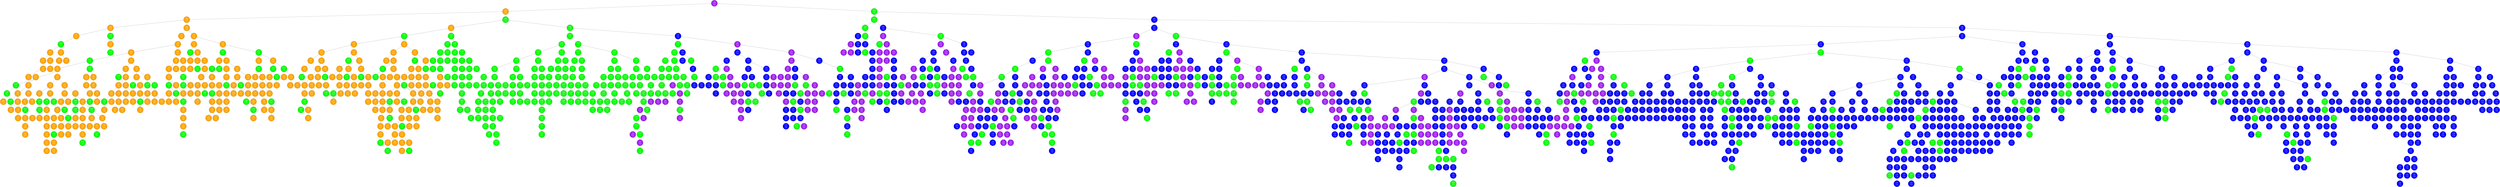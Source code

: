 graph G {
	rankdir=TB;
	node [shape=circle];
	"0x56094b093690" [label="line
p: 10000
hc: 0
X: 231\nY: 224", color=black, fontcolor=white, style=filled, fillcolor=purple];
	"0x56094b093690" -- "0x56094b09b890";
	"0x56094b09b890" [label="text
p: 9995
hc: 0
X: 96\nY: 54", color=black, fontcolor=white, style=filled, fillcolor=orange];
	"0x56094b09b890" -- "0x56094b096e10";
	"0x56094b096e10" [label="text
p: 9860
hc: 0
X: 16\nY: 74", color=black, fontcolor=white, style=filled, fillcolor=orange];
	"0x56094b096e10" -- "0x56094b09a310";
	"0x56094b09a310" [label="text
p: 8806
hc: 0
X: 16\nY: 234", color=black, fontcolor=white, style=filled, fillcolor=orange];
	"0x56094b09a310" -- "0x56094b0a6810";
	"0x56094b0a6810" [label="text
p: 8167
hc: 0
X: 16\nY: 84", color=black, fontcolor=white, style=filled, fillcolor=orange];
	"0x56094b0a6810" -- "0x56094b0a0010";
	"0x56094b0a0010" [label="rectangle
p: 5633
hc: 0
X: 16\nY: 154", color=black, fontcolor=white, style=filled, fillcolor=green];
	"0x56094b0a0010" -- "0x56094b0a2e10";
	"0x56094b0a2e10" [label="text
p: 3532
hc: 0
X: 16\nY: 164", color=black, fontcolor=white, style=filled, fillcolor=orange];
	"0x56094b0a2e10" -- "0x56094b0a3490";
	"0x56094b0a3490" [label="text
p: 2716
hc: 0
X: 16\nY: 114", color=black, fontcolor=white, style=filled, fillcolor=orange];
	"0x56094b0a3490" -- "0x56094b0a4190";
	"0x56094b0a4190" [label="text
p: 1717
hc: 0
X: 16\nY: 94", color=black, fontcolor=white, style=filled, fillcolor=orange];
	"0x56094b0a4190" -- "0x56094b0a3990";
	"0x56094b0a3990" [label="text
p: 781
hc: 0
X: 16\nY: 264", color=black, fontcolor=white, style=filled, fillcolor=orange];
	"0x56094b0a2e10" -- "0x56094b0a1510";
	"0x56094b0a1510" [label="text
p: 2160
hc: 0
X: 16\nY: 194", color=black, fontcolor=white, style=filled, fillcolor=orange];
	"0x56094b0a1510" -- "0x56094b0a2810";
	"0x56094b0a2810" [label="text
p: 1171
hc: 0
X: 16\nY: 14", color=black, fontcolor=white, style=filled, fillcolor=orange];
	"0x56094b0a0010" -- "0x56094b09be10";
	"0x56094b09be10" [label="text
p: 5324
hc: 0
X: 16\nY: 174", color=black, fontcolor=white, style=filled, fillcolor=orange];
	"0x56094b09be10" -- "0x56094b09f410";
	"0x56094b09f410" [label="text
p: 803
hc: 0
X: 16\nY: 64", color=black, fontcolor=white, style=filled, fillcolor=orange];
	"0x56094b09be10" -- "0x56094b09b910";
	"0x56094b09b910" [label="text
p: 929
hc: 0
X: 16\nY: 54", color=black, fontcolor=white, style=filled, fillcolor=orange];
	"0x56094b09a310" -- "0x56094b098710";
	"0x56094b098710" [label="rectangle
p: 4133
hc: 0
X: 16\nY: 144", color=black, fontcolor=white, style=filled, fillcolor=green];
	"0x56094b098710" -- "0x56094b099910";
	"0x56094b099910" [label="text
p: 3383
hc: 0
X: 16\nY: 24", color=black, fontcolor=white, style=filled, fillcolor=orange];
	"0x56094b099910" -- "0x56094b098b10";
	"0x56094b098b10" [label="rectangle
p: 2728
hc: 0
X: 16\nY: 134", color=black, fontcolor=white, style=filled, fillcolor=green];
	"0x56094b096e10" -- "0x56094b091d90";
	"0x56094b091d90" [label="text
p: 9847
hc: 0
X: 66\nY: 234", color=black, fontcolor=white, style=filled, fillcolor=orange];
	"0x56094b091d90" -- "0x56094b091b10";
	"0x56094b091b10" [label="text
p: 9825
hc: 0
X: 16\nY: 34", color=black, fontcolor=white, style=filled, fillcolor=orange];
	"0x56094b091b10" -- "0x56094b094f10";
	"0x56094b094f10" [label="text
p: 9667
hc: 0
X: 56\nY: 224", color=black, fontcolor=white, style=filled, fillcolor=orange];
	"0x56094b094f10" -- "0x56094b08fa90";
	"0x56094b08fa90" [label="text
p: 9628
hc: 0
X: 46\nY: 84", color=black, fontcolor=white, style=filled, fillcolor=orange];
	"0x56094b08fa90" -- "0x56094b0a6290";
	"0x56094b0a6290" [label="rectangle
p: 9576
hc: 0
X: 46\nY: 124", color=black, fontcolor=white, style=filled, fillcolor=green];
	"0x56094b0a6290" -- "0x56094b098a10";
	"0x56094b098a10" [label="text
p: 9353
hc: 0
X: 26\nY: 184", color=black, fontcolor=white, style=filled, fillcolor=orange];
	"0x56094b098a10" -- "0x56094b08ad90";
	"0x56094b08ad90" [label="text
p: 9240
hc: 0
X: 16\nY: 254", color=black, fontcolor=white, style=filled, fillcolor=orange];
	"0x56094b08ad90" -- "0x56094b08bf90";
	"0x56094b08bf90" [label="rectangle
p: 7876
hc: 0
X: 16\nY: 124", color=black, fontcolor=white, style=filled, fillcolor=green];
	"0x56094b08bf90" -- "0x56094b090790";
	"0x56094b090790" [label="rectangle
p: 5197
hc: 0
X: 16\nY: 164", color=black, fontcolor=white, style=filled, fillcolor=green];
	"0x56094b090790" -- "0x56094b08fe90";
	"0x56094b08fe90" [label="text
p: 4697
hc: 0
X: 16\nY: 184", color=black, fontcolor=white, style=filled, fillcolor=orange];
	"0x56094b08ad90" -- "0x56094b086d90";
	"0x56094b086d90" [label="text
p: 8638
hc: 0
X: 16\nY: 224", color=black, fontcolor=white, style=filled, fillcolor=orange];
	"0x56094b086d90" -- "0x56094b088510";
	"0x56094b088510" [label="text
p: 7496
hc: 0
X: 16\nY: 204", color=black, fontcolor=white, style=filled, fillcolor=orange];
	"0x56094b088510" -- "0x56094b089610";
	"0x56094b089610" [label="rectangle
p: 465
hc: 0
X: 16\nY: 114", color=black, fontcolor=white, style=filled, fillcolor=green];
	"0x56094b088510" -- "0x56094b087190";
	"0x56094b087190" [label="text
p: 6048
hc: 0
X: 16\nY: 214", color=black, fontcolor=white, style=filled, fillcolor=orange];
	"0x56094b087190" -- "0x56094b088290";
	"0x56094b088290" [label="text
p: 3918
hc: 0
X: 16\nY: 44", color=black, fontcolor=white, style=filled, fillcolor=orange];
	"0x56094b086d90" -- "0x56094b09dd90";
	"0x56094b09dd90" [label="text
p: 8482
hc: 0
X: 26\nY: 224", color=black, fontcolor=white, style=filled, fillcolor=orange];
	"0x56094b09dd90" -- "0x56094b0a7490";
	"0x56094b0a7490" [label="text
p: 8237
hc: 0
X: 26\nY: 104", color=black, fontcolor=white, style=filled, fillcolor=orange];
	"0x56094b0a7490" -- "0x56094b084390";
	"0x56094b084390" [label="text
p: 6957
hc: 0
X: 16\nY: 244", color=black, fontcolor=white, style=filled, fillcolor=orange];
	"0x56094b084390" -- "0x56094b084e90";
	"0x56094b084e90" [label="text
p: 1781
hc: 0
X: 16\nY: 104", color=black, fontcolor=white, style=filled, fillcolor=orange];
	"0x56094b0a7490" -- "0x56094b09f810";
	"0x56094b09f810" [label="rectangle
p: 6337
hc: 0
X: 26\nY: 114", color=black, fontcolor=white, style=filled, fillcolor=green];
	"0x56094b09f810" -- "0x56094b0a6a90";
	"0x56094b0a6a90" [label="text
p: 3948
hc: 0
X: 26\nY: 14", color=black, fontcolor=white, style=filled, fillcolor=orange];
	"0x56094b0a6a90" -- "0x56094b0a1a10";
	"0x56094b0a1a10" [label="text
p: 3762
hc: 0
X: 26\nY: 194", color=black, fontcolor=white, style=filled, fillcolor=orange];
	"0x56094b0a1a10" -- "0x56094b0a5110";
	"0x56094b0a5110" [label="text
p: 1852
hc: 0
X: 26\nY: 234", color=black, fontcolor=white, style=filled, fillcolor=orange];
	"0x56094b09dd90" -- "0x56094b09ca90";
	"0x56094b09ca90" [label="text
p: 2009
hc: 0
X: 26\nY: 214", color=black, fontcolor=white, style=filled, fillcolor=orange];
	"0x56094b098a10" -- "0x56094b085610";
	"0x56094b085610" [label="text
p: 8536
hc: 0
X: 26\nY: 244", color=black, fontcolor=white, style=filled, fillcolor=orange];
	"0x56094b085610" -- "0x56094b096010";
	"0x56094b096010" [label="text
p: 8208
hc: 0
X: 26\nY: 94", color=black, fontcolor=white, style=filled, fillcolor=orange];
	"0x56094b096010" -- "0x56094b096d10";
	"0x56094b096d10" [label="text
p: 5652
hc: 0
X: 26\nY: 24", color=black, fontcolor=white, style=filled, fillcolor=orange];
	"0x56094b096d10" -- "0x56094b096310";
	"0x56094b096310" [label="rectangle
p: 4956
hc: 0
X: 26\nY: 164", color=black, fontcolor=white, style=filled, fillcolor=green];
	"0x56094b096010" -- "0x56094b086990";
	"0x56094b086990" [label="text
p: 7984
hc: 0
X: 26\nY: 74", color=black, fontcolor=white, style=filled, fillcolor=orange];
	"0x56094b086990" -- "0x56094b091510";
	"0x56094b091510" [label="rectangle
p: 7861
hc: 0
X: 26\nY: 124", color=black, fontcolor=white, style=filled, fillcolor=green];
	"0x56094b091510" -- "0x56094b094010";
	"0x56094b094010" [label="rectangle
p: 5294
hc: 0
X: 26\nY: 154", color=black, fontcolor=white, style=filled, fillcolor=green];
	"0x56094b094010" -- "0x56094b094e10";
	"0x56094b094e10" [label="text
p: 4046
hc: 0
X: 26\nY: 84", color=black, fontcolor=white, style=filled, fillcolor=orange];
	"0x56094b094010" -- "0x56094b092210";
	"0x56094b092210" [label="text
p: 4262
hc: 0
X: 26\nY: 114", color=black, fontcolor=white, style=filled, fillcolor=orange];
	"0x56094b091510" -- "0x56094b087910";
	"0x56094b087910" [label="text
p: 6612
hc: 0
X: 26\nY: 54", color=black, fontcolor=white, style=filled, fillcolor=orange];
	"0x56094b087910" -- "0x56094b087b90";
	"0x56094b087b90" [label="text
p: 4559
hc: 0
X: 26\nY: 204", color=black, fontcolor=white, style=filled, fillcolor=orange];
	"0x56094b087b90" -- "0x56094b08b490";
	"0x56094b08b490" [label="text
p: 4162
hc: 0
X: 26\nY: 34", color=black, fontcolor=white, style=filled, fillcolor=orange];
	"0x56094b08b490" -- "0x56094b08fe10";
	"0x56094b08fe10" [label="text
p: 3827
hc: 0
X: 26\nY: 254", color=black, fontcolor=white, style=filled, fillcolor=orange];
	"0x56094b08fe10" -- "0x56094b08b510";
	"0x56094b08b510" [label="text
p: 1270
hc: 0
X: 26\nY: 64", color=black, fontcolor=white, style=filled, fillcolor=orange];
	"0x56094b08b510" -- "0x56094b08ea90";
	"0x56094b08ea90" [label="text
p: 536
hc: 0
X: 26\nY: 174", color=black, fontcolor=white, style=filled, fillcolor=orange];
	"0x56094b08b490" -- "0x56094b089510";
	"0x56094b089510" [label="rectangle
p: 3546
hc: 0
X: 26\nY: 144", color=black, fontcolor=white, style=filled, fillcolor=green];
	"0x56094b089510" -- "0x56094b089410";
	"0x56094b089410" [label="text
p: 2727
hc: 0
X: 26\nY: 44", color=black, fontcolor=white, style=filled, fillcolor=orange];
	"0x56094b089410" -- "0x56094b088b90";
	"0x56094b088b90" [label="text
p: 1083
hc: 0
X: 26\nY: 164", color=black, fontcolor=white, style=filled, fillcolor=orange];
	"0x56094b086990" -- "0x56094b086010";
	"0x56094b086010" [label="rectangle
p: 1311
hc: 0
X: 26\nY: 134", color=black, fontcolor=white, style=filled, fillcolor=green];
	"0x56094b085610" -- "0x56094b099b10";
	"0x56094b099b10" [label="text
p: 7753
hc: 0
X: 36\nY: 194", color=black, fontcolor=white, style=filled, fillcolor=orange];
	"0x56094b099b10" -- "0x56094b09e110";
	"0x56094b09e110" [label="text
p: 6890
hc: 0
X: 36\nY: 14", color=black, fontcolor=white, style=filled, fillcolor=orange];
	"0x56094b09e110" -- "0x56094b0a4310";
	"0x56094b0a4310" [label="text
p: 5791
hc: 0
X: 36\nY: 64", color=black, fontcolor=white, style=filled, fillcolor=orange];
	"0x56094b0a4310" -- "0x56094b0a5c10";
	"0x56094b0a5c10" [label="text
p: 3672
hc: 0
X: 36\nY: 164", color=black, fontcolor=white, style=filled, fillcolor=orange];
	"0x56094b0a5c10" -- "0x56094b084a90";
	"0x56094b084a90" [label="text
p: 2479
hc: 0
X: 26\nY: 264", color=black, fontcolor=white, style=filled, fillcolor=orange];
	"0x56094b084a90" -- "0x56094b0a6d90";
	"0x56094b0a6d90" [label="text
p: 1696
hc: 0
X: 36\nY: 84", color=black, fontcolor=white, style=filled, fillcolor=orange];
	"0x56094b0a5c10" -- "0x56094b0a4b90";
	"0x56094b0a4b90" [label="text
p: 1969
hc: 0
X: 36\nY: 264", color=black, fontcolor=white, style=filled, fillcolor=orange];
	"0x56094b0a4310" -- "0x56094b09f890";
	"0x56094b09f890" [label="rectangle
p: 4637
hc: 0
X: 36\nY: 134", color=black, fontcolor=white, style=filled, fillcolor=green];
	"0x56094b09e110" -- "0x56094b09c690";
	"0x56094b09c690" [label="text
p: 3609
hc: 0
X: 36\nY: 224", color=black, fontcolor=white, style=filled, fillcolor=orange];
	"0x56094b099b10" -- "0x56094b08fb90";
	"0x56094b08fb90" [label="text
p: 7349
hc: 0
X: 36\nY: 104", color=black, fontcolor=white, style=filled, fillcolor=orange];
	"0x56094b08fb90" -- "0x56094b090e90";
	"0x56094b090e90" [label="rectangle
p: 6799
hc: 0
X: 36\nY: 164", color=black, fontcolor=white, style=filled, fillcolor=green];
	"0x56094b090e90" -- "0x56094b096c90";
	"0x56094b096c90" [label="rectangle
p: 6419
hc: 0
X: 36\nY: 114", color=black, fontcolor=white, style=filled, fillcolor=green];
	"0x56094b096c90" -- "0x56094b097d90";
	"0x56094b097d90" [label="rectangle
p: 5211
hc: 0
X: 36\nY: 144", color=black, fontcolor=white, style=filled, fillcolor=green];
	"0x56094b097d90" -- "0x56094b098b90";
	"0x56094b098b90" [label="text
p: 4704
hc: 0
X: 36\nY: 184", color=black, fontcolor=white, style=filled, fillcolor=orange];
	"0x56094b098b90" -- "0x56094b099210";
	"0x56094b099210" [label="text
p: 3010
hc: 0
X: 36\nY: 244", color=black, fontcolor=white, style=filled, fillcolor=orange];
	"0x56094b096c90" -- "0x56094b093710";
	"0x56094b093710" [label="text
p: 5670
hc: 0
X: 36\nY: 94", color=black, fontcolor=white, style=filled, fillcolor=orange];
	"0x56094b093710" -- "0x56094b096210";
	"0x56094b096210" [label="text
p: 3106
hc: 0
X: 36\nY: 214", color=black, fontcolor=white, style=filled, fillcolor=orange];
	"0x56094b096210" -- "0x56094b094d90";
	"0x56094b094d90" [label="text
p: 476
hc: 0
X: 36\nY: 54", color=black, fontcolor=white, style=filled, fillcolor=orange];
	"0x56094b093710" -- "0x56094b092410";
	"0x56094b092410" [label="text
p: 3309
hc: 0
X: 36\nY: 174", color=black, fontcolor=white, style=filled, fillcolor=orange];
	"0x56094b08fb90" -- "0x56094b088010";
	"0x56094b088010" [label="text
p: 7199
hc: 0
X: 36\nY: 204", color=black, fontcolor=white, style=filled, fillcolor=orange];
	"0x56094b088010" -- "0x56094b08f010";
	"0x56094b08f010" [label="text
p: 3952
hc: 0
X: 36\nY: 234", color=black, fontcolor=white, style=filled, fillcolor=orange];
	"0x56094b08f010" -- "0x56094b08db10";
	"0x56094b08db10" [label="text
p: 2731
hc: 0
X: 36\nY: 24", color=black, fontcolor=white, style=filled, fillcolor=orange];
	"0x56094b08db10" -- "0x56094b088310";
	"0x56094b088310" [label="text
p: 2018
hc: 0
X: 36\nY: 114", color=black, fontcolor=white, style=filled, fillcolor=orange];
	"0x56094b088310" -- "0x56094b08c190";
	"0x56094b08c190" [label="text
p: 940
hc: 0
X: 36\nY: 254", color=black, fontcolor=white, style=filled, fillcolor=orange];
	"0x56094b08c190" -- "0x56094b08cd10";
	"0x56094b08cd10" [label="rectangle
p: 863
hc: 0
X: 36\nY: 124", color=black, fontcolor=white, style=filled, fillcolor=green];
	"0x56094b088010" -- "0x56094b0a6b90";
	"0x56094b0a6b90" [label="rectangle
p: 6408
hc: 0
X: 46\nY: 134", color=black, fontcolor=white, style=filled, fillcolor=green];
	"0x56094b0a6b90" -- "0x56094b086a10";
	"0x56094b086a10" [label="text
p: 3992
hc: 0
X: 36\nY: 44", color=black, fontcolor=white, style=filled, fillcolor=orange];
	"0x56094b086a10" -- "0x56094b087490";
	"0x56094b087490" [label="text
p: 1756
hc: 0
X: 36\nY: 34", color=black, fontcolor=white, style=filled, fillcolor=orange];
	"0x56094b086a10" -- "0x56094b085890";
	"0x56094b085890" [label="text
p: 3634
hc: 0
X: 36\nY: 74", color=black, fontcolor=white, style=filled, fillcolor=orange];
	"0x56094b085890" -- "0x56094b084090";
	"0x56094b084090" [label="rectangle
p: 524
hc: 0
X: 36\nY: 154", color=black, fontcolor=white, style=filled, fillcolor=green];
	"0x56094b0a6b90" -- "0x56094b0a6990";
	"0x56094b0a6990" [label="text
p: 5216
hc: 0
X: 46\nY: 194", color=black, fontcolor=white, style=filled, fillcolor=orange];
	"0x56094b0a6990" -- "0x56094b0a6910";
	"0x56094b0a6910" [label="text
p: 3804
hc: 0
X: 46\nY: 114", color=black, fontcolor=white, style=filled, fillcolor=orange];
	"0x56094b0a6290" -- "0x56094b0a2e90";
	"0x56094b0a2e90" [label="rectangle
p: 9240
hc: 0
X: 46\nY: 164", color=black, fontcolor=white, style=filled, fillcolor=green];
	"0x56094b0a2e90" -- "0x56094b0a5e90";
	"0x56094b0a5e90" [label="text
p: 7301
hc: 0
X: 46\nY: 244", color=black, fontcolor=white, style=filled, fillcolor=orange];
	"0x56094b0a5e90" -- "0x56094b0a3290";
	"0x56094b0a3290" [label="text
p: 1223
hc: 0
X: 46\nY: 74", color=black, fontcolor=white, style=filled, fillcolor=orange];
	"0x56094b0a2e90" -- "0x56094b094990";
	"0x56094b094990" [label="text
p: 8251
hc: 0
X: 46\nY: 24", color=black, fontcolor=white, style=filled, fillcolor=orange];
	"0x56094b094990" -- "0x56094b098490";
	"0x56094b098490" [label="text
p: 5881
hc: 0
X: 46\nY: 54", color=black, fontcolor=white, style=filled, fillcolor=orange];
	"0x56094b098490" -- "0x56094b0a1090";
	"0x56094b0a1090" [label="text
p: 5565
hc: 0
X: 46\nY: 264", color=black, fontcolor=white, style=filled, fillcolor=orange];
	"0x56094b0a1090" -- "0x56094b09ca10";
	"0x56094b09ca10" [label="rectangle
p: 4062
hc: 0
X: 46\nY: 154", color=black, fontcolor=white, style=filled, fillcolor=green];
	"0x56094b098490" -- "0x56094b098090";
	"0x56094b098090" [label="text
p: 4489
hc: 0
X: 46\nY: 164", color=black, fontcolor=white, style=filled, fillcolor=orange];
	"0x56094b098090" -- "0x56094b094a10";
	"0x56094b094a10" [label="text
p: 118
hc: 0
X: 46\nY: 94", color=black, fontcolor=white, style=filled, fillcolor=orange];
	"0x56094b08fa90" -- "0x56094b0a4810";
	"0x56094b0a4810" [label="text
p: 9520
hc: 0
X: 56\nY: 174", color=black, fontcolor=white, style=filled, fillcolor=orange];
	"0x56094b0a4810" -- "0x56094b08c910";
	"0x56094b08c910" [label="text
p: 9448
hc: 0
X: 46\nY: 174", color=black, fontcolor=white, style=filled, fillcolor=orange];
	"0x56094b08c910" -- "0x56094b08ed10";
	"0x56094b08ed10" [label="rectangle
p: 2142
hc: 0
X: 46\nY: 114", color=black, fontcolor=white, style=filled, fillcolor=green];
	"0x56094b08c910" -- "0x56094b00e460";
	"0x56094b00e460" [label="text
p: 9404
hc: 0
X: 46\nY: 214", color=black, fontcolor=white, style=filled, fillcolor=orange];
	"0x56094b00e460" -- "0x56094b088f90";
	"0x56094b088f90" [label="text
p: 8615
hc: 0
X: 46\nY: 104", color=black, fontcolor=white, style=filled, fillcolor=orange];
	"0x56094b088f90" -- "0x56094b089f90";
	"0x56094b089f90" [label="text
p: 8389
hc: 0
X: 46\nY: 184", color=black, fontcolor=white, style=filled, fillcolor=orange];
	"0x56094b089f90" -- "0x56094b08a990";
	"0x56094b08a990" [label="rectangle
p: 5206
hc: 0
X: 46\nY: 144", color=black, fontcolor=white, style=filled, fillcolor=green];
	"0x56094b08a990" -- "0x56094b08ba90";
	"0x56094b08ba90" [label="text
p: 3411
hc: 0
X: 46\nY: 234", color=black, fontcolor=white, style=filled, fillcolor=orange];
	"0x56094b089f90" -- "0x56094b089710";
	"0x56094b089710" [label="text
p: 114
hc: 0
X: 46\nY: 44", color=black, fontcolor=white, style=filled, fillcolor=orange];
	"0x56094b088f90" -- "0x56094b088c10";
	"0x56094b088c10" [label="text
p: 8466
hc: 0
X: 46\nY: 34", color=black, fontcolor=white, style=filled, fillcolor=orange];
	"0x56094b088c10" -- "0x56094b085490";
	"0x56094b085490" [label="text
p: 4953
hc: 0
X: 46\nY: 254", color=black, fontcolor=white, style=filled, fillcolor=orange];
	"0x56094b085490" -- "0x56094b088610";
	"0x56094b088610" [label="text
p: 3518
hc: 0
X: 46\nY: 64", color=black, fontcolor=white, style=filled, fillcolor=orange];
	"0x56094b085490" -- "0x56094b083f10";
	"0x56094b083f10" [label="text
p: 1758
hc: 0
X: 46\nY: 14", color=black, fontcolor=white, style=filled, fillcolor=orange];
	"0x56094b00e460" -- "0x56094b0a5910";
	"0x56094b0a5910" [label="text
p: 7570
hc: 0
X: 56\nY: 194", color=black, fontcolor=white, style=filled, fillcolor=orange];
	"0x56094b0a5910" -- "0x56094b00dfe0";
	"0x56094b00dfe0" [label="text
p: 7004
hc: 0
X: 46\nY: 224", color=black, fontcolor=white, style=filled, fillcolor=orange];
	"0x56094b00dfe0" -- "0x56094b00e2e0";
	"0x56094b00e2e0" [label="text
p: 3294
hc: 0
X: 46\nY: 204", color=black, fontcolor=white, style=filled, fillcolor=orange];
	"0x56094b0a5910" -- "0x56094b0a5510";
	"0x56094b0a5510" [label="text
p: 423
hc: 0
X: 56\nY: 254", color=black, fontcolor=white, style=filled, fillcolor=orange];
	"0x56094b0a4810" -- "0x56094b09d210";
	"0x56094b09d210" [label="text
p: 8027
hc: 0
X: 56\nY: 164", color=black, fontcolor=white, style=filled, fillcolor=orange];
	"0x56094b09d210" -- "0x56094b0a0310";
	"0x56094b0a0310" [label="text
p: 7892
hc: 0
X: 56\nY: 94", color=black, fontcolor=white, style=filled, fillcolor=orange];
	"0x56094b0a0310" -- "0x56094b0a3410";
	"0x56094b0a3410" [label="rectangle
p: 6948
hc: 0
X: 56\nY: 154", color=black, fontcolor=white, style=filled, fillcolor=green];
	"0x56094b0a0310" -- "0x56094b09de10";
	"0x56094b09de10" [label="text
p: 5806
hc: 0
X: 56\nY: 44", color=black, fontcolor=white, style=filled, fillcolor=orange];
	"0x56094b09de10" -- "0x56094b09e710";
	"0x56094b09e710" [label="text
p: 5419
hc: 0
X: 56\nY: 34", color=black, fontcolor=white, style=filled, fillcolor=orange];
	"0x56094b09e710" -- "0x56094b09ec10";
	"0x56094b09ec10" [label="text
p: 542
hc: 0
X: 56\nY: 74", color=black, fontcolor=white, style=filled, fillcolor=orange];
	"0x56094b09d210" -- "0x56094b09c010";
	"0x56094b09c010" [label="text
p: 7570
hc: 0
X: 56\nY: 234", color=black, fontcolor=white, style=filled, fillcolor=orange];
	"0x56094b09c010" -- "0x56094b09cc10";
	"0x56094b09cc10" [label="rectangle
p: 4260
hc: 0
X: 56\nY: 144", color=black, fontcolor=white, style=filled, fillcolor=green];
	"0x56094b09c010" -- "0x56094b097b10";
	"0x56094b097b10" [label="rectangle
p: 7423
hc: 0
X: 56\nY: 114", color=black, fontcolor=white, style=filled, fillcolor=green];
	"0x56094b097b10" -- "0x56094b099f10";
	"0x56094b099f10" [label="text
p: 7392
hc: 0
X: 56\nY: 114", color=black, fontcolor=white, style=filled, fillcolor=orange];
	"0x56094b099f10" -- "0x56094b09a990";
	"0x56094b09a990" [label="rectangle
p: 706
hc: 0
X: 56\nY: 164", color=black, fontcolor=white, style=filled, fillcolor=green];
	"0x56094b09a990" -- "0x56094b09b110";
	"0x56094b09b110" [label="text
p: 207
hc: 0
X: 56\nY: 244", color=black, fontcolor=white, style=filled, fillcolor=orange];
	"0x56094b099f10" -- "0x56094b099010";
	"0x56094b099010" [label="text
p: 916
hc: 0
X: 56\nY: 204", color=black, fontcolor=white, style=filled, fillcolor=orange];
	"0x56094b097b10" -- "0x56094b096b90";
	"0x56094b096b90" [label="text
p: 6762
hc: 0
X: 56\nY: 184", color=black, fontcolor=white, style=filled, fillcolor=orange];
	"0x56094b096b90" -- "0x56094b097990";
	"0x56094b097990" [label="text
p: 661
hc: 0
X: 56\nY: 214", color=black, fontcolor=white, style=filled, fillcolor=orange];
	"0x56094b096b90" -- "0x56094b096a10";
	"0x56094b096a10" [label="text
p: 838
hc: 0
X: 56\nY: 24", color=black, fontcolor=white, style=filled, fillcolor=orange];
	"0x56094b094f10" -- "0x56094b097490";
	"0x56094b097490" [label="text
p: 9341
hc: 0
X: 66\nY: 194", color=black, fontcolor=white, style=filled, fillcolor=orange];
	"0x56094b097490" -- "0x56094b09ce10";
	"0x56094b09ce10" [label="text
p: 8893
hc: 0
X: 66\nY: 94", color=black, fontcolor=white, style=filled, fillcolor=orange];
	"0x56094b09ce10" -- "0x56094b094610";
	"0x56094b094610" [label="text
p: 7628
hc: 0
X: 56\nY: 14", color=black, fontcolor=white, style=filled, fillcolor=orange];
	"0x56094b094610" -- "0x56094b084290";
	"0x56094b084290" [label="text
p: 6568
hc: 0
X: 56\nY: 84", color=black, fontcolor=white, style=filled, fillcolor=orange];
	"0x56094b084290" -- "0x56094b087890";
	"0x56094b087890" [label="rectangle
p: 5245
hc: 0
X: 56\nY: 124", color=black, fontcolor=white, style=filled, fillcolor=green];
	"0x56094b087890" -- "0x56094b08ca90";
	"0x56094b08ca90" [label="text
p: 5218
hc: 0
X: 56\nY: 54", color=black, fontcolor=white, style=filled, fillcolor=orange];
	"0x56094b08ca90" -- "0x56094b08f790";
	"0x56094b08f790" [label="text
p: 1572
hc: 0
X: 56\nY: 64", color=black, fontcolor=white, style=filled, fillcolor=orange];
	"0x56094b08ca90" -- "0x56094b08b090";
	"0x56094b08b090" [label="text
p: 4521
hc: 0
X: 56\nY: 264", color=black, fontcolor=white, style=filled, fillcolor=orange];
	"0x56094b087890" -- "0x56094b085a90";
	"0x56094b085a90" [label="rectangle
p: 4227
hc: 0
X: 56\nY: 134", color=black, fontcolor=white, style=filled, fillcolor=green];
	"0x56094b084290" -- "0x56094b00de60";
	"0x56094b00de60" [label="text
p: 5916
hc: 0
X: 56\nY: 104", color=black, fontcolor=white, style=filled, fillcolor=orange];
	"0x56094b00de60" -- "0x56094b0a7090";
	"0x56094b0a7090" [label="text
p: 5710
hc: 0
X: 66\nY: 224", color=black, fontcolor=white, style=filled, fillcolor=orange];
	"0x56094b0a7090" -- "0x56094b0a4910";
	"0x56094b0a4910" [label="rectangle
p: 3787
hc: 0
X: 66\nY: 124", color=black, fontcolor=white, style=filled, fillcolor=green];
	"0x56094b0a4910" -- "0x56094b0a3d10";
	"0x56094b0a3d10" [label="text
p: 3696
hc: 0
X: 66\nY: 24", color=black, fontcolor=white, style=filled, fillcolor=orange];
	"0x56094b0a3d10" -- "0x56094b09e410";
	"0x56094b09e410" [label="text
p: 2795
hc: 0
X: 66\nY: 244", color=black, fontcolor=white, style=filled, fillcolor=orange];
	"0x56094b09e410" -- "0x56094b09fb10";
	"0x56094b09fb10" [label="text
p: 2455
hc: 0
X: 66\nY: 84", color=black, fontcolor=white, style=filled, fillcolor=orange];
	"0x56094b09fb10" -- "0x56094b0a1910";
	"0x56094b0a1910" [label="rectangle
p: 1059
hc: 0
X: 66\nY: 114", color=black, fontcolor=white, style=filled, fillcolor=green];
	"0x56094b09ce10" -- "0x56094b097690";
	"0x56094b097690" [label="text
p: 7055
hc: 0
X: 66\nY: 254", color=black, fontcolor=white, style=filled, fillcolor=orange];
	"0x56094b097690" -- "0x56094b09b090";
	"0x56094b09b090" [label="rectangle
p: 6627
hc: 0
X: 66\nY: 144", color=black, fontcolor=white, style=filled, fillcolor=green];
	"0x56094b09b090" -- "0x56094b09c510";
	"0x56094b09c510" [label="rectangle
p: 1583
hc: 0
X: 66\nY: 164", color=black, fontcolor=white, style=filled, fillcolor=green];
	"0x56094b09b090" -- "0x56094b098390";
	"0x56094b098390" [label="text
p: 3941
hc: 0
X: 66\nY: 54", color=black, fontcolor=white, style=filled, fillcolor=orange];
	"0x56094b098390" -- "0x56094b097a10";
	"0x56094b097a10" [label="text
p: 1181
hc: 0
X: 66\nY: 184", color=black, fontcolor=white, style=filled, fillcolor=orange];
	"0x56094b097490" -- "0x56094b092c10";
	"0x56094b092c10" [label="text
p: 7087
hc: 0
X: 66\nY: 204", color=black, fontcolor=white, style=filled, fillcolor=orange];
	"0x56094b092c10" -- "0x56094b092190";
	"0x56094b092190" [label="text
p: 6126
hc: 0
X: 66\nY: 264", color=black, fontcolor=white, style=filled, fillcolor=orange];
	"0x56094b091d90" -- "0x56094b086890";
	"0x56094b086890" [label="text
p: 9766
hc: 0
X: 66\nY: 34", color=black, fontcolor=white, style=filled, fillcolor=orange];
	"0x56094b086890" -- "0x56094b08c010";
	"0x56094b08c010" [label="text
p: 8972
hc: 0
X: 66\nY: 64", color=black, fontcolor=white, style=filled, fillcolor=orange];
	"0x56094b08c010" -- "0x56094b08c310";
	"0x56094b08c310" [label="rectangle
p: 7327
hc: 0
X: 66\nY: 154", color=black, fontcolor=white, style=filled, fillcolor=green];
	"0x56094b08c310" -- "0x56094b08f910";
	"0x56094b08f910" [label="text
p: 2019
hc: 0
X: 66\nY: 74", color=black, fontcolor=white, style=filled, fillcolor=orange];
	"0x56094b08f910" -- "0x56094b08f890";
	"0x56094b08f890" [label="text
p: 523
hc: 0
X: 66\nY: 14", color=black, fontcolor=white, style=filled, fillcolor=orange];
	"0x56094b08c010" -- "0x56094b089490";
	"0x56094b089490" [label="text
p: 8050
hc: 0
X: 66\nY: 104", color=black, fontcolor=white, style=filled, fillcolor=orange];
	"0x56094b089490" -- "0x56094b08aa10";
	"0x56094b08aa10" [label="text
p: 777
hc: 0
X: 66\nY: 174", color=black, fontcolor=white, style=filled, fillcolor=orange];
	"0x56094b089490" -- "0x56094b088190";
	"0x56094b088190" [label="text
p: 5926
hc: 0
X: 66\nY: 164", color=black, fontcolor=white, style=filled, fillcolor=orange];
	"0x56094b088190" -- "0x56094b088690";
	"0x56094b088690" [label="rectangle
p: 1337
hc: 0
X: 66\nY: 134", color=black, fontcolor=white, style=filled, fillcolor=green];
	"0x56094b088190" -- "0x56094b088110";
	"0x56094b088110" [label="text
p: 3808
hc: 0
X: 66\nY: 44", color=black, fontcolor=white, style=filled, fillcolor=orange];
	"0x56094b086890" -- "0x56094b096f10";
	"0x56094b096f10" [label="text
p: 9684
hc: 0
X: 86\nY: 164", color=black, fontcolor=white, style=filled, fillcolor=orange];
	"0x56094b096f10" -- "0x56094b096a90";
	"0x56094b096a90" [label="rectangle
p: 9325
hc: 0
X: 76\nY: 134", color=black, fontcolor=white, style=filled, fillcolor=green];
	"0x56094b096a90" -- "0x56094b099090";
	"0x56094b099090" [label="text
p: 8802
hc: 0
X: 76\nY: 164", color=black, fontcolor=white, style=filled, fillcolor=orange];
	"0x56094b099090" -- "0x56094b09f190";
	"0x56094b09f190" [label="rectangle
p: 8218
hc: 0
X: 76\nY: 124", color=black, fontcolor=white, style=filled, fillcolor=green];
	"0x56094b09f190" -- "0x56094b085c90";
	"0x56094b085c90" [label="text
p: 7414
hc: 0
X: 66\nY: 214", color=black, fontcolor=white, style=filled, fillcolor=orange];
	"0x56094b085c90" -- "0x56094b0a2a10";
	"0x56094b0a2a10" [label="text
p: 5812
hc: 0
X: 76\nY: 84", color=black, fontcolor=white, style=filled, fillcolor=orange];
	"0x56094b0a2a10" -- "0x56094b084e10";
	"0x56094b084e10" [label="text
p: 4389
hc: 0
X: 66\nY: 114", color=black, fontcolor=white, style=filled, fillcolor=orange];
	"0x56094b084e10" -- "0x56094b0a3090";
	"0x56094b0a3090" [label="text
p: 388
hc: 0
X: 76\nY: 94", color=black, fontcolor=white, style=filled, fillcolor=orange];
	"0x56094b09f190" -- "0x56094b09a790";
	"0x56094b09a790" [label="text
p: 3841
hc: 0
X: 76\nY: 244", color=black, fontcolor=white, style=filled, fillcolor=orange];
	"0x56094b09a790" -- "0x56094b09c390";
	"0x56094b09c390" [label="text
p: 3399
hc: 0
X: 76\nY: 54", color=black, fontcolor=white, style=filled, fillcolor=orange];
	"0x56094b09c390" -- "0x56094b09d790";
	"0x56094b09d790" [label="rectangle
p: 3113
hc: 0
X: 76\nY: 164", color=black, fontcolor=white, style=filled, fillcolor=green];
	"0x56094b09a790" -- "0x56094b099810";
	"0x56094b099810" [label="text
p: 3696
hc: 0
X: 76\nY: 204", color=black, fontcolor=white, style=filled, fillcolor=orange];
	"0x56094b099810" -- "0x56094b099110";
	"0x56094b099110" [label="rectangle
p: 1564
hc: 0
X: 76\nY: 154", color=black, fontcolor=white, style=filled, fillcolor=green];
	"0x56094b099090" -- "0x56094b098f10";
	"0x56094b098f10" [label="rectangle
p: 6500
hc: 0
X: 76\nY: 114", color=black, fontcolor=white, style=filled, fillcolor=green];
	"0x56094b096a90" -- "0x56094b084990";
	"0x56094b084990" [label="text
p: 8484
hc: 0
X: 76\nY: 24", color=black, fontcolor=white, style=filled, fillcolor=orange];
	"0x56094b084990" -- "0x56094b096610";
	"0x56094b096610" [label="text
p: 7505
hc: 0
X: 76\nY: 34", color=black, fontcolor=white, style=filled, fillcolor=orange];
	"0x56094b096610" -- "0x56094b08c710";
	"0x56094b08c710" [label="text
p: 6839
hc: 0
X: 76\nY: 254", color=black, fontcolor=white, style=filled, fillcolor=orange];
	"0x56094b08c710" -- "0x56094b093d90";
	"0x56094b093d90" [label="text
p: 5045
hc: 0
X: 76\nY: 174", color=black, fontcolor=white, style=filled, fillcolor=orange];
	"0x56094b093d90" -- "0x56094b090a10";
	"0x56094b090a10" [label="text
p: 3152
hc: 0
X: 76\nY: 14", color=black, fontcolor=white, style=filled, fillcolor=orange];
	"0x56094b090a10" -- "0x56094b090b10";
	"0x56094b090b10" [label="text
p: 3120
hc: 0
X: 76\nY: 194", color=black, fontcolor=white, style=filled, fillcolor=orange];
	"0x56094b090b10" -- "0x56094b092a10";
	"0x56094b092a10" [label="text
p: 2868
hc: 0
X: 76\nY: 104", color=black, fontcolor=white, style=filled, fillcolor=orange];
	"0x56094b092a10" -- "0x56094b093d10";
	"0x56094b093d10" [label="text
p: 1492
hc: 0
X: 76\nY: 224", color=black, fontcolor=white, style=filled, fillcolor=orange];
	"0x56094b092a10" -- "0x56094b090f90";
	"0x56094b090f90" [label="text
p: 1554
hc: 0
X: 76\nY: 44", color=black, fontcolor=white, style=filled, fillcolor=orange];
	"0x56094b090a10" -- "0x56094b08f510";
	"0x56094b08f510" [label="text
p: 2378
hc: 0
X: 76\nY: 264", color=black, fontcolor=white, style=filled, fillcolor=orange];
	"0x56094b08f510" -- "0x56094b090710";
	"0x56094b090710" [label="text
p: 427
hc: 0
X: 76\nY: 214", color=black, fontcolor=white, style=filled, fillcolor=orange];
	"0x56094b08f510" -- "0x56094b08e790";
	"0x56094b08e790" [label="text
p: 1198
hc: 0
X: 76\nY: 114", color=black, fontcolor=white, style=filled, fillcolor=orange];
	"0x56094b08c710" -- "0x56094b086410";
	"0x56094b086410" [label="rectangle
p: 6287
hc: 0
X: 76\nY: 144", color=black, fontcolor=white, style=filled, fillcolor=green];
	"0x56094b086410" -- "0x56094b089990";
	"0x56094b089990" [label="text
p: 3815
hc: 0
X: 76\nY: 234", color=black, fontcolor=white, style=filled, fillcolor=orange];
	"0x56094b089990" -- "0x56094b086d10";
	"0x56094b086d10" [label="text
p: 982
hc: 0
X: 76\nY: 184", color=black, fontcolor=white, style=filled, fillcolor=orange];
	"0x56094b084990" -- "0x56094b0a2110";
	"0x56094b0a2110" [label="text
p: 8010
hc: 0
X: 86\nY: 234", color=black, fontcolor=white, style=filled, fillcolor=orange];
	"0x56094b0a2110" -- "0x56094b0a7010";
	"0x56094b0a7010" [label="text
p: 7324
hc: 0
X: 86\nY: 194", color=black, fontcolor=white, style=filled, fillcolor=orange];
	"0x56094b0a7010" -- "0x56094b083f90";
	"0x56094b083f90" [label="text
p: 6985
hc: 0
X: 76\nY: 74", color=black, fontcolor=white, style=filled, fillcolor=orange];
	"0x56094b083f90" -- "0x56094b084110";
	"0x56094b084110" [label="text
p: 3468
hc: 0
X: 76\nY: 64", color=black, fontcolor=white, style=filled, fillcolor=orange];
	"0x56094b0a7010" -- "0x56094b0a3510";
	"0x56094b0a3510" [label="rectangle
p: 6501
hc: 0
X: 86\nY: 144", color=black, fontcolor=white, style=filled, fillcolor=green];
	"0x56094b0a2110" -- "0x56094b09d810";
	"0x56094b09d810" [label="text
p: 6730
hc: 0
X: 86\nY: 184", color=black, fontcolor=white, style=filled, fillcolor=orange];
	"0x56094b09d810" -- "0x56094b09f610";
	"0x56094b09f610" [label="text
p: 5088
hc: 0
X: 86\nY: 264", color=black, fontcolor=white, style=filled, fillcolor=orange];
	"0x56094b09f610" -- "0x56094b0a1f90";
	"0x56094b0a1f90" [label="text
p: 1809
hc: 0
X: 86\nY: 24", color=black, fontcolor=white, style=filled, fillcolor=orange];
	"0x56094b09d810" -- "0x56094b09a010";
	"0x56094b09a010" [label="text
p: 6001
hc: 0
X: 86\nY: 94", color=black, fontcolor=white, style=filled, fillcolor=orange];
	"0x56094b09a010" -- "0x56094b09b810";
	"0x56094b09b810" [label="text
p: 5572
hc: 0
X: 86\nY: 244", color=black, fontcolor=white, style=filled, fillcolor=orange];
	"0x56094b09b810" -- "0x56094b09c810";
	"0x56094b09c810" [label="rectangle
p: 4682
hc: 0
X: 86\nY: 154", color=black, fontcolor=white, style=filled, fillcolor=green];
	"0x56094b09b810" -- "0x56094b09ab10";
	"0x56094b09ab10" [label="text
p: 4060
hc: 0
X: 86\nY: 84", color=black, fontcolor=white, style=filled, fillcolor=orange];
	"0x56094b09ab10" -- "0x56094b09b510";
	"0x56094b09b510" [label="rectangle
p: 2311
hc: 0
X: 86\nY: 164", color=black, fontcolor=white, style=filled, fillcolor=green];
	"0x56094b09b510" -- "0x56094b09b210";
	"0x56094b09b210" [label="text
p: 1959
hc: 0
X: 86\nY: 74", color=black, fontcolor=white, style=filled, fillcolor=orange];
	"0x56094b09a010" -- "0x56094b099690";
	"0x56094b099690" [label="text
p: 3276
hc: 0
X: 86\nY: 174", color=black, fontcolor=white, style=filled, fillcolor=orange];
	"0x56094b096f10" -- "0x56094b00eb60";
	"0x56094b00eb60" [label="rectangle
p: 9623
hc: 0
X: 86\nY: 134", color=black, fontcolor=white, style=filled, fillcolor=green];
	"0x56094b00eb60" -- "0x56094b095310";
	"0x56094b095310" [label="text
p: 9213
hc: 0
X: 86\nY: 214", color=black, fontcolor=white, style=filled, fillcolor=orange];
	"0x56094b095310" -- "0x56094b093e90";
	"0x56094b093e90" [label="rectangle
p: 8351
hc: 0
X: 86\nY: 124", color=black, fontcolor=white, style=filled, fillcolor=green];
	"0x56094b093e90" -- "0x56094b094210";
	"0x56094b094210" [label="text
p: 3663
hc: 0
X: 86\nY: 104", color=black, fontcolor=white, style=filled, fillcolor=orange];
	"0x56094b093e90" -- "0x56094b087110";
	"0x56094b087110" [label="text
p: 6962
hc: 0
X: 86\nY: 114", color=black, fontcolor=white, style=filled, fillcolor=orange];
	"0x56094b087110" -- "0x56094b091590";
	"0x56094b091590" [label="text
p: 5420
hc: 0
X: 86\nY: 44", color=black, fontcolor=white, style=filled, fillcolor=orange];
	"0x56094b091590" -- "0x56094b093390";
	"0x56094b093390" [label="text
p: 1213
hc: 0
X: 86\nY: 14", color=black, fontcolor=white, style=filled, fillcolor=orange];
	"0x56094b091590" -- "0x56094b08ce10";
	"0x56094b08ce10" [label="text
p: 4251
hc: 0
X: 86\nY: 54", color=black, fontcolor=white, style=filled, fillcolor=orange];
	"0x56094b08ce10" -- "0x56094b08e590";
	"0x56094b08e590" [label="text
p: 3323
hc: 0
X: 86\nY: 34", color=black, fontcolor=white, style=filled, fillcolor=orange];
	"0x56094b08e590" -- "0x56094b08e990";
	"0x56094b08e990" [label="text
p: 446
hc: 0
X: 86\nY: 204", color=black, fontcolor=white, style=filled, fillcolor=orange];
	"0x56094b08ce10" -- "0x56094b08be90";
	"0x56094b08be90" [label="rectangle
p: 3371
hc: 0
X: 86\nY: 114", color=black, fontcolor=white, style=filled, fillcolor=green];
	"0x56094b08be90" -- "0x56094b08a310";
	"0x56094b08a310" [label="text
p: 818
hc: 0
X: 86\nY: 224", color=black, fontcolor=white, style=filled, fillcolor=orange];
	"0x56094b08a310" -- "0x56094b088d10";
	"0x56094b088d10" [label="text
p: 466
hc: 0
X: 86\nY: 254", color=black, fontcolor=white, style=filled, fillcolor=orange];
	"0x56094b087110" -- "0x56094b083d90";
	"0x56094b083d90" [label="text
p: 3484
hc: 0
X: 86\nY: 64", color=black, fontcolor=white, style=filled, fillcolor=orange];
	"0x56094b00eb60" -- "0x56094b0a4f10";
	"0x56094b0a4f10" [label="text
p: 9121
hc: 0
X: 96\nY: 234", color=black, fontcolor=white, style=filled, fillcolor=orange];
	"0x56094b0a4f10" -- "0x56094b0a5f90";
	"0x56094b0a5f90" [label="rectangle
p: 6660
hc: 0
X: 96\nY: 114", color=black, fontcolor=white, style=filled, fillcolor=green];
	"0x56094b0a5f90" -- "0x56094b0a7210";
	"0x56094b0a7210" [label="text
p: 5285
hc: 0
X: 96\nY: 14", color=black, fontcolor=white, style=filled, fillcolor=orange];
	"0x56094b0a5f90" -- "0x56094b0a5610";
	"0x56094b0a5610" [label="rectangle
p: 1592
hc: 0
X: 96\nY: 164", color=black, fontcolor=white, style=filled, fillcolor=green];
	"0x56094b0a5610" -- "0x56094b0a5c90";
	"0x56094b0a5c90" [label="text
p: 731
hc: 0
X: 96\nY: 214", color=black, fontcolor=white, style=filled, fillcolor=orange];
	"0x56094b0a4f10" -- "0x56094b0a1e90";
	"0x56094b0a1e90" [label="rectangle
p: 6905
hc: 0
X: 96\nY: 124", color=black, fontcolor=white, style=filled, fillcolor=green];
	"0x56094b0a1e90" -- "0x56094b0a2310";
	"0x56094b0a2310" [label="text
p: 1407
hc: 0
X: 96\nY: 104", color=black, fontcolor=white, style=filled, fillcolor=orange];
	"0x56094b0a1e90" -- "0x56094b09bb90";
	"0x56094b09bb90" [label="text
p: 2339
hc: 0
X: 96\nY: 84", color=black, fontcolor=white, style=filled, fillcolor=orange];
	"0x56094b09bb90" -- "0x56094b0a0190";
	"0x56094b0a0190" [label="text
p: 365
hc: 0
X: 96\nY: 94", color=black, fontcolor=white, style=filled, fillcolor=orange];
	"0x56094b09b890" -- "0x56094b09ab90";
	"0x56094b09ab90" [label="rectangle
p: 9948
hc: 0
X: 146\nY: 134", color=black, fontcolor=white, style=filled, fillcolor=green];
	"0x56094b09ab90" -- "0x56094b00e260";
	"0x56094b00e260" [label="text
p: 9819
hc: 0
X: 136\nY: 204", color=black, fontcolor=white, style=filled, fillcolor=orange];
	"0x56094b00e260" -- "0x56094b0a6b10";
	"0x56094b0a6b10" [label="rectangle
p: 9606
hc: 0
X: 116\nY: 124", color=black, fontcolor=white, style=filled, fillcolor=green];
	"0x56094b0a6b10" -- "0x56094b0a4890";
	"0x56094b0a4890" [label="text
p: 9502
hc: 0
X: 106\nY: 194", color=black, fontcolor=white, style=filled, fillcolor=orange];
	"0x56094b0a4890" -- "0x56094b096f90";
	"0x56094b096f90" [label="text
p: 9146
hc: 0
X: 96\nY: 184", color=black, fontcolor=white, style=filled, fillcolor=orange];
	"0x56094b096f90" -- "0x56094b09a490";
	"0x56094b09a490" [label="text
p: 6870
hc: 0
X: 96\nY: 24", color=black, fontcolor=white, style=filled, fillcolor=orange];
	"0x56094b09a490" -- "0x56094b097790";
	"0x56094b097790" [label="text
p: 4784
hc: 0
X: 96\nY: 64", color=black, fontcolor=white, style=filled, fillcolor=orange];
	"0x56094b097790" -- "0x56094b098510";
	"0x56094b098510" [label="rectangle
p: 4730
hc: 0
X: 96\nY: 154", color=black, fontcolor=white, style=filled, fillcolor=green];
	"0x56094b098510" -- "0x56094b097d10";
	"0x56094b097d10" [label="text
p: 55
hc: 0
X: 96\nY: 114", color=black, fontcolor=white, style=filled, fillcolor=orange];
	"0x56094b096f90" -- "0x56094b00e4e0";
	"0x56094b00e4e0" [label="text
p: 8767
hc: 0
X: 96\nY: 244", color=black, fontcolor=white, style=filled, fillcolor=orange];
	"0x56094b00e4e0" -- "0x56094b087210";
	"0x56094b087210" [label="text
p: 8727
hc: 0
X: 96\nY: 194", color=black, fontcolor=white, style=filled, fillcolor=orange];
	"0x56094b087210" -- "0x56094b08de90";
	"0x56094b08de90" [label="text
p: 8578
hc: 0
X: 96\nY: 254", color=black, fontcolor=white, style=filled, fillcolor=orange];
	"0x56094b08de90" -- "0x56094b08e890";
	"0x56094b08e890" [label="text
p: 7810
hc: 0
X: 96\nY: 204", color=black, fontcolor=white, style=filled, fillcolor=orange];
	"0x56094b08e890" -- "0x56094b08ef90";
	"0x56094b08ef90" [label="text
p: 5839
hc: 0
X: 96\nY: 224", color=black, fontcolor=white, style=filled, fillcolor=orange];
	"0x56094b08ef90" -- "0x56094b090c10";
	"0x56094b090c10" [label="rectangle
p: 5115
hc: 0
X: 96\nY: 134", color=black, fontcolor=white, style=filled, fillcolor=green];
	"0x56094b090c10" -- "0x56094b090d10";
	"0x56094b090d10" [label="rectangle
p: 1831
hc: 0
X: 96\nY: 144", color=black, fontcolor=white, style=filled, fillcolor=green];
	"0x56094b090c10" -- "0x56094b08f310";
	"0x56094b08f310" [label="text
p: 2698
hc: 0
X: 96\nY: 34", color=black, fontcolor=white, style=filled, fillcolor=orange];
	"0x56094b08f310" -- "0x56094b08f590";
	"0x56094b08f590" [label="text
p: 441
hc: 0
X: 96\nY: 74", color=black, fontcolor=white, style=filled, fillcolor=orange];
	"0x56094b08de90" -- "0x56094b08c090";
	"0x56094b08c090" [label="text
p: 5382
hc: 0
X: 96\nY: 174", color=black, fontcolor=white, style=filled, fillcolor=orange];
	"0x56094b08c090" -- "0x56094b08d510";
	"0x56094b08d510" [label="text
p: 4473
hc: 0
X: 96\nY: 44", color=black, fontcolor=white, style=filled, fillcolor=orange];
	"0x56094b087210" -- "0x56094b083e90";
	"0x56094b083e90" [label="text
p: 2855
hc: 0
X: 96\nY: 264", color=black, fontcolor=white, style=filled, fillcolor=orange];
	"0x56094b083e90" -- "0x56094b085b90";
	"0x56094b085b90" [label="text
p: 2802
hc: 0
X: 96\nY: 164", color=black, fontcolor=white, style=filled, fillcolor=orange];
	"0x56094b00e4e0" -- "0x56094b0a5890";
	"0x56094b0a5890" [label="text
p: 6921
hc: 0
X: 106\nY: 14", color=black, fontcolor=white, style=filled, fillcolor=orange];
	"0x56094b0a5890" -- "0x56094b0a6110";
	"0x56094b0a6110" [label="rectangle
p: 6275
hc: 0
X: 106\nY: 144", color=black, fontcolor=white, style=filled, fillcolor=green];
	"0x56094b0a6110" -- "0x56094b0a6c10";
	"0x56094b0a6c10" [label="text
p: 4679
hc: 0
X: 106\nY: 54", color=black, fontcolor=white, style=filled, fillcolor=orange];
	"0x56094b0a6c10" -- "0x56094b0a7510";
	"0x56094b0a7510" [label="rectangle
p: 2100
hc: 0
X: 106\nY: 134", color=black, fontcolor=white, style=filled, fillcolor=green];
	"0x56094b0a4890" -- "0x56094b08e190";
	"0x56094b08e190" [label="text
p: 8786
hc: 0
X: 106\nY: 44", color=black, fontcolor=white, style=filled, fillcolor=orange];
	"0x56094b08e190" -- "0x56094b0a0d10";
	"0x56094b0a0d10" [label="rectangle
p: 8001
hc: 0
X: 106\nY: 154", color=black, fontcolor=white, style=filled, fillcolor=green];
	"0x56094b0a0d10" -- "0x56094b0a1c10";
	"0x56094b0a1c10" [label="text
p: 6512
hc: 0
X: 106\nY: 94", color=black, fontcolor=white, style=filled, fillcolor=orange];
	"0x56094b0a1c10" -- "0x56094b0a3f10";
	"0x56094b0a3f10" [label="text
p: 4619
hc: 0
X: 106\nY: 214", color=black, fontcolor=white, style=filled, fillcolor=orange];
	"0x56094b0a1c10" -- "0x56094b0a1990";
	"0x56094b0a1990" [label="text
p: 5063
hc: 0
X: 106\nY: 104", color=black, fontcolor=white, style=filled, fillcolor=orange];
	"0x56094b0a0d10" -- "0x56094b090490";
	"0x56094b090490" [label="text
p: 7973
hc: 0
X: 106\nY: 244", color=black, fontcolor=white, style=filled, fillcolor=orange];
	"0x56094b090490" -- "0x56094b099a90";
	"0x56094b099a90" [label="rectangle
p: 6112
hc: 0
X: 106\nY: 124", color=black, fontcolor=white, style=filled, fillcolor=green];
	"0x56094b099a90" -- "0x56094b099d90";
	"0x56094b099d90" [label="text
p: 4655
hc: 0
X: 106\nY: 114", color=black, fontcolor=white, style=filled, fillcolor=orange];
	"0x56094b099d90" -- "0x56094b09ad90";
	"0x56094b09ad90" [label="rectangle
p: 718
hc: 0
X: 106\nY: 114", color=black, fontcolor=white, style=filled, fillcolor=green];
	"0x56094b09ad90" -- "0x56094b09ea90";
	"0x56094b09ea90" [label="text
p: 712
hc: 0
X: 106\nY: 64", color=black, fontcolor=white, style=filled, fillcolor=orange];
	"0x56094b099a90" -- "0x56094b091990";
	"0x56094b091990" [label="text
p: 6043
hc: 0
X: 106\nY: 224", color=black, fontcolor=white, style=filled, fillcolor=orange];
	"0x56094b091990" -- "0x56094b094e90";
	"0x56094b094e90" [label="text
p: 916
hc: 0
X: 106\nY: 204", color=black, fontcolor=white, style=filled, fillcolor=orange];
	"0x56094b091990" -- "0x56094b091410";
	"0x56094b091410" [label="text
p: 2740
hc: 0
X: 106\nY: 234", color=black, fontcolor=white, style=filled, fillcolor=orange];
	"0x56094b090490" -- "0x56094b08ea10";
	"0x56094b08ea10" [label="text
p: 583
hc: 0
X: 106\nY: 34", color=black, fontcolor=white, style=filled, fillcolor=orange];
	"0x56094b08e190" -- "0x56094b08dd90";
	"0x56094b08dd90" [label="text
p: 7905
hc: 0
X: 106\nY: 74", color=black, fontcolor=white, style=filled, fillcolor=orange];
	"0x56094b08dd90" -- "0x56094b087790";
	"0x56094b087790" [label="text
p: 7549
hc: 0
X: 106\nY: 264", color=black, fontcolor=white, style=filled, fillcolor=orange];
	"0x56094b087790" -- "0x56094b089c10";
	"0x56094b089c10" [label="rectangle
p: 6319
hc: 0
X: 106\nY: 164", color=black, fontcolor=white, style=filled, fillcolor=green];
	"0x56094b089c10" -- "0x56094b08dc90";
	"0x56094b08dc90" [label="text
p: 4674
hc: 0
X: 106\nY: 254", color=black, fontcolor=white, style=filled, fillcolor=orange];
	"0x56094b08dc90" -- "0x56094b08da90";
	"0x56094b08da90" [label="text
p: 1695
hc: 0
X: 106\nY: 174", color=black, fontcolor=white, style=filled, fillcolor=orange];
	"0x56094b089c10" -- "0x56094b088710";
	"0x56094b088710" [label="text
p: 2138
hc: 0
X: 106\nY: 164", color=black, fontcolor=white, style=filled, fillcolor=orange];
	"0x56094b087790" -- "0x56094b084c10";
	"0x56094b084c10" [label="text
p: 5610
hc: 0
X: 106\nY: 24", color=black, fontcolor=white, style=filled, fillcolor=orange];
	"0x56094b084c10" -- "0x56094b00e860";
	"0x56094b00e860" [label="text
p: 5437
hc: 0
X: 106\nY: 84", color=black, fontcolor=white, style=filled, fillcolor=orange];
	"0x56094b00e860" -- "0x56094b00e560";
	"0x56094b00e560" [label="text
p: 5404
hc: 0
X: 106\nY: 184", color=black, fontcolor=white, style=filled, fillcolor=orange];
	"0x56094b0a6b10" -- "0x56094b0a2890";
	"0x56094b0a2890" [label="text
p: 9225
hc: 0
X: 136\nY: 224", color=black, fontcolor=white, style=filled, fillcolor=orange];
	"0x56094b0a2890" -- "0x56094b0a4710";
	"0x56094b0a4710" [label="text
p: 9210
hc: 0
X: 116\nY: 104", color=black, fontcolor=white, style=filled, fillcolor=orange];
	"0x56094b0a4710" -- "0x56094b0a4e90";
	"0x56094b0a4e90" [label="text
p: 5207
hc: 0
X: 116\nY: 204", color=black, fontcolor=white, style=filled, fillcolor=orange];
	"0x56094b0a4710" -- "0x56094b0a1590";
	"0x56094b0a1590" [label="text
p: 8780
hc: 0
X: 116\nY: 84", color=black, fontcolor=white, style=filled, fillcolor=orange];
	"0x56094b0a1590" -- "0x56094b0a1d10";
	"0x56094b0a1d10" [label="rectangle
p: 8461
hc: 0
X: 116\nY: 154", color=black, fontcolor=white, style=filled, fillcolor=green];
	"0x56094b0a1d10" -- "0x56094b0a2c90";
	"0x56094b0a2c90" [label="rectangle
p: 6628
hc: 0
X: 116\nY: 164", color=black, fontcolor=white, style=filled, fillcolor=green];
	"0x56094b0a1d10" -- "0x56094b0a1790";
	"0x56094b0a1790" [label="text
p: 3580
hc: 0
X: 116\nY: 34", color=black, fontcolor=white, style=filled, fillcolor=orange];
	"0x56094b0a1590" -- "0x56094b08af10";
	"0x56094b08af10" [label="text
p: 8707
hc: 0
X: 116\nY: 54", color=black, fontcolor=white, style=filled, fillcolor=orange];
	"0x56094b08af10" -- "0x56094b08cb90";
	"0x56094b08cb90" [label="text
p: 7203
hc: 0
X: 116\nY: 64", color=black, fontcolor=white, style=filled, fillcolor=orange];
	"0x56094b08cb90" -- "0x56094b094590";
	"0x56094b094590" [label="text
p: 7114
hc: 0
X: 116\nY: 244", color=black, fontcolor=white, style=filled, fillcolor=orange];
	"0x56094b094590" -- "0x56094b095410";
	"0x56094b095410" [label="text
p: 6732
hc: 0
X: 116\nY: 194", color=black, fontcolor=white, style=filled, fillcolor=orange];
	"0x56094b095410" -- "0x56094b099190";
	"0x56094b099190" [label="text
p: 1572
hc: 0
X: 116\nY: 224", color=black, fontcolor=white, style=filled, fillcolor=orange];
	"0x56094b095410" -- "0x56094b094d10";
	"0x56094b094d10" [label="text
p: 2845
hc: 0
X: 116\nY: 184", color=black, fontcolor=white, style=filled, fillcolor=orange];
	"0x56094b094590" -- "0x56094b092f10";
	"0x56094b092f10" [label="text
p: 5780
hc: 0
X: 116\nY: 264", color=black, fontcolor=white, style=filled, fillcolor=orange];
	"0x56094b092f10" -- "0x56094b092490";
	"0x56094b092490" [label="text
p: 5150
hc: 0
X: 116\nY: 114", color=black, fontcolor=white, style=filled, fillcolor=orange];
	"0x56094b092490" -- "0x56094b092510";
	"0x56094b092510" [label="text
p: 3500
hc: 0
X: 116\nY: 94", color=black, fontcolor=white, style=filled, fillcolor=orange];
	"0x56094b092490" -- "0x56094b08cf90";
	"0x56094b08cf90" [label="text
p: 4301
hc: 0
X: 116\nY: 164", color=black, fontcolor=white, style=filled, fillcolor=orange];
	"0x56094b08cf90" -- "0x56094b090010";
	"0x56094b090010" [label="text
p: 3275
hc: 0
X: 116\nY: 174", color=black, fontcolor=white, style=filled, fillcolor=orange];
	"0x56094b090010" -- "0x56094b08e490";
	"0x56094b08e490" [label="text
p: 2633
hc: 0
X: 116\nY: 74", color=black, fontcolor=white, style=filled, fillcolor=orange];
	"0x56094b08e490" -- "0x56094b08d210";
	"0x56094b08d210" [label="text
p: 1447
hc: 0
X: 116\nY: 44", color=black, fontcolor=white, style=filled, fillcolor=orange];
	"0x56094b08d210" -- "0x56094b08d190";
	"0x56094b08d190" [label="rectangle
p: 1064
hc: 0
X: 116\nY: 114", color=black, fontcolor=white, style=filled, fillcolor=green];
	"0x56094b08af10" -- "0x56094b08f090";
	"0x56094b08f090" [label="text
p: 8579
hc: 0
X: 126\nY: 54", color=black, fontcolor=white, style=filled, fillcolor=orange];
	"0x56094b08f090" -- "0x56094b087090";
	"0x56094b087090" [label="text
p: 8472
hc: 0
X: 116\nY: 234", color=black, fontcolor=white, style=filled, fillcolor=orange];
	"0x56094b087090" -- "0x56094b087610";
	"0x56094b087610" [label="text
p: 7836
hc: 0
X: 116\nY: 214", color=black, fontcolor=white, style=filled, fillcolor=orange];
	"0x56094b087610" -- "0x56094b088a10";
	"0x56094b088a10" [label="rectangle
p: 7225
hc: 0
X: 116\nY: 134", color=black, fontcolor=white, style=filled, fillcolor=green];
	"0x56094b088a10" -- "0x56094b089590";
	"0x56094b089590" [label="text
p: 6246
hc: 0
X: 116\nY: 14", color=black, fontcolor=white, style=filled, fillcolor=orange];
	"0x56094b089590" -- "0x56094b08a690";
	"0x56094b08a690" [label="rectangle
p: 4087
hc: 0
X: 116\nY: 144", color=black, fontcolor=white, style=filled, fillcolor=green];
	"0x56094b08a690" -- "0x56094b089b90";
	"0x56094b089b90" [label="text
p: 1258
hc: 0
X: 116\nY: 254", color=black, fontcolor=white, style=filled, fillcolor=orange];
	"0x56094b087090" -- "0x56094b0a7390";
	"0x56094b0a7390" [label="text
p: 8436
hc: 0
X: 126\nY: 74", color=black, fontcolor=white, style=filled, fillcolor=orange];
	"0x56094b0a7390" -- "0x56094b084810";
	"0x56094b084810" [label="text
p: 3076
hc: 0
X: 116\nY: 24", color=black, fontcolor=white, style=filled, fillcolor=orange];
	"0x56094b0a7390" -- "0x56094b0a7110";
	"0x56094b0a7110" [label="rectangle
p: 7906
hc: 0
X: 126\nY: 144", color=black, fontcolor=white, style=filled, fillcolor=green];
	"0x56094b0a7110" -- "0x56094b096490";
	"0x56094b096490" [label="text
p: 7118
hc: 0
X: 126\nY: 94", color=black, fontcolor=white, style=filled, fillcolor=orange];
	"0x56094b096490" -- "0x56094b098690";
	"0x56094b098690" [label="text
p: 5723
hc: 0
X: 126\nY: 184", color=black, fontcolor=white, style=filled, fillcolor=orange];
	"0x56094b098690" -- "0x56094b0a0690";
	"0x56094b0a0690" [label="text
p: 5337
hc: 0
X: 126\nY: 204", color=black, fontcolor=white, style=filled, fillcolor=orange];
	"0x56094b0a0690" -- "0x56094b0a3690";
	"0x56094b0a3690" [label="text
p: 4666
hc: 0
X: 126\nY: 114", color=black, fontcolor=white, style=filled, fillcolor=orange];
	"0x56094b0a3690" -- "0x56094b0a3810";
	"0x56094b0a3810" [label="text
p: 3891
hc: 0
X: 126\nY: 44", color=black, fontcolor=white, style=filled, fillcolor=orange];
	"0x56094b0a3810" -- "0x56094b0a6890";
	"0x56094b0a6890" [label="rectangle
p: 3423
hc: 0
X: 126\nY: 134", color=black, fontcolor=white, style=filled, fillcolor=green];
	"0x56094b0a3690" -- "0x56094b0a2490";
	"0x56094b0a2490" [label="text
p: 4646
hc: 0
X: 126\nY: 34", color=black, fontcolor=white, style=filled, fillcolor=orange];
	"0x56094b0a0690" -- "0x56094b09d290";
	"0x56094b09d290" [label="text
p: 5213
hc: 0
X: 126\nY: 104", color=black, fontcolor=white, style=filled, fillcolor=orange];
	"0x56094b09d290" -- "0x56094b09f710";
	"0x56094b09f710" [label="text
p: 2842
hc: 0
X: 126\nY: 84", color=black, fontcolor=white, style=filled, fillcolor=orange];
	"0x56094b09f710" -- "0x56094b09e690";
	"0x56094b09e690" [label="text
p: 1389
hc: 0
X: 126\nY: 244", color=black, fontcolor=white, style=filled, fillcolor=orange];
	"0x56094b09d290" -- "0x56094b09bf10";
	"0x56094b09bf10" [label="text
p: 3983
hc: 0
X: 126\nY: 214", color=black, fontcolor=white, style=filled, fillcolor=orange];
	"0x56094b09bf10" -- "0x56094b09d010";
	"0x56094b09d010" [label="rectangle
p: 2323
hc: 0
X: 126\nY: 124", color=black, fontcolor=white, style=filled, fillcolor=green];
	"0x56094b098690" -- "0x56094b096c10";
	"0x56094b096c10" [label="rectangle
p: 1708
hc: 0
X: 126\nY: 154", color=black, fontcolor=white, style=filled, fillcolor=green];
	"0x56094b096490" -- "0x56094b08f110";
	"0x56094b08f110" [label="text
p: 4624
hc: 0
X: 126\nY: 64", color=black, fontcolor=white, style=filled, fillcolor=orange];
	"0x56094b08f110" -- "0x56094b094810";
	"0x56094b094810" [label="text
p: 1543
hc: 0
X: 126\nY: 194", color=black, fontcolor=white, style=filled, fillcolor=orange];
	"0x56094b08f090" -- "0x56094b086710";
	"0x56094b086710" [label="rectangle
p: 7513
hc: 0
X: 126\nY: 164", color=black, fontcolor=white, style=filled, fillcolor=green];
	"0x56094b086710" -- "0x56094b08a790";
	"0x56094b08a790" [label="text
p: 6638
hc: 0
X: 126\nY: 174", color=black, fontcolor=white, style=filled, fillcolor=orange];
	"0x56094b08a790" -- "0x56094b08d990";
	"0x56094b08d990" [label="text
p: 5529
hc: 0
X: 126\nY: 14", color=black, fontcolor=white, style=filled, fillcolor=orange];
	"0x56094b08d990" -- "0x56094b08dc10";
	"0x56094b08dc10" [label="text
p: 2575
hc: 0
X: 126\nY: 234", color=black, fontcolor=white, style=filled, fillcolor=orange];
	"0x56094b08d990" -- "0x56094b08ae10";
	"0x56094b08ae10" [label="rectangle
p: 4733
hc: 0
X: 126\nY: 114", color=black, fontcolor=white, style=filled, fillcolor=green];
	"0x56094b08ae10" -- "0x56094b08b890";
	"0x56094b08b890" [label="text
p: 2886
hc: 0
X: 126\nY: 224", color=black, fontcolor=white, style=filled, fillcolor=orange];
	"0x56094b08b890" -- "0x56094b08b410";
	"0x56094b08b410" [label="text
p: 2512
hc: 0
X: 126\nY: 254", color=black, fontcolor=white, style=filled, fillcolor=orange];
	"0x56094b08a790" -- "0x56094b087710";
	"0x56094b087710" [label="text
p: 3842
hc: 0
X: 126\nY: 264", color=black, fontcolor=white, style=filled, fillcolor=orange];
	"0x56094b087710" -- "0x56094b088e10";
	"0x56094b088e10" [label="text
p: 1416
hc: 0
X: 126\nY: 24", color=black, fontcolor=white, style=filled, fillcolor=orange];
	"0x56094b086710" -- "0x56094b00e8e0";
	"0x56094b00e8e0" [label="text
p: 4993
hc: 0
X: 126\nY: 164", color=black, fontcolor=white, style=filled, fillcolor=orange];
	"0x56094b00e8e0" -- "0x56094b0a5210";
	"0x56094b0a5210" [label="text
p: 3676
hc: 0
X: 136\nY: 24", color=black, fontcolor=white, style=filled, fillcolor=orange];
	"0x56094b0a5210" -- "0x56094b0a7190";
	"0x56094b0a7190" [label="text
p: 3218
hc: 0
X: 136\nY: 34", color=black, fontcolor=white, style=filled, fillcolor=orange];
	"0x56094b0a5210" -- "0x56094b0a4490";
	"0x56094b0a4490" [label="text
p: 3370
hc: 0
X: 136\nY: 184", color=black, fontcolor=white, style=filled, fillcolor=orange];
	"0x56094b0a4490" -- "0x56094b0a3210";
	"0x56094b0a3210" [label="text
p: 3096
hc: 0
X: 136\nY: 44", color=black, fontcolor=white, style=filled, fillcolor=orange];
	"0x56094b0a2890" -- "0x56094b090910";
	"0x56094b090910" [label="text
p: 8298
hc: 0
X: 136\nY: 214", color=black, fontcolor=white, style=filled, fillcolor=orange];
	"0x56094b090910" -- "0x56094b09cc90";
	"0x56094b09cc90" [label="rectangle
p: 7950
hc: 0
X: 136\nY: 114", color=black, fontcolor=white, style=filled, fillcolor=green];
	"0x56094b09cc90" -- "0x56094b09f110";
	"0x56094b09f110" [label="text
p: 6798
hc: 0
X: 136\nY: 54", color=black, fontcolor=white, style=filled, fillcolor=orange];
	"0x56094b09f110" -- "0x56094b09fc90";
	"0x56094b09fc90" [label="text
p: 3251
hc: 0
X: 136\nY: 14", color=black, fontcolor=white, style=filled, fillcolor=orange];
	"0x56094b09f110" -- "0x56094b09e590";
	"0x56094b09e590" [label="text
p: 1226
hc: 0
X: 136\nY: 264", color=black, fontcolor=white, style=filled, fillcolor=orange];
	"0x56094b09cc90" -- "0x56094b093290";
	"0x56094b093290" [label="text
p: 6441
hc: 0
X: 136\nY: 64", color=black, fontcolor=white, style=filled, fillcolor=orange];
	"0x56094b093290" -- "0x56094b09bb10";
	"0x56094b09bb10" [label="text
p: 5492
hc: 0
X: 136\nY: 94", color=black, fontcolor=white, style=filled, fillcolor=orange];
	"0x56094b09bb10" -- "0x56094b09bd90";
	"0x56094b09bd90" [label="text
p: 3866
hc: 0
X: 136\nY: 84", color=black, fontcolor=white, style=filled, fillcolor=orange];
	"0x56094b09bb10" -- "0x56094b097290";
	"0x56094b097290" [label="text
p: 5089
hc: 0
X: 136\nY: 104", color=black, fontcolor=white, style=filled, fillcolor=orange];
	"0x56094b097290" -- "0x56094b093910";
	"0x56094b093910" [label="text
p: 3008
hc: 0
X: 136\nY: 164", color=black, fontcolor=white, style=filled, fillcolor=orange];
	"0x56094b093910" -- "0x56094b095210";
	"0x56094b095210" [label="text
p: 622
hc: 0
X: 136\nY: 114", color=black, fontcolor=white, style=filled, fillcolor=orange];
	"0x56094b090910" -- "0x56094b08d390";
	"0x56094b08d390" [label="text
p: 8297
hc: 0
X: 136\nY: 174", color=black, fontcolor=white, style=filled, fillcolor=orange];
	"0x56094b08d390" -- "0x56094b08e910";
	"0x56094b08e910" [label="rectangle
p: 6727
hc: 0
X: 136\nY: 134", color=black, fontcolor=white, style=filled, fillcolor=green];
	"0x56094b08e910" -- "0x56094b08e010";
	"0x56094b08e010" [label="text
p: 6260
hc: 0
X: 136\nY: 244", color=black, fontcolor=white, style=filled, fillcolor=orange];
	"0x56094b08e010" -- "0x56094b08e510";
	"0x56094b08e510" [label="text
p: 6007
hc: 0
X: 136\nY: 74", color=black, fontcolor=white, style=filled, fillcolor=orange];
	"0x56094b08e010" -- "0x56094b08d710";
	"0x56094b08d710" [label="rectangle
p: 2364
hc: 0
X: 136\nY: 144", color=black, fontcolor=white, style=filled, fillcolor=green];
	"0x56094b08d390" -- "0x56094b083990";
	"0x56094b083990" [label="rectangle
p: 5589
hc: 0
X: 136\nY: 154", color=black, fontcolor=white, style=filled, fillcolor=green];
	"0x56094b083990" -- "0x56094b084b90";
	"0x56094b084b90" [label="text
p: 5461
hc: 0
X: 136\nY: 194", color=black, fontcolor=white, style=filled, fillcolor=orange];
	"0x56094b084b90" -- "0x56094b086110";
	"0x56094b086110" [label="text
p: 4018
hc: 0
X: 136\nY: 254", color=black, fontcolor=white, style=filled, fillcolor=orange];
	"0x56094b086110" -- "0x56094b084c90";
	"0x56094b084c90" [label="rectangle
p: 455
hc: 0
X: 136\nY: 164", color=black, fontcolor=white, style=filled, fillcolor=green];
	"0x56094b084b90" -- "0x56094b084a10";
	"0x56094b084a10" [label="text
p: 1258
hc: 0
X: 136\nY: 234", color=black, fontcolor=white, style=filled, fillcolor=orange];
	"0x56094b00e260" -- "0x56094b0a0e90";
	"0x56094b0a0e90" [label="rectangle
p: 9316
hc: 0
X: 141\nY: 154", color=black, fontcolor=white, style=filled, fillcolor=green];
	"0x56094b0a0e90" -- "0x56094b0a1390";
	"0x56094b0a1390" [label="rectangle
p: 7592
hc: 0
X: 141\nY: 14", color=black, fontcolor=white, style=filled, fillcolor=green];
	"0x56094b0a1390" -- "0x56094b0a5f10";
	"0x56094b0a5f10" [label="rectangle
p: 5321
hc: 0
X: 141\nY: 14", color=black, fontcolor=white, style=filled, fillcolor=green];
	"0x56094b0a5f10" -- "0x56094b00dde0";
	"0x56094b00dde0" [label="rectangle
p: 2038
hc: 0
X: 136\nY: 124", color=black, fontcolor=white, style=filled, fillcolor=green];
	"0x56094b0a5f10" -- "0x56094b0a2d10";
	"0x56094b0a2d10" [label="rectangle
p: 1948
hc: 0
X: 141\nY: 94", color=black, fontcolor=white, style=filled, fillcolor=green];
	"0x56094b0a2d10" -- "0x56094b0a3910";
	"0x56094b0a3910" [label="rectangle
p: 292
hc: 0
X: 141\nY: 114", color=black, fontcolor=white, style=filled, fillcolor=green];
	"0x56094b0a1390" -- "0x56094b0a0f10";
	"0x56094b0a0f10" [label="rectangle
p: 7366
hc: 0
X: 141\nY: 54", color=black, fontcolor=white, style=filled, fillcolor=green];
	"0x56094b0a0e90" -- "0x56094b091a90";
	"0x56094b091a90" [label="rectangle
p: 9064
hc: 0
X: 141\nY: 44", color=black, fontcolor=white, style=filled, fillcolor=green];
	"0x56094b091a90" -- "0x56094b0a0490";
	"0x56094b0a0490" [label="rectangle
p: 7724
hc: 0
X: 141\nY: 144", color=black, fontcolor=white, style=filled, fillcolor=green];
	"0x56094b0a0490" -- "0x56094b0a0790";
	"0x56094b0a0790" [label="rectangle
p: 389
hc: 0
X: 141\nY: 164", color=black, fontcolor=white, style=filled, fillcolor=green];
	"0x56094b0a0490" -- "0x56094b096290";
	"0x56094b096290" [label="rectangle
p: 5689
hc: 0
X: 141\nY: 104", color=black, fontcolor=white, style=filled, fillcolor=green];
	"0x56094b096290" -- "0x56094b099310";
	"0x56094b099310" [label="rectangle
p: 5513
hc: 0
X: 141\nY: 24", color=black, fontcolor=white, style=filled, fillcolor=green];
	"0x56094b099310" -- "0x56094b09fd10";
	"0x56094b09fd10" [label="rectangle
p: 4397
hc: 0
X: 141\nY: 224", color=black, fontcolor=white, style=filled, fillcolor=green];
	"0x56094b09fd10" -- "0x56094b09f310";
	"0x56094b09f310" [label="rectangle
p: 4347
hc: 0
X: 141\nY: 264", color=black, fontcolor=white, style=filled, fillcolor=green];
	"0x56094b099310" -- "0x56094b096890";
	"0x56094b096890" [label="rectangle
p: 1689
hc: 0
X: 141\nY: 214", color=black, fontcolor=white, style=filled, fillcolor=green];
	"0x56094b091a90" -- "0x56094b087a90";
	"0x56094b087a90" [label="rectangle
p: 8476
hc: 0
X: 141\nY: 174", color=black, fontcolor=white, style=filled, fillcolor=green];
	"0x56094b087a90" -- "0x56094b090f10";
	"0x56094b090f10" [label="rectangle
p: 7801
hc: 0
X: 141\nY: 184", color=black, fontcolor=white, style=filled, fillcolor=green];
	"0x56094b090f10" -- "0x56094b090290";
	"0x56094b090290" [label="rectangle
p: 7681
hc: 0
X: 141\nY: 74", color=black, fontcolor=white, style=filled, fillcolor=green];
	"0x56094b090290" -- "0x56094b087e90";
	"0x56094b087e90" [label="rectangle
p: 7649
hc: 0
X: 141\nY: 64", color=black, fontcolor=white, style=filled, fillcolor=green];
	"0x56094b087e90" -- "0x56094b08d790";
	"0x56094b08d790" [label="rectangle
p: 6849
hc: 0
X: 141\nY: 234", color=black, fontcolor=white, style=filled, fillcolor=green];
	"0x56094b08d790" -- "0x56094b08f690";
	"0x56094b08f690" [label="rectangle
p: 3629
hc: 0
X: 141\nY: 124", color=black, fontcolor=white, style=filled, fillcolor=green];
	"0x56094b08f690" -- "0x56094b08e110";
	"0x56094b08e110" [label="rectangle
p: 3264
hc: 0
X: 141\nY: 244", color=black, fontcolor=white, style=filled, fillcolor=green];
	"0x56094b08e110" -- "0x56094b08e710";
	"0x56094b08e710" [label="rectangle
p: 172
hc: 0
X: 141\nY: 134", color=black, fontcolor=white, style=filled, fillcolor=green];
	"0x56094b08e110" -- "0x56094b08dd10";
	"0x56094b08dd10" [label="rectangle
p: 2314
hc: 0
X: 141\nY: 34", color=black, fontcolor=white, style=filled, fillcolor=green];
	"0x56094b087a90" -- "0x56094b00ea60";
	"0x56094b00ea60" [label="rectangle
p: 6270
hc: 0
X: 141\nY: 194", color=black, fontcolor=white, style=filled, fillcolor=green];
	"0x56094b00ea60" -- "0x56094b087390";
	"0x56094b087390" [label="rectangle
p: 5014
hc: 0
X: 141\nY: 84", color=black, fontcolor=white, style=filled, fillcolor=green];
	"0x56094b087390" -- "0x56094b085290";
	"0x56094b085290" [label="rectangle
p: 2652
hc: 0
X: 141\nY: 254", color=black, fontcolor=white, style=filled, fillcolor=green];
	"0x56094b085290" -- "0x56094b085e90";
	"0x56094b085e90" [label="rectangle
p: 141
hc: 0
X: 141\nY: 204", color=black, fontcolor=white, style=filled, fillcolor=green];
	"0x56094b00ea60" -- "0x56094b0a6310";
	"0x56094b0a6310" [label="rectangle
p: 3203
hc: 0
X: 146\nY: 114", color=black, fontcolor=white, style=filled, fillcolor=green];
	"0x56094b09ab90" -- "0x56094b096190";
	"0x56094b096190" [label="rectangle
p: 9909
hc: 0
X: 186\nY: 154", color=black, fontcolor=white, style=filled, fillcolor=green];
	"0x56094b096190" -- "0x56094b098190";
	"0x56094b098190" [label="rectangle
p: 9906
hc: 0
X: 171\nY: 84", color=black, fontcolor=white, style=filled, fillcolor=green];
	"0x56094b098190" -- "0x56094b0a2410";
	"0x56094b0a2410" [label="rectangle
p: 9900
hc: 0
X: 166\nY: 154", color=black, fontcolor=white, style=filled, fillcolor=green];
	"0x56094b0a2410" -- "0x56094b099710";
	"0x56094b099710" [label="rectangle
p: 9784
hc: 0
X: 161\nY: 264", color=black, fontcolor=white, style=filled, fillcolor=green];
	"0x56094b099710" -- "0x56094b086b90";
	"0x56094b086b90" [label="rectangle
p: 9754
hc: 0
X: 151\nY: 154", color=black, fontcolor=white, style=filled, fillcolor=green];
	"0x56094b086b90" -- "0x56094b08c990";
	"0x56094b08c990" [label="rectangle
p: 9711
hc: 0
X: 146\nY: 144", color=black, fontcolor=white, style=filled, fillcolor=green];
	"0x56094b08c990" -- "0x56094b090410";
	"0x56094b090410" [label="rectangle
p: 7464
hc: 0
X: 146\nY: 124", color=black, fontcolor=white, style=filled, fillcolor=green];
	"0x56094b090410" -- "0x56094b098e90";
	"0x56094b098e90" [label="rectangle
p: 5349
hc: 0
X: 146\nY: 164", color=black, fontcolor=white, style=filled, fillcolor=green];
	"0x56094b090410" -- "0x56094b08f210";
	"0x56094b08f210" [label="rectangle
p: 2186
hc: 0
X: 146\nY: 154", color=black, fontcolor=white, style=filled, fillcolor=green];
	"0x56094b08c990" -- "0x56094b08fc10";
	"0x56094b08fc10" [label="rectangle
p: 9551
hc: 0
X: 151\nY: 214", color=black, fontcolor=white, style=filled, fillcolor=green];
	"0x56094b08fc10" -- "0x56094b09e810";
	"0x56094b09e810" [label="rectangle
p: 8865
hc: 0
X: 151\nY: 14", color=black, fontcolor=white, style=filled, fillcolor=green];
	"0x56094b09e810" -- "0x56094b09ee90";
	"0x56094b09ee90" [label="rectangle
p: 5740
hc: 0
X: 151\nY: 124", color=black, fontcolor=white, style=filled, fillcolor=green];
	"0x56094b09ee90" -- "0x56094b0a3b90";
	"0x56094b0a3b90" [label="rectangle
p: 3127
hc: 0
X: 151\nY: 74", color=black, fontcolor=white, style=filled, fillcolor=green];
	"0x56094b0a3b90" -- "0x56094b0a0a90";
	"0x56094b0a0a90" [label="rectangle
p: 2985
hc: 0
X: 151\nY: 94", color=black, fontcolor=white, style=filled, fillcolor=green];
	"0x56094b0a0a90" -- "0x56094b0a1b90";
	"0x56094b0a1b90" [label="rectangle
p: 1076
hc: 0
X: 151\nY: 244", color=black, fontcolor=white, style=filled, fillcolor=green];
	"0x56094b0a0a90" -- "0x56094b0a0910";
	"0x56094b0a0910" [label="rectangle
p: 530
hc: 0
X: 151\nY: 224", color=black, fontcolor=white, style=filled, fillcolor=green];
	"0x56094b09e810" -- "0x56094b099510";
	"0x56094b099510" [label="rectangle
p: 8065
hc: 0
X: 151\nY: 254", color=black, fontcolor=white, style=filled, fillcolor=green];
	"0x56094b099510" -- "0x56094b099610";
	"0x56094b099610" [label="rectangle
p: 7044
hc: 0
X: 151\nY: 234", color=black, fontcolor=white, style=filled, fillcolor=green];
	"0x56094b099610" -- "0x56094b09d390";
	"0x56094b09d390" [label="rectangle
p: 5912
hc: 0
X: 151\nY: 264", color=black, fontcolor=white, style=filled, fillcolor=green];
	"0x56094b09d390" -- "0x56094b09bc90";
	"0x56094b09bc90" [label="rectangle
p: 2251
hc: 0
X: 151\nY: 194", color=black, fontcolor=white, style=filled, fillcolor=green];
	"0x56094b09bc90" -- "0x56094b09cf10";
	"0x56094b09cf10" [label="rectangle
p: 171
hc: 0
X: 151\nY: 184", color=black, fontcolor=white, style=filled, fillcolor=green];
	"0x56094b099510" -- "0x56094b097a90";
	"0x56094b097a90" [label="rectangle
p: 7854
hc: 0
X: 151\nY: 174", color=black, fontcolor=white, style=filled, fillcolor=green];
	"0x56094b097a90" -- "0x56094b093a10";
	"0x56094b093a10" [label="rectangle
p: 5629
hc: 0
X: 151\nY: 164", color=black, fontcolor=white, style=filled, fillcolor=green];
	"0x56094b093a10" -- "0x56094b096e90";
	"0x56094b096e90" [label="rectangle
p: 4960
hc: 0
X: 151\nY: 84", color=black, fontcolor=white, style=filled, fillcolor=green];
	"0x56094b096e90" -- "0x56094b096710";
	"0x56094b096710" [label="rectangle
p: 4584
hc: 0
X: 151\nY: 64", color=black, fontcolor=white, style=filled, fillcolor=green];
	"0x56094b096710" -- "0x56094b096b10";
	"0x56094b096b10" [label="rectangle
p: 2644
hc: 0
X: 151\nY: 104", color=black, fontcolor=white, style=filled, fillcolor=green];
	"0x56094b096710" -- "0x56094b094b10";
	"0x56094b094b10" [label="rectangle
p: 2045
hc: 0
X: 151\nY: 144", color=black, fontcolor=white, style=filled, fillcolor=green];
	"0x56094b094b10" -- "0x56094b096410";
	"0x56094b096410" [label="rectangle
p: 576
hc: 0
X: 151\nY: 44", color=black, fontcolor=white, style=filled, fillcolor=green];
	"0x56094b093a10" -- "0x56094b092610";
	"0x56094b092610" [label="rectangle
p: 4516
hc: 0
X: 151\nY: 204", color=black, fontcolor=white, style=filled, fillcolor=green];
	"0x56094b08fc10" -- "0x56094b08b610";
	"0x56094b08b610" [label="rectangle
p: 8249
hc: 0
X: 151\nY: 34", color=black, fontcolor=white, style=filled, fillcolor=green];
	"0x56094b08b610" -- "0x56094b08f390";
	"0x56094b08f390" [label="rectangle
p: 7976
hc: 0
X: 151\nY: 54", color=black, fontcolor=white, style=filled, fillcolor=green];
	"0x56094b08f390" -- "0x56094b08e610";
	"0x56094b08e610" [label="rectangle
p: 5023
hc: 0
X: 151\nY: 114", color=black, fontcolor=white, style=filled, fillcolor=green];
	"0x56094b086b90" -- "0x56094b09b310";
	"0x56094b09b310" [label="rectangle
p: 9372
hc: 0
X: 156\nY: 124", color=black, fontcolor=white, style=filled, fillcolor=green];
	"0x56094b09b310" -- "0x56094b0a4010";
	"0x56094b0a4010" [label="rectangle
p: 7543
hc: 0
X: 156\nY: 114", color=black, fontcolor=white, style=filled, fillcolor=green];
	"0x56094b0a4010" -- "0x56094b086210";
	"0x56094b086210" [label="rectangle
p: 4382
hc: 0
X: 151\nY: 134", color=black, fontcolor=white, style=filled, fillcolor=green];
	"0x56094b086210" -- "0x56094b084b10";
	"0x56094b084b10" [label="rectangle
p: 1974
hc: 0
X: 151\nY: 24", color=black, fontcolor=white, style=filled, fillcolor=green];
	"0x56094b0a4010" -- "0x56094b0a1190";
	"0x56094b0a1190" [label="rectangle
p: 6201
hc: 0
X: 156\nY: 154", color=black, fontcolor=white, style=filled, fillcolor=green];
	"0x56094b09b310" -- "0x56094b090590";
	"0x56094b090590" [label="rectangle
p: 7776
hc: 0
X: 156\nY: 164", color=black, fontcolor=white, style=filled, fillcolor=green];
	"0x56094b090590" -- "0x56094b0a0210";
	"0x56094b0a0210" [label="rectangle
p: 6616
hc: 0
X: 161\nY: 54", color=black, fontcolor=white, style=filled, fillcolor=green];
	"0x56094b0a0210" -- "0x56094b085510";
	"0x56094b085510" [label="rectangle
p: 4553
hc: 0
X: 156\nY: 144", color=black, fontcolor=white, style=filled, fillcolor=green];
	"0x56094b085510" -- "0x56094b087c10";
	"0x56094b087c10" [label="rectangle
p: 2780
hc: 0
X: 156\nY: 134", color=black, fontcolor=white, style=filled, fillcolor=green];
	"0x56094b0a0210" -- "0x56094b09db90";
	"0x56094b09db90" [label="rectangle
p: 4823
hc: 0
X: 161\nY: 74", color=black, fontcolor=white, style=filled, fillcolor=green];
	"0x56094b09db90" -- "0x56094b09eb90";
	"0x56094b09eb90" [label="rectangle
p: 2314
hc: 0
X: 161\nY: 134", color=black, fontcolor=white, style=filled, fillcolor=green];
	"0x56094b09db90" -- "0x56094b09a590";
	"0x56094b09a590" [label="rectangle
p: 3698
hc: 0
X: 161\nY: 194", color=black, fontcolor=white, style=filled, fillcolor=green];
	"0x56094b099710" -- "0x56094b093f90";
	"0x56094b093f90" [label="rectangle
p: 9190
hc: 0
X: 161\nY: 154", color=black, fontcolor=white, style=filled, fillcolor=green];
	"0x56094b093f90" -- "0x56094b094490";
	"0x56094b094490" [label="rectangle
p: 6549
hc: 0
X: 161\nY: 104", color=black, fontcolor=white, style=filled, fillcolor=green];
	"0x56094b094490" -- "0x56094b096d90";
	"0x56094b096d90" [label="rectangle
p: 6088
hc: 0
X: 161\nY: 64", color=black, fontcolor=white, style=filled, fillcolor=green];
	"0x56094b096d90" -- "0x56094b097f10";
	"0x56094b097f10" [label="rectangle
p: 5435
hc: 0
X: 161\nY: 34", color=black, fontcolor=white, style=filled, fillcolor=green];
	"0x56094b096d90" -- "0x56094b094510";
	"0x56094b094510" [label="rectangle
p: 4596
hc: 0
X: 161\nY: 224", color=black, fontcolor=white, style=filled, fillcolor=green];
	"0x56094b093f90" -- "0x56094b085590";
	"0x56094b085590" [label="rectangle
p: 8664
hc: 0
X: 161\nY: 124", color=black, fontcolor=white, style=filled, fillcolor=green];
	"0x56094b085590" -- "0x56094b093f10";
	"0x56094b093f10" [label="rectangle
p: 8071
hc: 0
X: 161\nY: 184", color=black, fontcolor=white, style=filled, fillcolor=green];
	"0x56094b093f10" -- "0x56094b092e90";
	"0x56094b092e90" [label="rectangle
p: 7839
hc: 0
X: 161\nY: 234", color=black, fontcolor=white, style=filled, fillcolor=green];
	"0x56094b092e90" -- "0x56094b093090";
	"0x56094b093090" [label="rectangle
p: 5864
hc: 0
X: 161\nY: 114", color=black, fontcolor=white, style=filled, fillcolor=green];
	"0x56094b092e90" -- "0x56094b08d110";
	"0x56094b08d110" [label="rectangle
p: 5241
hc: 0
X: 161\nY: 24", color=black, fontcolor=white, style=filled, fillcolor=green];
	"0x56094b08d110" -- "0x56094b091f10";
	"0x56094b091f10" [label="rectangle
p: 1400
hc: 0
X: 161\nY: 144", color=black, fontcolor=white, style=filled, fillcolor=green];
	"0x56094b08d110" -- "0x56094b08bd10";
	"0x56094b08bd10" [label="rectangle
p: 4665
hc: 0
X: 161\nY: 204", color=black, fontcolor=white, style=filled, fillcolor=green];
	"0x56094b08bd10" -- "0x56094b08bc90";
	"0x56094b08bc90" [label="rectangle
p: 2759
hc: 0
X: 161\nY: 14", color=black, fontcolor=white, style=filled, fillcolor=green];
	"0x56094b08bc90" -- "0x56094b089a90";
	"0x56094b089a90" [label="rectangle
p: 2552
hc: 0
X: 161\nY: 254", color=black, fontcolor=white, style=filled, fillcolor=green];
	"0x56094b089a90" -- "0x56094b08a190";
	"0x56094b08a190" [label="rectangle
p: 1861
hc: 0
X: 161\nY: 44", color=black, fontcolor=white, style=filled, fillcolor=green];
	"0x56094b08a190" -- "0x56094b08b790";
	"0x56094b08b790" [label="rectangle
p: 662
hc: 0
X: 161\nY: 174", color=black, fontcolor=white, style=filled, fillcolor=green];
	"0x56094b085590" -- "0x56094b00e360";
	"0x56094b00e360" [label="rectangle
p: 7195
hc: 0
X: 161\nY: 244", color=black, fontcolor=white, style=filled, fillcolor=green];
	"0x56094b00e360" -- "0x56094b083c10";
	"0x56094b083c10" [label="rectangle
p: 3123
hc: 0
X: 161\nY: 214", color=black, fontcolor=white, style=filled, fillcolor=green];
	"0x56094b083c10" -- "0x56094b084690";
	"0x56094b084690" [label="rectangle
p: 2504
hc: 0
X: 161\nY: 84", color=black, fontcolor=white, style=filled, fillcolor=green];
	"0x56094b084690" -- "0x56094b084910";
	"0x56094b084910" [label="rectangle
p: 279
hc: 0
X: 161\nY: 164", color=black, fontcolor=white, style=filled, fillcolor=green];
	"0x56094b00e360" -- "0x56094b00df60";
	"0x56094b00df60" [label="rectangle
p: 5533
hc: 0
X: 161\nY: 94", color=black, fontcolor=white, style=filled, fillcolor=green];
	"0x56094b00df60" -- "0x56094b0a2b90";
	"0x56094b0a2b90" [label="rectangle
p: 3403
hc: 0
X: 166\nY: 114", color=black, fontcolor=white, style=filled, fillcolor=green];
	"0x56094b0a2410" -- "0x56094b0a7610";
	"0x56094b0a7610" [label="rectangle
p: 9483
hc: 0
X: 171\nY: 214", color=black, fontcolor=white, style=filled, fillcolor=green];
	"0x56094b0a7610" -- "0x56094b099e90";
	"0x56094b099e90" [label="rectangle
p: 7200
hc: 0
X: 166\nY: 144", color=black, fontcolor=white, style=filled, fillcolor=green];
	"0x56094b099e90" -- "0x56094b09a410";
	"0x56094b09a410" [label="rectangle
p: 6654
hc: 0
X: 166\nY: 164", color=black, fontcolor=white, style=filled, fillcolor=green];
	"0x56094b099e90" -- "0x56094b08b590";
	"0x56094b08b590" [label="rectangle
p: 4717
hc: 0
X: 166\nY: 124", color=black, fontcolor=white, style=filled, fillcolor=green];
	"0x56094b08b590" -- "0x56094b085d90";
	"0x56094b085d90" [label="rectangle
p: 150
hc: 0
X: 166\nY: 134", color=black, fontcolor=white, style=filled, fillcolor=green];
	"0x56094b0a7610" -- "0x56094b0a0b90";
	"0x56094b0a0b90" [label="rectangle
p: 8768
hc: 0
X: 171\nY: 104", color=black, fontcolor=white, style=filled, fillcolor=green];
	"0x56094b0a0b90" -- "0x56094b0a5290";
	"0x56094b0a5290" [label="rectangle
p: 7643
hc: 0
X: 171\nY: 174", color=black, fontcolor=white, style=filled, fillcolor=green];
	"0x56094b0a5290" -- "0x56094b0a3a90";
	"0x56094b0a3a90" [label="rectangle
p: 7381
hc: 0
X: 171\nY: 134", color=black, fontcolor=white, style=filled, fillcolor=green];
	"0x56094b0a3a90" -- "0x56094b0a4090";
	"0x56094b0a4090" [label="rectangle
p: 4435
hc: 0
X: 171\nY: 24", color=black, fontcolor=white, style=filled, fillcolor=green];
	"0x56094b0a3a90" -- "0x56094b0a1410";
	"0x56094b0a1410" [label="rectangle
p: 5805
hc: 0
X: 171\nY: 114", color=black, fontcolor=white, style=filled, fillcolor=green];
	"0x56094b0a1410" -- "0x56094b0a2a90";
	"0x56094b0a2a90" [label="rectangle
p: 4357
hc: 0
X: 171\nY: 164", color=black, fontcolor=white, style=filled, fillcolor=green];
	"0x56094b0a0b90" -- "0x56094b099290";
	"0x56094b099290" [label="rectangle
p: 6053
hc: 0
X: 171\nY: 234", color=black, fontcolor=white, style=filled, fillcolor=green];
	"0x56094b099290" -- "0x56094b09c590";
	"0x56094b09c590" [label="rectangle
p: 4683
hc: 0
X: 171\nY: 64", color=black, fontcolor=white, style=filled, fillcolor=green];
	"0x56094b098190" -- "0x56094b086a90";
	"0x56094b086a90" [label="rectangle
p: 9872
hc: 0
X: 176\nY: 124", color=black, fontcolor=white, style=filled, fillcolor=green];
	"0x56094b086a90" -- "0x56094b095f10";
	"0x56094b095f10" [label="rectangle
p: 9309
hc: 0
X: 171\nY: 184", color=black, fontcolor=white, style=filled, fillcolor=green];
	"0x56094b095f10" -- "0x56094b097910";
	"0x56094b097910" [label="rectangle
p: 5209
hc: 0
X: 171\nY: 204", color=black, fontcolor=white, style=filled, fillcolor=green];
	"0x56094b095f10" -- "0x56094b089290";
	"0x56094b089290" [label="rectangle
p: 8716
hc: 0
X: 176\nY: 154", color=black, fontcolor=white, style=filled, fillcolor=green];
	"0x56094b089290" -- "0x56094b08be10";
	"0x56094b08be10" [label="rectangle
p: 8255
hc: 0
X: 176\nY: 114", color=black, fontcolor=white, style=filled, fillcolor=green];
	"0x56094b08be10" -- "0x56094b091f90";
	"0x56094b091f90" [label="rectangle
p: 8082
hc: 0
X: 171\nY: 34", color=black, fontcolor=white, style=filled, fillcolor=green];
	"0x56094b091f90" -- "0x56094b094b90";
	"0x56094b094b90" [label="rectangle
p: 6722
hc: 0
X: 171\nY: 244", color=black, fontcolor=white, style=filled, fillcolor=green];
	"0x56094b094b90" -- "0x56094b094c90";
	"0x56094b094c90" [label="rectangle
p: 4616
hc: 0
X: 171\nY: 54", color=black, fontcolor=white, style=filled, fillcolor=green];
	"0x56094b094c90" -- "0x56094b095190";
	"0x56094b095190" [label="rectangle
p: 2880
hc: 0
X: 171\nY: 94", color=black, fontcolor=white, style=filled, fillcolor=green];
	"0x56094b094b90" -- "0x56094b094390";
	"0x56094b094390" [label="rectangle
p: 6333
hc: 0
X: 171\nY: 14", color=black, fontcolor=white, style=filled, fillcolor=green];
	"0x56094b094390" -- "0x56094b093c90";
	"0x56094b093c90" [label="rectangle
p: 1860
hc: 0
X: 171\nY: 254", color=black, fontcolor=white, style=filled, fillcolor=green];
	"0x56094b091f90" -- "0x56094b08e310";
	"0x56094b08e310" [label="rectangle
p: 7082
hc: 0
X: 171\nY: 74", color=black, fontcolor=white, style=filled, fillcolor=green];
	"0x56094b08e310" -- "0x56094b091610";
	"0x56094b091610" [label="rectangle
p: 5459
hc: 0
X: 171\nY: 144", color=black, fontcolor=white, style=filled, fillcolor=green];
	"0x56094b091610" -- "0x56094b091810";
	"0x56094b091810" [label="rectangle
p: 2891
hc: 0
X: 171\nY: 224", color=black, fontcolor=white, style=filled, fillcolor=green];
	"0x56094b091610" -- "0x56094b08ef10";
	"0x56094b08ef10" [label="rectangle
p: 4235
hc: 0
X: 171\nY: 124", color=black, fontcolor=white, style=filled, fillcolor=green];
	"0x56094b08e310" -- "0x56094b087f10";
	"0x56094b087f10" [label="rectangle
p: 6219
hc: 0
X: 171\nY: 194", color=black, fontcolor=white, style=filled, fillcolor=green];
	"0x56094b087f10" -- "0x56094b08ac90";
	"0x56094b08ac90" [label="rectangle
p: 4439
hc: 0
X: 171\nY: 154", color=black, fontcolor=white, style=filled, fillcolor=green];
	"0x56094b08ac90" -- "0x56094b08d890";
	"0x56094b08d890" [label="rectangle
p: 1811
hc: 0
X: 171\nY: 44", color=black, fontcolor=white, style=filled, fillcolor=green];
	"0x56094b087f10" -- "0x56094b085d10";
	"0x56094b085d10" [label="rectangle
p: 2440
hc: 0
X: 171\nY: 264", color=black, fontcolor=white, style=filled, fillcolor=green];
	"0x56094b085d10" -- "0x56094b095810";
	"0x56094b095810" [label="rectangle
p: 542
hc: 0
X: 176\nY: 164", color=black, fontcolor=white, style=filled, fillcolor=green];
	"0x56094b086a90" -- "0x56094b087290";
	"0x56094b087290" [label="rectangle
p: 8988
hc: 0
X: 181\nY: 224", color=black, fontcolor=white, style=filled, fillcolor=green];
	"0x56094b087290" -- "0x56094b095d90";
	"0x56094b095d90" [label="rectangle
p: 8891
hc: 0
X: 181\nY: 234", color=black, fontcolor=white, style=filled, fillcolor=green];
	"0x56094b095d90" -- "0x56094b09a910";
	"0x56094b09a910" [label="rectangle
p: 7969
hc: 0
X: 181\nY: 24", color=black, fontcolor=white, style=filled, fillcolor=green];
	"0x56094b09a910" -- "0x56094b0a2c10";
	"0x56094b0a2c10" [label="rectangle
p: 7267
hc: 0
X: 181\nY: 104", color=black, fontcolor=white, style=filled, fillcolor=green];
	"0x56094b0a2c10" -- "0x56094b0a3390";
	"0x56094b0a3390" [label="rectangle
p: 4074
hc: 0
X: 181\nY: 114", color=black, fontcolor=white, style=filled, fillcolor=green];
	"0x56094b0a3390" -- "0x56094b084790";
	"0x56094b084790" [label="rectangle
p: 3612
hc: 0
X: 176\nY: 144", color=black, fontcolor=white, style=filled, fillcolor=green];
	"0x56094b084790" -- "0x56094b083810";
	"0x56094b083810" [label="rectangle
p: 2472
hc: 0
X: 176\nY: 134", color=black, fontcolor=white, style=filled, fillcolor=green];
	"0x56094b083810" -- "0x56094b0a7b10";
	"0x56094b0a7b10" [label="rectangle
p: 1598
hc: 0
X: 181\nY: 94", color=black, fontcolor=white, style=filled, fillcolor=green];
	"0x56094b0a2c10" -- "0x56094b09f210";
	"0x56094b09f210" [label="rectangle
p: 3653
hc: 0
X: 181\nY: 34", color=black, fontcolor=white, style=filled, fillcolor=green];
	"0x56094b09f210" -- "0x56094b09b010";
	"0x56094b09b010" [label="rectangle
p: 3107
hc: 0
X: 181\nY: 14", color=black, fontcolor=white, style=filled, fillcolor=green];
	"0x56094b09b010" -- "0x56094b09c490";
	"0x56094b09c490" [label="rectangle
p: 1532
hc: 0
X: 181\nY: 54", color=black, fontcolor=white, style=filled, fillcolor=green];
	"0x56094b09b010" -- "0x56094b09ae10";
	"0x56094b09ae10" [label="rectangle
p: 3038
hc: 0
X: 181\nY: 244", color=black, fontcolor=white, style=filled, fillcolor=green];
	"0x56094b09a910" -- "0x56094b09a290";
	"0x56094b09a290" [label="rectangle
p: 4254
hc: 0
X: 181\nY: 84", color=black, fontcolor=white, style=filled, fillcolor=green];
	"0x56094b09a290" -- "0x56094b098890";
	"0x56094b098890" [label="rectangle
p: 420
hc: 0
X: 181\nY: 144", color=black, fontcolor=white, style=filled, fillcolor=green];
	"0x56094b095d90" -- "0x56094b091010";
	"0x56094b091010" [label="rectangle
p: 7470
hc: 0
X: 181\nY: 164", color=black, fontcolor=white, style=filled, fillcolor=green];
	"0x56094b091010" -- "0x56094b093b10";
	"0x56094b093b10" [label="rectangle
p: 5422
hc: 0
X: 181\nY: 134", color=black, fontcolor=white, style=filled, fillcolor=green];
	"0x56094b093b10" -- "0x56094b095990";
	"0x56094b095990" [label="rectangle
p: 660
hc: 0
X: 181\nY: 44", color=black, fontcolor=white, style=filled, fillcolor=green];
	"0x56094b091010" -- "0x56094b089e10";
	"0x56094b089e10" [label="rectangle
p: 5287
hc: 0
X: 181\nY: 124", color=black, fontcolor=white, style=filled, fillcolor=green];
	"0x56094b089e10" -- "0x56094b08d290";
	"0x56094b08d290" [label="rectangle
p: 3647
hc: 0
X: 181\nY: 154", color=black, fontcolor=white, style=filled, fillcolor=green];
	"0x56094b08d290" -- "0x56094b08d410";
	"0x56094b08d410" [label="rectangle
p: 3322
hc: 0
X: 181\nY: 194", color=black, fontcolor=white, style=filled, fillcolor=green];
	"0x56094b08d410" -- "0x56094b08e810";
	"0x56094b08e810" [label="rectangle
p: 2339
hc: 0
X: 181\nY: 264", color=black, fontcolor=white, style=filled, fillcolor=green];
	"0x56094b087290" -- "0x56094b00dbe0";
	"0x56094b00dbe0" [label="rectangle
p: 8973
hc: 0
X: 181\nY: 204", color=black, fontcolor=white, style=filled, fillcolor=green];
	"0x56094b00dbe0" -- "0x56094b084d90";
	"0x56094b084d90" [label="rectangle
p: 8560
hc: 0
X: 181\nY: 214", color=black, fontcolor=white, style=filled, fillcolor=green];
	"0x56094b084d90" -- "0x56094b086f90";
	"0x56094b086f90" [label="rectangle
p: 6836
hc: 0
X: 181\nY: 64", color=black, fontcolor=white, style=filled, fillcolor=green];
	"0x56094b086f90" -- "0x56094b086f10";
	"0x56094b086f10" [label="rectangle
p: 4453
hc: 0
X: 181\nY: 254", color=black, fontcolor=white, style=filled, fillcolor=green];
	"0x56094b084d90" -- "0x56094b00dce0";
	"0x56094b00dce0" [label="rectangle
p: 4625
hc: 0
X: 181\nY: 184", color=black, fontcolor=white, style=filled, fillcolor=green];
	"0x56094b00dce0" -- "0x56094b00e060";
	"0x56094b00e060" [label="rectangle
p: 2469
hc: 0
X: 181\nY: 174", color=black, fontcolor=white, style=filled, fillcolor=green];
	"0x56094b00e060" -- "0x56094b084890";
	"0x56094b084890" [label="rectangle
p: 604
hc: 0
X: 181\nY: 74", color=black, fontcolor=white, style=filled, fillcolor=green];
	"0x56094b00dbe0" -- "0x56094b0a1010";
	"0x56094b0a1010" [label="rectangle
p: 8507
hc: 0
X: 186\nY: 134", color=black, fontcolor=white, style=filled, fillcolor=green];
	"0x56094b0a1010" -- "0x56094b0a7b90";
	"0x56094b0a7b90" [label="rectangle
p: 3608
hc: 0
X: 186\nY: 124", color=black, fontcolor=white, style=filled, fillcolor=green];
	"0x56094b0a1010" -- "0x56094b098010";
	"0x56094b098010" [label="rectangle
p: 6978
hc: 0
X: 186\nY: 144", color=black, fontcolor=white, style=filled, fillcolor=green];
	"0x56094b096190" -- "0x56094b09dc90";
	"0x56094b09dc90" [label="circle
p: 9831
hc: 0
X: 196\nY: 119", color=black, fontcolor=white, style=filled, fillcolor=blue];
	"0x56094b09dc90" -- "0x56094b00e9e0";
	"0x56094b00e9e0" [label="rectangle
p: 9572
hc: 0
X: 191\nY: 154", color=black, fontcolor=white, style=filled, fillcolor=green];
	"0x56094b00e9e0" -- "0x56094b0a4d10";
	"0x56094b0a4d10" [label="rectangle
p: 9510
hc: 1
X: 191\nY: 34", color=black, fontcolor=white, style=filled, fillcolor=green];
	"0x56094b0a4d10" -- "0x56094b092d90";
	"0x56094b092d90" [label="rectangle
p: 7699
hc: 0
X: 186\nY: 164", color=black, fontcolor=white, style=filled, fillcolor=green];
	"0x56094b092d90" -- "0x56094b085390";
	"0x56094b085390" [label="rectangle
p: 820
hc: 0
X: 186\nY: 114", color=black, fontcolor=white, style=filled, fillcolor=green];
	"0x56094b0a4d10" -- "0x56094b08d310";
	"0x56094b08d310" [label="rectangle
p: 9265
hc: 0
X: 191\nY: 224", color=black, fontcolor=white, style=filled, fillcolor=green];
	"0x56094b08d310" -- "0x56094b08f610";
	"0x56094b08f610" [label="rectangle
p: 9234
hc: 0
X: 191\nY: 164", color=black, fontcolor=white, style=filled, fillcolor=green];
	"0x56094b08f610" -- "0x56094b095710";
	"0x56094b095710" [label="rectangle
p: 9027
hc: 1
X: 191\nY: 44", color=black, fontcolor=white, style=filled, fillcolor=green];
	"0x56094b095710" -- "0x56094b099c90";
	"0x56094b099c90" [label="rectangle
p: 8746
hc: 1
X: 191\nY: 84", color=black, fontcolor=white, style=filled, fillcolor=green];
	"0x56094b099c90" -- "0x56094b0a4510";
	"0x56094b0a4510" [label="rectangle
p: 8119
hc: 0
X: 191\nY: 184", color=black, fontcolor=white, style=filled, fillcolor=green];
	"0x56094b0a4510" -- "0x56094b09d190";
	"0x56094b09d190" [label="rectangle
p: 7683
hc: 1
X: 191\nY: 74", color=black, fontcolor=white, style=filled, fillcolor=green];
	"0x56094b09d190" -- "0x56094b09f290";
	"0x56094b09f290" [label="line
p: 7425
hc: 0
X: 191\nY: 184", color=black, fontcolor=white, style=filled, fillcolor=purple];
	"0x56094b09f290" -- "0x56094b09f690";
	"0x56094b09f690" [label="rectangle
p: 5251
hc: 0
X: 191\nY: 14", color=black, fontcolor=white, style=filled, fillcolor=green];
	"0x56094b09f690" -- "0x56094b0a3790";
	"0x56094b0a3790" [label="rectangle
p: 4281
hc: 0
X: 191\nY: 134", color=black, fontcolor=white, style=filled, fillcolor=green];
	"0x56094b0a3790" -- "0x56094b0a3c10";
	"0x56094b0a3c10" [label="line
p: 4008
hc: 0
X: 191\nY: 264", color=black, fontcolor=white, style=filled, fillcolor=purple];
	"0x56094b0a3790" -- "0x56094b0a2f10";
	"0x56094b0a2f10" [label="rectangle
p: 2379
hc: 0
X: 191\nY: 174", color=black, fontcolor=white, style=filled, fillcolor=green];
	"0x56094b0a2f10" -- "0x56094b09fe90";
	"0x56094b09fe90" [label="line
p: 1030
hc: 0
X: 191\nY: 164", color=black, fontcolor=white, style=filled, fillcolor=purple];
	"0x56094b09fe90" -- "0x56094b0a2910";
	"0x56094b0a2910" [label="rectangle
p: 527
hc: 0
X: 191\nY: 254", color=black, fontcolor=white, style=filled, fillcolor=green];
	"0x56094b09f290" -- "0x56094b09d610";
	"0x56094b09d610" [label="line
p: 7353
hc: 0
X: 191\nY: 254", color=black, fontcolor=white, style=filled, fillcolor=purple];
	"0x56094b09d190" -- "0x56094b09b410";
	"0x56094b09b410" [label="rectangle
p: 6961
hc: 0
X: 191\nY: 234", color=black, fontcolor=white, style=filled, fillcolor=green];
	"0x56094b099c90" -- "0x56094b095890";
	"0x56094b095890" [label="rectangle
p: 2523
hc: 0
X: 191\nY: 264", color=black, fontcolor=white, style=filled, fillcolor=green];
	"0x56094b095890" -- "0x56094b095b90";
	"0x56094b095b90" [label="line
p: 2219
hc: 0
X: 191\nY: 204", color=black, fontcolor=white, style=filled, fillcolor=purple];
	"0x56094b095710" -- "0x56094b094090";
	"0x56094b094090" [label="rectangle
p: 7223
hc: 1
X: 191\nY: 104", color=black, fontcolor=white, style=filled, fillcolor=green];
	"0x56094b094090" -- "0x56094b095110";
	"0x56094b095110" [label="rectangle
p: 3615
hc: 0
X: 191\nY: 124", color=black, fontcolor=white, style=filled, fillcolor=green];
	"0x56094b095110" -- "0x56094b094890";
	"0x56094b094890" [label="line
p: 155
hc: 0
X: 191\nY: 174", color=black, fontcolor=white, style=filled, fillcolor=purple];
	"0x56094b094090" -- "0x56094b092890";
	"0x56094b092890" [label="rectangle
p: 3804
hc: 0
X: 191\nY: 214", color=black, fontcolor=white, style=filled, fillcolor=green];
	"0x56094b092890" -- "0x56094b090510";
	"0x56094b090510" [label="line
p: 393
hc: 0
X: 191\nY: 244", color=black, fontcolor=white, style=filled, fillcolor=purple];
	"0x56094b08f610" -- "0x56094b08df90";
	"0x56094b08df90" [label="rectangle
p: 2200
hc: 1
X: 191\nY: 54", color=black, fontcolor=white, style=filled, fillcolor=green];
	"0x56094b08d310" -- "0x56094b088890";
	"0x56094b088890" [label="rectangle
p: 8750
hc: 0
X: 191\nY: 244", color=black, fontcolor=white, style=filled, fillcolor=green];
	"0x56094b088890" -- "0x56094b088b10";
	"0x56094b088b10" [label="rectangle
p: 8414
hc: 0
X: 191\nY: 144", color=black, fontcolor=white, style=filled, fillcolor=green];
	"0x56094b088b10" -- "0x56094b08bc10";
	"0x56094b08bc10" [label="line
p: 7850
hc: 0
X: 191\nY: 214", color=black, fontcolor=white, style=filled, fillcolor=purple];
	"0x56094b08bc10" -- "0x56094b08c690";
	"0x56094b08c690" [label="rectangle
p: 5351
hc: 1
X: 191\nY: 24", color=black, fontcolor=white, style=filled, fillcolor=green];
	"0x56094b08bc10" -- "0x56094b089d10";
	"0x56094b089d10" [label="line
p: 6896
hc: 0
X: 191\nY: 234", color=black, fontcolor=white, style=filled, fillcolor=purple];
	"0x56094b089d10" -- "0x56094b08b190";
	"0x56094b08b190" [label="line
p: 3542
hc: 0
X: 191\nY: 194", color=black, fontcolor=white, style=filled, fillcolor=purple];
	"0x56094b08b190" -- "0x56094b08a210";
	"0x56094b08a210" [label="rectangle
p: 2842
hc: 0
X: 191\nY: 204", color=black, fontcolor=white, style=filled, fillcolor=green];
	"0x56094b08a210" -- "0x56094b08a610";
	"0x56094b08a610" [label="line
p: 1126
hc: 0
X: 191\nY: 224", color=black, fontcolor=white, style=filled, fillcolor=purple];
	"0x56094b088890" -- "0x56094b085190";
	"0x56094b085190" [label="rectangle
p: 8203
hc: 1
X: 191\nY: 94", color=black, fontcolor=white, style=filled, fillcolor=green];
	"0x56094b085190" -- "0x56094b085a10";
	"0x56094b085a10" [label="rectangle
p: 7192
hc: 1
X: 191\nY: 64", color=black, fontcolor=white, style=filled, fillcolor=green];
	"0x56094b085a10" -- "0x56094b088590";
	"0x56094b088590" [label="rectangle
p: 3510
hc: 0
X: 191\nY: 194", color=black, fontcolor=white, style=filled, fillcolor=green];
	"0x56094b085190" -- "0x56094b084010";
	"0x56094b084010" [label="rectangle
p: 3337
hc: 0
X: 191\nY: 114", color=black, fontcolor=white, style=filled, fillcolor=green];
	"0x56094b00e9e0" -- "0x56094b0a6c90";
	"0x56094b0a6c90" [label="circle
p: 8865
hc: 1
X: 196\nY: 69", color=black, fontcolor=white, style=filled, fillcolor=blue];
	"0x56094b0a6c90" -- "0x56094b0a6d10";
	"0x56094b0a6d10" [label="circle
p: 2672
hc: 1
X: 196\nY: 39", color=black, fontcolor=white, style=filled, fillcolor=blue];
	"0x56094b0a6c90" -- "0x56094b0a3e10";
	"0x56094b0a3e10" [label="rectangle
p: 7530
hc: 0
X: 196\nY: 164", color=black, fontcolor=white, style=filled, fillcolor=green];
	"0x56094b0a3e10" -- "0x56094b09fb90";
	"0x56094b09fb90" [label="circle
p: 6970
hc: 0
X: 196\nY: 19", color=black, fontcolor=white, style=filled, fillcolor=blue];
	"0x56094b09fb90" -- "0x56094b09f090";
	"0x56094b09f090" [label="rectangle
p: 3524
hc: 0
X: 196\nY: 114", color=black, fontcolor=white, style=filled, fillcolor=green];
	"0x56094b09f090" -- "0x56094b09fa90";
	"0x56094b09fa90" [label="circle
p: 867
hc: 1
X: 196\nY: 49", color=black, fontcolor=white, style=filled, fillcolor=blue];
	"0x56094b09f090" -- "0x56094b09e490";
	"0x56094b09e490" [label="circle
p: 3379
hc: 1
X: 196\nY: 99", color=black, fontcolor=white, style=filled, fillcolor=blue];
	"0x56094b09dc90" -- "0x56094b0a0710";
	"0x56094b0a0710" [label="line
p: 9601
hc: 0
X: 211\nY: 184", color=black, fontcolor=white, style=filled, fillcolor=purple];
	"0x56094b0a0710" -- "0x56094b0a4b10";
	"0x56094b0a4b10" [label="circle
p: 9586
hc: 1
X: 206\nY: 29", color=black, fontcolor=white, style=filled, fillcolor=blue];
	"0x56094b0a4b10" -- "0x56094b087690";
	"0x56094b087690" [label="circle
p: 9507
hc: 1
X: 196\nY: 109", color=black, fontcolor=white, style=filled, fillcolor=blue];
	"0x56094b087690" -- "0x56094b08ff90";
	"0x56094b08ff90" [label="rectangle
p: 7780
hc: 0
X: 196\nY: 134", color=black, fontcolor=white, style=filled, fillcolor=green];
	"0x56094b08ff90" -- "0x56094b092790";
	"0x56094b092790" [label="circle
p: 7407
hc: 1
X: 196\nY: 89", color=black, fontcolor=white, style=filled, fillcolor=blue];
	"0x56094b08ff90" -- "0x56094b08c410";
	"0x56094b08c410" [label="rectangle
p: 6849
hc: 0
X: 196\nY: 154", color=black, fontcolor=white, style=filled, fillcolor=green];
	"0x56094b08c410" -- "0x56094b08df10";
	"0x56094b08df10" [label="circle
p: 2206
hc: 1
X: 196\nY: 79", color=black, fontcolor=white, style=filled, fillcolor=blue];
	"0x56094b08c410" -- "0x56094b089690";
	"0x56094b089690" [label="circle
p: 5684
hc: 1
X: 196\nY: 29", color=black, fontcolor=white, style=filled, fillcolor=blue];
	"0x56094b089690" -- "0x56094b08a910";
	"0x56094b08a910" [label="circle
p: 452
hc: 1
X: 196\nY: 59", color=black, fontcolor=white, style=filled, fillcolor=blue];
	"0x56094b087690" -- "0x56094b0a6f10";
	"0x56094b0a6f10" [label="line
p: 9435
hc: 0
X: 201\nY: 224", color=black, fontcolor=white, style=filled, fillcolor=purple];
	"0x56094b0a6f10" -- "0x56094b084590";
	"0x56094b084590" [label="rectangle
p: 3733
hc: 0
X: 196\nY: 144", color=black, fontcolor=white, style=filled, fillcolor=green];
	"0x56094b084590" -- "0x56094b00e1e0";
	"0x56094b00e1e0" [label="rectangle
p: 361
hc: 0
X: 196\nY: 124", color=black, fontcolor=white, style=filled, fillcolor=green];
	"0x56094b0a6f10" -- "0x56094b09e510";
	"0x56094b09e510" [label="line
p: 8274
hc: 0
X: 201\nY: 214", color=black, fontcolor=white, style=filled, fillcolor=purple];
	"0x56094b09e510" -- "0x56094b0a6e10";
	"0x56094b0a6e10" [label="line
p: 6166
hc: 0
X: 201\nY: 174", color=black, fontcolor=white, style=filled, fillcolor=purple];
	"0x56094b0a6e10" -- "0x56094b09f990";
	"0x56094b09f990" [label="line
p: 140
hc: 0
X: 201\nY: 194", color=black, fontcolor=white, style=filled, fillcolor=purple];
	"0x56094b09e510" -- "0x56094b09b590";
	"0x56094b09b590" [label="line
p: 8185
hc: 0
X: 201\nY: 244", color=black, fontcolor=white, style=filled, fillcolor=purple];
	"0x56094b09b590" -- "0x56094b09ba10";
	"0x56094b09ba10" [label="line
p: 6794
hc: 0
X: 201\nY: 264", color=black, fontcolor=white, style=filled, fillcolor=purple];
	"0x56094b09ba10" -- "0x56094b09c710";
	"0x56094b09c710" [label="line
p: 5985
hc: 0
X: 201\nY: 184", color=black, fontcolor=white, style=filled, fillcolor=purple];
	"0x56094b09b590" -- "0x56094b08ab90";
	"0x56094b08ab90" [label="line
p: 8175
hc: 0
X: 201\nY: 164", color=black, fontcolor=white, style=filled, fillcolor=purple];
	"0x56094b08ab90" -- "0x56094b090810";
	"0x56094b090810" [label="line
p: 3634
hc: 0
X: 201\nY: 204", color=black, fontcolor=white, style=filled, fillcolor=purple];
	"0x56094b090810" -- "0x56094b093510";
	"0x56094b093510" [label="line
p: 1060
hc: 0
X: 201\nY: 234", color=black, fontcolor=white, style=filled, fillcolor=purple];
	"0x56094b093510" -- "0x56094b092110";
	"0x56094b092110" [label="line
p: 84
hc: 0
X: 201\nY: 254", color=black, fontcolor=white, style=filled, fillcolor=purple];
	"0x56094b0a4b10" -- "0x56094b092710";
	"0x56094b092710" [label="circle
p: 8940
hc: 1
X: 206\nY: 79", color=black, fontcolor=white, style=filled, fillcolor=blue];
	"0x56094b092710" -- "0x56094b098990";
	"0x56094b098990" [label="circle
p: 8761
hc: 1
X: 206\nY: 89", color=black, fontcolor=white, style=filled, fillcolor=blue];
	"0x56094b098990" -- "0x56094b09c110";
	"0x56094b09c110" [label="circle
p: 8703
hc: 1
X: 206\nY: 69", color=black, fontcolor=white, style=filled, fillcolor=blue];
	"0x56094b09c110" -- "0x56094b0a0990";
	"0x56094b0a0990" [label="rectangle
p: 7480
hc: 0
X: 206\nY: 124", color=black, fontcolor=white, style=filled, fillcolor=green];
	"0x56094b0a0990" -- "0x56094b09de90";
	"0x56094b09de90" [label="circle
p: 5657
hc: 0
X: 206\nY: 119", color=black, fontcolor=white, style=filled, fillcolor=blue];
	"0x56094b09de90" -- "0x56094b09f790";
	"0x56094b09f790" [label="rectangle
p: 5032
hc: 0
X: 206\nY: 154", color=black, fontcolor=white, style=filled, fillcolor=green];
	"0x56094b09f790" -- "0x56094b09f590";
	"0x56094b09f590" [label="circle
p: 2918
hc: 1
X: 206\nY: 49", color=black, fontcolor=white, style=filled, fillcolor=blue];
	"0x56094b09de90" -- "0x56094b09d490";
	"0x56094b09d490" [label="rectangle
p: 3744
hc: 0
X: 206\nY: 114", color=black, fontcolor=white, style=filled, fillcolor=green];
	"0x56094b098990" -- "0x56094b094710";
	"0x56094b094710" [label="circle
p: 7147
hc: 1
X: 206\nY: 39", color=black, fontcolor=white, style=filled, fillcolor=blue];
	"0x56094b094710" -- "0x56094b095a10";
	"0x56094b095a10" [label="rectangle
p: 1441
hc: 0
X: 206\nY: 164", color=black, fontcolor=white, style=filled, fillcolor=green];
	"0x56094b094710" -- "0x56094b093790";
	"0x56094b093790" [label="rectangle
p: 33
hc: 0
X: 206\nY: 134", color=black, fontcolor=white, style=filled, fillcolor=green];
	"0x56094b092710" -- "0x56094b00dc60";
	"0x56094b00dc60" [label="circle
p: 6202
hc: 1
X: 206\nY: 109", color=black, fontcolor=white, style=filled, fillcolor=blue];
	"0x56094b00dc60" -- "0x56094b084210";
	"0x56094b084210" [label="circle
p: 4818
hc: 1
X: 206\nY: 99", color=black, fontcolor=white, style=filled, fillcolor=blue];
	"0x56094b084210" -- "0x56094b088f10";
	"0x56094b088f10" [label="circle
p: 3398
hc: 0
X: 206\nY: 19", color=black, fontcolor=white, style=filled, fillcolor=blue];
	"0x56094b088f10" -- "0x56094b091210";
	"0x56094b091210" [label="rectangle
p: 1542
hc: 0
X: 206\nY: 144", color=black, fontcolor=white, style=filled, fillcolor=green];
	"0x56094b088f10" -- "0x56094b086310";
	"0x56094b086310" [label="circle
p: 2025
hc: 1
X: 206\nY: 59", color=black, fontcolor=white, style=filled, fillcolor=blue];
	"0x56094b00dc60" -- "0x56094b0a2210";
	"0x56094b0a2210" [label="line
p: 4483
hc: 0
X: 211\nY: 214", color=black, fontcolor=white, style=filled, fillcolor=purple];
	"0x56094b0a2210" -- "0x56094b0a5b90";
	"0x56094b0a5b90" [label="line
p: 3311
hc: 0
X: 211\nY: 224", color=black, fontcolor=white, style=filled, fillcolor=purple];
	"0x56094b0a0710" -- "0x56094b083a90";
	"0x56094b083a90" [label="line
p: 9576
hc: 0
X: 221\nY: 234", color=black, fontcolor=white, style=filled, fillcolor=purple];
	"0x56094b083a90" -- "0x56094b089310";
	"0x56094b089310" [label="line
p: 9476
hc: 0
X: 211\nY: 164", color=black, fontcolor=white, style=filled, fillcolor=purple];
	"0x56094b089310" -- "0x56094b09e990";
	"0x56094b09e990" [label="line
p: 9428
hc: 0
X: 211\nY: 204", color=black, fontcolor=white, style=filled, fillcolor=purple];
	"0x56094b09e990" -- "0x56094b0a0290";
	"0x56094b0a0290" [label="line
p: 3625
hc: 0
X: 211\nY: 244", color=black, fontcolor=white, style=filled, fillcolor=purple];
	"0x56094b09e990" -- "0x56094b08c810";
	"0x56094b08c810" [label="line
p: 8237
hc: 0
X: 211\nY: 174", color=black, fontcolor=white, style=filled, fillcolor=purple];
	"0x56094b08c810" -- "0x56094b093b90";
	"0x56094b093b90" [label="line
p: 3794
hc: 0
X: 211\nY: 264", color=black, fontcolor=white, style=filled, fillcolor=purple];
	"0x56094b089310" -- "0x56094b091690";
	"0x56094b091690" [label="circle
p: 9367
hc: 1
X: 216\nY: 109", color=black, fontcolor=white, style=filled, fillcolor=blue];
	"0x56094b091690" -- "0x56094b09b390";
	"0x56094b09b390" [label="circle
p: 8614
hc: 1
X: 216\nY: 79", color=black, fontcolor=white, style=filled, fillcolor=blue];
	"0x56094b09b390" -- "0x56094b084f90";
	"0x56094b084f90" [label="line
p: 7727
hc: 0
X: 211\nY: 194", color=black, fontcolor=white, style=filled, fillcolor=purple];
	"0x56094b084f90" -- "0x56094b086490";
	"0x56094b086490" [label="line
p: 7658
hc: 0
X: 211\nY: 234", color=black, fontcolor=white, style=filled, fillcolor=purple];
	"0x56094b084f90" -- "0x56094b0a3e90";
	"0x56094b0a3e90" [label="circle
p: 6075
hc: 0
X: 216\nY: 19", color=black, fontcolor=white, style=filled, fillcolor=blue];
	"0x56094b0a3e90" -- "0x56094b00dd60";
	"0x56094b00dd60" [label="line
p: 5469
hc: 0
X: 211\nY: 254", color=black, fontcolor=white, style=filled, fillcolor=purple];
	"0x56094b00dd60" -- "0x56094b0a6410";
	"0x56094b0a6410" [label="circle
p: 2072
hc: 1
X: 216\nY: 39", color=black, fontcolor=white, style=filled, fillcolor=blue];
	"0x56094b0a6410" -- "0x56094b0a5010";
	"0x56094b0a5010" [label="circle
p: 721
hc: 1
X: 216\nY: 69", color=black, fontcolor=white, style=filled, fillcolor=blue];
	"0x56094b0a5010" -- "0x56094b0a5810";
	"0x56094b0a5810" [label="circle
p: 213
hc: 0
X: 216\nY: 119", color=black, fontcolor=white, style=filled, fillcolor=blue];
	"0x56094b09b390" -- "0x56094b09a710";
	"0x56094b09a710" [label="rectangle
p: 8321
hc: 0
X: 216\nY: 144", color=black, fontcolor=white, style=filled, fillcolor=green];
	"0x56094b09a710" -- "0x56094b097c90";
	"0x56094b097c90" [label="circle
p: 4154
hc: 1
X: 216\nY: 59", color=black, fontcolor=white, style=filled, fillcolor=blue];
	"0x56094b097c90" -- "0x56094b095490";
	"0x56094b095490" [label="rectangle
p: 3809
hc: 0
X: 216\nY: 124", color=black, fontcolor=white, style=filled, fillcolor=green];
	"0x56094b095490" -- "0x56094b093610";
	"0x56094b093610" [label="circle
p: 2687
hc: 1
X: 216\nY: 29", color=black, fontcolor=white, style=filled, fillcolor=blue];
	"0x56094b093610" -- "0x56094b092290";
	"0x56094b092290" [label="circle
p: 961
hc: 1
X: 216\nY: 99", color=black, fontcolor=white, style=filled, fillcolor=blue];
	"0x56094b091690" -- "0x56094b091790";
	"0x56094b091790" [label="line
p: 9093
hc: 0
X: 221\nY: 194", color=black, fontcolor=white, style=filled, fillcolor=purple];
	"0x56094b091790" -- "0x56094b089d90";
	"0x56094b089d90" [label="rectangle
p: 8814
hc: 0
X: 216\nY: 164", color=black, fontcolor=white, style=filled, fillcolor=green];
	"0x56094b089d90" -- "0x56094b08a390";
	"0x56094b08a390" [label="rectangle
p: 6648
hc: 0
X: 216\nY: 134", color=black, fontcolor=white, style=filled, fillcolor=green];
	"0x56094b08a390" -- "0x56094b08ba10";
	"0x56094b08ba10" [label="circle
p: 394
hc: 1
X: 216\nY: 89", color=black, fontcolor=white, style=filled, fillcolor=blue];
	"0x56094b089d90" -- "0x56094b09a110";
	"0x56094b09a110" [label="line
p: 8741
hc: 0
X: 221\nY: 214", color=black, fontcolor=white, style=filled, fillcolor=purple];
	"0x56094b09a110" -- "0x56094b0a4610";
	"0x56094b0a4610" [label="line
p: 8037
hc: 0
X: 221\nY: 224", color=black, fontcolor=white, style=filled, fillcolor=purple];
	"0x56094b0a4610" -- "0x56094b086c90";
	"0x56094b086c90" [label="rectangle
p: 4304
hc: 0
X: 216\nY: 154", color=black, fontcolor=white, style=filled, fillcolor=green];
	"0x56094b086c90" -- "0x56094b085010";
	"0x56094b085010" [label="circle
p: 3385
hc: 1
X: 216\nY: 49", color=black, fontcolor=white, style=filled, fillcolor=blue];
	"0x56094b085010" -- "0x56094b085710";
	"0x56094b085710" [label="rectangle
p: 3354
hc: 0
X: 216\nY: 114", color=black, fontcolor=white, style=filled, fillcolor=green];
	"0x56094b085010" -- "0x56094b0a5490";
	"0x56094b0a5490" [label="line
p: 2497
hc: 0
X: 221\nY: 184", color=black, fontcolor=white, style=filled, fillcolor=purple];
	"0x56094b0a4610" -- "0x56094b09ed90";
	"0x56094b09ed90" [label="line
p: 7427
hc: 0
X: 221\nY: 174", color=black, fontcolor=white, style=filled, fillcolor=purple];
	"0x56094b09a110" -- "0x56094b098d90";
	"0x56094b098d90" [label="line
p: 6267
hc: 0
X: 221\nY: 244", color=black, fontcolor=white, style=filled, fillcolor=purple];
	"0x56094b098d90" -- "0x56094b095f90";
	"0x56094b095f90" [label="line
p: 2517
hc: 0
X: 221\nY: 254", color=black, fontcolor=white, style=filled, fillcolor=purple];
	"0x56094b091790" -- "0x56094b08ae90";
	"0x56094b08ae90" [label="line
p: 5496
hc: 0
X: 221\nY: 264", color=black, fontcolor=white, style=filled, fillcolor=purple];
	"0x56094b08ae90" -- "0x56094b08b210";
	"0x56094b08b210" [label="line
p: 890
hc: 0
X: 221\nY: 204", color=black, fontcolor=white, style=filled, fillcolor=purple];
	"0x56094b08ae90" -- "0x56094b088990";
	"0x56094b088990" [label="line
p: 3855
hc: 0
X: 221\nY: 164", color=black, fontcolor=white, style=filled, fillcolor=purple];
	"0x56094b083a90" -- "0x56094b0a6e90";
	"0x56094b0a6e90" [label="circle
p: 9073
hc: 1
X: 226\nY: 89", color=black, fontcolor=white, style=filled, fillcolor=blue];
	"0x56094b0a6e90" -- "0x56094b090d90";
	"0x56094b090d90" [label="rectangle
p: 8943
hc: 0
X: 226\nY: 154", color=black, fontcolor=white, style=filled, fillcolor=green];
	"0x56094b090d90" -- "0x56094b09e210";
	"0x56094b09e210" [label="circle
p: 8306
hc: 1
X: 226\nY: 99", color=black, fontcolor=white, style=filled, fillcolor=blue];
	"0x56094b09e210" -- "0x56094b0a4210";
	"0x56094b0a4210" [label="circle
p: 6737
hc: 1
X: 226\nY: 59", color=black, fontcolor=white, style=filled, fillcolor=blue];
	"0x56094b0a4210" -- "0x56094b0a4390";
	"0x56094b0a4390" [label="rectangle
p: 3685
hc: 0
X: 226\nY: 164", color=black, fontcolor=white, style=filled, fillcolor=green];
	"0x56094b0a4210" -- "0x56094b0a3010";
	"0x56094b0a3010" [label="circle
p: 6721
hc: 1
X: 226\nY: 79", color=black, fontcolor=white, style=filled, fillcolor=blue];
	"0x56094b0a3010" -- "0x56094b09ef10";
	"0x56094b09ef10" [label="circle
p: 6634
hc: 0
X: 226\nY: 19", color=black, fontcolor=white, style=filled, fillcolor=blue];
	"0x56094b09ef10" -- "0x56094b09ff10";
	"0x56094b09ff10" [label="rectangle
p: 1315
hc: 0
X: 226\nY: 144", color=black, fontcolor=white, style=filled, fillcolor=green];
	"0x56094b09e210" -- "0x56094b095790";
	"0x56094b095790" [label="circle
p: 7776
hc: 1
X: 226\nY: 69", color=black, fontcolor=white, style=filled, fillcolor=blue];
	"0x56094b095790" -- "0x56094b098810";
	"0x56094b098810" [label="rectangle
p: 6501
hc: 0
X: 226\nY: 114", color=black, fontcolor=white, style=filled, fillcolor=green];
	"0x56094b095790" -- "0x56094b092b90";
	"0x56094b092b90" [label="circle
p: 5514
hc: 1
X: 226\nY: 39", color=black, fontcolor=white, style=filled, fillcolor=blue];
	"0x56094b090d90" -- "0x56094b08a890";
	"0x56094b08a890" [label="circle
p: 8226
hc: 1
X: 226\nY: 49", color=black, fontcolor=white, style=filled, fillcolor=blue];
	"0x56094b08a890" -- "0x56094b08b990";
	"0x56094b08b990" [label="circle
p: 6517
hc: 0
X: 226\nY: 119", color=black, fontcolor=white, style=filled, fillcolor=blue];
	"0x56094b08a890" -- "0x56094b094a90";
	"0x56094b094a90" [label="line
p: 7840
hc: 0
X: 231\nY: 214", color=black, fontcolor=white, style=filled, fillcolor=purple];
	"0x56094b094a90" -- "0x56094b0a2f90";
	"0x56094b0a2f90" [label="line
p: 6001
hc: 0
X: 231\nY: 174", color=black, fontcolor=white, style=filled, fillcolor=purple];
	"0x56094b0a2f90" -- "0x56094b0a7990";
	"0x56094b0a7990" [label="line
p: 5191
hc: 0
X: 231\nY: 164", color=black, fontcolor=white, style=filled, fillcolor=purple];
	"0x56094b0a7990" -- "0x56094b00e160";
	"0x56094b00e160" [label="circle
p: 4992
hc: 1
X: 226\nY: 29", color=black, fontcolor=white, style=filled, fillcolor=blue];
	"0x56094b00e160" -- "0x56094b084710";
	"0x56094b084710" [label="rectangle
p: 3356
hc: 0
X: 226\nY: 134", color=black, fontcolor=white, style=filled, fillcolor=green];
	"0x56094b084710" -- "0x56094b086090";
	"0x56094b086090" [label="circle
p: 1729
hc: 1
X: 226\nY: 109", color=black, fontcolor=white, style=filled, fillcolor=blue];
	"0x56094b086090" -- "0x56094b089e90";
	"0x56094b089e90" [label="rectangle
p: 294
hc: 0
X: 226\nY: 124", color=black, fontcolor=white, style=filled, fillcolor=green];
	"0x56094b0a7990" -- "0x56094b0a3310";
	"0x56094b0a3310" [label="line
p: 1491
hc: 0
X: 231\nY: 204", color=black, fontcolor=white, style=filled, fillcolor=purple];
	"0x56094b0a2f90" -- "0x56094b0a2990";
	"0x56094b0a2990" [label="line
p: 4933
hc: 0
X: 231\nY: 184", color=black, fontcolor=white, style=filled, fillcolor=purple];
	"0x56094b0a2990" -- "0x56094b098910";
	"0x56094b098910" [label="line
p: 3419
hc: 0
X: 231\nY: 244", color=black, fontcolor=white, style=filled, fillcolor=purple];
	"0x56094b098910" -- "0x56094b09bd10";
	"0x56094b09bd10" [label="line
p: 3057
hc: 0
X: 231\nY: 264", color=black, fontcolor=white, style=filled, fillcolor=purple];
	"0x56094b093690" -- "0x56094b08ce90";
	"0x56094b08ce90" [label="rectangle
p: 9994
hc: 0
X: 266\nY: 154", color=black, fontcolor=white, style=filled, fillcolor=green];
	"0x56094b08ce90" -- "0x56094b099c10";
	"0x56094b099c10" [label="rectangle
p: 9975
hc: 0
X: 236\nY: 114", color=black, fontcolor=white, style=filled, fillcolor=green];
	"0x56094b099c10" -- "0x56094b0a1210";
	"0x56094b0a1210" [label="rectangle
p: 9190
hc: 0
X: 236\nY: 154", color=black, fontcolor=white, style=filled, fillcolor=green];
	"0x56094b0a1210" -- "0x56094b0a5d10";
	"0x56094b0a5d10" [label="circle
p: 8181
hc: 1
X: 236\nY: 39", color=black, fontcolor=white, style=filled, fillcolor=blue];
	"0x56094b0a5d10" -- "0x56094b08d610";
	"0x56094b08d610" [label="line
p: 7534
hc: 0
X: 231\nY: 194", color=black, fontcolor=white, style=filled, fillcolor=purple];
	"0x56094b08d610" -- "0x56094b091910";
	"0x56094b091910" [label="line
p: 4865
hc: 0
X: 231\nY: 234", color=black, fontcolor=white, style=filled, fillcolor=purple];
	"0x56094b08d610" -- "0x56094b08ac10";
	"0x56094b08ac10" [label="line
p: 3953
hc: 0
X: 231\nY: 254", color=black, fontcolor=white, style=filled, fillcolor=purple];
	"0x56094b0a5d10" -- "0x56094b0a4110";
	"0x56094b0a4110" [label="circle
p: 5454
hc: 1
X: 236\nY: 79", color=black, fontcolor=white, style=filled, fillcolor=blue];
	"0x56094b0a4110" -- "0x56094b0a1310";
	"0x56094b0a1310" [label="circle
p: 4698
hc: 1
X: 236\nY: 29", color=black, fontcolor=white, style=filled, fillcolor=blue];
	"0x56094b0a1210" -- "0x56094b0a0c10";
	"0x56094b0a0c10" [label="rectangle
p: 6236
hc: 0
X: 236\nY: 164", color=black, fontcolor=white, style=filled, fillcolor=green];
	"0x56094b0a0c10" -- "0x56094b0a0a10";
	"0x56094b0a0a10" [label="circle
p: 6006
hc: 1
X: 236\nY: 49", color=black, fontcolor=white, style=filled, fillcolor=blue];
	"0x56094b0a0a10" -- "0x56094b09ce90";
	"0x56094b09ce90" [label="rectangle
p: 5975
hc: 0
X: 236\nY: 134", color=black, fontcolor=white, style=filled, fillcolor=green];
	"0x56094b099c10" -- "0x56094b08ec90";
	"0x56094b08ec90" [label="circle
p: 9923
hc: 1
X: 246\nY: 59", color=black, fontcolor=white, style=filled, fillcolor=blue];
	"0x56094b08ec90" -- "0x56094b094c10";
	"0x56094b094c10" [label="line
p: 9700
hc: 0
X: 241\nY: 214", color=black, fontcolor=white, style=filled, fillcolor=purple];
	"0x56094b094c10" -- "0x56094b093110";
	"0x56094b093110" [label="rectangle
p: 9152
hc: 0
X: 236\nY: 124", color=black, fontcolor=white, style=filled, fillcolor=green];
	"0x56094b093110" -- "0x56094b093490";
	"0x56094b093490" [label="circle
p: 6413
hc: 1
X: 236\nY: 59", color=black, fontcolor=white, style=filled, fillcolor=blue];
	"0x56094b093110" -- "0x56094b0a0d90";
	"0x56094b0a0d90" [label="line
p: 7384
hc: 0
X: 241\nY: 184", color=black, fontcolor=white, style=filled, fillcolor=purple];
	"0x56094b0a0d90" -- "0x56094b092810";
	"0x56094b092810" [label="circle
p: 6268
hc: 1
X: 236\nY: 99", color=black, fontcolor=white, style=filled, fillcolor=blue];
	"0x56094b092810" -- "0x56094b090310";
	"0x56094b090310" [label="circle
p: 5595
hc: 0
X: 236\nY: 19", color=black, fontcolor=white, style=filled, fillcolor=blue];
	"0x56094b090310" -- "0x56094b092010";
	"0x56094b092010" [label="circle
p: 3505
hc: 1
X: 236\nY: 109", color=black, fontcolor=white, style=filled, fillcolor=blue];
	"0x56094b090310" -- "0x56094b089810";
	"0x56094b089810" [label="circle
p: 5512
hc: 1
X: 236\nY: 69", color=black, fontcolor=white, style=filled, fillcolor=blue];
	"0x56094b089810" -- "0x56094b08af90";
	"0x56094b08af90" [label="circle
p: 4391
hc: 0
X: 236\nY: 119", color=black, fontcolor=white, style=filled, fillcolor=blue];
	"0x56094b08af90" -- "0x56094b08e290";
	"0x56094b08e290" [label="rectangle
p: 3608
hc: 0
X: 236\nY: 144", color=black, fontcolor=white, style=filled, fillcolor=green];
	"0x56094b089810" -- "0x56094b088090";
	"0x56094b088090" [label="circle
p: 4259
hc: 1
X: 236\nY: 89", color=black, fontcolor=white, style=filled, fillcolor=blue];
	"0x56094b088090" -- "0x56094b0a6010";
	"0x56094b0a6010" [label="line
p: 2953
hc: 0
X: 241\nY: 204", color=black, fontcolor=white, style=filled, fillcolor=purple];
	"0x56094b0a0d90" -- "0x56094b098c10";
	"0x56094b098c10" [label="line
p: 6074
hc: 0
X: 241\nY: 224", color=black, fontcolor=white, style=filled, fillcolor=purple];
	"0x56094b098c10" -- "0x56094b09ba90";
	"0x56094b09ba90" [label="line
p: 6069
hc: 0
X: 241\nY: 264", color=black, fontcolor=white, style=filled, fillcolor=purple];
	"0x56094b09ba90" -- "0x56094b09d310";
	"0x56094b09d310" [label="line
p: 1082
hc: 0
X: 241\nY: 164", color=black, fontcolor=white, style=filled, fillcolor=purple];
	"0x56094b094c10" -- "0x56094b087810";
	"0x56094b087810" [label="line
p: 9273
hc: 0
X: 241\nY: 194", color=black, fontcolor=white, style=filled, fillcolor=purple];
	"0x56094b087810" -- "0x56094b08cc10";
	"0x56094b08cc10" [label="line
p: 7977
hc: 0
X: 241\nY: 254", color=black, fontcolor=white, style=filled, fillcolor=purple];
	"0x56094b08cc10" -- "0x56094b087b10";
	"0x56094b087b10" [label="line
p: 4096
hc: 0
X: 241\nY: 244", color=black, fontcolor=white, style=filled, fillcolor=purple];
	"0x56094b087810" -- "0x56094b084d10";
	"0x56094b084d10" [label="line
p: 8945
hc: 0
X: 241\nY: 174", color=black, fontcolor=white, style=filled, fillcolor=purple];
	"0x56094b084d10" -- "0x56094b092390";
	"0x56094b092390" [label="circle
p: 8081
hc: 0
X: 246\nY: 19", color=black, fontcolor=white, style=filled, fillcolor=blue];
	"0x56094b092390" -- "0x56094b09db10";
	"0x56094b09db10" [label="circle
p: 7839
hc: 1
X: 246\nY: 79", color=black, fontcolor=white, style=filled, fillcolor=blue];
	"0x56094b09db10" -- "0x56094b0a7d10";
	"0x56094b0a7d10" [label="rectangle
p: 6383
hc: 0
X: 246\nY: 144", color=black, fontcolor=white, style=filled, fillcolor=green];
	"0x56094b0a7d10" -- "0x56094b084610";
	"0x56094b084610" [label="line
p: 1140
hc: 0
X: 241\nY: 234", color=black, fontcolor=white, style=filled, fillcolor=purple];
	"0x56094b0a7d10" -- "0x56094b09f910";
	"0x56094b09f910" [label="circle
p: 5538
hc: 1
X: 246\nY: 49", color=black, fontcolor=white, style=filled, fillcolor=blue];
	"0x56094b09f910" -- "0x56094b0a4590";
	"0x56094b0a4590" [label="rectangle
p: 3850
hc: 0
X: 246\nY: 124", color=black, fontcolor=white, style=filled, fillcolor=green];
	"0x56094b0a4590" -- "0x56094b0a6690";
	"0x56094b0a6690" [label="rectangle
p: 167
hc: 0
X: 246\nY: 114", color=black, fontcolor=white, style=filled, fillcolor=green];
	"0x56094b0a4590" -- "0x56094b0a3890";
	"0x56094b0a3890" [label="circle
p: 424
hc: 1
X: 246\nY: 29", color=black, fontcolor=white, style=filled, fillcolor=blue];
	"0x56094b09f910" -- "0x56094b09ef90";
	"0x56094b09ef90" [label="rectangle
p: 2082
hc: 0
X: 246\nY: 154", color=black, fontcolor=white, style=filled, fillcolor=green];
	"0x56094b09db10" -- "0x56094b09b610";
	"0x56094b09b610" [label="circle
p: 6798
hc: 1
X: 246\nY: 89", color=black, fontcolor=white, style=filled, fillcolor=blue];
	"0x56094b09b610" -- "0x56094b099b90";
	"0x56094b099b90" [label="circle
p: 3354
hc: 1
X: 246\nY: 39", color=black, fontcolor=white, style=filled, fillcolor=blue];
	"0x56094b08ec90" -- "0x56094b097710";
	"0x56094b097710" [label="rectangle
p: 9915
hc: 0
X: 266\nY: 134", color=black, fontcolor=white, style=filled, fillcolor=green];
	"0x56094b097710" -- "0x56094b096390";
	"0x56094b096390" [label="line
p: 9839
hc: 0
X: 261\nY: 184", color=black, fontcolor=white, style=filled, fillcolor=purple];
	"0x56094b096390" -- "0x56094b09da10";
	"0x56094b09da10" [label="circle
p: 9485
hc: 0
X: 256\nY: 19", color=black, fontcolor=white, style=filled, fillcolor=blue];
	"0x56094b09da10" -- "0x56094b0a5a10";
	"0x56094b0a5a10" [label="circle
p: 7050
hc: 1
X: 256\nY: 49", color=black, fontcolor=white, style=filled, fillcolor=blue];
	"0x56094b0a5a10" -- "0x56094b0a1290";
	"0x56094b0a1290" [label="line
p: 7003
hc: 0
X: 251\nY: 204", color=black, fontcolor=white, style=filled, fillcolor=purple];
	"0x56094b0a1290" -- "0x56094b0a1a90";
	"0x56094b0a1a90" [label="line
p: 6588
hc: 0
X: 251\nY: 184", color=black, fontcolor=white, style=filled, fillcolor=purple];
	"0x56094b0a1a90" -- "0x56094b085c10";
	"0x56094b085c10" [label="rectangle
p: 5761
hc: 0
X: 246\nY: 134", color=black, fontcolor=white, style=filled, fillcolor=green];
	"0x56094b085c10" -- "0x56094b089110";
	"0x56094b089110" [label="circle
p: 5619
hc: 1
X: 246\nY: 99", color=black, fontcolor=white, style=filled, fillcolor=blue];
	"0x56094b089110" -- "0x56094b08a410";
	"0x56094b08a410" [label="rectangle
p: 4418
hc: 0
X: 246\nY: 164", color=black, fontcolor=white, style=filled, fillcolor=green];
	"0x56094b08a410" -- "0x56094b089210";
	"0x56094b089210" [label="circle
p: 2203
hc: 0
X: 246\nY: 119", color=black, fontcolor=white, style=filled, fillcolor=blue];
	"0x56094b089110" -- "0x56094b087990";
	"0x56094b087990" [label="circle
p: 4343
hc: 1
X: 246\nY: 109", color=black, fontcolor=white, style=filled, fillcolor=blue];
	"0x56094b085c10" -- "0x56094b0a4d90";
	"0x56094b0a4d90" [label="line
p: 3791
hc: 0
X: 251\nY: 244", color=black, fontcolor=white, style=filled, fillcolor=purple];
	"0x56094b0a4d90" -- "0x56094b00e960";
	"0x56094b00e960" [label="circle
p: 1759
hc: 1
X: 246\nY: 69", color=black, fontcolor=white, style=filled, fillcolor=blue];
	"0x56094b0a4d90" -- "0x56094b0a2190";
	"0x56094b0a2190" [label="line
p: 2737
hc: 0
X: 251\nY: 224", color=black, fontcolor=white, style=filled, fillcolor=purple];
	"0x56094b0a1290" -- "0x56094b096590";
	"0x56094b096590" [label="line
p: 6809
hc: 0
X: 251\nY: 264", color=black, fontcolor=white, style=filled, fillcolor=purple];
	"0x56094b096590" -- "0x56094b099f90";
	"0x56094b099f90" [label="line
p: 6090
hc: 0
X: 251\nY: 254", color=black, fontcolor=white, style=filled, fillcolor=purple];
	"0x56094b099f90" -- "0x56094b09e890";
	"0x56094b09e890" [label="line
p: 1086
hc: 0
X: 251\nY: 194", color=black, fontcolor=white, style=filled, fillcolor=purple];
	"0x56094b09e890" -- "0x56094b09cd90";
	"0x56094b09cd90" [label="line
p: 662
hc: 0
X: 251\nY: 174", color=black, fontcolor=white, style=filled, fillcolor=purple];
	"0x56094b096590" -- "0x56094b0a6610";
	"0x56094b0a6610" [label="circle
p: 5417
hc: 1
X: 256\nY: 109", color=black, fontcolor=white, style=filled, fillcolor=blue];
	"0x56094b0a6610" -- "0x56094b092690";
	"0x56094b092690" [label="line
p: 5196
hc: 0
X: 251\nY: 164", color=black, fontcolor=white, style=filled, fillcolor=purple];
	"0x56094b092690" -- "0x56094b090210";
	"0x56094b090210" [label="line
p: 3455
hc: 0
X: 251\nY: 234", color=black, fontcolor=white, style=filled, fillcolor=purple];
	"0x56094b090210" -- "0x56094b091b90";
	"0x56094b091b90" [label="line
p: 1822
hc: 0
X: 251\nY: 214", color=black, fontcolor=white, style=filled, fillcolor=purple];
	"0x56094b0a5a10" -- "0x56094b0a5310";
	"0x56094b0a5310" [label="circle
p: 3300
hc: 1
X: 256\nY: 69", color=black, fontcolor=white, style=filled, fillcolor=blue];
	"0x56094b0a5310" -- "0x56094b0a2290";
	"0x56094b0a2290" [label="rectangle
p: 2707
hc: 0
X: 256\nY: 114", color=black, fontcolor=white, style=filled, fillcolor=green];
	"0x56094b0a2290" -- "0x56094b0a0810";
	"0x56094b0a0810" [label="circle
p: 1052
hc: 1
X: 256\nY: 89", color=black, fontcolor=white, style=filled, fillcolor=blue];
	"0x56094b09da10" -- "0x56094b091110";
	"0x56094b091110" [label="circle
p: 8095
hc: 1
X: 256\nY: 79", color=black, fontcolor=white, style=filled, fillcolor=blue];
	"0x56094b091110" -- "0x56094b09c890";
	"0x56094b09c890" [label="rectangle
p: 7994
hc: 0
X: 256\nY: 144", color=black, fontcolor=white, style=filled, fillcolor=green];
	"0x56094b09c890" -- "0x56094b093210";
	"0x56094b093210" [label="circle
p: 7904
hc: 1
X: 256\nY: 39", color=black, fontcolor=white, style=filled, fillcolor=blue];
	"0x56094b093210" -- "0x56094b09b790";
	"0x56094b09b790" [label="rectangle
p: 223
hc: 0
X: 256\nY: 154", color=black, fontcolor=white, style=filled, fillcolor=green];
	"0x56094b091110" -- "0x56094b08b390";
	"0x56094b08b390" [label="circle
p: 6387
hc: 1
X: 256\nY: 59", color=black, fontcolor=white, style=filled, fillcolor=blue];
	"0x56094b08b390" -- "0x56094b08e410";
	"0x56094b08e410" [label="rectangle
p: 5790
hc: 0
X: 256\nY: 134", color=black, fontcolor=white, style=filled, fillcolor=green];
	"0x56094b08b390" -- "0x56094b085310";
	"0x56094b085310" [label="circle
p: 6238
hc: 1
X: 256\nY: 29", color=black, fontcolor=white, style=filled, fillcolor=blue];
	"0x56094b085310" -- "0x56094b087e10";
	"0x56094b087e10" [label="rectangle
p: 6094
hc: 0
X: 256\nY: 164", color=black, fontcolor=white, style=filled, fillcolor=green];
	"0x56094b087e10" -- "0x56094b088390";
	"0x56094b088390" [label="circle
p: 2048
hc: 1
X: 256\nY: 99", color=black, fontcolor=white, style=filled, fillcolor=blue];
	"0x56094b087e10" -- "0x56094b085990";
	"0x56094b085990" [label="rectangle
p: 1929
hc: 0
X: 256\nY: 124", color=black, fontcolor=white, style=filled, fillcolor=green];
	"0x56094b085310" -- "0x56094b0a0b10";
	"0x56094b0a0b10" [label="line
p: 4449
hc: 0
X: 261\nY: 174", color=black, fontcolor=white, style=filled, fillcolor=purple];
	"0x56094b0a0b10" -- "0x56094b085090";
	"0x56094b085090" [label="circle
p: 1169
hc: 0
X: 256\nY: 119", color=black, fontcolor=white, style=filled, fillcolor=blue];
	"0x56094b0a0b10" -- "0x56094b09ae90";
	"0x56094b09ae90" [label="line
p: 3072
hc: 0
X: 261\nY: 234", color=black, fontcolor=white, style=filled, fillcolor=purple];
	"0x56094b096390" -- "0x56094b095290";
	"0x56094b095290" [label="line
p: 9105
hc: 0
X: 261\nY: 164", color=black, fontcolor=white, style=filled, fillcolor=purple];
	"0x56094b095290" -- "0x56094b0a4a90";
	"0x56094b0a4a90" [label="circle
p: 9051
hc: 1
X: 266\nY: 109", color=black, fontcolor=white, style=filled, fillcolor=blue];
	"0x56094b0a4a90" -- "0x56094b08cd90";
	"0x56094b08cd90" [label="line
p: 6231
hc: 0
X: 261\nY: 224", color=black, fontcolor=white, style=filled, fillcolor=purple];
	"0x56094b08cd90" -- "0x56094b08eb90";
	"0x56094b08eb90" [label="line
p: 3158
hc: 0
X: 261\nY: 204", color=black, fontcolor=white, style=filled, fillcolor=purple];
	"0x56094b08eb90" -- "0x56094b091390";
	"0x56094b091390" [label="line
p: 84
hc: 0
X: 261\nY: 264", color=black, fontcolor=white, style=filled, fillcolor=purple];
	"0x56094b08cd90" -- "0x56094b08c590";
	"0x56094b08c590" [label="line
p: 5098
hc: 0
X: 261\nY: 194", color=black, fontcolor=white, style=filled, fillcolor=purple];
	"0x56094b08c590" -- "0x56094b086690";
	"0x56094b086690" [label="line
p: 5001
hc: 0
X: 261\nY: 254", color=black, fontcolor=white, style=filled, fillcolor=purple];
	"0x56094b086690" -- "0x56094b00e6e0";
	"0x56094b00e6e0" [label="line
p: 3100
hc: 0
X: 261\nY: 244", color=black, fontcolor=white, style=filled, fillcolor=purple];
	"0x56094b00e6e0" -- "0x56094b083b10";
	"0x56094b083b10" [label="line
p: 2200
hc: 0
X: 261\nY: 214", color=black, fontcolor=white, style=filled, fillcolor=purple];
	"0x56094b00e6e0" -- "0x56094b0a5790";
	"0x56094b0a5790" [label="circle
p: 1111
hc: 1
X: 266\nY: 69", color=black, fontcolor=white, style=filled, fillcolor=blue];
	"0x56094b0a4a90" -- "0x56094b09e790";
	"0x56094b09e790" [label="rectangle
p: 8846
hc: 0
X: 266\nY: 114", color=black, fontcolor=white, style=filled, fillcolor=green];
	"0x56094b09e790" -- "0x56094b09a190";
	"0x56094b09a190" [label="rectangle
p: 89
hc: 0
X: 266\nY: 144", color=black, fontcolor=white, style=filled, fillcolor=green];
	"0x56094b097710" -- "0x56094b08fd90";
	"0x56094b08fd90" [label="circle
p: 8051
hc: 0
X: 266\nY: 119", color=black, fontcolor=white, style=filled, fillcolor=blue];
	"0x56094b08fd90" -- "0x56094b092c90";
	"0x56094b092c90" [label="circle
p: 6641
hc: 0
X: 266\nY: 19", color=black, fontcolor=white, style=filled, fillcolor=blue];
	"0x56094b092c90" -- "0x56094b08ff10";
	"0x56094b08ff10" [label="circle
p: 4968
hc: 1
X: 266\nY: 89", color=black, fontcolor=white, style=filled, fillcolor=blue];
	"0x56094b08ff10" -- "0x56094b090890";
	"0x56094b090890" [label="circle
p: 3525
hc: 1
X: 266\nY: 49", color=black, fontcolor=white, style=filled, fillcolor=blue];
	"0x56094b090890" -- "0x56094b091c10";
	"0x56094b091c10" [label="rectangle
p: 1567
hc: 0
X: 266\nY: 164", color=black, fontcolor=white, style=filled, fillcolor=green];
	"0x56094b091c10" -- "0x56094b092090";
	"0x56094b092090" [label="circle
p: 573
hc: 1
X: 266\nY: 29", color=black, fontcolor=white, style=filled, fillcolor=blue];
	"0x56094b08fd90" -- "0x56094b08da10";
	"0x56094b08da10" [label="circle
p: 7029
hc: 1
X: 266\nY: 79", color=black, fontcolor=white, style=filled, fillcolor=blue];
	"0x56094b08ce90" -- "0x56094b091890";
	"0x56094b091890" [label="circle
p: 9994
hc: 1
X: 396\nY: 49", color=black, fontcolor=white, style=filled, fillcolor=blue];
	"0x56094b091890" -- "0x56094b09ff90";
	"0x56094b09ff90" [label="circle
p: 9982
hc: 1
X: 326\nY: 109", color=black, fontcolor=white, style=filled, fillcolor=blue];
	"0x56094b09ff90" -- "0x56094b09aa10";
	"0x56094b09aa10" [label="line
p: 9974
hc: 0
X: 311\nY: 164", color=black, fontcolor=white, style=filled, fillcolor=purple];
	"0x56094b09aa10" -- "0x56094b0a3710";
	"0x56094b0a3710" [label="circle
p: 9898
hc: 1
X: 306\nY: 109", color=black, fontcolor=white, style=filled, fillcolor=blue];
	"0x56094b0a3710" -- "0x56094b00e0e0";
	"0x56094b00e0e0" [label="rectangle
p: 9853
hc: 0
X: 286\nY: 124", color=black, fontcolor=white, style=filled, fillcolor=green];
	"0x56094b00e0e0" -- "0x56094b08b010";
	"0x56094b08b010" [label="circle
p: 9622
hc: 1
X: 266\nY: 59", color=black, fontcolor=white, style=filled, fillcolor=blue];
	"0x56094b08b010" -- "0x56094b098590";
	"0x56094b098590" [label="rectangle
p: 9349
hc: 0
X: 286\nY: 134", color=black, fontcolor=white, style=filled, fillcolor=green];
	"0x56094b098590" -- "0x56094b0a1710";
	"0x56094b0a1710" [label="rectangle
p: 9169
hc: 0
X: 276\nY: 154", color=black, fontcolor=white, style=filled, fillcolor=green];
	"0x56094b0a1710" -- "0x56094b097110";
	"0x56094b097110" [label="line
p: 9054
hc: 0
X: 271\nY: 184", color=black, fontcolor=white, style=filled, fillcolor=purple];
	"0x56094b097110" -- "0x56094b088e90";
	"0x56094b088e90" [label="rectangle
p: 7764
hc: 0
X: 266\nY: 124", color=black, fontcolor=white, style=filled, fillcolor=green];
	"0x56094b088e90" -- "0x56094b085410";
	"0x56094b085410" [label="circle
p: 7523
hc: 1
X: 266\nY: 99", color=black, fontcolor=white, style=filled, fillcolor=blue];
	"0x56094b085410" -- "0x56094b09af10";
	"0x56094b09af10" [label="line
p: 6808
hc: 0
X: 271\nY: 204", color=black, fontcolor=white, style=filled, fillcolor=purple];
	"0x56094b09af10" -- "0x56094b0a4990";
	"0x56094b0a4990" [label="line
p: 6459
hc: 0
X: 271\nY: 244", color=black, fontcolor=white, style=filled, fillcolor=purple];
	"0x56094b0a4990" -- "0x56094b00e660";
	"0x56094b00e660" [label="circle
p: 3214
hc: 1
X: 266\nY: 39", color=black, fontcolor=white, style=filled, fillcolor=blue];
	"0x56094b0a4990" -- "0x56094b09e190";
	"0x56094b09e190" [label="line
p: 3637
hc: 0
X: 271\nY: 214", color=black, fontcolor=white, style=filled, fillcolor=purple];
	"0x56094b09e190" -- "0x56094b0a3190";
	"0x56094b0a3190" [label="line
p: 1203
hc: 0
X: 271\nY: 254", color=black, fontcolor=white, style=filled, fillcolor=purple];
	"0x56094b097110" -- "0x56094b08fb10";
	"0x56094b08fb10" [label="line
p: 6259
hc: 0
X: 271\nY: 174", color=black, fontcolor=white, style=filled, fillcolor=purple];
	"0x56094b08fb10" -- "0x56094b090990";
	"0x56094b090990" [label="line
p: 5772
hc: 0
X: 271\nY: 264", color=black, fontcolor=white, style=filled, fillcolor=purple];
	"0x56094b090990" -- "0x56094b095e90";
	"0x56094b095e90" [label="line
p: 3441
hc: 0
X: 271\nY: 164", color=black, fontcolor=white, style=filled, fillcolor=purple];
	"0x56094b08fb10" -- "0x56094b0a2790";
	"0x56094b0a2790" [label="circle
p: 5464
hc: 0
X: 276\nY: 119", color=black, fontcolor=white, style=filled, fillcolor=blue];
	"0x56094b0a2790" -- "0x56094b08bb90";
	"0x56094b08bb90" [label="line
p: 4347
hc: 0
X: 271\nY: 234", color=black, fontcolor=white, style=filled, fillcolor=purple];
	"0x56094b08bb90" -- "0x56094b083b90";
	"0x56094b083b90" [label="line
p: 2411
hc: 0
X: 271\nY: 224", color=black, fontcolor=white, style=filled, fillcolor=purple];
	"0x56094b083b90" -- "0x56094b085910";
	"0x56094b085910" [label="line
p: 1174
hc: 0
X: 271\nY: 194", color=black, fontcolor=white, style=filled, fillcolor=purple];
	"0x56094b0a1710" -- "0x56094b0a7a10";
	"0x56094b0a7a10" [label="circle
p: 8929
hc: 1
X: 286\nY: 39", color=black, fontcolor=white, style=filled, fillcolor=blue];
	"0x56094b0a7a10" -- "0x56094b086c10";
	"0x56094b086c10" [label="line
p: 8364
hc: 0
X: 281\nY: 244", color=black, fontcolor=white, style=filled, fillcolor=purple];
	"0x56094b086c10" -- "0x56094b089090";
	"0x56094b089090" [label="rectangle
p: 8286
hc: 0
X: 276\nY: 134", color=black, fontcolor=white, style=filled, fillcolor=green];
	"0x56094b089090" -- "0x56094b08bf10";
	"0x56094b08bf10" [label="circle
p: 8052
hc: 1
X: 276\nY: 59", color=black, fontcolor=white, style=filled, fillcolor=blue];
	"0x56094b08bf10" -- "0x56094b08d910";
	"0x56094b08d910" [label="circle
p: 6559
hc: 1
X: 276\nY: 109", color=black, fontcolor=white, style=filled, fillcolor=blue];
	"0x56094b08d910" -- "0x56094b096110";
	"0x56094b096110" [label="circle
p: 6477
hc: 1
X: 276\nY: 49", color=black, fontcolor=white, style=filled, fillcolor=blue];
	"0x56094b096110" -- "0x56094b099790";
	"0x56094b099790" [label="circle
p: 4623
hc: 1
X: 276\nY: 69", color=black, fontcolor=white, style=filled, fillcolor=blue];
	"0x56094b099790" -- "0x56094b09e910";
	"0x56094b09e910" [label="rectangle
p: 1794
hc: 0
X: 276\nY: 144", color=black, fontcolor=white, style=filled, fillcolor=green];
	"0x56094b09e910" -- "0x56094b09da90";
	"0x56094b09da90" [label="circle
p: 560
hc: 1
X: 276\nY: 89", color=black, fontcolor=white, style=filled, fillcolor=blue];
	"0x56094b099790" -- "0x56094b097210";
	"0x56094b097210" [label="rectangle
p: 2928
hc: 0
X: 276\nY: 114", color=black, fontcolor=white, style=filled, fillcolor=green];
	"0x56094b096110" -- "0x56094b091290";
	"0x56094b091290" [label="rectangle
p: 3689
hc: 0
X: 276\nY: 124", color=black, fontcolor=white, style=filled, fillcolor=green];
	"0x56094b08d910" -- "0x56094b08c610";
	"0x56094b08c610" [label="circle
p: 6112
hc: 1
X: 276\nY: 29", color=black, fontcolor=white, style=filled, fillcolor=blue];
	"0x56094b08bf10" -- "0x56094b089b10";
	"0x56094b089b10" [label="circle
p: 4899
hc: 0
X: 276\nY: 19", color=black, fontcolor=white, style=filled, fillcolor=blue];
	"0x56094b089090" -- "0x56094b09d410";
	"0x56094b09d410" [label="line
p: 7824
hc: 0
X: 281\nY: 234", color=black, fontcolor=white, style=filled, fillcolor=purple];
	"0x56094b09d410" -- "0x56094b085210";
	"0x56094b085210" [label="circle
p: 7737
hc: 1
X: 276\nY: 79", color=black, fontcolor=white, style=filled, fillcolor=blue];
	"0x56094b085210" -- "0x56094b087d10";
	"0x56094b087d10" [label="rectangle
p: 3196
hc: 0
X: 276\nY: 164", color=black, fontcolor=white, style=filled, fillcolor=green];
	"0x56094b087d10" -- "0x56094b086910";
	"0x56094b086910" [label="circle
p: 1403
hc: 1
X: 276\nY: 39", color=black, fontcolor=white, style=filled, fillcolor=blue];
	"0x56094b086910" -- "0x56094b086290";
	"0x56094b086290" [label="circle
p: 255
hc: 1
X: 276\nY: 99", color=black, fontcolor=white, style=filled, fillcolor=blue];
	"0x56094b085210" -- "0x56094b0a7910";
	"0x56094b0a7910" [label="line
p: 3943
hc: 0
X: 281\nY: 174", color=black, fontcolor=white, style=filled, fillcolor=purple];
	"0x56094b0a7910" -- "0x56094b09d710";
	"0x56094b09d710" [label="line
p: 2037
hc: 0
X: 281\nY: 194", color=black, fontcolor=white, style=filled, fillcolor=purple];
	"0x56094b09d410" -- "0x56094b098e10";
	"0x56094b098e10" [label="line
p: 4681
hc: 0
X: 281\nY: 164", color=black, fontcolor=white, style=filled, fillcolor=purple];
	"0x56094b098e10" -- "0x56094b08a710";
	"0x56094b08a710" [label="line
p: 4087
hc: 0
X: 281\nY: 184", color=black, fontcolor=white, style=filled, fillcolor=purple];
	"0x56094b08a710" -- "0x56094b090c90";
	"0x56094b090c90" [label="line
p: 2503
hc: 0
X: 281\nY: 224", color=black, fontcolor=white, style=filled, fillcolor=purple];
	"0x56094b090c90" -- "0x56094b097890";
	"0x56094b097890" [label="line
p: 778
hc: 0
X: 281\nY: 264", color=black, fontcolor=white, style=filled, fillcolor=purple];
	"0x56094b090c90" -- "0x56094b08b310";
	"0x56094b08b310" [label="line
p: 190
hc: 0
X: 281\nY: 254", color=black, fontcolor=white, style=filled, fillcolor=purple];
	"0x56094b086c10" -- "0x56094b086610";
	"0x56094b086610" [label="line
p: 6645
hc: 0
X: 281\nY: 204", color=black, fontcolor=white, style=filled, fillcolor=purple];
	"0x56094b086610" -- "0x56094b084f10";
	"0x56094b084f10" [label="line
p: 6623
hc: 0
X: 281\nY: 214", color=black, fontcolor=white, style=filled, fillcolor=purple];
	"0x56094b0a7a10" -- "0x56094b0a7410";
	"0x56094b0a7410" [label="circle
p: 6894
hc: 1
X: 286\nY: 69", color=black, fontcolor=white, style=filled, fillcolor=blue];
	"0x56094b0a7410" -- "0x56094b09c910";
	"0x56094b09c910" [label="circle
p: 5438
hc: 0
X: 286\nY: 119", color=black, fontcolor=white, style=filled, fillcolor=blue];
	"0x56094b09c910" -- "0x56094b09ac10";
	"0x56094b09ac10" [label="rectangle
p: 4466
hc: 0
X: 286\nY: 164", color=black, fontcolor=white, style=filled, fillcolor=green];
	"0x56094b09ac10" -- "0x56094b09b710";
	"0x56094b09b710" [label="rectangle
p: 2025
hc: 0
X: 286\nY: 154", color=black, fontcolor=white, style=filled, fillcolor=green];
	"0x56094b09b710" -- "0x56094b09af90";
	"0x56094b09af90" [label="circle
p: 117
hc: 1
X: 286\nY: 59", color=black, fontcolor=white, style=filled, fillcolor=blue];
	"0x56094b098590" -- "0x56094b096810";
	"0x56094b096810" [label="circle
p: 8984
hc: 1
X: 286\nY: 79", color=black, fontcolor=white, style=filled, fillcolor=blue];
	"0x56094b096810" -- "0x56094b08c390";
	"0x56094b08c390" [label="circle
p: 7122
hc: 1
X: 286\nY: 89", color=black, fontcolor=white, style=filled, fillcolor=blue];
	"0x56094b08c390" -- "0x56094b08de10";
	"0x56094b08de10" [label="rectangle
p: 5746
hc: 0
X: 286\nY: 114", color=black, fontcolor=white, style=filled, fillcolor=green];
	"0x56094b08de10" -- "0x56094b093310";
	"0x56094b093310" [label="circle
p: 1834
hc: 1
X: 286\nY: 109", color=black, fontcolor=white, style=filled, fillcolor=blue];
	"0x56094b08c390" -- "0x56094b08b110";
	"0x56094b08b110" [label="circle
p: 6252
hc: 1
X: 286\nY: 99", color=black, fontcolor=white, style=filled, fillcolor=blue];
	"0x56094b08b110" -- "0x56094b08c110";
	"0x56094b08c110" [label="rectangle
p: 2497
hc: 0
X: 286\nY: 144", color=black, fontcolor=white, style=filled, fillcolor=green];
	"0x56094b08b110" -- "0x56094b087a10";
	"0x56094b087a10" [label="circle
p: 5116
hc: 0
X: 286\nY: 19", color=black, fontcolor=white, style=filled, fillcolor=blue];
	"0x56094b087a10" -- "0x56094b089010";
	"0x56094b089010" [label="circle
p: 2023
hc: 1
X: 286\nY: 49", color=black, fontcolor=white, style=filled, fillcolor=blue];
	"0x56094b087a10" -- "0x56094b084490";
	"0x56094b084490" [label="circle
p: 4871
hc: 1
X: 286\nY: 29", color=black, fontcolor=white, style=filled, fillcolor=blue];
	"0x56094b00e0e0" -- "0x56094b0a3110";
	"0x56094b0a3110" [label="rectangle
p: 9817
hc: 0
X: 296\nY: 134", color=black, fontcolor=white, style=filled, fillcolor=green];
	"0x56094b0a3110" -- "0x56094b087310";
	"0x56094b087310" [label="line
p: 9032
hc: 0
X: 291\nY: 264", color=black, fontcolor=white, style=filled, fillcolor=purple];
	"0x56094b087310" -- "0x56094b092590";
	"0x56094b092590" [label="line
p: 8769
hc: 0
X: 291\nY: 234", color=black, fontcolor=white, style=filled, fillcolor=purple];
	"0x56094b092590" -- "0x56094b097810";
	"0x56094b097810" [label="line
p: 8744
hc: 0
X: 291\nY: 204", color=black, fontcolor=white, style=filled, fillcolor=purple];
	"0x56094b097810" -- "0x56094b0a6790";
	"0x56094b0a6790" [label="line
p: 5630
hc: 0
X: 291\nY: 194", color=black, fontcolor=white, style=filled, fillcolor=purple];
	"0x56094b0a6790" -- "0x56094b097c10";
	"0x56094b097c10" [label="line
p: 5351
hc: 0
X: 291\nY: 214", color=black, fontcolor=white, style=filled, fillcolor=purple];
	"0x56094b097c10" -- "0x56094b09d990";
	"0x56094b09d990" [label="line
p: 1870
hc: 0
X: 291\nY: 174", color=black, fontcolor=white, style=filled, fillcolor=purple];
	"0x56094b09d990" -- "0x56094b0a4e10";
	"0x56094b0a4e10" [label="line
p: 1514
hc: 0
X: 291\nY: 164", color=black, fontcolor=white, style=filled, fillcolor=purple];
	"0x56094b09d990" -- "0x56094b09d510";
	"0x56094b09d510" [label="line
p: 1673
hc: 0
X: 291\nY: 184", color=black, fontcolor=white, style=filled, fillcolor=purple];
	"0x56094b09d510" -- "0x56094b09be90";
	"0x56094b09be90" [label="line
p: 943
hc: 0
X: 291\nY: 224", color=black, fontcolor=white, style=filled, fillcolor=purple];
	"0x56094b092590" -- "0x56094b091d10";
	"0x56094b091d10" [label="line
p: 1843
hc: 0
X: 291\nY: 254", color=black, fontcolor=white, style=filled, fillcolor=purple];
	"0x56094b087310" -- "0x56094b0a7790";
	"0x56094b0a7790" [label="circle
p: 7649
hc: 0
X: 296\nY: 119", color=black, fontcolor=white, style=filled, fillcolor=blue];
	"0x56094b0a7790" -- "0x56094b00e3e0";
	"0x56094b00e3e0" [label="line
p: 4036
hc: 0
X: 291\nY: 244", color=black, fontcolor=white, style=filled, fillcolor=purple];
	"0x56094b0a7790" -- "0x56094b0a5390";
	"0x56094b0a5390" [label="circle
p: 5495
hc: 1
X: 296\nY: 49", color=black, fontcolor=white, style=filled, fillcolor=blue];
	"0x56094b0a5390" -- "0x56094b0a4c90";
	"0x56094b0a4c90" [label="circle
p: 4360
hc: 1
X: 296\nY: 79", color=black, fontcolor=white, style=filled, fillcolor=blue];
	"0x56094b0a3110" -- "0x56094b08c490";
	"0x56094b08c490" [label="line
p: 9676
hc: 0
X: 301\nY: 254", color=black, fontcolor=white, style=filled, fillcolor=purple];
	"0x56094b08c490" -- "0x56094b094f90";
	"0x56094b094f90" [label="line
p: 9340
hc: 0
X: 301\nY: 224", color=black, fontcolor=white, style=filled, fillcolor=purple];
	"0x56094b094f90" -- "0x56094b0a5990";
	"0x56094b0a5990" [label="line
p: 7096
hc: 0
X: 301\nY: 264", color=black, fontcolor=white, style=filled, fillcolor=purple];
	"0x56094b0a5990" -- "0x56094b0a2710";
	"0x56094b0a2710" [label="circle
p: 7087
hc: 1
X: 296\nY: 59", color=black, fontcolor=white, style=filled, fillcolor=blue];
	"0x56094b0a2710" -- "0x56094b08ab10";
	"0x56094b08ab10" [label="circle
p: 6464
hc: 1
X: 296\nY: 89", color=black, fontcolor=white, style=filled, fillcolor=blue];
	"0x56094b08ab10" -- "0x56094b09e390";
	"0x56094b09e390" [label="circle
p: 6129
hc: 1
X: 296\nY: 29", color=black, fontcolor=white, style=filled, fillcolor=blue];
	"0x56094b09e390" -- "0x56094b0a0890";
	"0x56094b0a0890" [label="rectangle
p: 5139
hc: 0
X: 296\nY: 114", color=black, fontcolor=white, style=filled, fillcolor=green];
	"0x56094b0a0890" -- "0x56094b0a1610";
	"0x56094b0a1610" [label="circle
p: 2528
hc: 1
X: 296\nY: 39", color=black, fontcolor=white, style=filled, fillcolor=blue];
	"0x56094b09e390" -- "0x56094b09cb90";
	"0x56094b09cb90" [label="circle
p: 5969
hc: 0
X: 296\nY: 19", color=black, fontcolor=white, style=filled, fillcolor=blue];
	"0x56094b09cb90" -- "0x56094b098290";
	"0x56094b098290" [label="rectangle
p: 4208
hc: 0
X: 296\nY: 144", color=black, fontcolor=white, style=filled, fillcolor=green];
	"0x56094b098290" -- "0x56094b098f90";
	"0x56094b098f90" [label="rectangle
p: 1658
hc: 0
X: 296\nY: 124", color=black, fontcolor=white, style=filled, fillcolor=green];
	"0x56094b098290" -- "0x56094b08c290";
	"0x56094b08c290" [label="rectangle
p: 2687
hc: 0
X: 296\nY: 164", color=black, fontcolor=white, style=filled, fillcolor=green];
	"0x56094b08c290" -- "0x56094b08f810";
	"0x56094b08f810" [label="rectangle
p: 2517
hc: 0
X: 296\nY: 154", color=black, fontcolor=white, style=filled, fillcolor=green];
	"0x56094b08f810" -- "0x56094b08c790";
	"0x56094b08c790" [label="circle
p: 1851
hc: 1
X: 296\nY: 99", color=black, fontcolor=white, style=filled, fillcolor=blue];
	"0x56094b08ab10" -- "0x56094b088c90";
	"0x56094b088c90" [label="circle
p: 2688
hc: 1
X: 296\nY: 109", color=black, fontcolor=white, style=filled, fillcolor=blue];
	"0x56094b088c90" -- "0x56094b086b10";
	"0x56094b086b10" [label="circle
p: 1864
hc: 1
X: 296\nY: 69", color=black, fontcolor=white, style=filled, fillcolor=blue];
	"0x56094b0a5990" -- "0x56094b0a3b10";
	"0x56094b0a3b10" [label="line
p: 4184
hc: 0
X: 301\nY: 234", color=black, fontcolor=white, style=filled, fillcolor=purple];
	"0x56094b0a3b10" -- "0x56094b097190";
	"0x56094b097190" [label="line
p: 2068
hc: 0
X: 301\nY: 164", color=black, fontcolor=white, style=filled, fillcolor=purple];
	"0x56094b097190" -- "0x56094b09ed10";
	"0x56094b09ed10" [label="line
p: 796
hc: 0
X: 301\nY: 244", color=black, fontcolor=white, style=filled, fillcolor=purple];
	"0x56094b094f90" -- "0x56094b091090";
	"0x56094b091090" [label="line
p: 3862
hc: 0
X: 301\nY: 194", color=black, fontcolor=white, style=filled, fillcolor=purple];
	"0x56094b091090" -- "0x56094b091c90";
	"0x56094b091c90" [label="line
p: 1655
hc: 0
X: 301\nY: 214", color=black, fontcolor=white, style=filled, fillcolor=purple];
	"0x56094b091090" -- "0x56094b08d590";
	"0x56094b08d590" [label="line
p: 512
hc: 0
X: 301\nY: 174", color=black, fontcolor=white, style=filled, fillcolor=purple];
	"0x56094b08c490" -- "0x56094b0a4690";
	"0x56094b0a4690" [label="circle
p: 9095
hc: 1
X: 306\nY: 59", color=black, fontcolor=white, style=filled, fillcolor=blue];
	"0x56094b0a4690" -- "0x56094b089c90";
	"0x56094b089c90" [label="line
p: 6444
hc: 0
X: 301\nY: 184", color=black, fontcolor=white, style=filled, fillcolor=purple];
	"0x56094b089c90" -- "0x56094b08b710";
	"0x56094b08b710" [label="line
p: 1354
hc: 0
X: 301\nY: 204", color=black, fontcolor=white, style=filled, fillcolor=purple];
	"0x56094b0a3710" -- "0x56094b083d10";
	"0x56094b083d10" [label="circle
p: 8482
hc: 1
X: 306\nY: 29", color=black, fontcolor=white, style=filled, fillcolor=blue];
	"0x56094b083d10" -- "0x56094b09ee10";
	"0x56094b09ee10" [label="rectangle
p: 6472
hc: 0
X: 306\nY: 164", color=black, fontcolor=white, style=filled, fillcolor=green];
	"0x56094b09ee10" -- "0x56094b0a1490";
	"0x56094b0a1490" [label="circle
p: 6113
hc: 1
X: 306\nY: 79", color=black, fontcolor=white, style=filled, fillcolor=blue];
	"0x56094b0a1490" -- "0x56094b0a3590";
	"0x56094b0a3590" [label="circle
p: 3355
hc: 1
X: 306\nY: 89", color=black, fontcolor=white, style=filled, fillcolor=blue];
	"0x56094b0a3590" -- "0x56094b0a1890";
	"0x56094b0a1890" [label="rectangle
p: 777
hc: 0
X: 306\nY: 114", color=black, fontcolor=white, style=filled, fillcolor=green];
	"0x56094b09ee10" -- "0x56094b097090";
	"0x56094b097090" [label="circle
p: 6160
hc: 0
X: 306\nY: 19", color=black, fontcolor=white, style=filled, fillcolor=blue];
	"0x56094b097090" -- "0x56094b099e10";
	"0x56094b099e10" [label="circle
p: 5173
hc: 1
X: 306\nY: 39", color=black, fontcolor=white, style=filled, fillcolor=blue];
	"0x56094b099e10" -- "0x56094b09e610";
	"0x56094b09e610" [label="circle
p: 2115
hc: 1
X: 306\nY: 69", color=black, fontcolor=white, style=filled, fillcolor=blue];
	"0x56094b09e610" -- "0x56094b09e310";
	"0x56094b09e310" [label="circle
p: 627
hc: 0
X: 306\nY: 119", color=black, fontcolor=white, style=filled, fillcolor=blue];
	"0x56094b097090" -- "0x56094b094310";
	"0x56094b094310" [label="rectangle
p: 5489
hc: 0
X: 306\nY: 154", color=black, fontcolor=white, style=filled, fillcolor=green];
	"0x56094b094310" -- "0x56094b095510";
	"0x56094b095510" [label="circle
p: 2161
hc: 1
X: 306\nY: 49", color=black, fontcolor=white, style=filled, fillcolor=blue];
	"0x56094b094310" -- "0x56094b08cf10";
	"0x56094b08cf10" [label="rectangle
p: 5185
hc: 0
X: 306\nY: 124", color=black, fontcolor=white, style=filled, fillcolor=green];
	"0x56094b08cf10" -- "0x56094b08e210";
	"0x56094b08e210" [label="rectangle
p: 2172
hc: 0
X: 306\nY: 144", color=black, fontcolor=white, style=filled, fillcolor=green];
	"0x56094b08cf10" -- "0x56094b08a490";
	"0x56094b08a490" [label="rectangle
p: 4364
hc: 0
X: 306\nY: 134", color=black, fontcolor=white, style=filled, fillcolor=green];
	"0x56094b083d10" -- "0x56094b0a6710";
	"0x56094b0a6710" [label="line
p: 5854
hc: 0
X: 311\nY: 184", color=black, fontcolor=white, style=filled, fillcolor=purple];
	"0x56094b0a6710" -- "0x56094b083a10";
	"0x56094b083a10" [label="circle
p: 5408
hc: 1
X: 306\nY: 99", color=black, fontcolor=white, style=filled, fillcolor=blue];
	"0x56094b0a6710" -- "0x56094b09dd10";
	"0x56094b09dd10" [label="line
p: 5486
hc: 0
X: 311\nY: 224", color=black, fontcolor=white, style=filled, fillcolor=purple];
	"0x56094b09dd10" -- "0x56094b0a0610";
	"0x56094b0a0610" [label="line
p: 2974
hc: 0
X: 311\nY: 214", color=black, fontcolor=white, style=filled, fillcolor=purple];
	"0x56094b0a0610" -- "0x56094b0a1e10";
	"0x56094b0a1e10" [label="line
p: 2224
hc: 0
X: 311\nY: 174", color=black, fontcolor=white, style=filled, fillcolor=purple];
	"0x56094b0a0610" -- "0x56094b09ea10";
	"0x56094b09ea10" [label="line
p: 2725
hc: 0
X: 311\nY: 244", color=black, fontcolor=white, style=filled, fillcolor=purple];
	"0x56094b09dd10" -- "0x56094b09c990";
	"0x56094b09c990" [label="line
p: 1475
hc: 0
X: 311\nY: 264", color=black, fontcolor=white, style=filled, fillcolor=purple];
	"0x56094b09aa10" -- "0x56094b0a0c90";
	"0x56094b0a0c90" [label="rectangle
p: 9925
hc: 0
X: 326\nY: 164", color=black, fontcolor=white, style=filled, fillcolor=green];
	"0x56094b0a0c90" -- "0x56094b08f490";
	"0x56094b08f490" [label="circle
p: 9784
hc: 1
X: 316\nY: 59", color=black, fontcolor=white, style=filled, fillcolor=blue];
	"0x56094b08f490" -- "0x56094b0a0090";
	"0x56094b0a0090" [label="circle
p: 8113
hc: 1
X: 316\nY: 69", color=black, fontcolor=white, style=filled, fillcolor=blue];
	"0x56094b0a0090" -- "0x56094b0a1810";
	"0x56094b0a1810" [label="circle
p: 7979
hc: 1
X: 316\nY: 79", color=black, fontcolor=white, style=filled, fillcolor=blue];
	"0x56094b0a1810" -- "0x56094b08b910";
	"0x56094b08b910" [label="line
p: 6947
hc: 0
X: 311\nY: 204", color=black, fontcolor=white, style=filled, fillcolor=purple];
	"0x56094b08b910" -- "0x56094b093c10";
	"0x56094b093c10" [label="line
p: 6604
hc: 0
X: 311\nY: 234", color=black, fontcolor=white, style=filled, fillcolor=purple];
	"0x56094b08b910" -- "0x56094b0a2610";
	"0x56094b0a2610" [label="circle
p: 6407
hc: 0
X: 316\nY: 119", color=black, fontcolor=white, style=filled, fillcolor=blue];
	"0x56094b0a2610" -- "0x56094b0a5d90";
	"0x56094b0a5d90" [label="circle
p: 5186
hc: 1
X: 316\nY: 89", color=black, fontcolor=white, style=filled, fillcolor=blue];
	"0x56094b0a5d90" -- "0x56094b0a7590";
	"0x56094b0a7590" [label="rectangle
p: 3389
hc: 0
X: 316\nY: 144", color=black, fontcolor=white, style=filled, fillcolor=green];
	"0x56094b0a7590" -- "0x56094b08a510";
	"0x56094b08a510" [label="line
p: 2893
hc: 0
X: 311\nY: 254", color=black, fontcolor=white, style=filled, fillcolor=purple];
	"0x56094b08a510" -- "0x56094b086390";
	"0x56094b086390" [label="line
p: 1904
hc: 0
X: 311\nY: 194", color=black, fontcolor=white, style=filled, fillcolor=purple];
	"0x56094b0a0090" -- "0x56094b090110";
	"0x56094b090110" [label="circle
p: 4983
hc: 1
X: 316\nY: 109", color=black, fontcolor=white, style=filled, fillcolor=blue];
	"0x56094b090110" -- "0x56094b09ac90";
	"0x56094b09ac90" [label="rectangle
p: 4760
hc: 0
X: 316\nY: 114", color=black, fontcolor=white, style=filled, fillcolor=green];
	"0x56094b09ac90" -- "0x56094b09a890";
	"0x56094b09a890" [label="rectangle
p: 2783
hc: 0
X: 316\nY: 164", color=black, fontcolor=white, style=filled, fillcolor=green];
	"0x56094b08f490" -- "0x56094b086810";
	"0x56094b086810" [label="line
p: 9714
hc: 0
X: 321\nY: 234", color=black, fontcolor=white, style=filled, fillcolor=purple];
	"0x56094b086810" -- "0x56094b0a2690";
	"0x56094b0a2690" [label="line
p: 9315
hc: 0
X: 321\nY: 174", color=black, fontcolor=white, style=filled, fillcolor=purple];
	"0x56094b0a2690" -- "0x56094b0a4c10";
	"0x56094b0a4c10" [label="line
p: 6262
hc: 0
X: 321\nY: 214", color=black, fontcolor=white, style=filled, fillcolor=purple];
	"0x56094b0a4c10" -- "0x56094b08d810";
	"0x56094b08d810" [label="rectangle
p: 6175
hc: 0
X: 316\nY: 134", color=black, fontcolor=white, style=filled, fillcolor=green];
	"0x56094b08d810" -- "0x56094b08f190";
	"0x56094b08f190" [label="circle
p: 6125
hc: 1
X: 316\nY: 39", color=black, fontcolor=white, style=filled, fillcolor=blue];
	"0x56094b08d810" -- "0x56094b087c90";
	"0x56094b087c90" [label="circle
p: 6157
hc: 1
X: 316\nY: 99", color=black, fontcolor=white, style=filled, fillcolor=blue];
	"0x56094b087c90" -- "0x56094b08d690";
	"0x56094b08d690" [label="circle
p: 1311
hc: 0
X: 316\nY: 19", color=black, fontcolor=white, style=filled, fillcolor=blue];
	"0x56094b087c90" -- "0x56094b085f90";
	"0x56094b085f90" [label="rectangle
p: 4737
hc: 0
X: 316\nY: 154", color=black, fontcolor=white, style=filled, fillcolor=green];
	"0x56094b085f90" -- "0x56094b086190";
	"0x56094b086190" [label="circle
p: 126
hc: 1
X: 316\nY: 29", color=black, fontcolor=white, style=filled, fillcolor=blue];
	"0x56094b085f90" -- "0x56094b00e760";
	"0x56094b00e760" [label="circle
p: 3751
hc: 1
X: 316\nY: 49", color=black, fontcolor=white, style=filled, fillcolor=blue];
	"0x56094b00e760" -- "0x56094b083e10";
	"0x56094b083e10" [label="rectangle
p: 2949
hc: 0
X: 316\nY: 124", color=black, fontcolor=white, style=filled, fillcolor=green];
	"0x56094b0a2690" -- "0x56094b08b690";
	"0x56094b08b690" [label="line
p: 6436
hc: 0
X: 321\nY: 194", color=black, fontcolor=white, style=filled, fillcolor=purple];
	"0x56094b08b690" -- "0x56094b08f410";
	"0x56094b08f410" [label="line
p: 5418
hc: 0
X: 321\nY: 224", color=black, fontcolor=white, style=filled, fillcolor=purple];
	"0x56094b08f410" -- "0x56094b092f90";
	"0x56094b092f90" [label="line
p: 1947
hc: 0
X: 321\nY: 204", color=black, fontcolor=white, style=filled, fillcolor=purple];
	"0x56094b08f410" -- "0x56094b08ec10";
	"0x56094b08ec10" [label="line
p: 5210
hc: 0
X: 321\nY: 164", color=black, fontcolor=white, style=filled, fillcolor=purple];
	"0x56094b08ec10" -- "0x56094b08c890";
	"0x56094b08c890" [label="line
p: 3785
hc: 0
X: 321\nY: 244", color=black, fontcolor=white, style=filled, fillcolor=purple];
	"0x56094b08b690" -- "0x56094b086e10";
	"0x56094b086e10" [label="line
p: 5525
hc: 0
X: 321\nY: 254", color=black, fontcolor=white, style=filled, fillcolor=purple];
	"0x56094b086810" -- "0x56094b085b10";
	"0x56094b085b10" [label="line
p: 7390
hc: 0
X: 321\nY: 184", color=black, fontcolor=white, style=filled, fillcolor=purple];
	"0x56094b085b10" -- "0x56094b0a6390";
	"0x56094b0a6390" [label="rectangle
p: 6907
hc: 0
X: 326\nY: 154", color=black, fontcolor=white, style=filled, fillcolor=green];
	"0x56094b0a6390" -- "0x56094b00e7e0";
	"0x56094b00e7e0" [label="line
p: 2139
hc: 0
X: 321\nY: 264", color=black, fontcolor=white, style=filled, fillcolor=purple];
	"0x56094b0a6390" -- "0x56094b0a3a10";
	"0x56094b0a3a10" [label="circle
p: 5861
hc: 1
X: 326\nY: 29", color=black, fontcolor=white, style=filled, fillcolor=blue];
	"0x56094b0a3a10" -- "0x56094b0a4790";
	"0x56094b0a4790" [label="rectangle
p: 3006
hc: 0
X: 326\nY: 124", color=black, fontcolor=white, style=filled, fillcolor=green];
	"0x56094b09ff90" -- "0x56094b09c790";
	"0x56094b09c790" [label="rectangle
p: 9894
hc: 0
X: 336\nY: 144", color=black, fontcolor=white, style=filled, fillcolor=green];
	"0x56094b09c790" -- "0x56094b093e10";
	"0x56094b093e10" [label="circle
p: 9699
hc: 1
X: 326\nY: 69", color=black, fontcolor=white, style=filled, fillcolor=blue];
	"0x56094b093e10" -- "0x56094b09b190";
	"0x56094b09b190" [label="rectangle
p: 9194
hc: 0
X: 326\nY: 134", color=black, fontcolor=white, style=filled, fillcolor=green];
	"0x56094b09b190" -- "0x56094b09df90";
	"0x56094b09df90" [label="circle
p: 8129
hc: 1
X: 326\nY: 89", color=black, fontcolor=white, style=filled, fillcolor=blue];
	"0x56094b09df90" -- "0x56094b09fa10";
	"0x56094b09fa10" [label="circle
p: 5349
hc: 1
X: 326\nY: 49", color=black, fontcolor=white, style=filled, fillcolor=blue];
	"0x56094b09df90" -- "0x56094b09d890";
	"0x56094b09d890" [label="circle
p: 7476
hc: 1
X: 326\nY: 59", color=black, fontcolor=white, style=filled, fillcolor=blue];
	"0x56094b09b190" -- "0x56094b09aa90";
	"0x56094b09aa90" [label="circle
p: 5721
hc: 1
X: 326\nY: 79", color=black, fontcolor=white, style=filled, fillcolor=blue];
	"0x56094b09aa90" -- "0x56094b098310";
	"0x56094b098310" [label="circle
p: 4489
hc: 1
X: 326\nY: 99", color=black, fontcolor=white, style=filled, fillcolor=blue];
	"0x56094b098310" -- "0x56094b098410";
	"0x56094b098410" [label="circle
p: 3548
hc: 0
X: 326\nY: 19", color=black, fontcolor=white, style=filled, fillcolor=blue];
	"0x56094b098310" -- "0x56094b094690";
	"0x56094b094690" [label="circle
p: 266
hc: 1
X: 326\nY: 39", color=black, fontcolor=white, style=filled, fillcolor=blue];
	"0x56094b093e10" -- "0x56094b097f90";
	"0x56094b097f90" [label="line
p: 9155
hc: 0
X: 331\nY: 224", color=black, fontcolor=white, style=filled, fillcolor=purple];
	"0x56094b097f90" -- "0x56094b09f010";
	"0x56094b09f010" [label="line
p: 8834
hc: 0
X: 331\nY: 264", color=black, fontcolor=white, style=filled, fillcolor=purple];
	"0x56094b09f010" -- "0x56094b0a5a90";
	"0x56094b0a5a90" [label="line
p: 8234
hc: 0
X: 331\nY: 174", color=black, fontcolor=white, style=filled, fillcolor=purple];
	"0x56094b0a5a90" -- "0x56094b089f10";
	"0x56094b089f10" [label="rectangle
p: 7429
hc: 0
X: 326\nY: 114", color=black, fontcolor=white, style=filled, fillcolor=green];
	"0x56094b089f10" -- "0x56094b092a90";
	"0x56094b092a90" [label="circle
p: 4352
hc: 0
X: 326\nY: 119", color=black, fontcolor=white, style=filled, fillcolor=blue];
	"0x56094b092a90" -- "0x56094b08bd90";
	"0x56094b08bd90" [label="rectangle
p: 3661
hc: 0
X: 326\nY: 144", color=black, fontcolor=white, style=filled, fillcolor=green];
	"0x56094b089f10" -- "0x56094b0a6090";
	"0x56094b0a6090" [label="line
p: 7173
hc: 0
X: 331\nY: 164", color=black, fontcolor=white, style=filled, fillcolor=purple];
	"0x56094b0a5a90" -- "0x56094b0a1b10";
	"0x56094b0a1b10" [label="line
p: 3830
hc: 0
X: 331\nY: 194", color=black, fontcolor=white, style=filled, fillcolor=purple];
	"0x56094b09f010" -- "0x56094b09e090";
	"0x56094b09e090" [label="line
p: 2014
hc: 0
X: 331\nY: 214", color=black, fontcolor=white, style=filled, fillcolor=purple];
	"0x56094b097f90" -- "0x56094b0a7690";
	"0x56094b0a7690" [label="circle
p: 7954
hc: 1
X: 336\nY: 59", color=black, fontcolor=white, style=filled, fillcolor=blue];
	"0x56094b0a7690" -- "0x56094b096510";
	"0x56094b096510" [label="line
p: 6355
hc: 0
X: 331\nY: 244", color=black, fontcolor=white, style=filled, fillcolor=purple];
	"0x56094b096510" -- "0x56094b0a7a90";
	"0x56094b0a7a90" [label="circle
p: 4627
hc: 1
X: 336\nY: 39", color=black, fontcolor=white, style=filled, fillcolor=blue];
	"0x56094b0a7a90" -- "0x56094b090690";
	"0x56094b090690" [label="line
p: 3111
hc: 0
X: 331\nY: 254", color=black, fontcolor=white, style=filled, fillcolor=purple];
	"0x56094b090690" -- "0x56094b08a810";
	"0x56094b08a810" [label="line
p: 2413
hc: 0
X: 331\nY: 184", color=black, fontcolor=white, style=filled, fillcolor=purple];
	"0x56094b08a810" -- "0x56094b08fa10";
	"0x56094b08fa10" [label="line
p: 1059
hc: 0
X: 331\nY: 234", color=black, fontcolor=white, style=filled, fillcolor=purple];
	"0x56094b08a810" -- "0x56094b083c90";
	"0x56094b083c90" [label="line
p: 2052
hc: 0
X: 331\nY: 204", color=black, fontcolor=white, style=filled, fillcolor=purple];
	"0x56094b0a7690" -- "0x56094b09df10";
	"0x56094b09df10" [label="circle
p: 4944
hc: 1
X: 336\nY: 99", color=black, fontcolor=white, style=filled, fillcolor=blue];
	"0x56094b09df10" -- "0x56094b0a5090";
	"0x56094b0a5090" [label="rectangle
p: 4574
hc: 0
X: 336\nY: 164", color=black, fontcolor=white, style=filled, fillcolor=green];
	"0x56094b0a5090" -- "0x56094b09eb10";
	"0x56094b09eb10" [label="rectangle
p: 4251
hc: 0
X: 336\nY: 114", color=black, fontcolor=white, style=filled, fillcolor=green];
	"0x56094b09c790" -- "0x56094b0b1070";
	"0x56094b0b1070" [label="circle
p: 9817
hc: 1
X: 346\nY: 149", color=black, fontcolor=white, style=filled, fillcolor=blue];
	"0x56094b0b1070" -- "0x56094b0b2030";
	"0x56094b0b2030" [label="rectangle
p: 9763
hc: 1
X: 341\nY: 94", color=black, fontcolor=white, style=filled, fillcolor=green];
	"0x56094b0b2030" -- "0x56094b090a90";
	"0x56094b090a90" [label="circle
p: 5636
hc: 1
X: 336\nY: 69", color=black, fontcolor=white, style=filled, fillcolor=blue];
	"0x56094b090a90" -- "0x56094b095590";
	"0x56094b095590" [label="circle
p: 5438
hc: 1
X: 336\nY: 79", color=black, fontcolor=white, style=filled, fillcolor=blue];
	"0x56094b095590" -- "0x56094b095610";
	"0x56094b095610" [label="circle
p: 5154
hc: 1
X: 336\nY: 89", color=black, fontcolor=white, style=filled, fillcolor=blue];
	"0x56094b095610" -- "0x56094b096090";
	"0x56094b096090" [label="circle
p: 2923
hc: 1
X: 336\nY: 109", color=black, fontcolor=white, style=filled, fillcolor=blue];
	"0x56094b095590" -- "0x56094b090b90";
	"0x56094b090b90" [label="rectangle
p: 2702
hc: 0
X: 336\nY: 124", color=black, fontcolor=white, style=filled, fillcolor=green];
	"0x56094b090b90" -- "0x56094b091490";
	"0x56094b091490" [label="rectangle
p: 1269
hc: 0
X: 336\nY: 154", color=black, fontcolor=white, style=filled, fillcolor=green];
	"0x56094b090a90" -- "0x56094b08e390";
	"0x56094b08e390" [label="circle
p: 5495
hc: 1
X: 336\nY: 49", color=black, fontcolor=white, style=filled, fillcolor=blue];
	"0x56094b08e390" -- "0x56094b08cb10";
	"0x56094b08cb10" [label="circle
p: 5136
hc: 0
X: 336\nY: 119", color=black, fontcolor=white, style=filled, fillcolor=blue];
	"0x56094b08cb10" -- "0x56094b084190";
	"0x56094b084190" [label="circle
p: 5048
hc: 0
X: 336\nY: 19", color=black, fontcolor=white, style=filled, fillcolor=blue];
	"0x56094b084190" -- "0x56094b08a590";
	"0x56094b08a590" [label="rectangle
p: 4883
hc: 0
X: 336\nY: 134", color=black, fontcolor=white, style=filled, fillcolor=green];
	"0x56094b08a590" -- "0x56094b08b810";
	"0x56094b08b810" [label="circle
p: 4661
hc: 1
X: 336\nY: 29", color=black, fontcolor=white, style=filled, fillcolor=blue];
	"0x56094b084190" -- "0x56094b0b2210";
	"0x56094b0b2210" [label="rectangle
p: 1798
hc: 1
X: 341\nY: 84", color=black, fontcolor=white, style=filled, fillcolor=green];
	"0x56094b0b2030" -- "0x56094b090390";
	"0x56094b090390" [label="line
p: 8874
hc: 0
X: 341\nY: 214", color=black, fontcolor=white, style=filled, fillcolor=purple];
	"0x56094b090390" -- "0x56094b0b13d0";
	"0x56094b0b13d0" [label="rectangle
p: 7851
hc: 1
X: 341\nY: 114", color=black, fontcolor=white, style=filled, fillcolor=green];
	"0x56094b0b13d0" -- "0x56094b0b1a90";
	"0x56094b0b1a90" [label="rectangle
p: 5973
hc: 1
X: 341\nY: 154", color=black, fontcolor=white, style=filled, fillcolor=green];
	"0x56094b0b1a90" -- "0x56094b0b1e50";
	"0x56094b0b1e50" [label="rectangle
p: 5753
hc: 1
X: 341\nY: 134", color=black, fontcolor=white, style=filled, fillcolor=green];
	"0x56094b0b1e50" -- "0x56094b0b1c70";
	"0x56094b0b1c70" [label="rectangle
p: 1771
hc: 1
X: 341\nY: 124", color=black, fontcolor=white, style=filled, fillcolor=green];
	"0x56094b0b1a90" -- "0x56094b0b1530";
	"0x56094b0b1530" [label="rectangle
p: 4446
hc: 1
X: 341\nY: 144", color=black, fontcolor=white, style=filled, fillcolor=green];
	"0x56094b0b1530" -- "0x56094b0b16d0";
	"0x56094b0b16d0" [label="rectangle
p: 3426
hc: 1
X: 341\nY: 74", color=black, fontcolor=white, style=filled, fillcolor=green];
	"0x56094b0b16d0" -- "0x56094b0b18b0";
	"0x56094b0b18b0" [label="rectangle
p: 1548
hc: 1
X: 341\nY: 104", color=black, fontcolor=white, style=filled, fillcolor=green];
	"0x56094b0b13d0" -- "0x56094b0a2b10";
	"0x56094b0a2b10" [label="line
p: 7089
hc: 0
X: 341\nY: 164", color=black, fontcolor=white, style=filled, fillcolor=purple];
	"0x56094b0a2b10" -- "0x56094b0a4410";
	"0x56094b0a4410" [label="line
p: 740
hc: 0
X: 341\nY: 184", color=black, fontcolor=white, style=filled, fillcolor=purple];
	"0x56094b0a2b10" -- "0x56094b09fe10";
	"0x56094b09fe10" [label="line
p: 69
hc: 0
X: 341\nY: 234", color=black, fontcolor=white, style=filled, fillcolor=purple];
	"0x56094b090390" -- "0x56094b086e90";
	"0x56094b086e90" [label="line
p: 8859
hc: 0
X: 341\nY: 194", color=black, fontcolor=white, style=filled, fillcolor=purple];
	"0x56094b086e90" -- "0x56094b08ee10";
	"0x56094b08ee10" [label="line
p: 8501
hc: 0
X: 341\nY: 244", color=black, fontcolor=white, style=filled, fillcolor=purple];
	"0x56094b08ee10" -- "0x56094b08f290";
	"0x56094b08f290" [label="line
p: 2785
hc: 0
X: 341\nY: 264", color=black, fontcolor=white, style=filled, fillcolor=purple];
	"0x56094b08ee10" -- "0x56094b08db90";
	"0x56094b08db90" [label="line
p: 6084
hc: 0
X: 341\nY: 224", color=black, fontcolor=white, style=filled, fillcolor=purple];
	"0x56094b086e90" -- "0x56094b0b10f0";
	"0x56094b0b10f0" [label="circle
p: 8555
hc: 1
X: 346\nY: 99", color=black, fontcolor=white, style=filled, fillcolor=blue];
	"0x56094b0b10f0" -- "0x56094b0b1170";
	"0x56094b0b1170" [label="circle
p: 6653
hc: 1
X: 346\nY: 89", color=black, fontcolor=white, style=filled, fillcolor=blue];
	"0x56094b0b1170" -- "0x56094b083910";
	"0x56094b083910" [label="line
p: 6170
hc: 0
X: 341\nY: 174", color=black, fontcolor=white, style=filled, fillcolor=purple];
	"0x56094b083910" -- "0x56094b086510";
	"0x56094b086510" [label="line
p: 1646
hc: 0
X: 341\nY: 254", color=black, fontcolor=white, style=filled, fillcolor=purple];
	"0x56094b086510" -- "0x56094b085e10";
	"0x56094b085e10" [label="line
p: 273
hc: 0
X: 341\nY: 204", color=black, fontcolor=white, style=filled, fillcolor=purple];
	"0x56094b083910" -- "0x56094b0b1270";
	"0x56094b0b1270" [label="circle
p: 3845
hc: 1
X: 346\nY: 119", color=black, fontcolor=white, style=filled, fillcolor=blue];
	"0x56094b0b1070" -- "0x56094b0b0c70";
	"0x56094b0b0c70" [label="circle
p: 9799
hc: 1
X: 356\nY: 139", color=black, fontcolor=white, style=filled, fillcolor=blue];
	"0x56094b0b0c70" -- "0x56094b09c290";
	"0x56094b09c290" [label="circle
p: 9153
hc: 1
X: 346\nY: 119", color=black, fontcolor=white, style=filled, fillcolor=blue];
	"0x56094b09c290" -- "0x56094b0a3d90";
	"0x56094b0a3d90" [label="rectangle
p: 7540
hc: 1
X: 346\nY: 114", color=black, fontcolor=white, style=filled, fillcolor=green];
	"0x56094b0a3d90" -- "0x56094b0b0d70";
	"0x56094b0b0d70" [label="circle
p: 6722
hc: 1
X: 346\nY: 109", color=black, fontcolor=white, style=filled, fillcolor=blue];
	"0x56094b0b0d70" -- "0x56094b0b0df0";
	"0x56094b0b0df0" [label="circle
p: 6186
hc: 1
X: 346\nY: 79", color=black, fontcolor=white, style=filled, fillcolor=blue];
	"0x56094b0b0df0" -- "0x56094b0b0e70";
	"0x56094b0b0e70" [label="circle
p: 3414
hc: 1
X: 346\nY: 129", color=black, fontcolor=white, style=filled, fillcolor=blue];
	"0x56094b0b0e70" -- "0x56094b0b0ef0";
	"0x56094b0b0ef0" [label="circle
p: 1930
hc: 1
X: 346\nY: 139", color=black, fontcolor=white, style=filled, fillcolor=blue];
	"0x56094b0b0ef0" -- "0x56094b0b0f70";
	"0x56094b0b0f70" [label="circle
p: 1274
hc: 1
X: 346\nY: 159", color=black, fontcolor=white, style=filled, fillcolor=blue];
	"0x56094b0b0d70" -- "0x56094b0a5710";
	"0x56094b0a5710" [label="circle
p: 3133
hc: 1
X: 346\nY: 49", color=black, fontcolor=white, style=filled, fillcolor=blue];
	"0x56094b0a5710" -- "0x56094b0a6a10";
	"0x56094b0a6a10" [label="circle
p: 2735
hc: 1
X: 346\nY: 39", color=black, fontcolor=white, style=filled, fillcolor=blue];
	"0x56094b0a3d90" -- "0x56094b09f390";
	"0x56094b09f390" [label="circle
p: 7527
hc: 1
X: 346\nY: 69", color=black, fontcolor=white, style=filled, fillcolor=blue];
	"0x56094b09f390" -- "0x56094b09cf90";
	"0x56094b09cf90" [label="circle
p: 6463
hc: 2
X: 346\nY: 99", color=black, fontcolor=white, style=filled, fillcolor=blue];
	"0x56094b09cf90" -- "0x56094b09d910";
	"0x56094b09d910" [label="circle
p: 5668
hc: 2
X: 346\nY: 109", color=black, fontcolor=white, style=filled, fillcolor=blue];
	"0x56094b09cf90" -- "0x56094b09cb10";
	"0x56094b09cb10" [label="circle
p: 4893
hc: 1
X: 346\nY: 59", color=black, fontcolor=white, style=filled, fillcolor=blue];
	"0x56094b09c290" -- "0x56094b084310";
	"0x56094b084310" [label="circle
p: 8800
hc: 2
X: 346\nY: 89", color=black, fontcolor=white, style=filled, fillcolor=blue];
	"0x56094b084310" -- "0x56094b08a010";
	"0x56094b08a010" [label="rectangle
p: 8580
hc: 1
X: 346\nY: 154", color=black, fontcolor=white, style=filled, fillcolor=green];
	"0x56094b08a010" -- "0x56094b08b290";
	"0x56094b08b290" [label="rectangle
p: 8149
hc: 1
X: 346\nY: 124", color=black, fontcolor=white, style=filled, fillcolor=green];
	"0x56094b08b290" -- "0x56094b09b490";
	"0x56094b09b490" [label="circle
p: 7654
hc: 0
X: 346\nY: 19", color=black, fontcolor=white, style=filled, fillcolor=blue];
	"0x56094b09b490" -- "0x56094b09c210";
	"0x56094b09c210" [label="rectangle
p: 5360
hc: 1
X: 346\nY: 134", color=black, fontcolor=white, style=filled, fillcolor=green];
	"0x56094b09b490" -- "0x56094b095390";
	"0x56094b095390" [label="rectangle
p: 5048
hc: 0
X: 346\nY: 164", color=black, fontcolor=white, style=filled, fillcolor=green];
	"0x56094b095390" -- "0x56094b098c90";
	"0x56094b098c90" [label="circle
p: 3863
hc: 1
X: 346\nY: 29", color=black, fontcolor=white, style=filled, fillcolor=blue];
	"0x56094b095390" -- "0x56094b08c510";
	"0x56094b08c510" [label="rectangle
p: 2918
hc: 1
X: 346\nY: 144", color=black, fontcolor=white, style=filled, fillcolor=green];
	"0x56094b08b290" -- "0x56094b08ad10";
	"0x56094b08ad10" [label="circle
p: 6989
hc: 2
X: 346\nY: 79", color=black, fontcolor=white, style=filled, fillcolor=blue];
	"0x56094b084310" -- "0x56094b08d090";
	"0x56094b08d090" [label="line
p: 7682
hc: 0
X: 351\nY: 194", color=black, fontcolor=white, style=filled, fillcolor=purple];
	"0x56094b08d090" -- "0x56094b09c610";
	"0x56094b09c610" [label="line
p: 4321
hc: 0
X: 351\nY: 214", color=black, fontcolor=white, style=filled, fillcolor=purple];
	"0x56094b09c610" -- "0x56094b0a7290";
	"0x56094b0a7290" [label="line
p: 2188
hc: 0
X: 351\nY: 224", color=black, fontcolor=white, style=filled, fillcolor=purple];
	"0x56094b09c610" -- "0x56094b095c90";
	"0x56094b095c90" [label="line
p: 2384
hc: 0
X: 351\nY: 264", color=black, fontcolor=white, style=filled, fillcolor=purple];
	"0x56094b095c90" -- "0x56094b099490";
	"0x56094b099490" [label="line
p: 1321
hc: 0
X: 351\nY: 204", color=black, fontcolor=white, style=filled, fillcolor=purple];
	"0x56094b08d090" -- "0x56094b088810";
	"0x56094b088810" [label="line
p: 7661
hc: 0
X: 351\nY: 184", color=black, fontcolor=white, style=filled, fillcolor=purple];
	"0x56094b088810" -- "0x56094b08bb10";
	"0x56094b08bb10" [label="line
p: 4692
hc: 0
X: 351\nY: 174", color=black, fontcolor=white, style=filled, fillcolor=purple];
	"0x56094b08bb10" -- "0x56094b08a090";
	"0x56094b08a090" [label="line
p: 4126
hc: 0
X: 351\nY: 244", color=black, fontcolor=white, style=filled, fillcolor=purple];
	"0x56094b08a090" -- "0x56094b089a10";
	"0x56094b089a10" [label="line
p: 1714
hc: 0
X: 351\nY: 234", color=black, fontcolor=white, style=filled, fillcolor=purple];
	"0x56094b088810" -- "0x56094b0b0cf0";
	"0x56094b0b0cf0" [label="circle
p: 5670
hc: 1
X: 356\nY: 129", color=black, fontcolor=white, style=filled, fillcolor=blue];
	"0x56094b0b0cf0" -- "0x56094b0b0ff0";
	"0x56094b0b0ff0" [label="circle
p: 4188
hc: 1
X: 356\nY: 79", color=black, fontcolor=white, style=filled, fillcolor=blue];
	"0x56094b0b0ff0" -- "0x56094b085790";
	"0x56094b085790" [label="line
p: 1611
hc: 0
X: 351\nY: 254", color=black, fontcolor=white, style=filled, fillcolor=purple];
	"0x56094b085790" -- "0x56094b085810";
	"0x56094b085810" [label="line
p: 671
hc: 0
X: 351\nY: 164", color=black, fontcolor=white, style=filled, fillcolor=purple];
	"0x56094b0b0c70" -- "0x56094b096910";
	"0x56094b096910" [label="circle
p: 9786
hc: 1
X: 396\nY: 59", color=black, fontcolor=white, style=filled, fillcolor=blue];
	"0x56094b096910" -- "0x56094b0b0070";
	"0x56094b0b0070" [label="circle
p: 9695
hc: 1
X: 376\nY: 159", color=black, fontcolor=white, style=filled, fillcolor=blue];
	"0x56094b0b0070" -- "0x56094b0a5690";
	"0x56094b0a5690" [label="line
p: 9633
hc: 0
X: 361\nY: 184", color=black, fontcolor=white, style=filled, fillcolor=purple];
	"0x56094b0a5690" -- "0x56094b0b0a70";
	"0x56094b0b0a70" [label="circle
p: 9620
hc: 1
X: 356\nY: 159", color=black, fontcolor=white, style=filled, fillcolor=blue];
	"0x56094b0b0a70" -- "0x56094b0b0b70";
	"0x56094b0b0b70" [label="circle
p: 9489
hc: 1
X: 356\nY: 99", color=black, fontcolor=white, style=filled, fillcolor=blue];
	"0x56094b0b0b70" -- "0x56094b0b0bf0";
	"0x56094b0b0bf0" [label="circle
p: 9223
hc: 1
X: 356\nY: 119", color=black, fontcolor=white, style=filled, fillcolor=blue];
	"0x56094b0b0b70" -- "0x56094b0b0af0";
	"0x56094b0b0af0" [label="circle
p: 3268
hc: 1
X: 356\nY: 89", color=black, fontcolor=white, style=filled, fillcolor=blue];
	"0x56094b0b0a70" -- "0x56094b09e290";
	"0x56094b09e290" [label="rectangle
p: 9051
hc: 1
X: 356\nY: 144", color=black, fontcolor=white, style=filled, fillcolor=green];
	"0x56094b09e290" -- "0x56094b09f510";
	"0x56094b09f510" [label="circle
p: 8754
hc: 0
X: 356\nY: 19", color=black, fontcolor=white, style=filled, fillcolor=blue];
	"0x56094b09f510" -- "0x56094b0a0390";
	"0x56094b0a0390" [label="rectangle
p: 8498
hc: 1
X: 356\nY: 134", color=black, fontcolor=white, style=filled, fillcolor=green];
	"0x56094b0a0390" -- "0x56094b0a6510";
	"0x56094b0a6510" [label="circle
p: 7034
hc: 2
X: 356\nY: 99", color=black, fontcolor=white, style=filled, fillcolor=blue];
	"0x56094b0a6510" -- "0x56094b0b09f0";
	"0x56094b0b09f0" [label="circle
p: 5862
hc: 1
X: 356\nY: 149", color=black, fontcolor=white, style=filled, fillcolor=blue];
	"0x56094b0b09f0" -- "0x56094b0b0970";
	"0x56094b0b0970" [label="circle
p: 2955
hc: 1
X: 356\nY: 109", color=black, fontcolor=white, style=filled, fillcolor=blue];
	"0x56094b0a6510" -- "0x56094b0a3f90";
	"0x56094b0a3f90" [label="circle
p: 4250
hc: 1
X: 356\nY: 59", color=black, fontcolor=white, style=filled, fillcolor=blue];
	"0x56094b0a3f90" -- "0x56094b0a2510";
	"0x56094b0a2510" [label="circle
p: 146
hc: 1
X: 356\nY: 119", color=black, fontcolor=white, style=filled, fillcolor=blue];
	"0x56094b09e290" -- "0x56094b093a90";
	"0x56094b093a90" [label="circle
p: 8885
hc: 2
X: 356\nY: 109", color=black, fontcolor=white, style=filled, fillcolor=blue];
	"0x56094b093a90" -- "0x56094b095b10";
	"0x56094b095b10" [label="rectangle
p: 8461
hc: 1
X: 356\nY: 124", color=black, fontcolor=white, style=filled, fillcolor=green];
	"0x56094b095b10" -- "0x56094b09d110";
	"0x56094b09d110" [label="circle
p: 7071
hc: 1
X: 356\nY: 49", color=black, fontcolor=white, style=filled, fillcolor=blue];
	"0x56094b09d110" -- "0x56094b096690";
	"0x56094b096690" [label="circle
p: 5382
hc: 1
X: 356\nY: 29", color=black, fontcolor=white, style=filled, fillcolor=blue];
	"0x56094b096690" -- "0x56094b097390";
	"0x56094b097390" [label="circle
p: 4583
hc: 1
X: 356\nY: 39", color=black, fontcolor=white, style=filled, fillcolor=blue];
	"0x56094b097390" -- "0x56094b097b90";
	"0x56094b097b90" [label="rectangle
p: 3968
hc: 0
X: 356\nY: 164", color=black, fontcolor=white, style=filled, fillcolor=green];
	"0x56094b093a90" -- "0x56094b086790";
	"0x56094b086790" [label="rectangle
p: 8395
hc: 1
X: 356\nY: 154", color=black, fontcolor=white, style=filled, fillcolor=green];
	"0x56094b086790" -- "0x56094b08ca10";
	"0x56094b08ca10" [label="circle
p: 8275
hc: 2
X: 356\nY: 89", color=black, fontcolor=white, style=filled, fillcolor=blue];
	"0x56094b08ca10" -- "0x56094b091710";
	"0x56094b091710" [label="rectangle
p: 1695
hc: 1
X: 356\nY: 114", color=black, fontcolor=white, style=filled, fillcolor=green];
	"0x56094b08ca10" -- "0x56094b089190";
	"0x56094b089190" [label="circle
p: 7427
hc: 2
X: 356\nY: 79", color=black, fontcolor=white, style=filled, fillcolor=blue];
	"0x56094b089190" -- "0x56094b088d90";
	"0x56094b088d90" [label="circle
p: 4559
hc: 1
X: 356\nY: 69", color=black, fontcolor=white, style=filled, fillcolor=blue];
	"0x56094b086790" -- "0x56094b0a7c90";
	"0x56094b0a7c90" [label="line
p: 5350
hc: 0
X: 361\nY: 224", color=black, fontcolor=white, style=filled, fillcolor=purple];
	"0x56094b0a7c90" -- "0x56094b0a7310";
	"0x56094b0a7310" [label="line
p: 1203
hc: 0
X: 361\nY: 164", color=black, fontcolor=white, style=filled, fillcolor=purple];
	"0x56094b0a5690" -- "0x56094b0b03f0";
	"0x56094b0b03f0" [label="circle
p: 9581
hc: 1
X: 376\nY: 149", color=black, fontcolor=white, style=filled, fillcolor=blue];
	"0x56094b0b03f0" -- "0x56094b091e10";
	"0x56094b091e10" [label="line
p: 9534
hc: 0
X: 371\nY: 224", color=black, fontcolor=white, style=filled, fillcolor=purple];
	"0x56094b091e10" -- "0x56094b0a2d90";
	"0x56094b0a2d90" [label="rectangle
p: 9491
hc: 1
X: 366\nY: 124", color=black, fontcolor=white, style=filled, fillcolor=green];
	"0x56094b0a2d90" -- "0x56094b095690";
	"0x56094b095690" [label="line
p: 9309
hc: 0
X: 361\nY: 174", color=black, fontcolor=white, style=filled, fillcolor=purple];
	"0x56094b095690" -- "0x56094b0a1110";
	"0x56094b0a1110" [label="line
p: 9111
hc: 0
X: 361\nY: 214", color=black, fontcolor=white, style=filled, fillcolor=purple];
	"0x56094b0a1110" -- "0x56094b0a1c90";
	"0x56094b0a1c90" [label="line
p: 1830
hc: 0
X: 361\nY: 234", color=black, fontcolor=white, style=filled, fillcolor=purple];
	"0x56094b0a1110" -- "0x56094b09c090";
	"0x56094b09c090" [label="line
p: 5269
hc: 0
X: 361\nY: 194", color=black, fontcolor=white, style=filled, fillcolor=purple];
	"0x56094b09c090" -- "0x56094b099890";
	"0x56094b099890" [label="line
p: 4281
hc: 0
X: 361\nY: 244", color=black, fontcolor=white, style=filled, fillcolor=purple];
	"0x56094b099890" -- "0x56094b097590";
	"0x56094b097590" [label="line
p: 789
hc: 0
X: 361\nY: 254", color=black, fontcolor=white, style=filled, fillcolor=purple];
	"0x56094b095690" -- "0x56094b0b06f0";
	"0x56094b0b06f0" [label="circle
p: 8949
hc: 1
X: 366\nY: 109", color=black, fontcolor=white, style=filled, fillcolor=blue];
	"0x56094b0b06f0" -- "0x56094b08fc90";
	"0x56094b08fc90" [label="line
p: 8401
hc: 0
X: 361\nY: 264", color=black, fontcolor=white, style=filled, fillcolor=purple];
	"0x56094b08fc90" -- "0x56094b0b08f0";
	"0x56094b0b08f0" [label="circle
p: 8393
hc: 1
X: 366\nY: 159", color=black, fontcolor=white, style=filled, fillcolor=blue];
	"0x56094b0b08f0" -- "0x56094b08aa90";
	"0x56094b08aa90" [label="line
p: 6430
hc: 0
X: 361\nY: 204", color=black, fontcolor=white, style=filled, fillcolor=purple];
	"0x56094b0b08f0" -- "0x56094b0b0770";
	"0x56094b0b0770" [label="circle
p: 8276
hc: 1
X: 366\nY: 119", color=black, fontcolor=white, style=filled, fillcolor=blue];
	"0x56094b0b0770" -- "0x56094b0b07f0";
	"0x56094b0b07f0" [label="circle
p: 5531
hc: 1
X: 366\nY: 89", color=black, fontcolor=white, style=filled, fillcolor=blue];
	"0x56094b0b07f0" -- "0x56094b0b0870";
	"0x56094b0b0870" [label="circle
p: 2892
hc: 1
X: 366\nY: 129", color=black, fontcolor=white, style=filled, fillcolor=blue];
	"0x56094b0b06f0" -- "0x56094b0b0570";
	"0x56094b0b0570" [label="circle
p: 8346
hc: 0
X: 366\nY: 139", color=black, fontcolor=white, style=filled, fillcolor=blue];
	"0x56094b0b0570" -- "0x56094b0b05f0";
	"0x56094b0b05f0" [label="circle
p: 4205
hc: 1
X: 366\nY: 149", color=black, fontcolor=white, style=filled, fillcolor=blue];
	"0x56094b0b05f0" -- "0x56094b0b0670";
	"0x56094b0b0670" [label="circle
p: 3789
hc: 1
X: 366\nY: 79", color=black, fontcolor=white, style=filled, fillcolor=blue];
	"0x56094b0b0570" -- "0x56094b0a4a10";
	"0x56094b0a4a10" [label="circle
p: 6883
hc: 1
X: 366\nY: 49", color=black, fontcolor=white, style=filled, fillcolor=blue];
	"0x56094b0a4a10" -- "0x56094b0a7890";
	"0x56094b0a7890" [label="circle
p: 3902
hc: 0
X: 366\nY: 19", color=black, fontcolor=white, style=filled, fillcolor=blue];
	"0x56094b0a7890" -- "0x56094b0b04f0";
	"0x56094b0b04f0" [label="circle
p: 448
hc: 0
X: 366\nY: 99", color=black, fontcolor=white, style=filled, fillcolor=blue];
	"0x56094b0a7890" -- "0x56094b0a6f90";
	"0x56094b0a6f90" [label="circle
p: 197
hc: 1
X: 366\nY: 69", color=black, fontcolor=white, style=filled, fillcolor=blue];
	"0x56094b0a2d90" -- "0x56094b0a7710";
	"0x56094b0a7710" [label="line
p: 9020
hc: 0
X: 371\nY: 174", color=black, fontcolor=white, style=filled, fillcolor=purple];
	"0x56094b0a7710" -- "0x56094b089390";
	"0x56094b089390" [label="rectangle
p: 8957
hc: 1
X: 366\nY: 154", color=black, fontcolor=white, style=filled, fillcolor=green];
	"0x56094b089390" -- "0x56094b089790";
	"0x56094b089790" [label="circle
p: 8126
hc: 1
X: 366\nY: 39", color=black, fontcolor=white, style=filled, fillcolor=blue];
	"0x56094b089790" -- "0x56094b096790";
	"0x56094b096790" [label="rectangle
p: 8047
hc: 1
X: 366\nY: 134", color=black, fontcolor=white, style=filled, fillcolor=green];
	"0x56094b096790" -- "0x56094b09a510";
	"0x56094b09a510" [label="rectangle
p: 7204
hc: 1
X: 366\nY: 114", color=black, fontcolor=white, style=filled, fillcolor=green];
	"0x56094b09a510" -- "0x56094b09f490";
	"0x56094b09f490" [label="circle
p: 3699
hc: 1
X: 366\nY: 29", color=black, fontcolor=white, style=filled, fillcolor=blue];
	"0x56094b09f490" -- "0x56094b0a2590";
	"0x56094b0a2590" [label="circle
p: 2427
hc: 1
X: 366\nY: 119", color=black, fontcolor=white, style=filled, fillcolor=blue];
	"0x56094b0a2590" -- "0x56094b0a1690";
	"0x56094b0a1690" [label="circle
p: 1761
hc: 2
X: 366\nY: 109", color=black, fontcolor=white, style=filled, fillcolor=blue];
	"0x56094b09a510" -- "0x56094b099d10";
	"0x56094b099d10" [label="circle
p: 699
hc: 2
X: 366\nY: 99", color=black, fontcolor=white, style=filled, fillcolor=blue];
	"0x56094b096790" -- "0x56094b08d010";
	"0x56094b08d010" [label="circle
p: 6455
hc: 1
X: 366\nY: 59", color=black, fontcolor=white, style=filled, fillcolor=blue];
	"0x56094b08d010" -- "0x56094b095090";
	"0x56094b095090" [label="rectangle
p: 3688
hc: 1
X: 366\nY: 144", color=black, fontcolor=white, style=filled, fillcolor=green];
	"0x56094b089390" -- "0x56094b087590";
	"0x56094b087590" [label="circle
p: 5447
hc: 2
X: 366\nY: 89", color=black, fontcolor=white, style=filled, fillcolor=blue];
	"0x56094b087590" -- "0x56094b00eae0";
	"0x56094b00eae0" [label="rectangle
p: 3789
hc: 0
X: 366\nY: 164", color=black, fontcolor=white, style=filled, fillcolor=green];
	"0x56094b00eae0" -- "0x56094b087010";
	"0x56094b087010" [label="circle
p: 1666
hc: 2
X: 366\nY: 79", color=black, fontcolor=white, style=filled, fillcolor=blue];
	"0x56094b0a7710" -- "0x56094b09b290";
	"0x56094b09b290" [label="line
p: 9013
hc: 0
X: 371\nY: 164", color=black, fontcolor=white, style=filled, fillcolor=purple];
	"0x56094b09b290" -- "0x56094b0a1f10";
	"0x56094b0a1f10" [label="line
p: 7292
hc: 0
X: 371\nY: 264", color=black, fontcolor=white, style=filled, fillcolor=purple];
	"0x56094b0a1f10" -- "0x56094b0a6210";
	"0x56094b0a6210" [label="line
p: 5894
hc: 0
X: 371\nY: 254", color=black, fontcolor=white, style=filled, fillcolor=purple];
	"0x56094b0a6210" -- "0x56094b0a6590";
	"0x56094b0a6590" [label="line
p: 3664
hc: 0
X: 371\nY: 214", color=black, fontcolor=white, style=filled, fillcolor=purple];
	"0x56094b0a1f10" -- "0x56094b09fc10";
	"0x56094b09fc10" [label="line
p: 1682
hc: 0
X: 371\nY: 244", color=black, fontcolor=white, style=filled, fillcolor=purple];
	"0x56094b09b290" -- "0x56094b093010";
	"0x56094b093010" [label="line
p: 8413
hc: 0
X: 371\nY: 234", color=black, fontcolor=white, style=filled, fillcolor=purple];
	"0x56094b093010" -- "0x56094b099590";
	"0x56094b099590" [label="line
p: 7026
hc: 0
X: 371\nY: 204", color=black, fontcolor=white, style=filled, fillcolor=purple];
	"0x56094b099590" -- "0x56094b09a610";
	"0x56094b09a610" [label="line
p: 145
hc: 0
X: 371\nY: 194", color=black, fontcolor=white, style=filled, fillcolor=purple];
	"0x56094b099590" -- "0x56094b097e10";
	"0x56094b097e10" [label="line
p: 192
hc: 0
X: 371\nY: 184", color=black, fontcolor=white, style=filled, fillcolor=purple];
	"0x56094b091e10" -- "0x56094b0b0470";
	"0x56094b0b0470" [label="circle
p: 2618
hc: 0
X: 376\nY: 139", color=black, fontcolor=white, style=filled, fillcolor=blue];
	"0x56094b0b03f0" -- "0x56094b0b02f0";
	"0x56094b0b02f0" [label="circle
p: 9297
hc: 1
X: 376\nY: 129", color=black, fontcolor=white, style=filled, fillcolor=blue];
	"0x56094b0b02f0" -- "0x56094b0b0370";
	"0x56094b0b0370" [label="circle
p: 6715
hc: 1
X: 376\nY: 109", color=black, fontcolor=white, style=filled, fillcolor=blue];
	"0x56094b0b02f0" -- "0x56094b0b00f0";
	"0x56094b0b00f0" [label="circle
p: 7887
hc: 1
X: 376\nY: 79", color=black, fontcolor=white, style=filled, fillcolor=blue];
	"0x56094b0b00f0" -- "0x56094b0b0170";
	"0x56094b0b0170" [label="circle
p: 7281
hc: 1
X: 376\nY: 99", color=black, fontcolor=white, style=filled, fillcolor=blue];
	"0x56094b0b0170" -- "0x56094b0b0270";
	"0x56094b0b0270" [label="circle
p: 2950
hc: 1
X: 376\nY: 119", color=black, fontcolor=white, style=filled, fillcolor=blue];
	"0x56094b0b0270" -- "0x56094b0b01f0";
	"0x56094b0b01f0" [label="circle
p: 2465
hc: 1
X: 376\nY: 89", color=black, fontcolor=white, style=filled, fillcolor=blue];
	"0x56094b0b0070" -- "0x56094b091e90";
	"0x56094b091e90" [label="circle
p: 9644
hc: 2
X: 386\nY: 79", color=black, fontcolor=white, style=filled, fillcolor=blue];
	"0x56094b091e90" -- "0x56094b0afc70";
	"0x56094b0afc70" [label="circle
p: 9604
hc: 1
X: 386\nY: 159", color=black, fontcolor=white, style=filled, fillcolor=blue];
	"0x56094b0afc70" -- "0x56094b08e690";
	"0x56094b08e690" [label="line
p: 9450
hc: 0
X: 381\nY: 184", color=black, fontcolor=white, style=filled, fillcolor=purple];
	"0x56094b08e690" -- "0x56094b09fd90";
	"0x56094b09fd90" [label="circle
p: 9234
hc: 1
X: 376\nY: 69", color=black, fontcolor=white, style=filled, fillcolor=blue];
	"0x56094b09fd90" -- "0x56094b0a4f90";
	"0x56094b0a4f90" [label="circle
p: 9057
hc: 2
X: 376\nY: 99", color=black, fontcolor=white, style=filled, fillcolor=blue];
	"0x56094b09fd90" -- "0x56094b0a1d90";
	"0x56094b0a1d90" [label="line
p: 8546
hc: 0
X: 381\nY: 204", color=black, fontcolor=white, style=filled, fillcolor=purple];
	"0x56094b0a1d90" -- "0x56094b09c410";
	"0x56094b09c410" [label="circle
p: 7885
hc: 1
X: 376\nY: 29", color=black, fontcolor=white, style=filled, fillcolor=blue];
	"0x56094b09c410" -- "0x56094b085f10";
	"0x56094b085f10" [label="circle
p: 7877
hc: 2
X: 376\nY: 89", color=black, fontcolor=white, style=filled, fillcolor=blue];
	"0x56094b085f10" -- "0x56094b087410";
	"0x56094b087410" [label="circle
p: 7724
hc: 1
X: 376\nY: 39", color=black, fontcolor=white, style=filled, fillcolor=blue];
	"0x56094b087410" -- "0x56094b094290";
	"0x56094b094290" [label="circle
p: 5856
hc: 2
X: 376\nY: 79", color=black, fontcolor=white, style=filled, fillcolor=blue];
	"0x56094b094290" -- "0x56094b097610";
	"0x56094b097610" [label="rectangle
p: 4722
hc: 1
X: 376\nY: 154", color=black, fontcolor=white, style=filled, fillcolor=green];
	"0x56094b097610" -- "0x56094b099990";
	"0x56094b099990" [label="rectangle
p: 3049
hc: 0
X: 376\nY: 124", color=black, fontcolor=white, style=filled, fillcolor=green];
	"0x56094b099990" -- "0x56094b09a390";
	"0x56094b09a390" [label="rectangle
p: 177
hc: 0
X: 376\nY: 164", color=black, fontcolor=white, style=filled, fillcolor=green];
	"0x56094b099990" -- "0x56094b098a90";
	"0x56094b098a90" [label="circle
p: 1920
hc: 1
X: 376\nY: 59", color=black, fontcolor=white, style=filled, fillcolor=blue];
	"0x56094b094290" -- "0x56094b08a110";
	"0x56094b08a110" [label="circle
p: 5815
hc: 0
X: 376\nY: 19", color=black, fontcolor=white, style=filled, fillcolor=blue];
	"0x56094b08a110" -- "0x56094b093190";
	"0x56094b093190" [label="rectangle
p: 3753
hc: 1
X: 376\nY: 144", color=black, fontcolor=white, style=filled, fillcolor=green];
	"0x56094b093190" -- "0x56094b093410";
	"0x56094b093410" [label="circle
p: 1590
hc: 2
X: 376\nY: 109", color=black, fontcolor=white, style=filled, fillcolor=blue];
	"0x56094b093190" -- "0x56094b08c210";
	"0x56094b08c210" [label="circle
p: 3531
hc: 1
X: 376\nY: 119", color=black, fontcolor=white, style=filled, fillcolor=blue];
	"0x56094b08c210" -- "0x56094b08ed90";
	"0x56094b08ed90" [label="circle
p: 2035
hc: 1
X: 376\nY: 49", color=black, fontcolor=white, style=filled, fillcolor=blue];
	"0x56094b08ed90" -- "0x56094b091190";
	"0x56094b091190" [label="rectangle
p: 924
hc: 1
X: 376\nY: 134", color=black, fontcolor=white, style=filled, fillcolor=green];
	"0x56094b08a110" -- "0x56094b087510";
	"0x56094b087510" [label="rectangle
p: 915
hc: 1
X: 376\nY: 114", color=black, fontcolor=white, style=filled, fillcolor=green];
	"0x56094b085f10" -- "0x56094b0a6190";
	"0x56094b0a6190" [label="line
p: 7709
hc: 0
X: 381\nY: 194", color=black, fontcolor=white, style=filled, fillcolor=purple];
	"0x56094b0a6190" -- "0x56094b0a6490";
	"0x56094b0a6490" [label="line
p: 4706
hc: 0
X: 381\nY: 164", color=black, fontcolor=white, style=filled, fillcolor=purple];
	"0x56094b0a6190" -- "0x56094b0a3610";
	"0x56094b0a3610" [label="line
p: 3110
hc: 0
X: 381\nY: 234", color=black, fontcolor=white, style=filled, fillcolor=purple];
	"0x56094b0a1d90" -- "0x56094b09c310";
	"0x56094b09c310" [label="line
p: 8143
hc: 0
X: 381\nY: 214", color=black, fontcolor=white, style=filled, fillcolor=purple];
	"0x56094b09c310" -- "0x56094b09a690";
	"0x56094b09a690" [label="line
p: 8066
hc: 0
X: 381\nY: 244", color=black, fontcolor=white, style=filled, fillcolor=purple];
	"0x56094b09a690" -- "0x56094b090190";
	"0x56094b090190" [label="line
p: 6540
hc: 0
X: 381\nY: 254", color=black, fontcolor=white, style=filled, fillcolor=purple];
	"0x56094b090190" -- "0x56094b099a10";
	"0x56094b099a10" [label="line
p: 6202
hc: 0
X: 381\nY: 224", color=black, fontcolor=white, style=filled, fillcolor=purple];
	"0x56094b099a10" -- "0x56094b095d10";
	"0x56094b095d10" [label="line
p: 2696
hc: 0
X: 381\nY: 264", color=black, fontcolor=white, style=filled, fillcolor=purple];
	"0x56094b08e690" -- "0x56094b0afef0";
	"0x56094b0afef0" [label="circle
p: 6666
hc: 1
X: 386\nY: 79", color=black, fontcolor=white, style=filled, fillcolor=blue];
	"0x56094b0afef0" -- "0x56094b0aff70";
	"0x56094b0aff70" [label="circle
p: 5209
hc: 1
X: 386\nY: 129", color=black, fontcolor=white, style=filled, fillcolor=blue];
	"0x56094b0aff70" -- "0x56094b0afff0";
	"0x56094b0afff0" [label="circle
p: 4009
hc: 1
X: 386\nY: 89", color=black, fontcolor=white, style=filled, fillcolor=blue];
	"0x56094b0afff0" -- "0x56094b00e5e0";
	"0x56094b00e5e0" [label="line
p: 1711
hc: 0
X: 381\nY: 174", color=black, fontcolor=white, style=filled, fillcolor=purple];
	"0x56094b0afef0" -- "0x56094b0afe70";
	"0x56094b0afe70" [label="circle
p: 6388
hc: 1
X: 386\nY: 99", color=black, fontcolor=white, style=filled, fillcolor=blue];
	"0x56094b0afe70" -- "0x56094b0afd70";
	"0x56094b0afd70" [label="circle
p: 6181
hc: 1
X: 386\nY: 109", color=black, fontcolor=white, style=filled, fillcolor=blue];
	"0x56094b0afd70" -- "0x56094b0afcf0";
	"0x56094b0afcf0" [label="circle
p: 5452
hc: 1
X: 386\nY: 149", color=black, fontcolor=white, style=filled, fillcolor=blue];
	"0x56094b0afc70" -- "0x56094b097010";
	"0x56094b097010" [label="circle
p: 8963
hc: 0
X: 386\nY: 19", color=black, fontcolor=white, style=filled, fillcolor=blue];
	"0x56094b097010" -- "0x56094b0a5190";
	"0x56094b0a5190" [label="circle
p: 8537
hc: 1
X: 386\nY: 39", color=black, fontcolor=white, style=filled, fillcolor=blue];
	"0x56094b0a5190" -- "0x56094b0afbf0";
	"0x56094b0afbf0" [label="circle
p: 2548
hc: 1
X: 386\nY: 119", color=black, fontcolor=white, style=filled, fillcolor=blue];
	"0x56094b0afbf0" -- "0x56094b0afb70";
	"0x56094b0afb70" [label="circle
p: 312
hc: 1
X: 386\nY: 139", color=black, fontcolor=white, style=filled, fillcolor=blue];
	"0x56094b0a5190" -- "0x56094b09bf90";
	"0x56094b09bf90" [label="circle
p: 8431
hc: 1
X: 386\nY: 49", color=black, fontcolor=white, style=filled, fillcolor=blue];
	"0x56094b09bf90" -- "0x56094b0a2010";
	"0x56094b0a2010" [label="circle
p: 2469
hc: 1
X: 386\nY: 69", color=black, fontcolor=white, style=filled, fillcolor=blue];
	"0x56094b0a2010" -- "0x56094b0a2390";
	"0x56094b0a2390" [label="circle
p: 288
hc: 2
X: 386\nY: 109", color=black, fontcolor=white, style=filled, fillcolor=blue];
	"0x56094b0a2010" -- "0x56094b09cd10";
	"0x56094b09cd10" [label="rectangle
p: 913
hc: 1
X: 386\nY: 114", color=black, fontcolor=white, style=filled, fillcolor=green];
	"0x56094b09bf90" -- "0x56094b098790";
	"0x56094b098790" [label="circle
p: 2758
hc: 1
X: 386\nY: 29", color=black, fontcolor=white, style=filled, fillcolor=blue];
	"0x56094b097010" -- "0x56094b095910";
	"0x56094b095910" [label="rectangle
p: 6026
hc: 0
X: 386\nY: 124", color=black, fontcolor=white, style=filled, fillcolor=green];
	"0x56094b095910" -- "0x56094b092b10";
	"0x56094b092b10" [label="circle
p: 4797
hc: 1
X: 386\nY: 59", color=black, fontcolor=white, style=filled, fillcolor=blue];
	"0x56094b092b10" -- "0x56094b094410";
	"0x56094b094410" [label="circle
p: 3347
hc: 2
X: 386\nY: 99", color=black, fontcolor=white, style=filled, fillcolor=blue];
	"0x56094b091e90" -- "0x56094b090090";
	"0x56094b090090" [label="line
p: 9592
hc: 0
X: 391\nY: 234", color=black, fontcolor=white, style=filled, fillcolor=purple];
	"0x56094b090090" -- "0x56094b098210";
	"0x56094b098210" [label="line
p: 9578
hc: 0
X: 391\nY: 204", color=black, fontcolor=white, style=filled, fillcolor=purple];
	"0x56094b098210" -- "0x56094b08e090";
	"0x56094b08e090" [label="rectangle
p: 8526
hc: 0
X: 386\nY: 164", color=black, fontcolor=white, style=filled, fillcolor=green];
	"0x56094b08e090" -- "0x56094b088910";
	"0x56094b088910" [label="rectangle
p: 8213
hc: 1
X: 386\nY: 134", color=black, fontcolor=white, style=filled, fillcolor=green];
	"0x56094b088910" -- "0x56094b089910";
	"0x56094b089910" [label="rectangle
p: 3059
hc: 1
X: 386\nY: 144", color=black, fontcolor=white, style=filled, fillcolor=green];
	"0x56094b089910" -- "0x56094b08d490";
	"0x56094b08d490" [label="circle
p: 2182
hc: 2
X: 386\nY: 89", color=black, fontcolor=white, style=filled, fillcolor=blue];
	"0x56094b088910" -- "0x56094b0a0590";
	"0x56094b0a0590" [label="line
p: 3490
hc: 0
X: 391\nY: 184", color=black, fontcolor=white, style=filled, fillcolor=purple];
	"0x56094b0a0590" -- "0x56094b00dee0";
	"0x56094b00dee0" [label="rectangle
p: 3405
hc: 1
X: 386\nY: 154", color=black, fontcolor=white, style=filled, fillcolor=green];
	"0x56094b00dee0" -- "0x56094b085110";
	"0x56094b085110" [label="circle
p: 2774
hc: 1
X: 386\nY: 119", color=black, fontcolor=white, style=filled, fillcolor=blue];
	"0x56094b098210" -- "0x56094b093590";
	"0x56094b093590" [label="line
p: 7185
hc: 0
X: 391\nY: 244", color=black, fontcolor=white, style=filled, fillcolor=purple];
	"0x56094b093590" -- "0x56094b093810";
	"0x56094b093810" [label="line
p: 4883
hc: 0
X: 391\nY: 254", color=black, fontcolor=white, style=filled, fillcolor=purple];
	"0x56094b093810" -- "0x56094b094110";
	"0x56094b094110" [label="line
p: 4022
hc: 0
X: 391\nY: 164", color=black, fontcolor=white, style=filled, fillcolor=purple];
	"0x56094b094110" -- "0x56094b094910";
	"0x56094b094910" [label="line
p: 2418
hc: 0
X: 391\nY: 214", color=black, fontcolor=white, style=filled, fillcolor=purple];
	"0x56094b093590" -- "0x56094b092310";
	"0x56094b092310" [label="line
p: 6211
hc: 0
X: 391\nY: 194", color=black, fontcolor=white, style=filled, fillcolor=purple];
	"0x56094b090090" -- "0x56094b0af970";
	"0x56094b0af970" [label="circle
p: 9039
hc: 1
X: 396\nY: 139", color=black, fontcolor=white, style=filled, fillcolor=blue];
	"0x56094b0af970" -- "0x56094b0afdf0";
	"0x56094b0afdf0" [label="circle
p: 7499
hc: 1
X: 396\nY: 109", color=black, fontcolor=white, style=filled, fillcolor=blue];
	"0x56094b0afdf0" -- "0x56094b088410";
	"0x56094b088410" [label="line
p: 5675
hc: 0
X: 391\nY: 224", color=black, fontcolor=white, style=filled, fillcolor=purple];
	"0x56094b088410" -- "0x56094b086590";
	"0x56094b086590" [label="line
p: 4823
hc: 0
X: 391\nY: 264", color=black, fontcolor=white, style=filled, fillcolor=purple];
	"0x56094b086590" -- "0x56094b084410";
	"0x56094b084410" [label="line
p: 3083
hc: 0
X: 391\nY: 174", color=black, fontcolor=white, style=filled, fillcolor=purple];
	"0x56094b0afdf0" -- "0x56094b0af9f0";
	"0x56094b0af9f0" [label="circle
p: 6346
hc: 1
X: 396\nY: 79", color=black, fontcolor=white, style=filled, fillcolor=blue];
	"0x56094b0af9f0" -- "0x56094b0afa70";
	"0x56094b0afa70" [label="circle
p: 2969
hc: 1
X: 396\nY: 99", color=black, fontcolor=white, style=filled, fillcolor=blue];
	"0x56094b0afa70" -- "0x56094b0afaf0";
	"0x56094b0afaf0" [label="circle
p: 1226
hc: 1
X: 396\nY: 129", color=black, fontcolor=white, style=filled, fillcolor=blue];
	"0x56094b0af970" -- "0x56094b09dc10";
	"0x56094b09dc10" [label="rectangle
p: 8511
hc: 1
X: 396\nY: 134", color=black, fontcolor=white, style=filled, fillcolor=green];
	"0x56094b09dc10" -- "0x56094b0a4290";
	"0x56094b0a4290" [label="circle
p: 8024
hc: 1
X: 396\nY: 39", color=black, fontcolor=white, style=filled, fillcolor=blue];
	"0x56094b0a4290" -- "0x56094b0af7f0";
	"0x56094b0af7f0" [label="circle
p: 2992
hc: 1
X: 396\nY: 149", color=black, fontcolor=white, style=filled, fillcolor=blue];
	"0x56094b0af7f0" -- "0x56094b0af8f0";
	"0x56094b0af8f0" [label="circle
p: 2865
hc: 1
X: 396\nY: 89", color=black, fontcolor=white, style=filled, fillcolor=blue];
	"0x56094b0af7f0" -- "0x56094b0af6f0";
	"0x56094b0af6f0" [label="circle
p: 2262
hc: 1
X: 396\nY: 119", color=black, fontcolor=white, style=filled, fillcolor=blue];
	"0x56094b0af6f0" -- "0x56094b0af770";
	"0x56094b0af770" [label="circle
p: 603
hc: 1
X: 396\nY: 159", color=black, fontcolor=white, style=filled, fillcolor=blue];
	"0x56094b0af6f0" -- "0x56094b0a5410";
	"0x56094b0a5410" [label="rectangle
p: 1012
hc: 0
X: 396\nY: 124", color=black, fontcolor=white, style=filled, fillcolor=green];
	"0x56094b0a5410" -- "0x56094b0a5b10";
	"0x56094b0a5b10" [label="rectangle
p: 143
hc: 0
X: 396\nY: 164", color=black, fontcolor=white, style=filled, fillcolor=green];
	"0x56094b0a4290" -- "0x56094b0a2090";
	"0x56094b0a2090" [label="circle
p: 6402
hc: 2
X: 396\nY: 99", color=black, fontcolor=white, style=filled, fillcolor=blue];
	"0x56094b09dc10" -- "0x56094b097310";
	"0x56094b097310" [label="circle
p: 1906
hc: 1
X: 396\nY: 29", color=black, fontcolor=white, style=filled, fillcolor=blue];
	"0x56094b097310" -- "0x56094b098110";
	"0x56094b098110" [label="circle
p: 1223
hc: 1
X: 396\nY: 69", color=black, fontcolor=white, style=filled, fillcolor=blue];
	"0x56094b096910" -- "0x56094b095010";
	"0x56094b095010" [label="circle
p: 8139
hc: 1
X: 396\nY: 119", color=black, fontcolor=white, style=filled, fillcolor=blue];
	"0x56094b095010" -- "0x56094b095e10";
	"0x56094b095e10" [label="rectangle
p: 3300
hc: 1
X: 396\nY: 114", color=black, fontcolor=white, style=filled, fillcolor=green];
	"0x56094b095010" -- "0x56094b092d10";
	"0x56094b092d10" [label="circle
p: 5360
hc: 0
X: 396\nY: 19", color=black, fontcolor=white, style=filled, fillcolor=blue];
	"0x56094b092d10" -- "0x56094b093890";
	"0x56094b093890" [label="circle
p: 1277
hc: 2
X: 396\nY: 109", color=black, fontcolor=white, style=filled, fillcolor=blue];
	"0x56094b092d10" -- "0x56094b092910";
	"0x56094b092910" [label="rectangle
p: 4528
hc: 1
X: 396\nY: 144", color=black, fontcolor=white, style=filled, fillcolor=green];
	"0x56094b091890" -- "0x56094b0f54b0";
	"0x56094b0f54b0" [label="circle
p: 9966
hc: 0
X: 656\nY: 259", color=black, fontcolor=white, style=filled, fillcolor=blue];
	"0x56094b0f54b0" -- "0x56094b0f7c10";
	"0x56094b0f7c10" [label="circle
p: 9941
hc: 0
X: 646\nY: 199", color=black, fontcolor=white, style=filled, fillcolor=blue];
	"0x56094b0f7c10" -- "0x56094b098d10";
	"0x56094b098d10" [label="circle
p: 9915
hc: 1
X: 416\nY: 109", color=black, fontcolor=white, style=filled, fillcolor=blue];
	"0x56094b098d10" -- "0x56094b08cc90";
	"0x56094b08cc90" [label="circle
p: 9802
hc: 2
X: 406\nY: 109", color=black, fontcolor=white, style=filled, fillcolor=blue];
	"0x56094b08cc90" -- "0x56094b08fd10";
	"0x56094b08fd10" [label="rectangle
p: 9384
hc: 1
X: 406\nY: 134", color=black, fontcolor=white, style=filled, fillcolor=green];
	"0x56094b08fd10" -- "0x56094b095a90";
	"0x56094b095a90" [label="circle
p: 9150
hc: 1
X: 406\nY: 39", color=black, fontcolor=white, style=filled, fillcolor=blue];
	"0x56094b095a90" -- "0x56094b0a5590";
	"0x56094b0a5590" [label="line
p: 9049
hc: 0
X: 401\nY: 204", color=black, fontcolor=white, style=filled, fillcolor=purple];
	"0x56094b0a5590" -- "0x56094b087f90";
	"0x56094b087f90" [label="circle
p: 7761
hc: 2
X: 396\nY: 89", color=black, fontcolor=white, style=filled, fillcolor=blue];
	"0x56094b087f90" -- "0x56094b090610";
	"0x56094b090610" [label="circle
p: 2680
hc: 2
X: 396\nY: 79", color=black, fontcolor=white, style=filled, fillcolor=blue];
	"0x56094b090610" -- "0x56094b088a90";
	"0x56094b088a90" [label="rectangle
p: 2308
hc: 1
X: 396\nY: 154", color=black, fontcolor=white, style=filled, fillcolor=green];
	"0x56094b0a5590" -- "0x56094b09a090";
	"0x56094b09a090" [label="circle
p: 8956
hc: 1
X: 406\nY: 29", color=black, fontcolor=white, style=filled, fillcolor=blue];
	"0x56094b09a090" -- "0x56094b09d090";
	"0x56094b09d090" [label="line
p: 8875
hc: 0
X: 401\nY: 184", color=black, fontcolor=white, style=filled, fillcolor=purple];
	"0x56094b09d090" -- "0x56094b09d690";
	"0x56094b09d690" [label="line
p: 8737
hc: 0
X: 401\nY: 264", color=black, fontcolor=white, style=filled, fillcolor=purple];
	"0x56094b09d090" -- "0x56094b0af5f0";
	"0x56094b0af5f0" [label="circle
p: 7686
hc: 1
X: 406\nY: 119", color=black, fontcolor=white, style=filled, fillcolor=blue];
	"0x56094b0af5f0" -- "0x56094b090e10";
	"0x56094b090e10" [label="line
p: 7201
hc: 0
X: 401\nY: 244", color=black, fontcolor=white, style=filled, fillcolor=purple];
	"0x56094b090e10" -- "0x56094b09a210";
	"0x56094b09a210" [label="line
p: 6087
hc: 0
X: 401\nY: 164", color=black, fontcolor=white, style=filled, fillcolor=purple];
	"0x56094b09a210" -- "0x56094b09bc10";
	"0x56094b09bc10" [label="line
p: 828
hc: 0
X: 401\nY: 234", color=black, fontcolor=white, style=filled, fillcolor=purple];
	"0x56094b09a210" -- "0x56094b094790";
	"0x56094b094790" [label="line
p: 3589
hc: 0
X: 401\nY: 214", color=black, fontcolor=white, style=filled, fillcolor=purple];
	"0x56094b094790" -- "0x56094b094190";
	"0x56094b094190" [label="line
p: 3197
hc: 0
X: 401\nY: 194", color=black, fontcolor=white, style=filled, fillcolor=purple];
	"0x56094b090e10" -- "0x56094b08eb10";
	"0x56094b08eb10" [label="line
p: 6530
hc: 0
X: 401\nY: 174", color=black, fontcolor=white, style=filled, fillcolor=purple];
	"0x56094b08eb10" -- "0x56094b08f990";
	"0x56094b08f990" [label="line
p: 3101
hc: 0
X: 401\nY: 254", color=black, fontcolor=white, style=filled, fillcolor=purple];
	"0x56094b08eb10" -- "0x56094b088490";
	"0x56094b088490" [label="line
p: 4012
hc: 0
X: 401\nY: 224", color=black, fontcolor=white, style=filled, fillcolor=purple];
	"0x56094b088490" -- "0x56094b0af870";
	"0x56094b0af870" [label="circle
p: 1742
hc: 1
X: 406\nY: 99", color=black, fontcolor=white, style=filled, fillcolor=blue];
	"0x56094b0af870" -- "0x56094b0af670";
	"0x56094b0af670" [label="circle
p: 1586
hc: 1
X: 406\nY: 159", color=black, fontcolor=white, style=filled, fillcolor=blue];
	"0x56094b0af5f0" -- "0x56094b0a0f90";
	"0x56094b0a0f90" [label="circle
p: 7667
hc: 1
X: 406\nY: 119", color=black, fontcolor=white, style=filled, fillcolor=blue];
	"0x56094b0a0f90" -- "0x56094b0a3c90";
	"0x56094b0a3c90" [label="rectangle
p: 7212
hc: 1
X: 406\nY: 154", color=black, fontcolor=white, style=filled, fillcolor=green];
	"0x56094b0a3c90" -- "0x56094b0af470";
	"0x56094b0af470" [label="circle
p: 6631
hc: 1
X: 406\nY: 89", color=black, fontcolor=white, style=filled, fillcolor=blue];
	"0x56094b0af470" -- "0x56094b0af570";
	"0x56094b0af570" [label="circle
p: 2655
hc: 1
X: 406\nY: 139", color=black, fontcolor=white, style=filled, fillcolor=blue];
	"0x56094b0af570" -- "0x56094b0af4f0";
	"0x56094b0af4f0" [label="circle
p: 2243
hc: 1
X: 406\nY: 129", color=black, fontcolor=white, style=filled, fillcolor=blue];
	"0x56094b0af470" -- "0x56094b0af2f0";
	"0x56094b0af2f0" [label="circle
p: 5063
hc: 1
X: 406\nY: 149", color=black, fontcolor=white, style=filled, fillcolor=blue];
	"0x56094b0af2f0" -- "0x56094b0af3f0";
	"0x56094b0af3f0" [label="circle
p: 4250
hc: 1
X: 406\nY: 109", color=black, fontcolor=white, style=filled, fillcolor=blue];
	"0x56094b0af3f0" -- "0x56094b0af370";
	"0x56094b0af370" [label="circle
p: 2016
hc: 1
X: 406\nY: 79", color=black, fontcolor=white, style=filled, fillcolor=blue];
	"0x56094b0af2f0" -- "0x56094b0a7810";
	"0x56094b0a7810" [label="rectangle
p: 2456
hc: 0
X: 406\nY: 124", color=black, fontcolor=white, style=filled, fillcolor=green];
	"0x56094b0a0f90" -- "0x56094b09e010";
	"0x56094b09e010" [label="circle
p: 4531
hc: 2
X: 406\nY: 79", color=black, fontcolor=white, style=filled, fillcolor=blue];
	"0x56094b09e010" -- "0x56094b09a810";
	"0x56094b09a810" [label="rectangle
p: 3426
hc: 0
X: 406\nY: 114", color=black, fontcolor=white, style=filled, fillcolor=green];
	"0x56094b09a810" -- "0x56094b09b690";
	"0x56094b09b690" [label="circle
p: 1710
hc: 1
X: 406\nY: 49", color=black, fontcolor=white, style=filled, fillcolor=blue];
	"0x56094b09a090" -- "0x56094b099390";
	"0x56094b099390" [label="rectangle
p: 7637
hc: 0
X: 406\nY: 164", color=black, fontcolor=white, style=filled, fillcolor=green];
	"0x56094b099390" -- "0x56094b095c10";
	"0x56094b095c10" [label="rectangle
p: 4845
hc: 1
X: 406\nY: 144", color=black, fontcolor=white, style=filled, fillcolor=green];
	"0x56094b095c10" -- "0x56094b098610";
	"0x56094b098610" [label="circle
p: 2935
hc: 2
X: 406\nY: 99", color=black, fontcolor=white, style=filled, fillcolor=blue];
	"0x56094b098610" -- "0x56094b097510";
	"0x56094b097510" [label="circle
p: 1392
hc: 1
X: 406\nY: 59", color=black, fontcolor=white, style=filled, fillcolor=blue];
	"0x56094b08fd10" -- "0x56094b08ee90";
	"0x56094b08ee90" [label="circle
p: 4348
hc: 1
X: 406\nY: 69", color=black, fontcolor=white, style=filled, fillcolor=blue];
	"0x56094b08cc90" -- "0x56094b097e90";
	"0x56094b097e90" [label="line
p: 9740
hc: 0
X: 411\nY: 174", color=black, fontcolor=white, style=filled, fillcolor=purple];
	"0x56094b097e90" -- "0x56094b09c190";
	"0x56094b09c190" [label="line
p: 9530
hc: 0
X: 411\nY: 194", color=black, fontcolor=white, style=filled, fillcolor=purple];
	"0x56094b09c190" -- "0x56094b087d90";
	"0x56094b087d90" [label="circle
p: 9384
hc: 2
X: 406\nY: 89", color=black, fontcolor=white, style=filled, fillcolor=blue];
	"0x56094b087d90" -- "0x56094b089890";
	"0x56094b089890" [label="circle
p: 8327
hc: 0
X: 406\nY: 19", color=black, fontcolor=white, style=filled, fillcolor=blue];
	"0x56094b087d90" -- "0x56094b0a0410";
	"0x56094b0a0410" [label="line
p: 7324
hc: 0
X: 411\nY: 224", color=black, fontcolor=white, style=filled, fillcolor=purple];
	"0x56094b0a0410" -- "0x56094b0a0e10";
	"0x56094b0a0e10" [label="line
p: 2034
hc: 0
X: 411\nY: 214", color=black, fontcolor=white, style=filled, fillcolor=purple];
	"0x56094b0a0410" -- "0x56094b09d590";
	"0x56094b09d590" [label="line
p: 2144
hc: 0
X: 411\nY: 204", color=black, fontcolor=white, style=filled, fillcolor=purple];
	"0x56094b097e90" -- "0x56094b083890";
	"0x56094b083890" [label="line
p: 9493
hc: 0
X: 411\nY: 254", color=black, fontcolor=white, style=filled, fillcolor=purple];
	"0x56094b083890" -- "0x56094b084510";
	"0x56094b084510" [label="line
p: 8716
hc: 0
X: 411\nY: 164", color=black, fontcolor=white, style=filled, fillcolor=purple];
	"0x56094b084510" -- "0x56094b091a10";
	"0x56094b091a10" [label="line
p: 6708
hc: 0
X: 411\nY: 244", color=black, fontcolor=white, style=filled, fillcolor=purple];
	"0x56094b091a10" -- "0x56094b097410";
	"0x56094b097410" [label="line
p: 3285
hc: 0
X: 411\nY: 184", color=black, fontcolor=white, style=filled, fillcolor=purple];
	"0x56094b097410" -- "0x56094b096990";
	"0x56094b096990" [label="line
p: 425
hc: 0
X: 411\nY: 264", color=black, fontcolor=white, style=filled, fillcolor=purple];
	"0x56094b091a10" -- "0x56094b088790";
	"0x56094b088790" [label="line
p: 2790
hc: 0
X: 411\nY: 234", color=black, fontcolor=white, style=filled, fillcolor=purple];
	"0x56094b083890" -- "0x56094b0a0110";
	"0x56094b0a0110" [label="rectangle
p: 8200
hc: 1
X: 416\nY: 134", color=black, fontcolor=white, style=filled, fillcolor=green];
	"0x56094b0a0110" -- "0x56094b0aeff0";
	"0x56094b0aeff0" [label="circle
p: 7710
hc: 0
X: 416\nY: 129", color=black, fontcolor=white, style=filled, fillcolor=blue];
	"0x56094b0aeff0" -- "0x56094b0af070";
	"0x56094b0af070" [label="circle
p: 7622
hc: 0
X: 416\nY: 79", color=black, fontcolor=white, style=filled, fillcolor=blue];
	"0x56094b0af070" -- "0x56094b0af270";
	"0x56094b0af270" [label="circle
p: 2770
hc: 0
X: 416\nY: 159", color=black, fontcolor=white, style=filled, fillcolor=blue];
	"0x56094b0af270" -- "0x56094b0af170";
	"0x56094b0af170" [label="circle
p: 2678
hc: 0
X: 416\nY: 139", color=black, fontcolor=white, style=filled, fillcolor=blue];
	"0x56094b0af170" -- "0x56094b0af1f0";
	"0x56094b0af1f0" [label="circle
p: 2192
hc: 0
X: 416\nY: 119", color=black, fontcolor=white, style=filled, fillcolor=blue];
	"0x56094b0af170" -- "0x56094b0af0f0";
	"0x56094b0af0f0" [label="circle
p: 1950
hc: 0
X: 416\nY: 99", color=black, fontcolor=white, style=filled, fillcolor=blue];
	"0x56094b0aeff0" -- "0x56094b0aecf0";
	"0x56094b0aecf0" [label="circle
p: 7299
hc: 1
X: 416\nY: 89", color=black, fontcolor=white, style=filled, fillcolor=blue];
	"0x56094b0aecf0" -- "0x56094b0aed70";
	"0x56094b0aed70" [label="circle
p: 5139
hc: 1
X: 416\nY: 149", color=black, fontcolor=white, style=filled, fillcolor=blue];
	"0x56094b0aed70" -- "0x56094b0aedf0";
	"0x56094b0aedf0" [label="circle
p: 2554
hc: 1
X: 416\nY: 109", color=black, fontcolor=white, style=filled, fillcolor=blue];
	"0x56094b0aecf0" -- "0x56094b0a5e10";
	"0x56094b0a5e10" [label="circle
p: 5939
hc: 0
X: 416\nY: 59", color=black, fontcolor=white, style=filled, fillcolor=blue];
	"0x56094b0a5e10" -- "0x56094b0a7c10";
	"0x56094b0a7c10" [label="circle
p: 3492
hc: 1
X: 416\nY: 79", color=black, fontcolor=white, style=filled, fillcolor=blue];
	"0x56094b0a5e10" -- "0x56094b0a0510";
	"0x56094b0a0510" [label="rectangle
p: 1415
hc: 0
X: 416\nY: 114", color=black, fontcolor=white, style=filled, fillcolor=green];
	"0x56094b0a0110" -- "0x56094b09ad10";
	"0x56094b09ad10" [label="rectangle
p: 5681
hc: 0
X: 416\nY: 124", color=black, fontcolor=white, style=filled, fillcolor=green];
	"0x56094b09ad10" -- "0x56094b09b990";
	"0x56094b09b990" [label="circle
p: 5545
hc: 0
X: 416\nY: 49", color=black, fontcolor=white, style=filled, fillcolor=blue];
	"0x56094b09b990" -- "0x56094b09ec90";
	"0x56094b09ec90" [label="circle
p: 815
hc: 0
X: 416\nY: 29", color=black, fontcolor=white, style=filled, fillcolor=blue];
	"0x56094b09ad10" -- "0x56094b099410";
	"0x56094b099410" [label="rectangle
p: 3012
hc: 0
X: 416\nY: 164", color=black, fontcolor=white, style=filled, fillcolor=green];
	"0x56094b098d10" -- "0x56094b0cd190";
	"0x56094b0cd190" [label="rectangle
p: 9899
hc: 1
X: 516\nY: 164", color=black, fontcolor=white, style=filled, fillcolor=green];
	"0x56094b0cd190" -- "0x56094b0d3e50";
	"0x56094b0d3e50" [label="rectangle
p: 9882
hc: 1
X: 491\nY: 144", color=black, fontcolor=white, style=filled, fillcolor=green];
	"0x56094b0d3e50" -- "0x56094b0ad970";
	"0x56094b0ad970" [label="circle
p: 9874
hc: 1
X: 466\nY: 139", color=black, fontcolor=white, style=filled, fillcolor=blue];
	"0x56094b0ad970" -- "0x56094b0ae3f0";
	"0x56094b0ae3f0" [label="circle
p: 9825
hc: 1
X: 436\nY: 79", color=black, fontcolor=white, style=filled, fillcolor=blue];
	"0x56094b0ae3f0" -- "0x56094b0aec70";
	"0x56094b0aec70" [label="circle
p: 9580
hc: 1
X: 436\nY: 89", color=black, fontcolor=white, style=filled, fillcolor=blue];
	"0x56094b0aec70" -- "0x56094b0ae8f0";
	"0x56094b0ae8f0" [label="circle
p: 9481
hc: 1
X: 426\nY: 129", color=black, fontcolor=white, style=filled, fillcolor=blue];
	"0x56094b0ae8f0" -- "0x56094b0aeaf0";
	"0x56094b0aeaf0" [label="circle
p: 9026
hc: 1
X: 426\nY: 99", color=black, fontcolor=white, style=filled, fillcolor=blue];
	"0x56094b0aeaf0" -- "0x56094b085690";
	"0x56094b085690" [label="circle
p: 8988
hc: 0
X: 416\nY: 69", color=black, fontcolor=white, style=filled, fillcolor=blue];
	"0x56094b085690" -- "0x56094b093990";
	"0x56094b093990" [label="rectangle
p: 8830
hc: 1
X: 416\nY: 144", color=black, fontcolor=white, style=filled, fillcolor=green];
	"0x56094b093990" -- "0x56094b092e10";
	"0x56094b092e10" [label="circle
p: 7363
hc: 0
X: 416\nY: 19", color=black, fontcolor=white, style=filled, fillcolor=blue];
	"0x56094b092e10" -- "0x56094b08a290";
	"0x56094b08a290" [label="rectangle
p: 6369
hc: 1
X: 416\nY: 154", color=black, fontcolor=white, style=filled, fillcolor=green];
	"0x56094b08a290" -- "0x56094b092990";
	"0x56094b092990" [label="circle
p: 2975
hc: 1
X: 416\nY: 89", color=black, fontcolor=white, style=filled, fillcolor=blue];
	"0x56094b092990" -- "0x56094b08f710";
	"0x56094b08f710" [label="circle
p: 2718
hc: 0
X: 416\nY: 39", color=black, fontcolor=white, style=filled, fillcolor=blue];
	"0x56094b08f710" -- "0x56094b091310";
	"0x56094b091310" [label="circle
p: 876
hc: 1
X: 416\nY: 99", color=black, fontcolor=white, style=filled, fillcolor=blue];
	"0x56094b08a290" -- "0x56094b088210";
	"0x56094b088210" [label="circle
p: 4325
hc: 1
X: 416\nY: 119", color=black, fontcolor=white, style=filled, fillcolor=blue];
	"0x56094b085690" -- "0x56094b0aebf0";
	"0x56094b0aebf0" [label="circle
p: 2888
hc: 1
X: 426\nY: 109", color=black, fontcolor=white, style=filled, fillcolor=blue];
	"0x56094b0aebf0" -- "0x56094b0aeb70";
	"0x56094b0aeb70" [label="circle
p: 1109
hc: 1
X: 426\nY: 159", color=black, fontcolor=white, style=filled, fillcolor=blue];
	"0x56094b0aeaf0" -- "0x56094b0ae9f0";
	"0x56094b0ae9f0" [label="circle
p: 4967
hc: 1
X: 426\nY: 139", color=black, fontcolor=white, style=filled, fillcolor=blue];
	"0x56094b0ae9f0" -- "0x56094b0aea70";
	"0x56094b0aea70" [label="circle
p: 4604
hc: 1
X: 426\nY: 119", color=black, fontcolor=white, style=filled, fillcolor=blue];
	"0x56094b0ae9f0" -- "0x56094b0ae970";
	"0x56094b0ae970" [label="circle
p: 2261
hc: 1
X: 426\nY: 79", color=black, fontcolor=white, style=filled, fillcolor=blue];
	"0x56094b0ae8f0" -- "0x56094b0ae7f0";
	"0x56094b0ae7f0" [label="circle
p: 1839
hc: 1
X: 426\nY: 149", color=black, fontcolor=white, style=filled, fillcolor=blue];
	"0x56094b0ae7f0" -- "0x56094b0ae870";
	"0x56094b0ae870" [label="circle
p: 1406
hc: 1
X: 426\nY: 89", color=black, fontcolor=white, style=filled, fillcolor=blue];
	"0x56094b0aec70" -- "0x56094b0ae770";
	"0x56094b0ae770" [label="circle
p: 8528
hc: 1
X: 436\nY: 119", color=black, fontcolor=white, style=filled, fillcolor=blue];
	"0x56094b0ae770" -- "0x56094b0ae5f0";
	"0x56094b0ae5f0" [label="circle
p: 8406
hc: 1
X: 436\nY: 139", color=black, fontcolor=white, style=filled, fillcolor=blue];
	"0x56094b0ae5f0" -- "0x56094b0ae6f0";
	"0x56094b0ae6f0" [label="circle
p: 8265
hc: 1
X: 436\nY: 109", color=black, fontcolor=white, style=filled, fillcolor=blue];
	"0x56094b0ae6f0" -- "0x56094b0ae670";
	"0x56094b0ae670" [label="circle
p: 1055
hc: 1
X: 436\nY: 129", color=black, fontcolor=white, style=filled, fillcolor=blue];
	"0x56094b0ae5f0" -- "0x56094b0ae4f0";
	"0x56094b0ae4f0" [label="circle
p: 1568
hc: 1
X: 436\nY: 149", color=black, fontcolor=white, style=filled, fillcolor=blue];
	"0x56094b0ae4f0" -- "0x56094b0ae570";
	"0x56094b0ae570" [label="circle
p: 226
hc: 1
X: 436\nY: 159", color=black, fontcolor=white, style=filled, fillcolor=blue];
	"0x56094b0ae4f0" -- "0x56094b0ae470";
	"0x56094b0ae470" [label="circle
p: 400
hc: 1
X: 436\nY: 99", color=black, fontcolor=white, style=filled, fillcolor=blue];
	"0x56094b0ae3f0" -- "0x56094b0ae070";
	"0x56094b0ae070" [label="circle
p: 9815
hc: 1
X: 446\nY: 149", color=black, fontcolor=white, style=filled, fillcolor=blue];
	"0x56094b0ae070" -- "0x56094b0ae2f0";
	"0x56094b0ae2f0" [label="circle
p: 9742
hc: 1
X: 446\nY: 129", color=black, fontcolor=white, style=filled, fillcolor=blue];
	"0x56094b0ae2f0" -- "0x56094b0ae370";
	"0x56094b0ae370" [label="circle
p: 1306
hc: 1
X: 446\nY: 99", color=black, fontcolor=white, style=filled, fillcolor=blue];
	"0x56094b0ae2f0" -- "0x56094b0ae0f0";
	"0x56094b0ae0f0" [label="circle
p: 7764
hc: 1
X: 446\nY: 89", color=black, fontcolor=white, style=filled, fillcolor=blue];
	"0x56094b0ae0f0" -- "0x56094b0ae1f0";
	"0x56094b0ae1f0" [label="circle
p: 4969
hc: 1
X: 446\nY: 139", color=black, fontcolor=white, style=filled, fillcolor=blue];
	"0x56094b0ae1f0" -- "0x56094b0ae270";
	"0x56094b0ae270" [label="circle
p: 3492
hc: 1
X: 446\nY: 109", color=black, fontcolor=white, style=filled, fillcolor=blue];
	"0x56094b0ae1f0" -- "0x56094b0ae170";
	"0x56094b0ae170" [label="circle
p: 1465
hc: 1
X: 446\nY: 79", color=black, fontcolor=white, style=filled, fillcolor=blue];
	"0x56094b0ae070" -- "0x56094b0adef0";
	"0x56094b0adef0" [label="circle
p: 9519
hc: 1
X: 456\nY: 109", color=black, fontcolor=white, style=filled, fillcolor=blue];
	"0x56094b0adef0" -- "0x56094b0adff0";
	"0x56094b0adff0" [label="circle
p: 7932
hc: 1
X: 446\nY: 159", color=black, fontcolor=white, style=filled, fillcolor=blue];
	"0x56094b0adff0" -- "0x56094b0aee70";
	"0x56094b0aee70" [label="circle
p: 6817
hc: 1
X: 456\nY: 159", color=black, fontcolor=white, style=filled, fillcolor=blue];
	"0x56094b0aee70" -- "0x56094b0adf70";
	"0x56094b0adf70" [label="circle
p: 4719
hc: 1
X: 446\nY: 119", color=black, fontcolor=white, style=filled, fillcolor=blue];
	"0x56094b0adef0" -- "0x56094b0adcf0";
	"0x56094b0adcf0" [label="circle
p: 9475
hc: 1
X: 456\nY: 89", color=black, fontcolor=white, style=filled, fillcolor=blue];
	"0x56094b0adcf0" -- "0x56094b0add70";
	"0x56094b0add70" [label="circle
p: 5110
hc: 1
X: 456\nY: 139", color=black, fontcolor=white, style=filled, fillcolor=blue];
	"0x56094b0add70" -- "0x56094b0ade70";
	"0x56094b0ade70" [label="circle
p: 1896
hc: 1
X: 456\nY: 79", color=black, fontcolor=white, style=filled, fillcolor=blue];
	"0x56094b0ade70" -- "0x56094b0addf0";
	"0x56094b0addf0" [label="circle
p: 1172
hc: 1
X: 456\nY: 129", color=black, fontcolor=white, style=filled, fillcolor=blue];
	"0x56094b0adcf0" -- "0x56094b0ad9f0";
	"0x56094b0ad9f0" [label="circle
p: 9344
hc: 1
X: 466\nY: 129", color=black, fontcolor=white, style=filled, fillcolor=blue];
	"0x56094b0ad9f0" -- "0x56094b0adc70";
	"0x56094b0adc70" [label="circle
p: 8285
hc: 1
X: 456\nY: 119", color=black, fontcolor=white, style=filled, fillcolor=blue];
	"0x56094b0adc70" -- "0x56094b0adb70";
	"0x56094b0adb70" [label="circle
p: 6765
hc: 1
X: 456\nY: 149", color=black, fontcolor=white, style=filled, fillcolor=blue];
	"0x56094b0adb70" -- "0x56094b0adbf0";
	"0x56094b0adbf0" [label="circle
p: 6143
hc: 1
X: 456\nY: 99", color=black, fontcolor=white, style=filled, fillcolor=blue];
	"0x56094b0adb70" -- "0x56094b0adaf0";
	"0x56094b0adaf0" [label="circle
p: 5124
hc: 1
X: 466\nY: 109", color=black, fontcolor=white, style=filled, fillcolor=blue];
	"0x56094b0adaf0" -- "0x56094b0ada70";
	"0x56094b0ada70" [label="circle
p: 3561
hc: 1
X: 466\nY: 119", color=black, fontcolor=white, style=filled, fillcolor=blue];
	"0x56094b0ad970" -- "0x56094b0aeef0";
	"0x56094b0aeef0" [label="circle
p: 9858
hc: 1
X: 476\nY: 159", color=black, fontcolor=white, style=filled, fillcolor=blue];
	"0x56094b0aeef0" -- "0x56094b0ad6f0";
	"0x56094b0ad6f0" [label="circle
p: 9488
hc: 1
X: 466\nY: 99", color=black, fontcolor=white, style=filled, fillcolor=blue];
	"0x56094b0ad6f0" -- "0x56094b0ad7f0";
	"0x56094b0ad7f0" [label="circle
p: 9044
hc: 1
X: 466\nY: 149", color=black, fontcolor=white, style=filled, fillcolor=blue];
	"0x56094b0ad7f0" -- "0x56094b0ad8f0";
	"0x56094b0ad8f0" [label="circle
p: 2062
hc: 1
X: 466\nY: 159", color=black, fontcolor=white, style=filled, fillcolor=blue];
	"0x56094b0ad8f0" -- "0x56094b0ad870";
	"0x56094b0ad870" [label="circle
p: 784
hc: 1
X: 466\nY: 89", color=black, fontcolor=white, style=filled, fillcolor=blue];
	"0x56094b0ad7f0" -- "0x56094b0ad770";
	"0x56094b0ad770" [label="circle
p: 8039
hc: 1
X: 466\nY: 79", color=black, fontcolor=white, style=filled, fillcolor=blue];
	"0x56094b0aeef0" -- "0x56094b0ad570";
	"0x56094b0ad570" [label="circle
p: 9184
hc: 1
X: 476\nY: 139", color=black, fontcolor=white, style=filled, fillcolor=blue];
	"0x56094b0ad570" -- "0x56094b0ad670";
	"0x56094b0ad670" [label="circle
p: 8006
hc: 1
X: 476\nY: 79", color=black, fontcolor=white, style=filled, fillcolor=blue];
	"0x56094b0ad670" -- "0x56094b0ad5f0";
	"0x56094b0ad5f0" [label="circle
p: 402
hc: 1
X: 476\nY: 119", color=black, fontcolor=white, style=filled, fillcolor=blue];
	"0x56094b0ad570" -- "0x56094b0acdf0";
	"0x56094b0acdf0" [label="circle
p: 8968
hc: 1
X: 486\nY: 99", color=black, fontcolor=white, style=filled, fillcolor=blue];
	"0x56094b0acdf0" -- "0x56094b0ad370";
	"0x56094b0ad370" [label="circle
p: 8277
hc: 1
X: 476\nY: 149", color=black, fontcolor=white, style=filled, fillcolor=blue];
	"0x56094b0ad370" -- "0x56094b0ad3f0";
	"0x56094b0ad3f0" [label="circle
p: 6338
hc: 1
X: 476\nY: 129", color=black, fontcolor=white, style=filled, fillcolor=blue];
	"0x56094b0ad3f0" -- "0x56094b0ad470";
	"0x56094b0ad470" [label="circle
p: 6332
hc: 1
X: 476\nY: 109", color=black, fontcolor=white, style=filled, fillcolor=blue];
	"0x56094b0ad470" -- "0x56094b0ad4f0";
	"0x56094b0ad4f0" [label="circle
p: 659
hc: 1
X: 476\nY: 99", color=black, fontcolor=white, style=filled, fillcolor=blue];
	"0x56094b0ad370" -- "0x56094b0ad2f0";
	"0x56094b0ad2f0" [label="circle
p: 4650
hc: 1
X: 476\nY: 89", color=black, fontcolor=white, style=filled, fillcolor=blue];
	"0x56094b0ad2f0" -- "0x56094b0ad270";
	"0x56094b0ad270" [label="circle
p: 4075
hc: 1
X: 486\nY: 109", color=black, fontcolor=white, style=filled, fillcolor=blue];
	"0x56094b0ad270" -- "0x56094b0acf70";
	"0x56094b0acf70" [label="circle
p: 3329
hc: 1
X: 486\nY: 129", color=black, fontcolor=white, style=filled, fillcolor=blue];
	"0x56094b0acf70" -- "0x56094b0ad170";
	"0x56094b0ad170" [label="circle
p: 3045
hc: 1
X: 486\nY: 149", color=black, fontcolor=white, style=filled, fillcolor=blue];
	"0x56094b0ad170" -- "0x56094b0ad1f0";
	"0x56094b0ad1f0" [label="circle
p: 2455
hc: 1
X: 486\nY: 89", color=black, fontcolor=white, style=filled, fillcolor=blue];
	"0x56094b0ad170" -- "0x56094b0acff0";
	"0x56094b0acff0" [label="circle
p: 2468
hc: 1
X: 486\nY: 119", color=black, fontcolor=white, style=filled, fillcolor=blue];
	"0x56094b0acf70" -- "0x56094b0acef0";
	"0x56094b0acef0" [label="circle
p: 2421
hc: 1
X: 486\nY: 139", color=black, fontcolor=white, style=filled, fillcolor=blue];
	"0x56094b0acef0" -- "0x56094b0ace70";
	"0x56094b0ace70" [label="circle
p: 1808
hc: 1
X: 486\nY: 159", color=black, fontcolor=white, style=filled, fillcolor=blue];
	"0x56094b0acdf0" -- "0x56094b0acd70";
	"0x56094b0acd70" [label="circle
p: 2710
hc: 1
X: 486\nY: 79", color=black, fontcolor=white, style=filled, fillcolor=blue];
	"0x56094b0d3e50" -- "0x56094b0ac9f0";
	"0x56094b0ac9f0" [label="circle
p: 9752
hc: 2
X: 496\nY: 139", color=black, fontcolor=white, style=filled, fillcolor=blue];
	"0x56094b0ac9f0" -- "0x56094b0d34f0";
	"0x56094b0d34f0" [label="rectangle
p: 9171
hc: 1
X: 491\nY: 174", color=black, fontcolor=white, style=filled, fillcolor=green];
	"0x56094b0d34f0" -- "0x56094b0d3a90";
	"0x56094b0d3a90" [label="rectangle
p: 7116
hc: 1
X: 491\nY: 164", color=black, fontcolor=white, style=filled, fillcolor=green];
	"0x56094b0d3a90" -- "0x56094b0d3c70";
	"0x56094b0d3c70" [label="rectangle
p: 3351
hc: 1
X: 491\nY: 134", color=black, fontcolor=white, style=filled, fillcolor=green];
	"0x56094b0d3a90" -- "0x56094b0d38b0";
	"0x56094b0d38b0" [label="rectangle
p: 3974
hc: 1
X: 491\nY: 204", color=black, fontcolor=white, style=filled, fillcolor=green];
	"0x56094b0d38b0" -- "0x56094b0d36d0";
	"0x56094b0d36d0" [label="rectangle
p: 2936
hc: 1
X: 491\nY: 184", color=black, fontcolor=white, style=filled, fillcolor=green];
	"0x56094b0d34f0" -- "0x56094b0d4030";
	"0x56094b0d4030" [label="circle
p: 9020
hc: 1
X: 496\nY: 199", color=black, fontcolor=white, style=filled, fillcolor=blue];
	"0x56094b0d4030" -- "0x56094b0d3310";
	"0x56094b0d3310" [label="rectangle
p: 6575
hc: 1
X: 491\nY: 194", color=black, fontcolor=white, style=filled, fillcolor=green];
	"0x56094b0d3310" -- "0x56094b0d3130";
	"0x56094b0d3130" [label="rectangle
p: 4459
hc: 1
X: 491\nY: 124", color=black, fontcolor=white, style=filled, fillcolor=green];
	"0x56094b0d3130" -- "0x56094b0d2f50";
	"0x56094b0d2f50" [label="rectangle
p: 1274
hc: 1
X: 491\nY: 154", color=black, fontcolor=white, style=filled, fillcolor=green];
	"0x56094b0d4030" -- "0x56094b0d2b90";
	"0x56094b0d2b90" [label="circle
p: 9019
hc: 1
X: 496\nY: 139", color=black, fontcolor=white, style=filled, fillcolor=blue];
	"0x56094b0d2b90" -- "0x56094b0d2d70";
	"0x56094b0d2d70" [label="circle
p: 2583
hc: 1
X: 496\nY: 149", color=black, fontcolor=white, style=filled, fillcolor=blue];
	"0x56094b0d2b90" -- "0x56094b0d0f70";
	"0x56094b0d0f70" [label="rectangle
p: 8316
hc: 1
X: 496\nY: 184", color=black, fontcolor=white, style=filled, fillcolor=green];
	"0x56094b0d0f70" -- "0x56094b0d1e70";
	"0x56094b0d1e70" [label="circle
p: 7833
hc: 1
X: 496\nY: 179", color=black, fontcolor=white, style=filled, fillcolor=blue];
	"0x56094b0d1e70" -- "0x56094b0d2050";
	"0x56094b0d2050" [label="circle
p: 4058
hc: 1
X: 496\nY: 129", color=black, fontcolor=white, style=filled, fillcolor=blue];
	"0x56094b0d2050" -- "0x56094b0d2230";
	"0x56094b0d2230" [label="circle
p: 2398
hc: 1
X: 496\nY: 159", color=black, fontcolor=white, style=filled, fillcolor=blue];
	"0x56094b0d2230" -- "0x56094b0d29b0";
	"0x56094b0d29b0" [label="circle
p: 467
hc: 1
X: 496\nY: 169", color=black, fontcolor=white, style=filled, fillcolor=blue];
	"0x56094b0d1e70" -- "0x56094b0d1150";
	"0x56094b0d1150" [label="rectangle
p: 7164
hc: 1
X: 496\nY: 174", color=black, fontcolor=white, style=filled, fillcolor=green];
	"0x56094b0d1150" -- "0x56094b0d1330";
	"0x56094b0d1330" [label="rectangle
p: 7083
hc: 1
X: 496\nY: 204", color=black, fontcolor=white, style=filled, fillcolor=green];
	"0x56094b0d1330" -- "0x56094b0d1510";
	"0x56094b0d1510" [label="circle
p: 6111
hc: 1
X: 496\nY: 139", color=black, fontcolor=white, style=filled, fillcolor=blue];
	"0x56094b0d1510" -- "0x56094b0d18d0";
	"0x56094b0d18d0" [label="circle
p: 5918
hc: 1
X: 496\nY: 149", color=black, fontcolor=white, style=filled, fillcolor=blue];
	"0x56094b0d18d0" -- "0x56094b0d1ab0";
	"0x56094b0d1ab0" [label="circle
p: 4038
hc: 1
X: 496\nY: 209", color=black, fontcolor=white, style=filled, fillcolor=blue];
	"0x56094b0d1ab0" -- "0x56094b0d1c90";
	"0x56094b0d1c90" [label="circle
p: 155
hc: 1
X: 496\nY: 189", color=black, fontcolor=white, style=filled, fillcolor=blue];
	"0x56094b0d1ab0" -- "0x56094b0d25f0";
	"0x56094b0d25f0" [label="circle
p: 3820
hc: 1
X: 496\nY: 169", color=black, fontcolor=white, style=filled, fillcolor=blue];
	"0x56094b0d25f0" -- "0x56094b0d2410";
	"0x56094b0d2410" [label="rectangle
p: 3780
hc: 1
X: 496\nY: 164", color=black, fontcolor=white, style=filled, fillcolor=green];
	"0x56094b0d18d0" -- "0x56094b0d16f0";
	"0x56094b0d16f0" [label="circle
p: 1848
hc: 1
X: 496\nY: 159", color=black, fontcolor=white, style=filled, fillcolor=blue];
	"0x56094b0d0f70" -- "0x56094b0aca70";
	"0x56094b0aca70" [label="circle
p: 7481
hc: 1
X: 496\nY: 109", color=black, fontcolor=white, style=filled, fillcolor=blue];
	"0x56094b0aca70" -- "0x56094b0acbf0";
	"0x56094b0acbf0" [label="circle
p: 7421
hc: 1
X: 496\nY: 119", color=black, fontcolor=white, style=filled, fillcolor=blue];
	"0x56094b0acbf0" -- "0x56094b0accf0";
	"0x56094b0accf0" [label="circle
p: 3161
hc: 1
X: 496\nY: 99", color=black, fontcolor=white, style=filled, fillcolor=blue];
	"0x56094b0accf0" -- "0x56094b0d0bb0";
	"0x56094b0d0bb0" [label="circle
p: 1801
hc: 1
X: 496\nY: 129", color=black, fontcolor=white, style=filled, fillcolor=blue];
	"0x56094b0d0bb0" -- "0x56094b0d0d90";
	"0x56094b0d0d90" [label="rectangle
p: 1734
hc: 1
X: 496\nY: 194", color=black, fontcolor=white, style=filled, fillcolor=green];
	"0x56094b0accf0" -- "0x56094b0acc70";
	"0x56094b0acc70" [label="circle
p: 1502
hc: 1
X: 496\nY: 89", color=black, fontcolor=white, style=filled, fillcolor=blue];
	"0x56094b0acbf0" -- "0x56094b0acb70";
	"0x56094b0acb70" [label="circle
p: 4171
hc: 2
X: 496\nY: 149", color=black, fontcolor=white, style=filled, fillcolor=blue];
	"0x56094b0acb70" -- "0x56094b0acaf0";
	"0x56094b0acaf0" [label="circle
p: 420
hc: 2
X: 496\nY: 159", color=black, fontcolor=white, style=filled, fillcolor=blue];
	"0x56094b0ac9f0" -- "0x56094b0cf530";
	"0x56094b0cf530" [label="circle
p: 9729
hc: 1
X: 506\nY: 159", color=black, fontcolor=white, style=filled, fillcolor=blue];
	"0x56094b0cf530" -- "0x56094b0d0070";
	"0x56094b0d0070" [label="circle
p: 7946
hc: 1
X: 506\nY: 169", color=black, fontcolor=white, style=filled, fillcolor=blue];
	"0x56094b0d0070" -- "0x56094b0d0430";
	"0x56094b0d0430" [label="circle
p: 4828
hc: 1
X: 506\nY: 209", color=black, fontcolor=white, style=filled, fillcolor=blue];
	"0x56094b0d0430" -- "0x56094b0d27d0";
	"0x56094b0d27d0" [label="circle
p: 4800
hc: 1
X: 506\nY: 189", color=black, fontcolor=white, style=filled, fillcolor=blue];
	"0x56094b0d27d0" -- "0x56094b0ac970";
	"0x56094b0ac970" [label="circle
p: 4024
hc: 1
X: 496\nY: 79", color=black, fontcolor=white, style=filled, fillcolor=blue];
	"0x56094b0ac970" -- "0x56094b0ac8f0";
	"0x56094b0ac8f0" [label="circle
p: 1297
hc: 2
X: 496\nY: 129", color=black, fontcolor=white, style=filled, fillcolor=blue];
	"0x56094b0d27d0" -- "0x56094b0d07f0";
	"0x56094b0d07f0" [label="circle
p: 3598
hc: 1
X: 506\nY: 129", color=black, fontcolor=white, style=filled, fillcolor=blue];
	"0x56094b0d07f0" -- "0x56094b0d09d0";
	"0x56094b0d09d0" [label="circle
p: 1987
hc: 1
X: 506\nY: 179", color=black, fontcolor=white, style=filled, fillcolor=blue];
	"0x56094b0d0430" -- "0x56094b0d0250";
	"0x56094b0d0250" [label="circle
p: 415
hc: 1
X: 506\nY: 149", color=black, fontcolor=white, style=filled, fillcolor=blue];
	"0x56094b0d0070" -- "0x56094b0cfe90";
	"0x56094b0cfe90" [label="circle
p: 7400
hc: 1
X: 506\nY: 139", color=black, fontcolor=white, style=filled, fillcolor=blue];
	"0x56094b0cfe90" -- "0x56094b0cf710";
	"0x56094b0cf710" [label="circle
p: 4362
hc: 1
X: 506\nY: 199", color=black, fontcolor=white, style=filled, fillcolor=blue];
	"0x56094b0cf530" -- "0x56094b0cebd0";
	"0x56094b0cebd0" [label="circle
p: 8684
hc: 1
X: 506\nY: 139", color=black, fontcolor=white, style=filled, fillcolor=blue];
	"0x56094b0cebd0" -- "0x56094b0cfcb0";
	"0x56094b0cfcb0" [label="rectangle
p: 8478
hc: 1
X: 506\nY: 194", color=black, fontcolor=white, style=filled, fillcolor=green];
	"0x56094b0cfcb0" -- "0x56094b0cfad0";
	"0x56094b0cfad0" [label="rectangle
p: 6818
hc: 1
X: 506\nY: 184", color=black, fontcolor=white, style=filled, fillcolor=green];
	"0x56094b0cfad0" -- "0x56094b0cf350";
	"0x56094b0cf350" [label="circle
p: 6705
hc: 1
X: 506\nY: 169", color=black, fontcolor=white, style=filled, fillcolor=blue];
	"0x56094b0cf350" -- "0x56094b0cf8f0";
	"0x56094b0cf8f0" [label="circle
p: 2912
hc: 1
X: 506\nY: 149", color=black, fontcolor=white, style=filled, fillcolor=blue];
	"0x56094b0cf350" -- "0x56094b0cef90";
	"0x56094b0cef90" [label="rectangle
p: 5608
hc: 1
X: 506\nY: 174", color=black, fontcolor=white, style=filled, fillcolor=green];
	"0x56094b0cef90" -- "0x56094b0cf170";
	"0x56094b0cf170" [label="circle
p: 5199
hc: 1
X: 506\nY: 159", color=black, fontcolor=white, style=filled, fillcolor=blue];
	"0x56094b0cef90" -- "0x56094b0cedb0";
	"0x56094b0cedb0" [label="rectangle
p: 1323
hc: 1
X: 506\nY: 204", color=black, fontcolor=white, style=filled, fillcolor=green];
	"0x56094b0cebd0" -- "0x56094b0ce270";
	"0x56094b0ce270" [label="circle
p: 8308
hc: 1
X: 516\nY: 159", color=black, fontcolor=white, style=filled, fillcolor=blue];
	"0x56094b0ce270" -- "0x56094b0ac6f0";
	"0x56094b0ac6f0" [label="circle
p: 7347
hc: 1
X: 506\nY: 99", color=black, fontcolor=white, style=filled, fillcolor=blue];
	"0x56094b0ac6f0" -- "0x56094b0ac7f0";
	"0x56094b0ac7f0" [label="circle
p: 6557
hc: 1
X: 506\nY: 109", color=black, fontcolor=white, style=filled, fillcolor=blue];
	"0x56094b0ac7f0" -- "0x56094b0ce9f0";
	"0x56094b0ce9f0" [label="rectangle
p: 5948
hc: 1
X: 506\nY: 164", color=black, fontcolor=white, style=filled, fillcolor=green];
	"0x56094b0ce9f0" -- "0x56094b0ce810";
	"0x56094b0ce810" [label="circle
p: 2243
hc: 1
X: 506\nY: 129", color=black, fontcolor=white, style=filled, fillcolor=blue];
	"0x56094b0ce810" -- "0x56094b0ac870";
	"0x56094b0ac870" [label="circle
p: 1038
hc: 2
X: 506\nY: 149", color=black, fontcolor=white, style=filled, fillcolor=blue];
	"0x56094b0ac7f0" -- "0x56094b0ac770";
	"0x56094b0ac770" [label="circle
p: 304
hc: 2
X: 506\nY: 159", color=black, fontcolor=white, style=filled, fillcolor=blue];
	"0x56094b0ac6f0" -- "0x56094b0ac670";
	"0x56094b0ac670" [label="circle
p: 4071
hc: 1
X: 506\nY: 79", color=black, fontcolor=white, style=filled, fillcolor=blue];
	"0x56094b0ac670" -- "0x56094b0ac5f0";
	"0x56094b0ac5f0" [label="circle
p: 1767
hc: 1
X: 506\nY: 89", color=black, fontcolor=white, style=filled, fillcolor=blue];
	"0x56094b0ac5f0" -- "0x56094b0ac570";
	"0x56094b0ac570" [label="circle
p: 1303
hc: 2
X: 506\nY: 139", color=black, fontcolor=white, style=filled, fillcolor=blue];
	"0x56094b0ac570" -- "0x56094b0ac470";
	"0x56094b0ac470" [label="circle
p: 1183
hc: 1
X: 506\nY: 119", color=black, fontcolor=white, style=filled, fillcolor=blue];
	"0x56094b0ac470" -- "0x56094b0ac4f0";
	"0x56094b0ac4f0" [label="circle
p: 603
hc: 2
X: 506\nY: 129", color=black, fontcolor=white, style=filled, fillcolor=blue];
	"0x56094b0ce270" -- "0x56094b0cd370";
	"0x56094b0cd370" [label="rectangle
p: 8137
hc: 1
X: 516\nY: 184", color=black, fontcolor=white, style=filled, fillcolor=green];
	"0x56094b0cd370" -- "0x56094b0ce090";
	"0x56094b0ce090" [label="circle
p: 7927
hc: 1
X: 516\nY: 209", color=black, fontcolor=white, style=filled, fillcolor=blue];
	"0x56094b0ce090" -- "0x56094b0cdaf0";
	"0x56094b0cdaf0" [label="circle
p: 7796
hc: 1
X: 516\nY: 179", color=black, fontcolor=white, style=filled, fillcolor=blue];
	"0x56094b0cdaf0" -- "0x56094b0cdeb0";
	"0x56094b0cdeb0" [label="circle
p: 7757
hc: 1
X: 516\nY: 169", color=black, fontcolor=white, style=filled, fillcolor=blue];
	"0x56094b0cdeb0" -- "0x56094b0cdcd0";
	"0x56094b0cdcd0" [label="circle
p: 4684
hc: 1
X: 516\nY: 139", color=black, fontcolor=white, style=filled, fillcolor=blue];
	"0x56094b0cdaf0" -- "0x56094b0cd550";
	"0x56094b0cd550" [label="rectangle
p: 6329
hc: 1
X: 516\nY: 204", color=black, fontcolor=white, style=filled, fillcolor=green];
	"0x56094b0cd550" -- "0x56094b0cd730";
	"0x56094b0cd730" [label="circle
p: 4284
hc: 1
X: 516\nY: 129", color=black, fontcolor=white, style=filled, fillcolor=blue];
	"0x56094b0cd730" -- "0x56094b0cd910";
	"0x56094b0cd910" [label="circle
p: 4270
hc: 1
X: 516\nY: 199", color=black, fontcolor=white, style=filled, fillcolor=blue];
	"0x56094b0cd730" -- "0x56094b0ce450";
	"0x56094b0ce450" [label="rectangle
p: 1914
hc: 1
X: 516\nY: 174", color=black, fontcolor=white, style=filled, fillcolor=green];
	"0x56094b0cd190" -- "0x56094b0c75b0";
	"0x56094b0c75b0" [label="circle
p: 9877
hc: 1
X: 546\nY: 209", color=black, fontcolor=white, style=filled, fillcolor=blue];
	"0x56094b0c75b0" -- "0x56094b0c84b0";
	"0x56094b0c84b0" [label="circle
p: 9748
hc: 1
X: 546\nY: 159", color=black, fontcolor=white, style=filled, fillcolor=blue];
	"0x56094b0c84b0" -- "0x56094b0c9590";
	"0x56094b0c9590" [label="circle
p: 9732
hc: 1
X: 536\nY: 159", color=black, fontcolor=white, style=filled, fillcolor=blue];
	"0x56094b0c9590" -- "0x56094b0abf70";
	"0x56094b0abf70" [label="circle
p: 9712
hc: 1
X: 526\nY: 119", color=black, fontcolor=white, style=filled, fillcolor=blue];
	"0x56094b0abf70" -- "0x56094b0cb570";
	"0x56094b0cb570" [label="circle
p: 9661
hc: 1
X: 526\nY: 149", color=black, fontcolor=white, style=filled, fillcolor=blue];
	"0x56094b0cb570" -- "0x56094b0ac1f0";
	"0x56094b0ac1f0" [label="circle
p: 9499
hc: 2
X: 516\nY: 159", color=black, fontcolor=white, style=filled, fillcolor=blue];
	"0x56094b0ac1f0" -- "0x56094b0ac270";
	"0x56094b0ac270" [label="circle
p: 7499
hc: 1
X: 516\nY: 79", color=black, fontcolor=white, style=filled, fillcolor=blue];
	"0x56094b0ac270" -- "0x56094b0ccfb0";
	"0x56094b0ccfb0" [label="circle
p: 7160
hc: 1
X: 516\nY: 169", color=black, fontcolor=white, style=filled, fillcolor=blue];
	"0x56094b0ccfb0" -- "0x56094b0cca10";
	"0x56094b0cca10" [label="rectangle
p: 6350
hc: 1
X: 516\nY: 194", color=black, fontcolor=white, style=filled, fillcolor=green];
	"0x56094b0cca10" -- "0x56094b0ccdd0";
	"0x56094b0ccdd0" [label="circle
p: 3183
hc: 1
X: 516\nY: 159", color=black, fontcolor=white, style=filled, fillcolor=blue];
	"0x56094b0ccdd0" -- "0x56094b0ccbf0";
	"0x56094b0ccbf0" [label="circle
p: 2879
hc: 1
X: 516\nY: 149", color=black, fontcolor=white, style=filled, fillcolor=blue];
	"0x56094b0cca10" -- "0x56094b0ac2f0";
	"0x56094b0ac2f0" [label="circle
p: 4858
hc: 1
X: 516\nY: 89", color=black, fontcolor=white, style=filled, fillcolor=blue];
	"0x56094b0ac2f0" -- "0x56094b0ac3f0";
	"0x56094b0ac3f0" [label="circle
p: 4743
hc: 1
X: 516\nY: 99", color=black, fontcolor=white, style=filled, fillcolor=blue];
	"0x56094b0ac3f0" -- "0x56094b0cc830";
	"0x56094b0cc830" [label="circle
p: 859
hc: 1
X: 516\nY: 139", color=black, fontcolor=white, style=filled, fillcolor=blue];
	"0x56094b0cc830" -- "0x56094b0cc650";
	"0x56094b0cc650" [label="circle
p: 49
hc: 1
X: 516\nY: 129", color=black, fontcolor=white, style=filled, fillcolor=blue];
	"0x56094b0ac3f0" -- "0x56094b0ac370";
	"0x56094b0ac370" [label="circle
p: 1604
hc: 1
X: 516\nY: 119", color=black, fontcolor=white, style=filled, fillcolor=blue];
	"0x56094b0ac1f0" -- "0x56094b0cbcf0";
	"0x56094b0cbcf0" [label="circle
p: 9164
hc: 1
X: 526\nY: 169", color=black, fontcolor=white, style=filled, fillcolor=blue];
	"0x56094b0cbcf0" -- "0x56094b0ce630";
	"0x56094b0ce630" [label="circle
p: 8942
hc: 1
X: 526\nY: 199", color=black, fontcolor=white, style=filled, fillcolor=blue];
	"0x56094b0ce630" -- "0x56094b0ac170";
	"0x56094b0ac170" [label="circle
p: 5889
hc: 2
X: 516\nY: 149", color=black, fontcolor=white, style=filled, fillcolor=blue];
	"0x56094b0ac170" -- "0x56094b0abff0";
	"0x56094b0abff0" [label="circle
p: 3283
hc: 2
X: 516\nY: 129", color=black, fontcolor=white, style=filled, fillcolor=blue];
	"0x56094b0abff0" -- "0x56094b0ac0f0";
	"0x56094b0ac0f0" [label="circle
p: 1456
hc: 1
X: 516\nY: 109", color=black, fontcolor=white, style=filled, fillcolor=blue];
	"0x56094b0ac0f0" -- "0x56094b0ac070";
	"0x56094b0ac070" [label="circle
p: 659
hc: 2
X: 516\nY: 139", color=black, fontcolor=white, style=filled, fillcolor=blue];
	"0x56094b0abff0" -- "0x56094b0d0610";
	"0x56094b0d0610" [label="circle
p: 824
hc: 1
X: 526\nY: 209", color=black, fontcolor=white, style=filled, fillcolor=blue];
	"0x56094b0ce630" -- "0x56094b0cbed0";
	"0x56094b0cbed0" [label="circle
p: 6208
hc: 1
X: 526\nY: 149", color=black, fontcolor=white, style=filled, fillcolor=blue];
	"0x56094b0cbed0" -- "0x56094b0cc0b0";
	"0x56094b0cc0b0" [label="circle
p: 6010
hc: 1
X: 526\nY: 129", color=black, fontcolor=white, style=filled, fillcolor=blue];
	"0x56094b0cc0b0" -- "0x56094b0cc470";
	"0x56094b0cc470" [label="circle
p: 3409
hc: 1
X: 526\nY: 179", color=black, fontcolor=white, style=filled, fillcolor=blue];
	"0x56094b0cc470" -- "0x56094b0cc290";
	"0x56094b0cc290" [label="circle
p: 3036
hc: 1
X: 526\nY: 159", color=black, fontcolor=white, style=filled, fillcolor=blue];
	"0x56094b0cbcf0" -- "0x56094b0cbb10";
	"0x56094b0cbb10" [label="circle
p: 3042
hc: 1
X: 526\nY: 139", color=black, fontcolor=white, style=filled, fillcolor=blue];
	"0x56094b0cb570" -- "0x56094b0cb390";
	"0x56094b0cb390" [label="circle
p: 9081
hc: 1
X: 526\nY: 139", color=black, fontcolor=white, style=filled, fillcolor=blue];
	"0x56094b0cb390" -- "0x56094b0ca670";
	"0x56094b0ca670" [label="rectangle
p: 9053
hc: 1
X: 526\nY: 164", color=black, fontcolor=white, style=filled, fillcolor=green];
	"0x56094b0ca670" -- "0x56094b0cb1b0";
	"0x56094b0cb1b0" [label="circle
p: 8664
hc: 1
X: 526\nY: 129", color=black, fontcolor=white, style=filled, fillcolor=blue];
	"0x56094b0cb1b0" -- "0x56094b0cafd0";
	"0x56094b0cafd0" [label="rectangle
p: 4034
hc: 1
X: 526\nY: 204", color=black, fontcolor=white, style=filled, fillcolor=green];
	"0x56094b0cafd0" -- "0x56094b0cadf0";
	"0x56094b0cadf0" [label="rectangle
p: 3935
hc: 1
X: 526\nY: 194", color=black, fontcolor=white, style=filled, fillcolor=green];
	"0x56094b0cadf0" -- "0x56094b0ca850";
	"0x56094b0ca850" [label="rectangle
p: 3624
hc: 1
X: 526\nY: 184", color=black, fontcolor=white, style=filled, fillcolor=green];
	"0x56094b0ca850" -- "0x56094b0caa30";
	"0x56094b0caa30" [label="circle
p: 3079
hc: 1
X: 526\nY: 169", color=black, fontcolor=white, style=filled, fillcolor=blue];
	"0x56094b0caa30" -- "0x56094b0cac10";
	"0x56094b0cac10" [label="circle
p: 1014
hc: 1
X: 526\nY: 159", color=black, fontcolor=white, style=filled, fillcolor=blue];
	"0x56094b0abf70" -- "0x56094b0ca2b0";
	"0x56094b0ca2b0" [label="circle
p: 9322
hc: 1
X: 536\nY: 179", color=black, fontcolor=white, style=filled, fillcolor=blue];
	"0x56094b0ca2b0" -- "0x56094b0abc70";
	"0x56094b0abc70" [label="circle
p: 8862
hc: 1
X: 526\nY: 109", color=black, fontcolor=white, style=filled, fillcolor=blue];
	"0x56094b0abc70" -- "0x56094b0abef0";
	"0x56094b0abef0" [label="circle
p: 8648
hc: 2
X: 526\nY: 149", color=black, fontcolor=white, style=filled, fillcolor=blue];
	"0x56094b0abef0" -- "0x56094b0abd70";
	"0x56094b0abd70" [label="circle
p: 7912
hc: 1
X: 526\nY: 89", color=black, fontcolor=white, style=filled, fillcolor=blue];
	"0x56094b0abd70" -- "0x56094b0abe70";
	"0x56094b0abe70" [label="circle
p: 7466
hc: 1
X: 526\nY: 79", color=black, fontcolor=white, style=filled, fillcolor=blue];
	"0x56094b0abe70" -- "0x56094b0abdf0";
	"0x56094b0abdf0" [label="circle
p: 4211
hc: 2
X: 526\nY: 139", color=black, fontcolor=white, style=filled, fillcolor=blue];
	"0x56094b0abd70" -- "0x56094b0abcf0";
	"0x56094b0abcf0" [label="circle
p: 3
hc: 2
X: 526\nY: 129", color=black, fontcolor=white, style=filled, fillcolor=blue];
	"0x56094b0abc70" -- "0x56094b0abb70";
	"0x56094b0abb70" [label="circle
p: 6396
hc: 1
X: 526\nY: 99", color=black, fontcolor=white, style=filled, fillcolor=blue];
	"0x56094b0abb70" -- "0x56094b0abbf0";
	"0x56094b0abbf0" [label="circle
p: 3341
hc: 2
X: 526\nY: 159", color=black, fontcolor=white, style=filled, fillcolor=blue];
	"0x56094b0abb70" -- "0x56094b0cb750";
	"0x56094b0cb750" [label="circle
p: 5437
hc: 1
X: 536\nY: 209", color=black, fontcolor=white, style=filled, fillcolor=blue];
	"0x56094b0cb750" -- "0x56094b0ca490";
	"0x56094b0ca490" [label="circle
p: 2408
hc: 1
X: 536\nY: 129", color=black, fontcolor=white, style=filled, fillcolor=blue];
	"0x56094b0ca2b0" -- "0x56094b0c9b30";
	"0x56094b0c9b30" [label="circle
p: 9170
hc: 1
X: 536\nY: 199", color=black, fontcolor=white, style=filled, fillcolor=blue];
	"0x56094b0c9b30" -- "0x56094b0c9ef0";
	"0x56094b0c9ef0" [label="circle
p: 6134
hc: 1
X: 536\nY: 149", color=black, fontcolor=white, style=filled, fillcolor=blue];
	"0x56094b0c9ef0" -- "0x56094b0ca0d0";
	"0x56094b0ca0d0" [label="circle
p: 1467
hc: 1
X: 536\nY: 139", color=black, fontcolor=white, style=filled, fillcolor=blue];
	"0x56094b0c9ef0" -- "0x56094b0c9d10";
	"0x56094b0c9d10" [label="circle
p: 4386
hc: 1
X: 536\nY: 159", color=black, fontcolor=white, style=filled, fillcolor=blue];
	"0x56094b0c9b30" -- "0x56094b0c9770";
	"0x56094b0c9770" [label="circle
p: 7019
hc: 1
X: 536\nY: 189", color=black, fontcolor=white, style=filled, fillcolor=blue];
	"0x56094b0c9770" -- "0x56094b0c9950";
	"0x56094b0c9950" [label="circle
p: 4954
hc: 1
X: 536\nY: 169", color=black, fontcolor=white, style=filled, fillcolor=blue];
	"0x56094b0c9770" -- "0x56094b0cb930";
	"0x56094b0cb930" [label="circle
p: 5382
hc: 1
X: 536\nY: 129", color=black, fontcolor=white, style=filled, fillcolor=blue];
	"0x56094b0c9590" -- "0x56094b0aba70";
	"0x56094b0aba70" [label="circle
p: 8714
hc: 1
X: 536\nY: 99", color=black, fontcolor=white, style=filled, fillcolor=blue];
	"0x56094b0aba70" -- "0x56094b0c8a50";
	"0x56094b0c8a50" [label="rectangle
p: 7201
hc: 1
X: 536\nY: 204", color=black, fontcolor=white, style=filled, fillcolor=green];
	"0x56094b0c8a50" -- "0x56094b0c8e10";
	"0x56094b0c8e10" [label="rectangle
p: 6744
hc: 1
X: 536\nY: 194", color=black, fontcolor=white, style=filled, fillcolor=green];
	"0x56094b0c8e10" -- "0x56094b0c8ff0";
	"0x56094b0c8ff0" [label="rectangle
p: 1862
hc: 1
X: 536\nY: 184", color=black, fontcolor=white, style=filled, fillcolor=green];
	"0x56094b0c8ff0" -- "0x56094b0c91d0";
	"0x56094b0c91d0" [label="circle
p: 1751
hc: 1
X: 536\nY: 149", color=black, fontcolor=white, style=filled, fillcolor=blue];
	"0x56094b0c91d0" -- "0x56094b0c93b0";
	"0x56094b0c93b0" [label="rectangle
p: 1245
hc: 1
X: 536\nY: 164", color=black, fontcolor=white, style=filled, fillcolor=green];
	"0x56094b0c8e10" -- "0x56094b0c8c30";
	"0x56094b0c8c30" [label="circle
p: 4039
hc: 1
X: 536\nY: 139", color=black, fontcolor=white, style=filled, fillcolor=blue];
	"0x56094b0c8a50" -- "0x56094b0abaf0";
	"0x56094b0abaf0" [label="circle
p: 6184
hc: 1
X: 536\nY: 89", color=black, fontcolor=white, style=filled, fillcolor=blue];
	"0x56094b0abaf0" -- "0x56094b0ad070";
	"0x56094b0ad070" [label="circle
p: 4957
hc: 2
X: 536\nY: 129", color=black, fontcolor=white, style=filled, fillcolor=blue];
	"0x56094b0ad070" -- "0x56094b0c8870";
	"0x56094b0c8870" [label="circle
p: 3873
hc: 1
X: 536\nY: 169", color=black, fontcolor=white, style=filled, fillcolor=blue];
	"0x56094b0aba70" -- "0x56094b0ab7f0";
	"0x56094b0ab7f0" [label="circle
p: 7459
hc: 2
X: 536\nY: 149", color=black, fontcolor=white, style=filled, fillcolor=blue];
	"0x56094b0ab7f0" -- "0x56094b0ab9f0";
	"0x56094b0ab9f0" [label="circle
p: 6389
hc: 1
X: 536\nY: 119", color=black, fontcolor=white, style=filled, fillcolor=blue];
	"0x56094b0ab9f0" -- "0x56094b0ab8f0";
	"0x56094b0ab8f0" [label="circle
p: 3692
hc: 1
X: 536\nY: 79", color=black, fontcolor=white, style=filled, fillcolor=blue];
	"0x56094b0ab8f0" -- "0x56094b0ab970";
	"0x56094b0ab970" [label="circle
p: 993
hc: 2
X: 536\nY: 159", color=black, fontcolor=white, style=filled, fillcolor=blue];
	"0x56094b0ab8f0" -- "0x56094b0ab870";
	"0x56094b0ab870" [label="circle
p: 2486
hc: 1
X: 536\nY: 109", color=black, fontcolor=white, style=filled, fillcolor=blue];
	"0x56094b0ab7f0" -- "0x56094b0ab770";
	"0x56094b0ab770" [label="circle
p: 4964
hc: 2
X: 536\nY: 139", color=black, fontcolor=white, style=filled, fillcolor=blue];
	"0x56094b0ab770" -- "0x56094b0c8690";
	"0x56094b0c8690" [label="circle
p: 1889
hc: 1
X: 546\nY: 189", color=black, fontcolor=white, style=filled, fillcolor=blue];
	"0x56094b0c84b0" -- "0x56094b0c7790";
	"0x56094b0c7790" [label="circle
p: 6570
hc: 1
X: 546\nY: 169", color=black, fontcolor=white, style=filled, fillcolor=blue];
	"0x56094b0c7790" -- "0x56094b0c7f10";
	"0x56094b0c7f10" [label="circle
p: 6302
hc: 1
X: 546\nY: 179", color=black, fontcolor=white, style=filled, fillcolor=blue];
	"0x56094b0c7f10" -- "0x56094b0c82d0";
	"0x56094b0c82d0" [label="circle
p: 3727
hc: 1
X: 546\nY: 129", color=black, fontcolor=white, style=filled, fillcolor=blue];
	"0x56094b0c82d0" -- "0x56094b0c80f0";
	"0x56094b0c80f0" [label="circle
p: 3382
hc: 1
X: 546\nY: 149", color=black, fontcolor=white, style=filled, fillcolor=blue];
	"0x56094b0c7f10" -- "0x56094b0c7970";
	"0x56094b0c7970" [label="circle
p: 5145
hc: 1
X: 546\nY: 139", color=black, fontcolor=white, style=filled, fillcolor=blue];
	"0x56094b0c7970" -- "0x56094b0c7b50";
	"0x56094b0c7b50" [label="circle
p: 4548
hc: 1
X: 546\nY: 199", color=black, fontcolor=white, style=filled, fillcolor=blue];
	"0x56094b0c75b0" -- "0x56094b0f8750";
	"0x56094b0f8750" [label="rectangle
p: 9847
hc: 0
X: 641\nY: 234", color=black, fontcolor=white, style=filled, fillcolor=green];
	"0x56094b0f8750" -- "0x56094b0be910";
	"0x56094b0be910" [label="circle
p: 9836
hc: 1
X: 616\nY: 159", color=black, fontcolor=white, style=filled, fillcolor=blue];
	"0x56094b0be910" -- "0x56094b0ab670";
	"0x56094b0ab670" [label="circle
p: 9505
hc: 2
X: 546\nY: 149", color=black, fontcolor=white, style=filled, fillcolor=blue];
	"0x56094b0ab670" -- "0x56094b0ad0f0";
	"0x56094b0ad0f0" [label="circle
p: 9218
hc: 1
X: 546\nY: 109", color=black, fontcolor=white, style=filled, fillcolor=blue];
	"0x56094b0ad0f0" -- "0x56094b0c6110";
	"0x56094b0c6110" [label="rectangle
p: 8360
hc: 1
X: 546\nY: 204", color=black, fontcolor=white, style=filled, fillcolor=green];
	"0x56094b0c6110" -- "0x56094b0c6c50";
	"0x56094b0c6c50" [label="rectangle
p: 7586
hc: 1
X: 546\nY: 194", color=black, fontcolor=white, style=filled, fillcolor=green];
	"0x56094b0c6c50" -- "0x56094b0c7d30";
	"0x56094b0c7d30" [label="rectangle
p: 5695
hc: 1
X: 546\nY: 184", color=black, fontcolor=white, style=filled, fillcolor=green];
	"0x56094b0c7d30" -- "0x56094b0c6e30";
	"0x56094b0c6e30" [label="circle
p: 3223
hc: 1
X: 546\nY: 159", color=black, fontcolor=white, style=filled, fillcolor=blue];
	"0x56094b0c6e30" -- "0x56094b0c71f0";
	"0x56094b0c71f0" [label="circle
p: 1962
hc: 1
X: 546\nY: 169", color=black, fontcolor=white, style=filled, fillcolor=blue];
	"0x56094b0c71f0" -- "0x56094b0c73d0";
	"0x56094b0c73d0" [label="circle
p: 311
hc: 1
X: 546\nY: 149", color=black, fontcolor=white, style=filled, fillcolor=blue];
	"0x56094b0c71f0" -- "0x56094b0c7010";
	"0x56094b0c7010" [label="rectangle
p: 670
hc: 1
X: 546\nY: 164", color=black, fontcolor=white, style=filled, fillcolor=green];
	"0x56094b0c6c50" -- "0x56094b0c62f0";
	"0x56094b0c62f0" [label="circle
p: 6288
hc: 1
X: 546\nY: 129", color=black, fontcolor=white, style=filled, fillcolor=blue];
	"0x56094b0c62f0" -- "0x56094b0c64d0";
	"0x56094b0c64d0" [label="circle
p: 101
hc: 1
X: 546\nY: 139", color=black, fontcolor=white, style=filled, fillcolor=blue];
	"0x56094b0c6110" -- "0x56094b0aef70";
	"0x56094b0aef70" [label="circle
p: 485
hc: 1
X: 546\nY: 99", color=black, fontcolor=white, style=filled, fillcolor=blue];
	"0x56094b0ad0f0" -- "0x56094b0ab6f0";
	"0x56094b0ab6f0" [label="circle
p: 2388
hc: 1
X: 546\nY: 89", color=black, fontcolor=white, style=filled, fillcolor=blue];
	"0x56094b0ab670" -- "0x56094b0c1f70";
	"0x56094b0c1f70" [label="circle
p: 9473
hc: 1
X: 576\nY: 129", color=black, fontcolor=white, style=filled, fillcolor=blue];
	"0x56094b0c1f70" -- "0x56094b0c2510";
	"0x56094b0c2510" [label="circle
p: 9208
hc: 1
X: 576\nY: 209", color=black, fontcolor=white, style=filled, fillcolor=blue];
	"0x56094b0c2510" -- "0x56094b0ab570";
	"0x56094b0ab570" [label="circle
p: 9000
hc: 1
X: 546\nY: 119", color=black, fontcolor=white, style=filled, fillcolor=blue];
	"0x56094b0ab570" -- "0x56094b0ab5f0";
	"0x56094b0ab5f0" [label="circle
p: 5482
hc: 1
X: 546\nY: 79", color=black, fontcolor=white, style=filled, fillcolor=blue];
	"0x56094b0ab570" -- "0x56094b0ab270";
	"0x56094b0ab270" [label="circle
p: 8840
hc: 1
X: 556\nY: 79", color=black, fontcolor=white, style=filled, fillcolor=blue];
	"0x56094b0ab270" -- "0x56094b0ab370";
	"0x56094b0ab370" [label="circle
p: 7891
hc: 2
X: 546\nY: 139", color=black, fontcolor=white, style=filled, fillcolor=blue];
	"0x56094b0ab370" -- "0x56094b0ab4f0";
	"0x56094b0ab4f0" [label="circle
p: 6326
hc: 2
X: 546\nY: 159", color=black, fontcolor=white, style=filled, fillcolor=blue];
	"0x56094b0ab370" -- "0x56094b0c5b70";
	"0x56094b0c5b70" [label="circle
p: 7870
hc: 1
X: 556\nY: 209", color=black, fontcolor=white, style=filled, fillcolor=blue];
	"0x56094b0c5b70" -- "0x56094b0ab2f0";
	"0x56094b0ab2f0" [label="circle
p: 4963
hc: 2
X: 546\nY: 129", color=black, fontcolor=white, style=filled, fillcolor=blue];
	"0x56094b0ab2f0" -- "0x56094b0c6890";
	"0x56094b0c6890" [label="circle
p: 4936
hc: 1
X: 556\nY: 159", color=black, fontcolor=white, style=filled, fillcolor=blue];
	"0x56094b0c6890" -- "0x56094b0c5d50";
	"0x56094b0c5d50" [label="circle
p: 4189
hc: 1
X: 556\nY: 149", color=black, fontcolor=white, style=filled, fillcolor=blue];
	"0x56094b0c5d50" -- "0x56094b0c5f30";
	"0x56094b0c5f30" [label="circle
p: 2630
hc: 1
X: 556\nY: 169", color=black, fontcolor=white, style=filled, fillcolor=blue];
	"0x56094b0c5f30" -- "0x56094b0c66b0";
	"0x56094b0c66b0" [label="rectangle
p: 1219
hc: 1
X: 556\nY: 184", color=black, fontcolor=white, style=filled, fillcolor=green];
	"0x56094b0c5b70" -- "0x56094b0c46d0";
	"0x56094b0c46d0" [label="circle
p: 7756
hc: 1
X: 556\nY: 149", color=black, fontcolor=white, style=filled, fillcolor=blue];
	"0x56094b0c46d0" -- "0x56094b0c57b0";
	"0x56094b0c57b0" [label="rectangle
p: 7713
hc: 1
X: 556\nY: 204", color=black, fontcolor=white, style=filled, fillcolor=green];
	"0x56094b0c57b0" -- "0x56094b0c5990";
	"0x56094b0c5990" [label="circle
p: 3422
hc: 1
X: 556\nY: 169", color=black, fontcolor=white, style=filled, fillcolor=blue];
	"0x56094b0c57b0" -- "0x56094b0c5030";
	"0x56094b0c5030" [label="circle
p: 7454
hc: 1
X: 556\nY: 199", color=black, fontcolor=white, style=filled, fillcolor=blue];
	"0x56094b0c5030" -- "0x56094b0c55d0";
	"0x56094b0c55d0" [label="circle
p: 3582
hc: 1
X: 556\nY: 139", color=black, fontcolor=white, style=filled, fillcolor=blue];
	"0x56094b0c55d0" -- "0x56094b0c53f0";
	"0x56094b0c53f0" [label="circle
p: 2871
hc: 1
X: 556\nY: 189", color=black, fontcolor=white, style=filled, fillcolor=blue];
	"0x56094b0c53f0" -- "0x56094b0c5210";
	"0x56094b0c5210" [label="circle
p: 2150
hc: 1
X: 556\nY: 179", color=black, fontcolor=white, style=filled, fillcolor=blue];
	"0x56094b0c5030" -- "0x56094b0c4c70";
	"0x56094b0c4c70" [label="circle
p: 7429
hc: 1
X: 556\nY: 129", color=black, fontcolor=white, style=filled, fillcolor=blue];
	"0x56094b0c4c70" -- "0x56094b0c4e50";
	"0x56094b0c4e50" [label="circle
p: 145
hc: 1
X: 556\nY: 159", color=black, fontcolor=white, style=filled, fillcolor=blue];
	"0x56094b0c4c70" -- "0x56094b0c48b0";
	"0x56094b0c48b0" [label="rectangle
p: 6954
hc: 1
X: 556\nY: 194", color=black, fontcolor=white, style=filled, fillcolor=green];
	"0x56094b0c48b0" -- "0x56094b0c4a90";
	"0x56094b0c4a90" [label="circle
p: 3446
hc: 1
X: 556\nY: 129", color=black, fontcolor=white, style=filled, fillcolor=blue];
	"0x56094b0c46d0" -- "0x56094b0ab470";
	"0x56094b0ab470" [label="circle
p: 6166
hc: 2
X: 556\nY: 159", color=black, fontcolor=white, style=filled, fillcolor=blue];
	"0x56094b0ab470" -- "0x56094b0c44f0";
	"0x56094b0c44f0" [label="circle
p: 77
hc: 1
X: 556\nY: 139", color=black, fontcolor=white, style=filled, fillcolor=blue];
	"0x56094b0ab470" -- "0x56094b0ab3f0";
	"0x56094b0ab3f0" [label="circle
p: 1027
hc: 1
X: 556\nY: 89", color=black, fontcolor=white, style=filled, fillcolor=blue];
	"0x56094b0ab270" -- "0x56094b0c3410";
	"0x56094b0c3410" [label="circle
p: 8288
hc: 1
X: 576\nY: 179", color=black, fontcolor=white, style=filled, fillcolor=blue];
	"0x56094b0c3410" -- "0x56094b0c3b90";
	"0x56094b0c3b90" [label="circle
p: 8127
hc: 1
X: 566\nY: 129", color=black, fontcolor=white, style=filled, fillcolor=blue];
	"0x56094b0c3b90" -- "0x56094b0c4310";
	"0x56094b0c4310" [label="rectangle
p: 8046
hc: 1
X: 566\nY: 184", color=black, fontcolor=white, style=filled, fillcolor=green];
	"0x56094b0c4310" -- "0x56094b0c6a70";
	"0x56094b0c6a70" [label="circle
p: 6275
hc: 1
X: 566\nY: 159", color=black, fontcolor=white, style=filled, fillcolor=blue];
	"0x56094b0c6a70" -- "0x56094b0ab070";
	"0x56094b0ab070" [label="circle
p: 5818
hc: 1
X: 556\nY: 109", color=black, fontcolor=white, style=filled, fillcolor=blue];
	"0x56094b0ab070" -- "0x56094b0ab170";
	"0x56094b0ab170" [label="circle
p: 1745
hc: 1
X: 556\nY: 99", color=black, fontcolor=white, style=filled, fillcolor=blue];
	"0x56094b0ab170" -- "0x56094b0ab1f0";
	"0x56094b0ab1f0" [label="circle
p: 1527
hc: 2
X: 556\nY: 129", color=black, fontcolor=white, style=filled, fillcolor=blue];
	"0x56094b0ab170" -- "0x56094b0ab0f0";
	"0x56094b0ab0f0" [label="circle
p: 933
hc: 2
X: 556\nY: 149", color=black, fontcolor=white, style=filled, fillcolor=blue];
	"0x56094b0ab070" -- "0x56094b0aaff0";
	"0x56094b0aaff0" [label="circle
p: 4422
hc: 1
X: 556\nY: 119", color=black, fontcolor=white, style=filled, fillcolor=blue];
	"0x56094b0aaff0" -- "0x56094b0aaf70";
	"0x56094b0aaf70" [label="circle
p: 736
hc: 2
X: 556\nY: 139", color=black, fontcolor=white, style=filled, fillcolor=blue];
	"0x56094b0c4310" -- "0x56094b0c3f50";
	"0x56094b0c3f50" [label="circle
p: 4834
hc: 1
X: 566\nY: 199", color=black, fontcolor=white, style=filled, fillcolor=blue];
	"0x56094b0c3f50" -- "0x56094b0c4130";
	"0x56094b0c4130" [label="circle
p: 4672
hc: 1
X: 566\nY: 139", color=black, fontcolor=white, style=filled, fillcolor=blue];
	"0x56094b0c3f50" -- "0x56094b0c3d70";
	"0x56094b0c3d70" [label="circle
p: 4608
hc: 1
X: 566\nY: 159", color=black, fontcolor=white, style=filled, fillcolor=blue];
	"0x56094b0c3b90" -- "0x56094b0c2e70";
	"0x56094b0c2e70" [label="rectangle
p: 7570
hc: 1
X: 566\nY: 204", color=black, fontcolor=white, style=filled, fillcolor=green];
	"0x56094b0c2e70" -- "0x56094b0c3050";
	"0x56094b0c3050" [label="rectangle
p: 5095
hc: 1
X: 566\nY: 194", color=black, fontcolor=white, style=filled, fillcolor=green];
	"0x56094b0c2e70" -- "0x56094b0c2ab0";
	"0x56094b0c2ab0" [label="circle
p: 6393
hc: 1
X: 566\nY: 149", color=black, fontcolor=white, style=filled, fillcolor=blue];
	"0x56094b0c2ab0" -- "0x56094b0c2c90";
	"0x56094b0c2c90" [label="circle
p: 2860
hc: 1
X: 566\nY: 139", color=black, fontcolor=white, style=filled, fillcolor=blue];
	"0x56094b0c2ab0" -- "0x56094b0c28d0";
	"0x56094b0c28d0" [label="circle
p: 2099
hc: 1
X: 566\nY: 169", color=black, fontcolor=white, style=filled, fillcolor=blue];
	"0x56094b0c3410" -- "0x56094b0c3230";
	"0x56094b0c3230" [label="circle
p: 5288
hc: 1
X: 576\nY: 149", color=black, fontcolor=white, style=filled, fillcolor=blue];
	"0x56094b0c3230" -- "0x56094b0c26f0";
	"0x56094b0c26f0" [label="circle
p: 490
hc: 1
X: 576\nY: 159", color=black, fontcolor=white, style=filled, fillcolor=blue];
	"0x56094b0c2510" -- "0x56094b0c2330";
	"0x56094b0c2330" [label="circle
p: 5398
hc: 1
X: 576\nY: 189", color=black, fontcolor=white, style=filled, fillcolor=blue];
	"0x56094b0c2330" -- "0x56094b0c2150";
	"0x56094b0c2150" [label="circle
p: 3208
hc: 1
X: 576\nY: 169", color=black, fontcolor=white, style=filled, fillcolor=blue];
	"0x56094b0c1f70" -- "0x56094b0bfbd0";
	"0x56094b0bfbd0" [label="circle
p: 9301
hc: 1
X: 606\nY: 209", color=black, fontcolor=white, style=filled, fillcolor=blue];
	"0x56094b0bfbd0" -- "0x56094b0c1250";
	"0x56094b0c1250" [label="circle
p: 8595
hc: 1
X: 586\nY: 199", color=black, fontcolor=white, style=filled, fillcolor=blue];
	"0x56094b0c1250" -- "0x56094b0c1bb0";
	"0x56094b0c1bb0" [label="circle
p: 6129
hc: 1
X: 576\nY: 139", color=black, fontcolor=white, style=filled, fillcolor=blue];
	"0x56094b0c1bb0" -- "0x56094b0c1d90";
	"0x56094b0c1d90" [label="circle
p: 5563
hc: 1
X: 576\nY: 199", color=black, fontcolor=white, style=filled, fillcolor=blue];
	"0x56094b0c1bb0" -- "0x56094b0c35f0";
	"0x56094b0c35f0" [label="circle
p: 4396
hc: 1
X: 586\nY: 139", color=black, fontcolor=white, style=filled, fillcolor=blue];
	"0x56094b0c35f0" -- "0x56094b0c37d0";
	"0x56094b0c37d0" [label="circle
p: 3297
hc: 1
X: 586\nY: 129", color=black, fontcolor=white, style=filled, fillcolor=blue];
	"0x56094b0c35f0" -- "0x56094b0c17f0";
	"0x56094b0c17f0" [label="circle
p: 3642
hc: 1
X: 586\nY: 189", color=black, fontcolor=white, style=filled, fillcolor=blue];
	"0x56094b0c17f0" -- "0x56094b0c19d0";
	"0x56094b0c19d0" [label="circle
p: 2726
hc: 1
X: 586\nY: 169", color=black, fontcolor=white, style=filled, fillcolor=blue];
	"0x56094b0c17f0" -- "0x56094b0c1610";
	"0x56094b0c1610" [label="circle
p: 2928
hc: 1
X: 586\nY: 159", color=black, fontcolor=white, style=filled, fillcolor=blue];
	"0x56094b0c1610" -- "0x56094b0c1430";
	"0x56094b0c1430" [label="circle
p: 2113
hc: 1
X: 586\nY: 179", color=black, fontcolor=white, style=filled, fillcolor=blue];
	"0x56094b0c1250" -- "0x56094b0c0e90";
	"0x56094b0c0e90" [label="circle
p: 7830
hc: 1
X: 586\nY: 149", color=black, fontcolor=white, style=filled, fillcolor=blue];
	"0x56094b0c0e90" -- "0x56094b0c1070";
	"0x56094b0c1070" [label="circle
p: 2290
hc: 1
X: 586\nY: 209", color=black, fontcolor=white, style=filled, fillcolor=blue];
	"0x56094b0c0e90" -- "0x56094b0c0530";
	"0x56094b0c0530" [label="circle
p: 7746
hc: 1
X: 596\nY: 189", color=black, fontcolor=white, style=filled, fillcolor=blue];
	"0x56094b0c0530" -- "0x56094b0c0710";
	"0x56094b0c0710" [label="circle
p: 5466
hc: 1
X: 596\nY: 139", color=black, fontcolor=white, style=filled, fillcolor=blue];
	"0x56094b0c0710" -- "0x56094b0c0ad0";
	"0x56094b0c0ad0" [label="circle
p: 5244
hc: 1
X: 596\nY: 179", color=black, fontcolor=white, style=filled, fillcolor=blue];
	"0x56094b0c0ad0" -- "0x56094b0c0cb0";
	"0x56094b0c0cb0" [label="circle
p: 3084
hc: 1
X: 596\nY: 199", color=black, fontcolor=white, style=filled, fillcolor=blue];
	"0x56094b0c0ad0" -- "0x56094b0c08f0";
	"0x56094b0c08f0" [label="circle
p: 3438
hc: 1
X: 596\nY: 149", color=black, fontcolor=white, style=filled, fillcolor=blue];
	"0x56094b0c0530" -- "0x56094b0bfdb0";
	"0x56094b0bfdb0" [label="circle
p: 6931
hc: 1
X: 596\nY: 209", color=black, fontcolor=white, style=filled, fillcolor=blue];
	"0x56094b0bfdb0" -- "0x56094b0c0170";
	"0x56094b0c0170" [label="circle
p: 3731
hc: 1
X: 596\nY: 129", color=black, fontcolor=white, style=filled, fillcolor=blue];
	"0x56094b0c0170" -- "0x56094b0c0350";
	"0x56094b0c0350" [label="circle
p: 1311
hc: 1
X: 596\nY: 159", color=black, fontcolor=white, style=filled, fillcolor=blue];
	"0x56094b0bfdb0" -- "0x56094b0bff90";
	"0x56094b0bff90" [label="circle
p: 6644
hc: 1
X: 606\nY: 159", color=black, fontcolor=white, style=filled, fillcolor=blue];
	"0x56094b0bff90" -- "0x56094b0bf9f0";
	"0x56094b0bf9f0" [label="circle
p: 718
hc: 1
X: 596\nY: 169", color=black, fontcolor=white, style=filled, fillcolor=blue];
	"0x56094b0bfbd0" -- "0x56094b0beaf0";
	"0x56094b0beaf0" [label="circle
p: 8657
hc: 1
X: 606\nY: 149", color=black, fontcolor=white, style=filled, fillcolor=blue];
	"0x56094b0beaf0" -- "0x56094b0bf630";
	"0x56094b0bf630" [label="circle
p: 7624
hc: 1
X: 606\nY: 189", color=black, fontcolor=white, style=filled, fillcolor=blue];
	"0x56094b0bf630" -- "0x56094b0bf810";
	"0x56094b0bf810" [label="circle
p: 2428
hc: 1
X: 606\nY: 139", color=black, fontcolor=white, style=filled, fillcolor=blue];
	"0x56094b0bf630" -- "0x56094b0becd0";
	"0x56094b0becd0" [label="circle
p: 6203
hc: 1
X: 606\nY: 199", color=black, fontcolor=white, style=filled, fillcolor=blue];
	"0x56094b0becd0" -- "0x56094b0beeb0";
	"0x56094b0beeb0" [label="circle
p: 5623
hc: 1
X: 606\nY: 169", color=black, fontcolor=white, style=filled, fillcolor=blue];
	"0x56094b0beeb0" -- "0x56094b0bf450";
	"0x56094b0bf450" [label="circle
p: 4391
hc: 1
X: 606\nY: 129", color=black, fontcolor=white, style=filled, fillcolor=blue];
	"0x56094b0bf450" -- "0x56094b0bf270";
	"0x56094b0bf270" [label="circle
p: 2370
hc: 1
X: 606\nY: 179", color=black, fontcolor=white, style=filled, fillcolor=blue];
	"0x56094b0beaf0" -- "0x56094b0bf090";
	"0x56094b0bf090" [label="circle
p: 7185
hc: 1
X: 616\nY: 179", color=black, fontcolor=white, style=filled, fillcolor=blue];
	"0x56094b0bf090" -- "0x56094b0c39b0";
	"0x56094b0c39b0" [label="circle
p: 6010
hc: 1
X: 616\nY: 189", color=black, fontcolor=white, style=filled, fillcolor=blue];
	"0x56094b0be910" -- "0x56094b0bdfb0";
	"0x56094b0bdfb0" [label="circle
p: 9535
hc: 1
X: 616\nY: 209", color=black, fontcolor=white, style=filled, fillcolor=blue];
	"0x56094b0bdfb0" -- "0x56094b0be730";
	"0x56094b0be730" [label="circle
p: 7080
hc: 1
X: 616\nY: 169", color=black, fontcolor=white, style=filled, fillcolor=blue];
	"0x56094b0be730" -- "0x56094b0be190";
	"0x56094b0be190" [label="circle
p: 2122
hc: 1
X: 616\nY: 199", color=black, fontcolor=white, style=filled, fillcolor=blue];
	"0x56094b0be190" -- "0x56094b0be370";
	"0x56094b0be370" [label="circle
p: 1920
hc: 1
X: 616\nY: 149", color=black, fontcolor=white, style=filled, fillcolor=blue];
	"0x56094b0bdfb0" -- "0x56094b0bbdf0";
	"0x56094b0bbdf0" [label="circle
p: 8980
hc: 1
X: 636\nY: 189", color=black, fontcolor=white, style=filled, fillcolor=blue];
	"0x56094b0bbdf0" -- "0x56094b0bd290";
	"0x56094b0bd290" [label="circle
p: 7618
hc: 1
X: 636\nY: 149", color=black, fontcolor=white, style=filled, fillcolor=blue];
	"0x56094b0bd290" -- "0x56094b0bd0b0";
	"0x56094b0bd0b0" [label="circle
p: 6420
hc: 1
X: 626\nY: 199", color=black, fontcolor=white, style=filled, fillcolor=blue];
	"0x56094b0bd0b0" -- "0x56094b0bd650";
	"0x56094b0bd650" [label="circle
p: 5967
hc: 1
X: 626\nY: 129", color=black, fontcolor=white, style=filled, fillcolor=blue];
	"0x56094b0bd650" -- "0x56094b0be550";
	"0x56094b0be550" [label="circle
p: 5668
hc: 1
X: 626\nY: 209", color=black, fontcolor=white, style=filled, fillcolor=blue];
	"0x56094b0be550" -- "0x56094b0bddd0";
	"0x56094b0bddd0" [label="circle
p: 3969
hc: 1
X: 616\nY: 139", color=black, fontcolor=white, style=filled, fillcolor=blue];
	"0x56094b0bddd0" -- "0x56094b0bdbf0";
	"0x56094b0bdbf0" [label="circle
p: 638
hc: 1
X: 616\nY: 129", color=black, fontcolor=white, style=filled, fillcolor=blue];
	"0x56094b0be550" -- "0x56094b0bd830";
	"0x56094b0bd830" [label="circle
p: 5511
hc: 1
X: 626\nY: 189", color=black, fontcolor=white, style=filled, fillcolor=blue];
	"0x56094b0bd650" -- "0x56094b0bd470";
	"0x56094b0bd470" [label="circle
p: 4392
hc: 1
X: 626\nY: 169", color=black, fontcolor=white, style=filled, fillcolor=blue];
	"0x56094b0bd0b0" -- "0x56094b0bc930";
	"0x56094b0bc930" [label="circle
p: 3302
hc: 1
X: 626\nY: 139", color=black, fontcolor=white, style=filled, fillcolor=blue];
	"0x56094b0bc930" -- "0x56094b0bced0";
	"0x56094b0bced0" [label="circle
p: 2127
hc: 1
X: 626\nY: 179", color=black, fontcolor=white, style=filled, fillcolor=blue];
	"0x56094b0bced0" -- "0x56094b0bcb10";
	"0x56094b0bcb10" [label="circle
p: 1102
hc: 1
X: 626\nY: 149", color=black, fontcolor=white, style=filled, fillcolor=blue];
	"0x56094b0bcb10" -- "0x56094b0bccf0";
	"0x56094b0bccf0" [label="circle
p: 656
hc: 1
X: 626\nY: 159", color=black, fontcolor=white, style=filled, fillcolor=blue];
	"0x56094b0bd290" -- "0x56094b0bc570";
	"0x56094b0bc570" [label="circle
p: 5926
hc: 1
X: 636\nY: 179", color=black, fontcolor=white, style=filled, fillcolor=blue];
	"0x56094b0bc570" -- "0x56094b0bc750";
	"0x56094b0bc750" [label="circle
p: 4431
hc: 1
X: 636\nY: 159", color=black, fontcolor=white, style=filled, fillcolor=blue];
	"0x56094b0bc570" -- "0x56094b0bbfd0";
	"0x56094b0bbfd0" [label="circle
p: 5248
hc: 1
X: 636\nY: 169", color=black, fontcolor=white, style=filled, fillcolor=blue];
	"0x56094b0bbfd0" -- "0x56094b0bc390";
	"0x56094b0bc390" [label="circle
p: 4502
hc: 1
X: 636\nY: 199", color=black, fontcolor=white, style=filled, fillcolor=blue];
	"0x56094b0bc390" -- "0x56094b0bc1b0";
	"0x56094b0bc1b0" [label="circle
p: 598
hc: 1
X: 636\nY: 139", color=black, fontcolor=white, style=filled, fillcolor=blue];
	"0x56094b0bbdf0" -- "0x56094b0f8b10";
	"0x56094b0f8b10" [label="rectangle
p: 6581
hc: 0
X: 641\nY: 184", color=black, fontcolor=white, style=filled, fillcolor=green];
	"0x56094b0f8b10" -- "0x56094b0bb490";
	"0x56094b0bb490" [label="circle
p: 5788
hc: 1
X: 636\nY: 129", color=black, fontcolor=white, style=filled, fillcolor=blue];
	"0x56094b0bb490" -- "0x56094b0bbc10";
	"0x56094b0bbc10" [label="circle
p: 439
hc: 1
X: 636\nY: 209", color=black, fontcolor=white, style=filled, fillcolor=blue];
	"0x56094b0bb490" -- "0x56094b0f9290";
	"0x56094b0f9290" [label="rectangle
p: 4204
hc: 0
X: 641\nY: 194", color=black, fontcolor=white, style=filled, fillcolor=green];
	"0x56094b0f9290" -- "0x56094b0f8ed0";
	"0x56094b0f8ed0" [label="rectangle
p: 1773
hc: 0
X: 641\nY: 224", color=black, fontcolor=white, style=filled, fillcolor=green];
	"0x56094b0f8ed0" -- "0x56094b0f8cf0";
	"0x56094b0f8cf0" [label="rectangle
p: 1529
hc: 0
X: 641\nY: 214", color=black, fontcolor=white, style=filled, fillcolor=green];
	"0x56094b0f8b10" -- "0x56094b0f8930";
	"0x56094b0f8930" [label="rectangle
p: 1808
hc: 0
X: 641\nY: 254", color=black, fontcolor=white, style=filled, fillcolor=green];
	"0x56094b0f8750" -- "0x56094b0f7df0";
	"0x56094b0f7df0" [label="circle
p: 7226
hc: 0
X: 646\nY: 189", color=black, fontcolor=white, style=filled, fillcolor=blue];
	"0x56094b0f7df0" -- "0x56094b0f8390";
	"0x56094b0f8390" [label="rectangle
p: 6886
hc: 0
X: 641\nY: 244", color=black, fontcolor=white, style=filled, fillcolor=green];
	"0x56094b0f8390" -- "0x56094b0f81b0";
	"0x56094b0f81b0" [label="rectangle
p: 4858
hc: 0
X: 641\nY: 174", color=black, fontcolor=white, style=filled, fillcolor=green];
	"0x56094b0f81b0" -- "0x56094b0f7fd0";
	"0x56094b0f7fd0" [label="rectangle
p: 3855
hc: 0
X: 641\nY: 204", color=black, fontcolor=white, style=filled, fillcolor=green];
	"0x56094b0f7fd0" -- "0x56094b0f8570";
	"0x56094b0f8570" [label="circle
p: 1406
hc: 0
X: 646\nY: 249", color=black, fontcolor=white, style=filled, fillcolor=blue];
	"0x56094b0f7c10" -- "0x56094b0bb2b0";
	"0x56094b0bb2b0" [label="circle
p: 9124
hc: 1
X: 646\nY: 139", color=black, fontcolor=white, style=filled, fillcolor=blue];
	"0x56094b0bb2b0" -- "0x56094b0f6d10";
	"0x56094b0f6d10" [label="circle
p: 8982
hc: 0
X: 646\nY: 189", color=black, fontcolor=white, style=filled, fillcolor=blue];
	"0x56094b0f6d10" -- "0x56094b0f6770";
	"0x56094b0f6770" [label="circle
p: 8445
hc: 0
X: 646\nY: 239", color=black, fontcolor=white, style=filled, fillcolor=blue];
	"0x56094b0f6770" -- "0x56094b0f7670";
	"0x56094b0f7670" [label="circle
p: 2828
hc: 0
X: 646\nY: 179", color=black, fontcolor=white, style=filled, fillcolor=blue];
	"0x56094b0f7670" -- "0x56094b0f7850";
	"0x56094b0f7850" [label="circle
p: 2731
hc: 0
X: 646\nY: 229", color=black, fontcolor=white, style=filled, fillcolor=blue];
	"0x56094b0f7670" -- "0x56094b0f7490";
	"0x56094b0f7490" [label="circle
p: 2246
hc: 0
X: 646\nY: 209", color=black, fontcolor=white, style=filled, fillcolor=blue];
	"0x56094b0f7490" -- "0x56094b0f6950";
	"0x56094b0f6950" [label="circle
p: 1864
hc: 0
X: 646\nY: 259", color=black, fontcolor=white, style=filled, fillcolor=blue];
	"0x56094b0f6950" -- "0x56094b0f72b0";
	"0x56094b0f72b0" [label="circle
p: 289
hc: 0
X: 646\nY: 219", color=black, fontcolor=white, style=filled, fillcolor=blue];
	"0x56094b0f6770" -- "0x56094b0f70d0";
	"0x56094b0f70d0" [label="rectangle
p: 4839
hc: 0
X: 646\nY: 224", color=black, fontcolor=white, style=filled, fillcolor=green];
	"0x56094b0f70d0" -- "0x56094b0f90b0";
	"0x56094b0f90b0" [label="circle
p: 1234
hc: 0
X: 646\nY: 189", color=black, fontcolor=white, style=filled, fillcolor=blue];
	"0x56094b0f90b0" -- "0x56094b0f7a30";
	"0x56094b0f7a30" [label="rectangle
p: 363
hc: 0
X: 646\nY: 234", color=black, fontcolor=white, style=filled, fillcolor=green];
	"0x56094b0f70d0" -- "0x56094b0f6ef0";
	"0x56094b0f6ef0" [label="rectangle
p: 1919
hc: 0
X: 646\nY: 254", color=black, fontcolor=white, style=filled, fillcolor=green];
	"0x56094b0f6d10" -- "0x56094b0f6b30";
	"0x56094b0f6b30" [label="circle
p: 8954
hc: 0
X: 646\nY: 199", color=black, fontcolor=white, style=filled, fillcolor=blue];
	"0x56094b0f6b30" -- "0x56094b0f63b0";
	"0x56094b0f63b0" [label="rectangle
p: 8863
hc: 0
X: 646\nY: 214", color=black, fontcolor=white, style=filled, fillcolor=green];
	"0x56094b0f63b0" -- "0x56094b0f6590";
	"0x56094b0f6590" [label="circle
p: 2077
hc: 0
X: 646\nY: 219", color=black, fontcolor=white, style=filled, fillcolor=blue];
	"0x56094b0f63b0" -- "0x56094b0bba30";
	"0x56094b0bba30" [label="circle
p: 8769
hc: 1
X: 646\nY: 159", color=black, fontcolor=white, style=filled, fillcolor=blue];
	"0x56094b0bba30" -- "0x56094b0f5a50";
	"0x56094b0f5a50" [label="circle
p: 6815
hc: 0
X: 646\nY: 209", color=black, fontcolor=white, style=filled, fillcolor=blue];
	"0x56094b0f5a50" -- "0x56094b0f5c30";
	"0x56094b0f5c30" [label="circle
p: 5707
hc: 0
X: 646\nY: 199", color=black, fontcolor=white, style=filled, fillcolor=blue];
	"0x56094b0f5c30" -- "0x56094b0f61d0";
	"0x56094b0f61d0" [label="circle
p: 2225
hc: 0
X: 646\nY: 209", color=black, fontcolor=white, style=filled, fillcolor=blue];
	"0x56094b0f61d0" -- "0x56094b0f5e10";
	"0x56094b0f5e10" [label="rectangle
p: 1552
hc: 0
X: 646\nY: 244", color=black, fontcolor=white, style=filled, fillcolor=green];
	"0x56094b0f5e10" -- "0x56094b0f5ff0";
	"0x56094b0f5ff0" [label="circle
p: 843
hc: 0
X: 646\nY: 179", color=black, fontcolor=white, style=filled, fillcolor=blue];
	"0x56094b0f5a50" -- "0x56094b0bda10";
	"0x56094b0bda10" [label="circle
p: 4284
hc: 1
X: 646\nY: 189", color=black, fontcolor=white, style=filled, fillcolor=blue];
	"0x56094b0bda10" -- "0x56094b0f50f0";
	"0x56094b0f50f0" [label="circle
p: 4095
hc: 0
X: 646\nY: 179", color=black, fontcolor=white, style=filled, fillcolor=blue];
	"0x56094b0bba30" -- "0x56094b0bb670";
	"0x56094b0bb670" [label="circle
p: 8529
hc: 1
X: 646\nY: 149", color=black, fontcolor=white, style=filled, fillcolor=blue];
	"0x56094b0bb670" -- "0x56094b0bb850";
	"0x56094b0bb850" [label="circle
p: 6167
hc: 1
X: 646\nY: 169", color=black, fontcolor=white, style=filled, fillcolor=blue];
	"0x56094b0bb2b0" -- "0x56094b0baef0";
	"0x56094b0baef0" [label="circle
p: 7915
hc: 1
X: 646\nY: 209", color=black, fontcolor=white, style=filled, fillcolor=blue];
	"0x56094b0baef0" -- "0x56094b0bb0d0";
	"0x56094b0bb0d0" [label="circle
p: 1910
hc: 1
X: 646\nY: 199", color=black, fontcolor=white, style=filled, fillcolor=blue];
	"0x56094b0baef0" -- "0x56094b0ba3b0";
	"0x56094b0ba3b0" [label="circle
p: 7379
hc: 1
X: 646\nY: 129", color=black, fontcolor=white, style=filled, fillcolor=blue];
	"0x56094b0ba3b0" -- "0x56094b0f5690";
	"0x56094b0f5690" [label="circle
p: 4654
hc: 0
X: 656\nY: 219", color=black, fontcolor=white, style=filled, fillcolor=blue];
	"0x56094b0f5690" -- "0x56094b0ba1d0";
	"0x56094b0ba1d0" [label="circle
p: 3593
hc: 1
X: 646\nY: 179", color=black, fontcolor=white, style=filled, fillcolor=blue];
	"0x56094b0ba1d0" -- "0x56094b0f5870";
	"0x56094b0f5870" [label="circle
p: 1595
hc: 0
X: 656\nY: 209", color=black, fontcolor=white, style=filled, fillcolor=blue];
	"0x56094b0f54b0" -- "0x56094b0b74d0";
	"0x56094b0b74d0" [label="circle
p: 9964
hc: 1
X: 676\nY: 149", color=black, fontcolor=white, style=filled, fillcolor=blue];
	"0x56094b0b74d0" -- "0x56094b0f1e50";
	"0x56094b0f1e50" [label="circle
p: 9913
hc: 0
X: 666\nY: 179", color=black, fontcolor=white, style=filled, fillcolor=blue];
	"0x56094b0f1e50" -- "0x56094b0b9ff0";
	"0x56094b0b9ff0" [label="circle
p: 9893
hc: 1
X: 656\nY: 199", color=black, fontcolor=white, style=filled, fillcolor=blue];
	"0x56094b0b9ff0" -- "0x56094b0f32f0";
	"0x56094b0f32f0" [label="circle
p: 9458
hc: 0
X: 656\nY: 179", color=black, fontcolor=white, style=filled, fillcolor=blue];
	"0x56094b0f32f0" -- "0x56094b0f3a70";
	"0x56094b0f3a70" [label="circle
p: 9249
hc: 0
X: 656\nY: 209", color=black, fontcolor=white, style=filled, fillcolor=blue];
	"0x56094b0f3a70" -- "0x56094b0f4970";
	"0x56094b0f4970" [label="circle
p: 8582
hc: 0
X: 656\nY: 189", color=black, fontcolor=white, style=filled, fillcolor=blue];
	"0x56094b0f4970" -- "0x56094b0f4b50";
	"0x56094b0f4b50" [label="circle
p: 7552
hc: 0
X: 656\nY: 199", color=black, fontcolor=white, style=filled, fillcolor=blue];
	"0x56094b0f4b50" -- "0x56094b0f4d30";
	"0x56094b0f4d30" [label="circle
p: 4989
hc: 0
X: 656\nY: 229", color=black, fontcolor=white, style=filled, fillcolor=blue];
	"0x56094b0f4d30" -- "0x56094b0f4f10";
	"0x56094b0f4f10" [label="circle
p: 4923
hc: 0
X: 656\nY: 179", color=black, fontcolor=white, style=filled, fillcolor=blue];
	"0x56094b0f4f10" -- "0x56094b0f52d0";
	"0x56094b0f52d0" [label="circle
p: 604
hc: 0
X: 656\nY: 239", color=black, fontcolor=white, style=filled, fillcolor=blue];
	"0x56094b0f4970" -- "0x56094b0f4010";
	"0x56094b0f4010" [label="circle
p: 8118
hc: 0
X: 656\nY: 219", color=black, fontcolor=white, style=filled, fillcolor=blue];
	"0x56094b0f4010" -- "0x56094b0f41f0";
	"0x56094b0f41f0" [label="rectangle
p: 6034
hc: 0
X: 656\nY: 234", color=black, fontcolor=white, style=filled, fillcolor=green];
	"0x56094b0f41f0" -- "0x56094b0f4790";
	"0x56094b0f4790" [label="circle
p: 4918
hc: 0
X: 656\nY: 249", color=black, fontcolor=white, style=filled, fillcolor=blue];
	"0x56094b0f4790" -- "0x56094b0f43d0";
	"0x56094b0f43d0" [label="rectangle
p: 3416
hc: 0
X: 656\nY: 244", color=black, fontcolor=white, style=filled, fillcolor=green];
	"0x56094b0f43d0" -- "0x56094b0f45b0";
	"0x56094b0f45b0" [label="circle
p: 2413
hc: 0
X: 656\nY: 189", color=black, fontcolor=white, style=filled, fillcolor=blue];
	"0x56094b0f4010" -- "0x56094b0f3c50";
	"0x56094b0f3c50" [label="rectangle
p: 6911
hc: 0
X: 656\nY: 224", color=black, fontcolor=white, style=filled, fillcolor=green];
	"0x56094b0f3c50" -- "0x56094b0f3e30";
	"0x56094b0f3e30" [label="circle
p: 2442
hc: 0
X: 656\nY: 199", color=black, fontcolor=white, style=filled, fillcolor=blue];
	"0x56094b0f3a70" -- "0x56094b0f3890";
	"0x56094b0f3890" [label="rectangle
p: 229
hc: 0
X: 656\nY: 254", color=black, fontcolor=white, style=filled, fillcolor=green];
	"0x56094b0f3890" -- "0x56094b0f34d0";
	"0x56094b0f34d0" [label="rectangle
p: 54
hc: 0
X: 656\nY: 214", color=black, fontcolor=white, style=filled, fillcolor=green];
	"0x56094b0f32f0" -- "0x56094b0f3110";
	"0x56094b0f3110" [label="circle
p: 6876
hc: 0
X: 656\nY: 199", color=black, fontcolor=white, style=filled, fillcolor=blue];
	"0x56094b0f3110" -- "0x56094b0f2d50";
	"0x56094b0f2d50" [label="circle
p: 6220
hc: 0
X: 656\nY: 189", color=black, fontcolor=white, style=filled, fillcolor=blue];
	"0x56094b0f2d50" -- "0x56094b0f2f30";
	"0x56094b0f2f30" [label="circle
p: 1923
hc: 0
X: 656\nY: 209", color=black, fontcolor=white, style=filled, fillcolor=blue];
	"0x56094b0f2d50" -- "0x56094b0ba590";
	"0x56094b0ba590" [label="circle
p: 5251
hc: 1
X: 656\nY: 159", color=black, fontcolor=white, style=filled, fillcolor=blue];
	"0x56094b0ba590" -- "0x56094b0ba770";
	"0x56094b0ba770" [label="circle
p: 1483
hc: 1
X: 656\nY: 149", color=black, fontcolor=white, style=filled, fillcolor=blue];
	"0x56094b0ba770" -- "0x56094b0f2b70";
	"0x56094b0f2b70" [label="circle
p: 1234
hc: 0
X: 656\nY: 179", color=black, fontcolor=white, style=filled, fillcolor=blue];
	"0x56094b0b9ff0" -- "0x56094b0f23f0";
	"0x56094b0f23f0" [label="circle
p: 8879
hc: 0
X: 666\nY: 219", color=black, fontcolor=white, style=filled, fillcolor=blue];
	"0x56094b0f23f0" -- "0x56094b0b9e10";
	"0x56094b0b9e10" [label="circle
p: 7894
hc: 1
X: 656\nY: 209", color=black, fontcolor=white, style=filled, fillcolor=blue];
	"0x56094b0b9e10" -- "0x56094b0b94b0";
	"0x56094b0b94b0" [label="circle
p: 7747
hc: 1
X: 656\nY: 189", color=black, fontcolor=white, style=filled, fillcolor=blue];
	"0x56094b0b94b0" -- "0x56094b0b9870";
	"0x56094b0b9870" [label="circle
p: 5883
hc: 1
X: 656\nY: 129", color=black, fontcolor=white, style=filled, fillcolor=blue];
	"0x56094b0b9870" -- "0x56094b0b9690";
	"0x56094b0b9690" [label="circle
p: 5318
hc: 1
X: 656\nY: 139", color=black, fontcolor=white, style=filled, fillcolor=blue];
	"0x56094b0b94b0" -- "0x56094b0f27b0";
	"0x56094b0f27b0" [label="circle
p: 6519
hc: 0
X: 666\nY: 259", color=black, fontcolor=white, style=filled, fillcolor=blue];
	"0x56094b0f27b0" -- "0x56094b0b92d0";
	"0x56094b0b92d0" [label="circle
p: 6226
hc: 1
X: 656\nY: 169", color=black, fontcolor=white, style=filled, fillcolor=blue];
	"0x56094b0b92d0" -- "0x56094b0f36b0";
	"0x56094b0f36b0" [label="circle
p: 4807
hc: 0
X: 666\nY: 209", color=black, fontcolor=white, style=filled, fillcolor=blue];
	"0x56094b0f36b0" -- "0x56094b0b90f0";
	"0x56094b0b90f0" [label="circle
p: 4098
hc: 1
X: 656\nY: 179", color=black, fontcolor=white, style=filled, fillcolor=blue];
	"0x56094b0f27b0" -- "0x56094b0f25d0";
	"0x56094b0f25d0" [label="circle
p: 4029
hc: 0
X: 666\nY: 229", color=black, fontcolor=white, style=filled, fillcolor=blue];
	"0x56094b0f23f0" -- "0x56094b0f2210";
	"0x56094b0f2210" [label="circle
p: 1053
hc: 0
X: 666\nY: 189", color=black, fontcolor=white, style=filled, fillcolor=blue];
	"0x56094b0f1e50" -- "0x56094b0f09b0";
	"0x56094b0f09b0" [label="circle
p: 9896
hc: 0
X: 666\nY: 209", color=black, fontcolor=white, style=filled, fillcolor=blue];
	"0x56094b0f09b0" -- "0x56094b0f1c70";
	"0x56094b0f1c70" [label="circle
p: 9480
hc: 0
X: 666\nY: 249", color=black, fontcolor=white, style=filled, fillcolor=blue];
	"0x56094b0f1c70" -- "0x56094b0f9470";
	"0x56094b0f9470" [label="rectangle
p: 8589
hc: 0
X: 666\nY: 214", color=black, fontcolor=white, style=filled, fillcolor=green];
	"0x56094b0f9470" -- "0x56094b0f0d70";
	"0x56094b0f0d70" [label="circle
p: 7805
hc: 0
X: 666\nY: 219", color=black, fontcolor=white, style=filled, fillcolor=blue];
	"0x56094b0f0d70" -- "0x56094b0f2990";
	"0x56094b0f2990" [label="rectangle
p: 7310
hc: 0
X: 666\nY: 234", color=black, fontcolor=white, style=filled, fillcolor=green];
	"0x56094b0f2990" -- "0x56094b0f2030";
	"0x56094b0f2030" [label="rectangle
p: 6850
hc: 0
X: 666\nY: 254", color=black, fontcolor=white, style=filled, fillcolor=green];
	"0x56094b0f2030" -- "0x56094b0f0f50";
	"0x56094b0f0f50" [label="circle
p: 5166
hc: 0
X: 666\nY: 209", color=black, fontcolor=white, style=filled, fillcolor=blue];
	"0x56094b0f0f50" -- "0x56094b0f1a90";
	"0x56094b0f1a90" [label="rectangle
p: 5043
hc: 0
X: 666\nY: 224", color=black, fontcolor=white, style=filled, fillcolor=green];
	"0x56094b0f0d70" -- "0x56094b0f0b90";
	"0x56094b0f0b90" [label="rectangle
p: 3217
hc: 0
X: 666\nY: 244", color=black, fontcolor=white, style=filled, fillcolor=green];
	"0x56094b0f09b0" -- "0x56094b0ef330";
	"0x56094b0ef330" [label="circle
p: 9701
hc: 0
X: 676\nY: 229", color=black, fontcolor=white, style=filled, fillcolor=blue];
	"0x56094b0ef330" -- "0x56094b0b9c30";
	"0x56094b0b9c30" [label="circle
p: 9548
hc: 1
X: 666\nY: 139", color=black, fontcolor=white, style=filled, fillcolor=blue];
	"0x56094b0b9c30" -- "0x56094b0f07d0";
	"0x56094b0f07d0" [label="circle
p: 9124
hc: 0
X: 666\nY: 199", color=black, fontcolor=white, style=filled, fillcolor=blue];
	"0x56094b0f07d0" -- "0x56094b0efc90";
	"0x56094b0efc90" [label="circle
p: 7931
hc: 0
X: 666\nY: 179", color=black, fontcolor=white, style=filled, fillcolor=blue];
	"0x56094b0efc90" -- "0x56094b0f05f0";
	"0x56094b0f05f0" [label="circle
p: 7791
hc: 0
X: 666\nY: 189", color=black, fontcolor=white, style=filled, fillcolor=blue];
	"0x56094b0f05f0" -- "0x56094b0f0410";
	"0x56094b0f0410" [label="circle
p: 1134
hc: 0
X: 666\nY: 179", color=black, fontcolor=white, style=filled, fillcolor=blue];
	"0x56094b0f0410" -- "0x56094b0efe70";
	"0x56094b0efe70" [label="circle
p: 771
hc: 0
X: 666\nY: 199", color=black, fontcolor=white, style=filled, fillcolor=blue];
	"0x56094b0efc90" -- "0x56094b0efab0";
	"0x56094b0efab0" [label="circle
p: 7053
hc: 0
X: 666\nY: 189", color=black, fontcolor=white, style=filled, fillcolor=blue];
	"0x56094b0efab0" -- "0x56094b0ba950";
	"0x56094b0ba950" [label="circle
p: 6873
hc: 1
X: 666\nY: 129", color=black, fontcolor=white, style=filled, fillcolor=blue];
	"0x56094b0ba950" -- "0x56094b0bab30";
	"0x56094b0bab30" [label="circle
p: 5055
hc: 1
X: 666\nY: 209", color=black, fontcolor=white, style=filled, fillcolor=blue];
	"0x56094b0b9c30" -- "0x56094b0f0050";
	"0x56094b0f0050" [label="circle
p: 9194
hc: 0
X: 676\nY: 249", color=black, fontcolor=white, style=filled, fillcolor=blue];
	"0x56094b0f0050" -- "0x56094b0b8f10";
	"0x56094b0b8f10" [label="circle
p: 7721
hc: 1
X: 666\nY: 169", color=black, fontcolor=white, style=filled, fillcolor=blue];
	"0x56094b0b8f10" -- "0x56094b0b9a50";
	"0x56094b0b9a50" [label="circle
p: 1186
hc: 1
X: 666\nY: 149", color=black, fontcolor=white, style=filled, fillcolor=blue];
	"0x56094b0b8f10" -- "0x56094b0b8970";
	"0x56094b0b8970" [label="circle
p: 5523
hc: 1
X: 666\nY: 159", color=black, fontcolor=white, style=filled, fillcolor=blue];
	"0x56094b0b8970" -- "0x56094b0b8d30";
	"0x56094b0b8d30" [label="circle
p: 2754
hc: 1
X: 666\nY: 199", color=black, fontcolor=white, style=filled, fillcolor=blue];
	"0x56094b0b8d30" -- "0x56094b0b8b50";
	"0x56094b0b8b50" [label="circle
p: 677
hc: 1
X: 666\nY: 179", color=black, fontcolor=white, style=filled, fillcolor=blue];
	"0x56094b0b8970" -- "0x56094b0f0230";
	"0x56094b0f0230" [label="circle
p: 1025
hc: 0
X: 676\nY: 219", color=black, fontcolor=white, style=filled, fillcolor=blue];
	"0x56094b0f0230" -- "0x56094b0b8790";
	"0x56094b0b8790" [label="circle
p: 159
hc: 1
X: 666\nY: 189", color=black, fontcolor=white, style=filled, fillcolor=blue];
	"0x56094b0f0050" -- "0x56094b0ef6f0";
	"0x56094b0ef6f0" [label="circle
p: 4563
hc: 0
X: 676\nY: 199", color=black, fontcolor=white, style=filled, fillcolor=blue];
	"0x56094b0ef6f0" -- "0x56094b0ef8d0";
	"0x56094b0ef8d0" [label="circle
p: 3238
hc: 0
X: 676\nY: 259", color=black, fontcolor=white, style=filled, fillcolor=blue];
	"0x56094b0ef6f0" -- "0x56094b0ef510";
	"0x56094b0ef510" [label="circle
p: 3535
hc: 0
X: 676\nY: 179", color=black, fontcolor=white, style=filled, fillcolor=blue];
	"0x56094b0ef330" -- "0x56094b0edad0";
	"0x56094b0edad0" [label="circle
p: 9018
hc: 0
X: 676\nY: 189", color=black, fontcolor=white, style=filled, fillcolor=blue];
	"0x56094b0edad0" -- "0x56094b0ee070";
	"0x56094b0ee070" [label="circle
p: 8702
hc: 0
X: 676\nY: 209", color=black, fontcolor=white, style=filled, fillcolor=blue];
	"0x56094b0ee070" -- "0x56094b0eef70";
	"0x56094b0eef70" [label="circle
p: 8432
hc: 0
X: 676\nY: 189", color=black, fontcolor=white, style=filled, fillcolor=blue];
	"0x56094b0eef70" -- "0x56094b0ef150";
	"0x56094b0ef150" [label="circle
p: 7206
hc: 0
X: 676\nY: 209", color=black, fontcolor=white, style=filled, fillcolor=blue];
	"0x56094b0eef70" -- "0x56094b0ee9d0";
	"0x56094b0ee9d0" [label="circle
p: 7887
hc: 0
X: 676\nY: 179", color=black, fontcolor=white, style=filled, fillcolor=blue];
	"0x56094b0ee9d0" -- "0x56094b0eebb0";
	"0x56094b0eebb0" [label="rectangle
p: 6100
hc: 0
X: 676\nY: 214", color=black, fontcolor=white, style=filled, fillcolor=green];
	"0x56094b0eebb0" -- "0x56094b0f1130";
	"0x56094b0f1130" [label="circle
p: 5138
hc: 0
X: 676\nY: 199", color=black, fontcolor=white, style=filled, fillcolor=blue];
	"0x56094b0f1130" -- "0x56094b0eed90";
	"0x56094b0eed90" [label="circle
p: 4387
hc: 0
X: 676\nY: 189", color=black, fontcolor=white, style=filled, fillcolor=blue];
	"0x56094b0ee9d0" -- "0x56094b0ee430";
	"0x56094b0ee430" [label="rectangle
p: 4297
hc: 0
X: 676\nY: 234", color=black, fontcolor=white, style=filled, fillcolor=green];
	"0x56094b0ee430" -- "0x56094b0ee610";
	"0x56094b0ee610" [label="rectangle
p: 1807
hc: 0
X: 676\nY: 244", color=black, fontcolor=white, style=filled, fillcolor=green];
	"0x56094b0ee610" -- "0x56094b0ee7f0";
	"0x56094b0ee7f0" [label="rectangle
p: 1573
hc: 0
X: 676\nY: 254", color=black, fontcolor=white, style=filled, fillcolor=green];
	"0x56094b0ee430" -- "0x56094b0ee250";
	"0x56094b0ee250" [label="circle
p: 2936
hc: 0
X: 676\nY: 219", color=black, fontcolor=white, style=filled, fillcolor=blue];
	"0x56094b0ee070" -- "0x56094b0edcb0";
	"0x56094b0edcb0" [label="circle
p: 1406
hc: 0
X: 676\nY: 199", color=black, fontcolor=white, style=filled, fillcolor=blue];
	"0x56094b0edad0" -- "0x56094b0b7e30";
	"0x56094b0b7e30" [label="circle
p: 7044
hc: 1
X: 676\nY: 139", color=black, fontcolor=white, style=filled, fillcolor=blue];
	"0x56094b0b7e30" -- "0x56094b0bad10";
	"0x56094b0bad10" [label="circle
p: 3879
hc: 1
X: 676\nY: 169", color=black, fontcolor=white, style=filled, fillcolor=blue];
	"0x56094b0bad10" -- "0x56094b0ed8f0";
	"0x56094b0ed8f0" [label="circle
p: 1187
hc: 0
X: 676\nY: 179", color=black, fontcolor=white, style=filled, fillcolor=blue];
	"0x56094b0ed8f0" -- "0x56094b0ed710";
	"0x56094b0ed710" [label="circle
p: 842
hc: 0
X: 676\nY: 209", color=black, fontcolor=white, style=filled, fillcolor=blue];
	"0x56094b0bad10" -- "0x56094b0b8010";
	"0x56094b0b8010" [label="circle
p: 1901
hc: 1
X: 676\nY: 199", color=black, fontcolor=white, style=filled, fillcolor=blue];
	"0x56094b0b8010" -- "0x56094b0b81f0";
	"0x56094b0b81f0" [label="circle
p: 832
hc: 1
X: 676\nY: 159", color=black, fontcolor=white, style=filled, fillcolor=blue];
	"0x56094b0b7e30" -- "0x56094b0b7a70";
	"0x56094b0b7a70" [label="circle
p: 6795
hc: 1
X: 676\nY: 189", color=black, fontcolor=white, style=filled, fillcolor=blue];
	"0x56094b0b7a70" -- "0x56094b0b7c50";
	"0x56094b0b7c50" [label="circle
p: 5539
hc: 1
X: 676\nY: 129", color=black, fontcolor=white, style=filled, fillcolor=blue];
	"0x56094b0b7a70" -- "0x56094b0b7890";
	"0x56094b0b7890" [label="circle
p: 4166
hc: 1
X: 676\nY: 179", color=black, fontcolor=white, style=filled, fillcolor=blue];
	"0x56094b0b74d0" -- "0x56094b0e3d50";
	"0x56094b0e3d50" [label="circle
p: 9924
hc: 0
X: 736\nY: 249", color=black, fontcolor=white, style=filled, fillcolor=blue];
	"0x56094b0e3d50" -- "0x56094b0b7110";
	"0x56094b0b7110" [label="circle
p: 9805
hc: 1
X: 686\nY: 139", color=black, fontcolor=white, style=filled, fillcolor=blue];
	"0x56094b0b7110" -- "0x56094b0f1310";
	"0x56094b0f1310" [label="circle
p: 8993
hc: 0
X: 686\nY: 209", color=black, fontcolor=white, style=filled, fillcolor=blue];
	"0x56094b0f1310" -- "0x56094b0ed350";
	"0x56094b0ed350" [label="circle
p: 8682
hc: 0
X: 686\nY: 179", color=black, fontcolor=white, style=filled, fillcolor=blue];
	"0x56094b0ed350" -- "0x56094b0ede90";
	"0x56094b0ede90" [label="circle
p: 5545
hc: 0
X: 686\nY: 229", color=black, fontcolor=white, style=filled, fillcolor=blue];
	"0x56094b0ede90" -- "0x56094b0b72f0";
	"0x56094b0b72f0" [label="circle
p: 1316
hc: 1
X: 676\nY: 209", color=black, fontcolor=white, style=filled, fillcolor=blue];
	"0x56094b0ede90" -- "0x56094b0ed530";
	"0x56094b0ed530" [label="circle
p: 4192
hc: 0
X: 686\nY: 259", color=black, fontcolor=white, style=filled, fillcolor=blue];
	"0x56094b0ed350" -- "0x56094b0ecf90";
	"0x56094b0ecf90" [label="circle
p: 7683
hc: 0
X: 686\nY: 199", color=black, fontcolor=white, style=filled, fillcolor=blue];
	"0x56094b0ecf90" -- "0x56094b0ed170";
	"0x56094b0ed170" [label="circle
p: 5427
hc: 0
X: 686\nY: 249", color=black, fontcolor=white, style=filled, fillcolor=blue];
	"0x56094b0ecf90" -- "0x56094b0ecbd0";
	"0x56094b0ecbd0" [label="circle
p: 7518
hc: 0
X: 686\nY: 209", color=black, fontcolor=white, style=filled, fillcolor=blue];
	"0x56094b0ecbd0" -- "0x56094b0ecdb0";
	"0x56094b0ecdb0" [label="circle
p: 7020
hc: 0
X: 686\nY: 189", color=black, fontcolor=white, style=filled, fillcolor=blue];
	"0x56094b0ecbd0" -- "0x56094b0ec810";
	"0x56094b0ec810" [label="circle
p: 2015
hc: 0
X: 686\nY: 219", color=black, fontcolor=white, style=filled, fillcolor=blue];
	"0x56094b0ec810" -- "0x56094b0ec9f0";
	"0x56094b0ec9f0" [label="circle
p: 362
hc: 0
X: 686\nY: 239", color=black, fontcolor=white, style=filled, fillcolor=blue];
	"0x56094b0f1310" -- "0x56094b0ebcd0";
	"0x56094b0ebcd0" [label="rectangle
p: 7358
hc: 0
X: 686\nY: 214", color=black, fontcolor=white, style=filled, fillcolor=green];
	"0x56094b0ebcd0" -- "0x56094b0ec450";
	"0x56094b0ec450" [label="rectangle
p: 6455
hc: 0
X: 686\nY: 254", color=black, fontcolor=white, style=filled, fillcolor=green];
	"0x56094b0ec450" -- "0x56094b0ec630";
	"0x56094b0ec630" [label="circle
p: 2141
hc: 0
X: 686\nY: 179", color=black, fontcolor=white, style=filled, fillcolor=blue];
	"0x56094b0ec450" -- "0x56094b0ebeb0";
	"0x56094b0ebeb0" [label="circle
p: 3538
hc: 0
X: 686\nY: 199", color=black, fontcolor=white, style=filled, fillcolor=blue];
	"0x56094b0ebeb0" -- "0x56094b0ec090";
	"0x56094b0ec090" [label="rectangle
p: 3518
hc: 0
X: 686\nY: 234", color=black, fontcolor=white, style=filled, fillcolor=green];
	"0x56094b0ec090" -- "0x56094b0ec270";
	"0x56094b0ec270" [label="rectangle
p: 2289
hc: 0
X: 686\nY: 244", color=black, fontcolor=white, style=filled, fillcolor=green];
	"0x56094b0ebcd0" -- "0x56094b0b76b0";
	"0x56094b0b76b0" [label="circle
p: 5777
hc: 1
X: 686\nY: 149", color=black, fontcolor=white, style=filled, fillcolor=blue];
	"0x56094b0b76b0" -- "0x56094b0eb190";
	"0x56094b0eb190" [label="circle
p: 4293
hc: 0
X: 686\nY: 189", color=black, fontcolor=white, style=filled, fillcolor=blue];
	"0x56094b0eb190" -- "0x56094b0eb910";
	"0x56094b0eb910" [label="circle
p: 4235
hc: 0
X: 686\nY: 179", color=black, fontcolor=white, style=filled, fillcolor=blue];
	"0x56094b0eb910" -- "0x56094b0ebaf0";
	"0x56094b0ebaf0" [label="circle
p: 4024
hc: 0
X: 686\nY: 189", color=black, fontcolor=white, style=filled, fillcolor=blue];
	"0x56094b0eb910" -- "0x56094b0eb370";
	"0x56094b0eb370" [label="circle
p: 2814
hc: 0
X: 686\nY: 209", color=black, fontcolor=white, style=filled, fillcolor=blue];
	"0x56094b0eb370" -- "0x56094b0eb550";
	"0x56094b0eb550" [label="circle
p: 545
hc: 0
X: 686\nY: 199", color=black, fontcolor=white, style=filled, fillcolor=blue];
	"0x56094b0eb550" -- "0x56094b0eb730";
	"0x56094b0eb730" [label="circle
p: 26
hc: 0
X: 686\nY: 219", color=black, fontcolor=white, style=filled, fillcolor=blue];
	"0x56094b0b7110" -- "0x56094b0e8df0";
	"0x56094b0e8df0" [label="circle
p: 9727
hc: 0
X: 726\nY: 179", color=black, fontcolor=white, style=filled, fillcolor=blue];
	"0x56094b0e8df0" -- "0x56094b0ea650";
	"0x56094b0ea650" [label="circle
p: 9685
hc: 0
X: 696\nY: 189", color=black, fontcolor=white, style=filled, fillcolor=blue];
	"0x56094b0ea650" -- "0x56094b0b6990";
	"0x56094b0b6990" [label="circle
p: 9486
hc: 1
X: 686\nY: 129", color=black, fontcolor=white, style=filled, fillcolor=blue];
	"0x56094b0b6990" -- "0x56094b0b6f30";
	"0x56094b0b6f30" [label="circle
p: 8416
hc: 1
X: 686\nY: 179", color=black, fontcolor=white, style=filled, fillcolor=blue];
	"0x56094b0b6f30" -- "0x56094b0b6d50";
	"0x56094b0b6d50" [label="circle
p: 7891
hc: 1
X: 686\nY: 199", color=black, fontcolor=white, style=filled, fillcolor=blue];
	"0x56094b0b6d50" -- "0x56094b0b6b70";
	"0x56094b0b6b70" [label="circle
p: 5359
hc: 1
X: 686\nY: 169", color=black, fontcolor=white, style=filled, fillcolor=blue];
	"0x56094b0b6990" -- "0x56094b0eaa10";
	"0x56094b0eaa10" [label="circle
p: 7674
hc: 0
X: 696\nY: 179", color=black, fontcolor=white, style=filled, fillcolor=blue];
	"0x56094b0eaa10" -- "0x56094b0b65d0";
	"0x56094b0b65d0" [label="circle
p: 7628
hc: 1
X: 686\nY: 159", color=black, fontcolor=white, style=filled, fillcolor=blue];
	"0x56094b0b65d0" -- "0x56094b0b67b0";
	"0x56094b0b67b0" [label="circle
p: 4046
hc: 1
X: 686\nY: 209", color=black, fontcolor=white, style=filled, fillcolor=blue];
	"0x56094b0b65d0" -- "0x56094b0eadd0";
	"0x56094b0eadd0" [label="circle
p: 7559
hc: 0
X: 696\nY: 219", color=black, fontcolor=white, style=filled, fillcolor=blue];
	"0x56094b0eadd0" -- "0x56094b0f16d0";
	"0x56094b0f16d0" [label="circle
p: 6544
hc: 0
X: 696\nY: 259", color=black, fontcolor=white, style=filled, fillcolor=blue];
	"0x56094b0f16d0" -- "0x56094b0b63f0";
	"0x56094b0b63f0" [label="circle
p: 931
hc: 1
X: 686\nY: 189", color=black, fontcolor=white, style=filled, fillcolor=blue];
	"0x56094b0f16d0" -- "0x56094b0f14f0";
	"0x56094b0f14f0" [label="circle
p: 5262
hc: 0
X: 696\nY: 209", color=black, fontcolor=white, style=filled, fillcolor=blue];
	"0x56094b0f14f0" -- "0x56094b0eafb0";
	"0x56094b0eafb0" [label="circle
p: 2511
hc: 0
X: 696\nY: 239", color=black, fontcolor=white, style=filled, fillcolor=blue];
	"0x56094b0eadd0" -- "0x56094b0eabf0";
	"0x56094b0eabf0" [label="circle
p: 2027
hc: 0
X: 696\nY: 229", color=black, fontcolor=white, style=filled, fillcolor=blue];
	"0x56094b0eaa10" -- "0x56094b0ea830";
	"0x56094b0ea830" [label="circle
p: 1530
hc: 0
X: 696\nY: 199", color=black, fontcolor=white, style=filled, fillcolor=blue];
	"0x56094b0ea650" -- "0x56094b0b5e50";
	"0x56094b0b5e50" [label="circle
p: 9658
hc: 1
X: 696\nY: 169", color=black, fontcolor=white, style=filled, fillcolor=blue];
	"0x56094b0b5e50" -- "0x56094b0e8490";
	"0x56094b0e8490" [label="circle
p: 8225
hc: 0
X: 696\nY: 179", color=black, fontcolor=white, style=filled, fillcolor=blue];
	"0x56094b0e8490" -- "0x56094b0e9570";
	"0x56094b0e9570" [label="circle
p: 7320
hc: 0
X: 696\nY: 199", color=black, fontcolor=white, style=filled, fillcolor=blue];
	"0x56094b0e9570" -- "0x56094b0e9750";
	"0x56094b0e9750" [label="circle
p: 6831
hc: 0
X: 696\nY: 219", color=black, fontcolor=white, style=filled, fillcolor=blue];
	"0x56094b0e9750" -- "0x56094b0e9b10";
	"0x56094b0e9b10" [label="rectangle
p: 5431
hc: 0
X: 696\nY: 234", color=black, fontcolor=white, style=filled, fillcolor=green];
	"0x56094b0e9b10" -- "0x56094b0e9cf0";
	"0x56094b0e9cf0" [label="rectangle
p: 5415
hc: 0
X: 696\nY: 244", color=black, fontcolor=white, style=filled, fillcolor=green];
	"0x56094b0e9cf0" -- "0x56094b0ea0b0";
	"0x56094b0ea0b0" [label="circle
p: 4825
hc: 0
X: 696\nY: 199", color=black, fontcolor=white, style=filled, fillcolor=blue];
	"0x56094b0ea0b0" -- "0x56094b0ea470";
	"0x56094b0ea470" [label="circle
p: 4357
hc: 0
X: 696\nY: 249", color=black, fontcolor=white, style=filled, fillcolor=blue];
	"0x56094b0ea0b0" -- "0x56094b0e9ed0";
	"0x56094b0e9ed0" [label="rectangle
p: 2506
hc: 0
X: 696\nY: 254", color=black, fontcolor=white, style=filled, fillcolor=green];
	"0x56094b0e9b10" -- "0x56094b0e9930";
	"0x56094b0e9930" [label="circle
p: 582
hc: 0
X: 696\nY: 209", color=black, fontcolor=white, style=filled, fillcolor=blue];
	"0x56094b0e9570" -- "0x56094b0e91b0";
	"0x56094b0e91b0" [label="circle
p: 5377
hc: 0
X: 696\nY: 179", color=black, fontcolor=white, style=filled, fillcolor=blue];
	"0x56094b0e91b0" -- "0x56094b0e9390";
	"0x56094b0e9390" [label="rectangle
p: 3926
hc: 0
X: 696\nY: 214", color=black, fontcolor=white, style=filled, fillcolor=green];
	"0x56094b0e91b0" -- "0x56094b0e8fd0";
	"0x56094b0e8fd0" [label="circle
p: 3908
hc: 0
X: 696\nY: 189", color=black, fontcolor=white, style=filled, fillcolor=blue];
	"0x56094b0e8fd0" -- "0x56094b0e8850";
	"0x56094b0e8850" [label="circle
p: 3852
hc: 0
X: 696\nY: 209", color=black, fontcolor=white, style=filled, fillcolor=blue];
	"0x56094b0e8850" -- "0x56094b0e8a30";
	"0x56094b0e8a30" [label="circle
p: 2917
hc: 0
X: 696\nY: 189", color=black, fontcolor=white, style=filled, fillcolor=blue];
	"0x56094b0e8490" -- "0x56094b0b85b0";
	"0x56094b0b85b0" [label="circle
p: 6480
hc: 1
X: 696\nY: 199", color=black, fontcolor=white, style=filled, fillcolor=blue];
	"0x56094b0b85b0" -- "0x56094b0b6030";
	"0x56094b0b6030" [label="circle
p: 3440
hc: 1
X: 696\nY: 139", color=black, fontcolor=white, style=filled, fillcolor=blue];
	"0x56094b0b6030" -- "0x56094b0b6210";
	"0x56094b0b6210" [label="circle
p: 3150
hc: 1
X: 696\nY: 149", color=black, fontcolor=white, style=filled, fillcolor=blue];
	"0x56094b0b6210" -- "0x56094b0b83d0";
	"0x56094b0b83d0" [label="circle
p: 2813
hc: 1
X: 696\nY: 159", color=black, fontcolor=white, style=filled, fillcolor=blue];
	"0x56094b0b5e50" -- "0x56094b0e51f0";
	"0x56094b0e51f0" [label="circle
p: 9131
hc: 0
X: 716\nY: 209", color=black, fontcolor=white, style=filled, fillcolor=blue];
	"0x56094b0e51f0" -- "0x56094b0b5a90";
	"0x56094b0b5a90" [label="circle
p: 8947
hc: 1
X: 706\nY: 129", color=black, fontcolor=white, style=filled, fillcolor=blue];
	"0x56094b0b5a90" -- "0x56094b0e8670";
	"0x56094b0e8670" [label="circle
p: 8415
hc: 0
X: 706\nY: 259", color=black, fontcolor=white, style=filled, fillcolor=blue];
	"0x56094b0e8670" -- "0x56094b0b56d0";
	"0x56094b0b56d0" [label="circle
p: 3420
hc: 1
X: 696\nY: 209", color=black, fontcolor=white, style=filled, fillcolor=blue];
	"0x56094b0b56d0" -- "0x56094b0b58b0";
	"0x56094b0b58b0" [label="circle
p: 2393
hc: 1
X: 696\nY: 189", color=black, fontcolor=white, style=filled, fillcolor=blue];
	"0x56094b0b58b0" -- "0x56094b0b5c70";
	"0x56094b0b5c70" [label="circle
p: 141
hc: 1
X: 696\nY: 129", color=black, fontcolor=white, style=filled, fillcolor=blue];
	"0x56094b0b56d0" -- "0x56094b0b5310";
	"0x56094b0b5310" [label="circle
p: 2595
hc: 1
X: 696\nY: 179", color=black, fontcolor=white, style=filled, fillcolor=blue];
	"0x56094b0e8670" -- "0x56094b0e6690";
	"0x56094b0e6690" [label="circle
p: 8316
hc: 0
X: 706\nY: 209", color=black, fontcolor=white, style=filled, fillcolor=blue];
	"0x56094b0e6690" -- "0x56094b0e82b0";
	"0x56094b0e82b0" [label="circle
p: 7332
hc: 0
X: 706\nY: 209", color=black, fontcolor=white, style=filled, fillcolor=blue];
	"0x56094b0e82b0" -- "0x56094b0e7b30";
	"0x56094b0e7b30" [label="circle
p: 6956
hc: 0
X: 706\nY: 199", color=black, fontcolor=white, style=filled, fillcolor=blue];
	"0x56094b0e7b30" -- "0x56094b0e7d10";
	"0x56094b0e7d10" [label="rectangle
p: 4655
hc: 0
X: 706\nY: 234", color=black, fontcolor=white, style=filled, fillcolor=green];
	"0x56094b0e7d10" -- "0x56094b0e80d0";
	"0x56094b0e80d0" [label="circle
p: 3479
hc: 0
X: 706\nY: 199", color=black, fontcolor=white, style=filled, fillcolor=blue];
	"0x56094b0e80d0" -- "0x56094b0e7ef0";
	"0x56094b0e7ef0" [label="circle
p: 1421
hc: 0
X: 706\nY: 219", color=black, fontcolor=white, style=filled, fillcolor=blue];
	"0x56094b0e7b30" -- "0x56094b0e73b0";
	"0x56094b0e73b0" [label="circle
p: 6029
hc: 0
X: 706\nY: 189", color=black, fontcolor=white, style=filled, fillcolor=blue];
	"0x56094b0e73b0" -- "0x56094b0e7950";
	"0x56094b0e7950" [label="rectangle
p: 4176
hc: 0
X: 706\nY: 254", color=black, fontcolor=white, style=filled, fillcolor=green];
	"0x56094b0e7950" -- "0x56094b0e7590";
	"0x56094b0e7590" [label="circle
p: 3758
hc: 0
X: 706\nY: 249", color=black, fontcolor=white, style=filled, fillcolor=blue];
	"0x56094b0e7590" -- "0x56094b0e7770";
	"0x56094b0e7770" [label="circle
p: 2266
hc: 0
X: 706\nY: 219", color=black, fontcolor=white, style=filled, fillcolor=blue];
	"0x56094b0e73b0" -- "0x56094b0e6870";
	"0x56094b0e6870" [label="circle
p: 4070
hc: 0
X: 706\nY: 179", color=black, fontcolor=white, style=filled, fillcolor=blue];
	"0x56094b0e6870" -- "0x56094b0e6c30";
	"0x56094b0e6c30" [label="circle
p: 3781
hc: 0
X: 706\nY: 209", color=black, fontcolor=white, style=filled, fillcolor=blue];
	"0x56094b0e6c30" -- "0x56094b0e6ff0";
	"0x56094b0e6ff0" [label="circle
p: 3317
hc: 0
X: 706\nY: 229", color=black, fontcolor=white, style=filled, fillcolor=blue];
	"0x56094b0e6ff0" -- "0x56094b0e71d0";
	"0x56094b0e71d0" [label="circle
p: 2342
hc: 0
X: 706\nY: 239", color=black, fontcolor=white, style=filled, fillcolor=blue];
	"0x56094b0e6ff0" -- "0x56094b0e6e10";
	"0x56094b0e6e10" [label="circle
p: 966
hc: 0
X: 706\nY: 179", color=black, fontcolor=white, style=filled, fillcolor=blue];
	"0x56094b0e6c30" -- "0x56094b0e6a50";
	"0x56094b0e6a50" [label="rectangle
p: 772
hc: 0
X: 706\nY: 244", color=black, fontcolor=white, style=filled, fillcolor=green];
	"0x56094b0e6690" -- "0x56094b0e5790";
	"0x56094b0e5790" [label="circle
p: 7832
hc: 0
X: 706\nY: 189", color=black, fontcolor=white, style=filled, fillcolor=blue];
	"0x56094b0e5790" -- "0x56094b0e5970";
	"0x56094b0e5970" [label="circle
p: 4199
hc: 0
X: 706\nY: 199", color=black, fontcolor=white, style=filled, fillcolor=blue];
	"0x56094b0e5970" -- "0x56094b0e5b50";
	"0x56094b0e5b50" [label="circle
p: 2333
hc: 0
X: 706\nY: 179", color=black, fontcolor=white, style=filled, fillcolor=blue];
	"0x56094b0e5b50" -- "0x56094b0e64b0";
	"0x56094b0e64b0" [label="circle
p: 1924
hc: 0
X: 706\nY: 189", color=black, fontcolor=white, style=filled, fillcolor=blue];
	"0x56094b0b5a90" -- "0x56094b0b4d70";
	"0x56094b0b4d70" [label="circle
p: 8249
hc: 1
X: 706\nY: 149", color=black, fontcolor=white, style=filled, fillcolor=blue];
	"0x56094b0b4d70" -- "0x56094b0b5130";
	"0x56094b0b5130" [label="circle
p: 3119
hc: 1
X: 706\nY: 139", color=black, fontcolor=white, style=filled, fillcolor=blue];
	"0x56094b0b5130" -- "0x56094b0b54f0";
	"0x56094b0b54f0" [label="circle
p: 2198
hc: 1
X: 706\nY: 209", color=black, fontcolor=white, style=filled, fillcolor=blue];
	"0x56094b0b5130" -- "0x56094b0b4f50";
	"0x56094b0b4f50" [label="circle
p: 1631
hc: 1
X: 706\nY: 159", color=black, fontcolor=white, style=filled, fillcolor=blue];
	"0x56094b0b4d70" -- "0x56094b0e60f0";
	"0x56094b0e60f0" [label="circle
p: 8112
hc: 0
X: 716\nY: 179", color=black, fontcolor=white, style=filled, fillcolor=blue];
	"0x56094b0e60f0" -- "0x56094b0b49b0";
	"0x56094b0b49b0" [label="circle
p: 5770
hc: 1
X: 706\nY: 199", color=black, fontcolor=white, style=filled, fillcolor=blue];
	"0x56094b0b49b0" -- "0x56094b0b4b90";
	"0x56094b0b4b90" [label="circle
p: 3500
hc: 1
X: 706\nY: 179", color=black, fontcolor=white, style=filled, fillcolor=blue];
	"0x56094b0b49b0" -- "0x56094b0b47d0";
	"0x56094b0b47d0" [label="circle
p: 5293
hc: 1
X: 706\nY: 169", color=black, fontcolor=white, style=filled, fillcolor=blue];
	"0x56094b0b47d0" -- "0x56094b0b45f0";
	"0x56094b0b45f0" [label="circle
p: 5107
hc: 1
X: 706\nY: 189", color=black, fontcolor=white, style=filled, fillcolor=blue];
	"0x56094b0e60f0" -- "0x56094b0e5f10";
	"0x56094b0e5f10" [label="rectangle
p: 5578
hc: 0
X: 716\nY: 234", color=black, fontcolor=white, style=filled, fillcolor=green];
	"0x56094b0e5f10" -- "0x56094b0e53d0";
	"0x56094b0e53d0" [label="circle
p: 4796
hc: 0
X: 716\nY: 189", color=black, fontcolor=white, style=filled, fillcolor=blue];
	"0x56094b0e53d0" -- "0x56094b0e55b0";
	"0x56094b0e55b0" [label="circle
p: 991
hc: 0
X: 716\nY: 249", color=black, fontcolor=white, style=filled, fillcolor=blue];
	"0x56094b0e55b0" -- "0x56094b0e5d30";
	"0x56094b0e5d30" [label="circle
p: 375
hc: 0
X: 716\nY: 209", color=black, fontcolor=white, style=filled, fillcolor=blue];
	"0x56094b0e51f0" -- "0x56094b0e4a70";
	"0x56094b0e4a70" [label="circle
p: 6804
hc: 0
X: 716\nY: 189", color=black, fontcolor=white, style=filled, fillcolor=blue];
	"0x56094b0e4a70" -- "0x56094b0e4e30";
	"0x56094b0e4e30" [label="rectangle
p: 6521
hc: 0
X: 716\nY: 244", color=black, fontcolor=white, style=filled, fillcolor=green];
	"0x56094b0e4e30" -- "0x56094b0e5010";
	"0x56094b0e5010" [label="rectangle
p: 3614
hc: 0
X: 716\nY: 254", color=black, fontcolor=white, style=filled, fillcolor=green];
	"0x56094b0e4e30" -- "0x56094b0e4c50";
	"0x56094b0e4c50" [label="circle
p: 4936
hc: 0
X: 716\nY: 199", color=black, fontcolor=white, style=filled, fillcolor=blue];
	"0x56094b0e4a70" -- "0x56094b0e4890";
	"0x56094b0e4890" [label="circle
p: 1597
hc: 0
X: 716\nY: 219", color=black, fontcolor=white, style=filled, fillcolor=blue];
	"0x56094b0e8df0" -- "0x56094b0e62d0";
	"0x56094b0e62d0" [label="circle
p: 8585
hc: 0
X: 726\nY: 229", color=black, fontcolor=white, style=filled, fillcolor=blue];
	"0x56094b0e62d0" -- "0x56094b0e8c10";
	"0x56094b0e8c10" [label="circle
p: 7545
hc: 0
X: 726\nY: 259", color=black, fontcolor=white, style=filled, fillcolor=blue];
	"0x56094b0e62d0" -- "0x56094b0e44d0";
	"0x56094b0e44d0" [label="circle
p: 6166
hc: 0
X: 726\nY: 209", color=black, fontcolor=white, style=filled, fillcolor=blue];
	"0x56094b0e44d0" -- "0x56094b0e46b0";
	"0x56094b0e46b0" [label="circle
p: 5445
hc: 0
X: 726\nY: 199", color=black, fontcolor=white, style=filled, fillcolor=blue];
	"0x56094b0e44d0" -- "0x56094b0e3990";
	"0x56094b0e3990" [label="circle
p: 5063
hc: 0
X: 726\nY: 249", color=black, fontcolor=white, style=filled, fillcolor=blue];
	"0x56094b0e3990" -- "0x56094b0e42f0";
	"0x56094b0e42f0" [label="circle
p: 2389
hc: 0
X: 726\nY: 239", color=black, fontcolor=white, style=filled, fillcolor=blue];
	"0x56094b0e42f0" -- "0x56094b0e4110";
	"0x56094b0e4110" [label="circle
p: 2118
hc: 0
X: 726\nY: 219", color=black, fontcolor=white, style=filled, fillcolor=blue];
	"0x56094b0e4110" -- "0x56094b0e3b70";
	"0x56094b0e3b70" [label="circle
p: 441
hc: 0
X: 726\nY: 189", color=black, fontcolor=white, style=filled, fillcolor=blue];
	"0x56094b0e3d50" -- "0x56094b0da930";
	"0x56094b0da930" [label="circle
p: 9804
hc: 0
X: 816\nY: 229", color=black, fontcolor=white, style=filled, fillcolor=blue];
	"0x56094b0da930" -- "0x56094b0db0b0";
	"0x56094b0db0b0" [label="circle
p: 9768
hc: 0
X: 816\nY: 199", color=black, fontcolor=white, style=filled, fillcolor=blue];
	"0x56094b0db0b0" -- "0x56094b0e1050";
	"0x56094b0e1050" [label="circle
p: 9559
hc: 0
X: 756\nY: 249", color=black, fontcolor=white, style=filled, fillcolor=blue];
	"0x56094b0e1050" -- "0x56094b0e1f50";
	"0x56094b0e1f50" [label="circle
p: 9404
hc: 0
X: 746\nY: 259", color=black, fontcolor=white, style=filled, fillcolor=blue];
	"0x56094b0e1f50" -- "0x56094b0e3030";
	"0x56094b0e3030" [label="circle
p: 8849
hc: 0
X: 736\nY: 209", color=black, fontcolor=white, style=filled, fillcolor=blue];
	"0x56094b0e3030" -- "0x56094b0e37b0";
	"0x56094b0e37b0" [label="circle
p: 7483
hc: 0
X: 736\nY: 189", color=black, fontcolor=white, style=filled, fillcolor=blue];
	"0x56094b0e37b0" -- "0x56094b0e33f0";
	"0x56094b0e33f0" [label="circle
p: 6896
hc: 0
X: 736\nY: 239", color=black, fontcolor=white, style=filled, fillcolor=blue];
	"0x56094b0e33f0" -- "0x56094b0e35d0";
	"0x56094b0e35d0" [label="circle
p: 2545
hc: 0
X: 736\nY: 179", color=black, fontcolor=white, style=filled, fillcolor=blue];
	"0x56094b0e33f0" -- "0x56094b0e3210";
	"0x56094b0e3210" [label="circle
p: 4387
hc: 0
X: 736\nY: 219", color=black, fontcolor=white, style=filled, fillcolor=blue];
	"0x56094b0e3030" -- "0x56094b0e28b0";
	"0x56094b0e28b0" [label="circle
p: 8210
hc: 0
X: 746\nY: 239", color=black, fontcolor=white, style=filled, fillcolor=blue];
	"0x56094b0e28b0" -- "0x56094b0e2e50";
	"0x56094b0e2e50" [label="circle
p: 5486
hc: 0
X: 736\nY: 229", color=black, fontcolor=white, style=filled, fillcolor=blue];
	"0x56094b0e2e50" -- "0x56094b0e2a90";
	"0x56094b0e2a90" [label="circle
p: 5267
hc: 0
X: 736\nY: 259", color=black, fontcolor=white, style=filled, fillcolor=blue];
	"0x56094b0e2a90" -- "0x56094b0e2c70";
	"0x56094b0e2c70" [label="circle
p: 204
hc: 0
X: 736\nY: 199", color=black, fontcolor=white, style=filled, fillcolor=blue];
	"0x56094b0e28b0" -- "0x56094b0e26d0";
	"0x56094b0e26d0" [label="circle
p: 4700
hc: 0
X: 746\nY: 189", color=black, fontcolor=white, style=filled, fillcolor=blue];
	"0x56094b0e26d0" -- "0x56094b0e2310";
	"0x56094b0e2310" [label="circle
p: 1464
hc: 0
X: 746\nY: 249", color=black, fontcolor=white, style=filled, fillcolor=blue];
	"0x56094b0e2310" -- "0x56094b0e24f0";
	"0x56094b0e24f0" [label="circle
p: 1379
hc: 0
X: 746\nY: 229", color=black, fontcolor=white, style=filled, fillcolor=blue];
	"0x56094b0e2310" -- "0x56094b0e2130";
	"0x56094b0e2130" [label="circle
p: 1341
hc: 0
X: 746\nY: 199", color=black, fontcolor=white, style=filled, fillcolor=blue];
	"0x56094b0e1f50" -- "0x56094b0e1d70";
	"0x56094b0e1d70" [label="circle
p: 8702
hc: 0
X: 746\nY: 179", color=black, fontcolor=white, style=filled, fillcolor=blue];
	"0x56094b0e1d70" -- "0x56094b0e1230";
	"0x56094b0e1230" [label="circle
p: 8412
hc: 0
X: 756\nY: 189", color=black, fontcolor=white, style=filled, fillcolor=blue];
	"0x56094b0e1230" -- "0x56094b0e19b0";
	"0x56094b0e19b0" [label="circle
p: 7196
hc: 0
X: 756\nY: 209", color=black, fontcolor=white, style=filled, fillcolor=blue];
	"0x56094b0e19b0" -- "0x56094b0e3f30";
	"0x56094b0e3f30" [label="circle
p: 7069
hc: 0
X: 756\nY: 259", color=black, fontcolor=white, style=filled, fillcolor=blue];
	"0x56094b0e3f30" -- "0x56094b0e1b90";
	"0x56094b0e1b90" [label="circle
p: 6299
hc: 0
X: 746\nY: 209", color=black, fontcolor=white, style=filled, fillcolor=blue];
	"0x56094b0e1b90" -- "0x56094b0e17d0";
	"0x56094b0e17d0" [label="circle
p: 3116
hc: 0
X: 746\nY: 219", color=black, fontcolor=white, style=filled, fillcolor=blue];
	"0x56094b0e19b0" -- "0x56094b0e15f0";
	"0x56094b0e15f0" [label="circle
p: 5732
hc: 0
X: 756\nY: 199", color=black, fontcolor=white, style=filled, fillcolor=blue];
	"0x56094b0e15f0" -- "0x56094b0e1410";
	"0x56094b0e1410" [label="circle
p: 3845
hc: 0
X: 756\nY: 239", color=black, fontcolor=white, style=filled, fillcolor=blue];
	"0x56094b0e1050" -- "0x56094b0dd270";
	"0x56094b0dd270" [label="circle
p: 9493
hc: 0
X: 796\nY: 199", color=black, fontcolor=white, style=filled, fillcolor=blue];
	"0x56094b0dd270" -- "0x56094b0ea290";
	"0x56094b0ea290" [label="circle
p: 9486
hc: 0
X: 766\nY: 209", color=black, fontcolor=white, style=filled, fillcolor=blue];
	"0x56094b0ea290" -- "0x56094b0e0e70";
	"0x56094b0e0e70" [label="circle
p: 9209
hc: 0
X: 756\nY: 219", color=black, fontcolor=white, style=filled, fillcolor=blue];
	"0x56094b0e0e70" -- "0x56094b0e0ab0";
	"0x56094b0e0ab0" [label="circle
p: 8019
hc: 0
X: 756\nY: 229", color=black, fontcolor=white, style=filled, fillcolor=blue];
	"0x56094b0e0ab0" -- "0x56094b0e0c90";
	"0x56094b0e0c90" [label="circle
p: 2248
hc: 0
X: 756\nY: 179", color=black, fontcolor=white, style=filled, fillcolor=blue];
	"0x56094b0ea290" -- "0x56094b0dff70";
	"0x56094b0dff70" [label="circle
p: 8168
hc: 0
X: 766\nY: 199", color=black, fontcolor=white, style=filled, fillcolor=blue];
	"0x56094b0dff70" -- "0x56094b0e0150";
	"0x56094b0e0150" [label="circle
p: 6818
hc: 0
X: 766\nY: 249", color=black, fontcolor=white, style=filled, fillcolor=blue];
	"0x56094b0e0150" -- "0x56094b0e0510";
	"0x56094b0e0510" [label="circle
p: 2005
hc: 0
X: 766\nY: 259", color=black, fontcolor=white, style=filled, fillcolor=blue];
	"0x56094b0e0510" -- "0x56094b0e06f0";
	"0x56094b0e06f0" [label="circle
p: 1677
hc: 0
X: 766\nY: 239", color=black, fontcolor=white, style=filled, fillcolor=blue];
	"0x56094b0e06f0" -- "0x56094b0e08d0";
	"0x56094b0e08d0" [label="circle
p: 1387
hc: 0
X: 766\nY: 229", color=black, fontcolor=white, style=filled, fillcolor=blue];
	"0x56094b0e0510" -- "0x56094b0e0330";
	"0x56094b0e0330" [label="circle
p: 1362
hc: 0
X: 766\nY: 219", color=black, fontcolor=white, style=filled, fillcolor=blue];
	"0x56094b0dff70" -- "0x56094b0dd450";
	"0x56094b0dd450" [label="circle
p: 6743
hc: 0
X: 796\nY: 239", color=black, fontcolor=white, style=filled, fillcolor=blue];
	"0x56094b0dd450" -- "0x56094b0df430";
	"0x56094b0df430" [label="circle
p: 6197
hc: 0
X: 776\nY: 259", color=black, fontcolor=white, style=filled, fillcolor=blue];
	"0x56094b0df430" -- "0x56094b0df250";
	"0x56094b0df250" [label="circle
p: 4426
hc: 0
X: 766\nY: 189", color=black, fontcolor=white, style=filled, fillcolor=blue];
	"0x56094b0df250" -- "0x56094b0df7f0";
	"0x56094b0df7f0" [label="circle
p: 4183
hc: 0
X: 776\nY: 249", color=black, fontcolor=white, style=filled, fillcolor=blue];
	"0x56094b0df7f0" -- "0x56094b0df070";
	"0x56094b0df070" [label="circle
p: 3888
hc: 0
X: 766\nY: 179", color=black, fontcolor=white, style=filled, fillcolor=blue];
	"0x56094b0df7f0" -- "0x56094b0df610";
	"0x56094b0df610" [label="circle
p: 2502
hc: 0
X: 776\nY: 179", color=black, fontcolor=white, style=filled, fillcolor=blue];
	"0x56094b0df430" -- "0x56094b0dd810";
	"0x56094b0dd810" [label="circle
p: 6164
hc: 0
X: 786\nY: 179", color=black, fontcolor=white, style=filled, fillcolor=blue];
	"0x56094b0dd810" -- "0x56094b0dee90";
	"0x56094b0dee90" [label="circle
p: 5667
hc: 0
X: 776\nY: 239", color=black, fontcolor=white, style=filled, fillcolor=blue];
	"0x56094b0dee90" -- "0x56094b0ddbd0";
	"0x56094b0ddbd0" [label="circle
p: 5094
hc: 0
X: 786\nY: 189", color=black, fontcolor=white, style=filled, fillcolor=blue];
	"0x56094b0ddbd0" -- "0x56094b0dddb0";
	"0x56094b0dddb0" [label="circle
p: 4704
hc: 0
X: 786\nY: 249", color=black, fontcolor=white, style=filled, fillcolor=blue];
	"0x56094b0dddb0" -- "0x56094b0de350";
	"0x56094b0de350" [label="circle
p: 4507
hc: 0
X: 786\nY: 229", color=black, fontcolor=white, style=filled, fillcolor=blue];
	"0x56094b0de350" -- "0x56094b0de710";
	"0x56094b0de710" [label="circle
p: 3964
hc: 0
X: 776\nY: 199", color=black, fontcolor=white, style=filled, fillcolor=blue];
	"0x56094b0de710" -- "0x56094b0decb0";
	"0x56094b0decb0" [label="circle
p: 3358
hc: 0
X: 776\nY: 219", color=black, fontcolor=white, style=filled, fillcolor=blue];
	"0x56094b0decb0" -- "0x56094b0de8f0";
	"0x56094b0de8f0" [label="circle
p: 2763
hc: 0
X: 776\nY: 229", color=black, fontcolor=white, style=filled, fillcolor=blue];
	"0x56094b0de8f0" -- "0x56094b0dead0";
	"0x56094b0dead0" [label="circle
p: 896
hc: 0
X: 776\nY: 189", color=black, fontcolor=white, style=filled, fillcolor=blue];
	"0x56094b0de710" -- "0x56094b0dfbb0";
	"0x56094b0dfbb0" [label="circle
p: 2618
hc: 0
X: 786\nY: 239", color=black, fontcolor=white, style=filled, fillcolor=blue];
	"0x56094b0dfbb0" -- "0x56094b0de530";
	"0x56094b0de530" [label="circle
p: 1129
hc: 0
X: 776\nY: 209", color=black, fontcolor=white, style=filled, fillcolor=blue];
	"0x56094b0dfbb0" -- "0x56094b0df9d0";
	"0x56094b0df9d0" [label="circle
p: 331
hc: 0
X: 786\nY: 199", color=black, fontcolor=white, style=filled, fillcolor=blue];
	"0x56094b0de350" -- "0x56094b0ddf90";
	"0x56094b0ddf90" [label="circle
p: 3351
hc: 0
X: 786\nY: 219", color=black, fontcolor=white, style=filled, fillcolor=blue];
	"0x56094b0ddf90" -- "0x56094b0de170";
	"0x56094b0de170" [label="circle
p: 567
hc: 0
X: 786\nY: 209", color=black, fontcolor=white, style=filled, fillcolor=blue];
	"0x56094b0dd810" -- "0x56094b0dd9f0";
	"0x56094b0dd9f0" [label="circle
p: 4637
hc: 0
X: 796\nY: 209", color=black, fontcolor=white, style=filled, fillcolor=blue];
	"0x56094b0dd9f0" -- "0x56094b0dfd90";
	"0x56094b0dfd90" [label="circle
p: 2017
hc: 0
X: 796\nY: 189", color=black, fontcolor=white, style=filled, fillcolor=blue];
	"0x56094b0dfd90" -- "0x56094b0dd630";
	"0x56094b0dd630" [label="circle
p: 1540
hc: 0
X: 786\nY: 259", color=black, fontcolor=white, style=filled, fillcolor=blue];
	"0x56094b0dd270" -- "0x56094b0dc910";
	"0x56094b0dc910" [label="circle
p: 9345
hc: 0
X: 806\nY: 209", color=black, fontcolor=white, style=filled, fillcolor=blue];
	"0x56094b0dc910" -- "0x56094b0dceb0";
	"0x56094b0dceb0" [label="circle
p: 8947
hc: 0
X: 796\nY: 259", color=black, fontcolor=white, style=filled, fillcolor=blue];
	"0x56094b0dceb0" -- "0x56094b0dd090";
	"0x56094b0dd090" [label="circle
p: 4935
hc: 0
X: 796\nY: 219", color=black, fontcolor=white, style=filled, fillcolor=blue];
	"0x56094b0dceb0" -- "0x56094b0f18b0";
	"0x56094b0f18b0" [label="circle
p: 5616
hc: 0
X: 806\nY: 249", color=black, fontcolor=white, style=filled, fillcolor=blue];
	"0x56094b0f18b0" -- "0x56094b0dcaf0";
	"0x56094b0dcaf0" [label="circle
p: 3838
hc: 0
X: 796\nY: 179", color=black, fontcolor=white, style=filled, fillcolor=blue];
	"0x56094b0dcaf0" -- "0x56094b0dccd0";
	"0x56094b0dccd0" [label="circle
p: 3780
hc: 0
X: 796\nY: 249", color=black, fontcolor=white, style=filled, fillcolor=blue];
	"0x56094b0dcaf0" -- "0x56094b0dc730";
	"0x56094b0dc730" [label="circle
p: 3121
hc: 0
X: 796\nY: 229", color=black, fontcolor=white, style=filled, fillcolor=blue];
	"0x56094b0dc910" -- "0x56094b0dbdd0";
	"0x56094b0dbdd0" [label="circle
p: 8679
hc: 0
X: 806\nY: 179", color=black, fontcolor=white, style=filled, fillcolor=blue];
	"0x56094b0dbdd0" -- "0x56094b0dc550";
	"0x56094b0dc550" [label="circle
p: 6757
hc: 0
X: 806\nY: 199", color=black, fontcolor=white, style=filled, fillcolor=blue];
	"0x56094b0dc550" -- "0x56094b0dbfb0";
	"0x56094b0dbfb0" [label="circle
p: 4135
hc: 0
X: 806\nY: 239", color=black, fontcolor=white, style=filled, fillcolor=blue];
	"0x56094b0dbfb0" -- "0x56094b0dc190";
	"0x56094b0dc190" [label="circle
p: 115
hc: 0
X: 806\nY: 259", color=black, fontcolor=white, style=filled, fillcolor=blue];
	"0x56094b0dbdd0" -- "0x56094b0dbbf0";
	"0x56094b0dbbf0" [label="circle
p: 8615
hc: 0
X: 806\nY: 189", color=black, fontcolor=white, style=filled, fillcolor=blue];
	"0x56094b0dbbf0" -- "0x56094b0db290";
	"0x56094b0db290" [label="circle
p: 8316
hc: 0
X: 816\nY: 219", color=black, fontcolor=white, style=filled, fillcolor=blue];
	"0x56094b0db290" -- "0x56094b0dc370";
	"0x56094b0dc370" [label="circle
p: 7835
hc: 0
X: 816\nY: 189", color=black, fontcolor=white, style=filled, fillcolor=blue];
	"0x56094b0dc370" -- "0x56094b0db470";
	"0x56094b0db470" [label="circle
p: 1825
hc: 0
X: 806\nY: 229", color=black, fontcolor=white, style=filled, fillcolor=blue];
	"0x56094b0db470" -- "0x56094b0db830";
	"0x56094b0db830" [label="circle
p: 1067
hc: 0
X: 806\nY: 219", color=black, fontcolor=white, style=filled, fillcolor=blue];
	"0x56094b0dc370" -- "0x56094b0db650";
	"0x56094b0db650" [label="circle
p: 1913
hc: 0
X: 816\nY: 259", color=black, fontcolor=white, style=filled, fillcolor=blue];
	"0x56094b0db650" -- "0x56094b0dba10";
	"0x56094b0dba10" [label="circle
p: 530
hc: 0
X: 816\nY: 179", color=black, fontcolor=white, style=filled, fillcolor=blue];
	"0x56094b0db0b0" -- "0x56094b0dab10";
	"0x56094b0dab10" [label="circle
p: 7778
hc: 0
X: 816\nY: 249", color=black, fontcolor=white, style=filled, fillcolor=blue];
	"0x56094b0dab10" -- "0x56094b0dacf0";
	"0x56094b0dacf0" [label="circle
p: 3396
hc: 0
X: 816\nY: 209", color=black, fontcolor=white, style=filled, fillcolor=blue];
	"0x56094b0da930" -- "0x56094b0d9490";
	"0x56094b0d9490" [label="circle
p: 9602
hc: 0
X: 846\nY: 219", color=black, fontcolor=white, style=filled, fillcolor=blue];
	"0x56094b0d9490" -- "0x56094b0d92b0";
	"0x56094b0d92b0" [label="circle
p: 9581
hc: 0
X: 836\nY: 179", color=black, fontcolor=white, style=filled, fillcolor=blue];
	"0x56094b0d92b0" -- "0x56094b0da570";
	"0x56094b0da570" [label="circle
p: 8715
hc: 0
X: 816\nY: 239", color=black, fontcolor=white, style=filled, fillcolor=blue];
	"0x56094b0da570" -- "0x56094b0daed0";
	"0x56094b0daed0" [label="circle
p: 8256
hc: 0
X: 826\nY: 189", color=black, fontcolor=white, style=filled, fillcolor=blue];
	"0x56094b0daed0" -- "0x56094b0f9650";
	"0x56094b0f9650" [label="circle
p: 6941
hc: 0
X: 826\nY: 199", color=black, fontcolor=white, style=filled, fillcolor=blue];
	"0x56094b0daed0" -- "0x56094b0d9a30";
	"0x56094b0d9a30" [label="circle
p: 7797
hc: 0
X: 836\nY: 189", color=black, fontcolor=white, style=filled, fillcolor=blue];
	"0x56094b0d9a30" -- "0x56094b0da390";
	"0x56094b0da390" [label="circle
p: 7462
hc: 0
X: 826\nY: 249", color=black, fontcolor=white, style=filled, fillcolor=blue];
	"0x56094b0da390" -- "0x56094b0da750";
	"0x56094b0da750" [label="circle
p: 4395
hc: 0
X: 826\nY: 219", color=black, fontcolor=white, style=filled, fillcolor=blue];
	"0x56094b0da390" -- "0x56094b0d9fd0";
	"0x56094b0d9fd0" [label="circle
p: 6816
hc: 0
X: 826\nY: 239", color=black, fontcolor=white, style=filled, fillcolor=blue];
	"0x56094b0d9fd0" -- "0x56094b0da1b0";
	"0x56094b0da1b0" [label="circle
p: 3554
hc: 0
X: 826\nY: 209", color=black, fontcolor=white, style=filled, fillcolor=blue];
	"0x56094b0d9fd0" -- "0x56094b0d9df0";
	"0x56094b0d9df0" [label="circle
p: 5593
hc: 0
X: 826\nY: 179", color=black, fontcolor=white, style=filled, fillcolor=blue];
	"0x56094b0d9df0" -- "0x56094b0d9c10";
	"0x56094b0d9c10" [label="circle
p: 5527
hc: 0
X: 826\nY: 229", color=black, fontcolor=white, style=filled, fillcolor=blue];
	"0x56094b0d9c10" -- "0x56094b0d9670";
	"0x56094b0d9670" [label="circle
p: 1096
hc: 0
X: 826\nY: 259", color=black, fontcolor=white, style=filled, fillcolor=blue];
	"0x56094b0d9a30" -- "0x56094b0d9850";
	"0x56094b0d9850" [label="circle
p: 4633
hc: 0
X: 836\nY: 199", color=black, fontcolor=white, style=filled, fillcolor=blue];
	"0x56094b0d92b0" -- "0x56094b0d8950";
	"0x56094b0d8950" [label="circle
p: 8078
hc: 0
X: 836\nY: 259", color=black, fontcolor=white, style=filled, fillcolor=blue];
	"0x56094b0d8950" -- "0x56094b0d90d0";
	"0x56094b0d90d0" [label="circle
p: 7082
hc: 0
X: 836\nY: 229", color=black, fontcolor=white, style=filled, fillcolor=blue];
	"0x56094b0d90d0" -- "0x56094b0d8d10";
	"0x56094b0d8d10" [label="circle
p: 3006
hc: 0
X: 836\nY: 219", color=black, fontcolor=white, style=filled, fillcolor=blue];
	"0x56094b0d8d10" -- "0x56094b0d8ef0";
	"0x56094b0d8ef0" [label="circle
p: 431
hc: 0
X: 836\nY: 249", color=black, fontcolor=white, style=filled, fillcolor=blue];
	"0x56094b0d8d10" -- "0x56094b0d8b30";
	"0x56094b0d8b30" [label="circle
p: 2622
hc: 0
X: 836\nY: 209", color=black, fontcolor=white, style=filled, fillcolor=blue];
	"0x56094b0d8950" -- "0x56094b0d8590";
	"0x56094b0d8590" [label="circle
p: 2525
hc: 0
X: 836\nY: 239", color=black, fontcolor=white, style=filled, fillcolor=blue];
	"0x56094b0d9490" -- "0x56094b0d70f0";
	"0x56094b0d70f0" [label="circle
p: 9064
hc: 0
X: 856\nY: 259", color=black, fontcolor=white, style=filled, fillcolor=blue];
	"0x56094b0d70f0" -- "0x56094b0d74b0";
	"0x56094b0d74b0" [label="circle
p: 8453
hc: 0
X: 856\nY: 199", color=black, fontcolor=white, style=filled, fillcolor=blue];
	"0x56094b0d74b0" -- "0x56094b0d7ff0";
	"0x56094b0d7ff0" [label="circle
p: 7627
hc: 0
X: 846\nY: 209", color=black, fontcolor=white, style=filled, fillcolor=blue];
	"0x56094b0d7ff0" -- "0x56094b0d83b0";
	"0x56094b0d83b0" [label="circle
p: 7611
hc: 0
X: 846\nY: 189", color=black, fontcolor=white, style=filled, fillcolor=blue];
	"0x56094b0d83b0" -- "0x56094b0d8770";
	"0x56094b0d8770" [label="circle
p: 422
hc: 0
X: 846\nY: 249", color=black, fontcolor=white, style=filled, fillcolor=blue];
	"0x56094b0d83b0" -- "0x56094b0d81d0";
	"0x56094b0d81d0" [label="circle
p: 5623
hc: 0
X: 846\nY: 199", color=black, fontcolor=white, style=filled, fillcolor=blue];
	"0x56094b0d7ff0" -- "0x56094b0d7870";
	"0x56094b0d7870" [label="circle
p: 3841
hc: 0
X: 846\nY: 179", color=black, fontcolor=white, style=filled, fillcolor=blue];
	"0x56094b0d7870" -- "0x56094b0d7a50";
	"0x56094b0d7a50" [label="circle
p: 3569
hc: 0
X: 846\nY: 239", color=black, fontcolor=white, style=filled, fillcolor=blue];
	"0x56094b0d7a50" -- "0x56094b0d7c30";
	"0x56094b0d7c30" [label="circle
p: 2145
hc: 0
X: 846\nY: 259", color=black, fontcolor=white, style=filled, fillcolor=blue];
	"0x56094b0d7870" -- "0x56094b0d7e10";
	"0x56094b0d7e10" [label="circle
p: 2752
hc: 0
X: 856\nY: 179", color=black, fontcolor=white, style=filled, fillcolor=blue];
	"0x56094b0d7e10" -- "0x56094b0d7690";
	"0x56094b0d7690" [label="circle
p: 911
hc: 0
X: 846\nY: 229", color=black, fontcolor=white, style=filled, fillcolor=blue];
	"0x56094b0d74b0" -- "0x56094b0d72d0";
	"0x56094b0d72d0" [label="circle
p: 7923
hc: 0
X: 856\nY: 189", color=black, fontcolor=white, style=filled, fillcolor=blue];
	"0x56094b0d70f0" -- "0x56094b0d6790";
	"0x56094b0d6790" [label="circle
p: 8028
hc: 0
X: 856\nY: 239", color=black, fontcolor=white, style=filled, fillcolor=blue];
	"0x56094b0d6790" -- "0x56094b0d6970";
	"0x56094b0d6970" [label="circle
p: 1868
hc: 0
X: 856\nY: 219", color=black, fontcolor=white, style=filled, fillcolor=blue];
	"0x56094b0d6970" -- "0x56094b0d6f10";
	"0x56094b0d6f10" [label="circle
p: 1263
hc: 0
X: 856\nY: 209", color=black, fontcolor=white, style=filled, fillcolor=blue];
	"0x56094b0d6f10" -- "0x56094b0d6d30";
	"0x56094b0d6d30" [label="circle
p: 840
hc: 0
X: 856\nY: 249", color=black, fontcolor=white, style=filled, fillcolor=blue];
	"0x56094b0d6d30" -- "0x56094b0d6b50";
	"0x56094b0d6b50" [label="circle
p: 820
hc: 0
X: 856\nY: 229", color=black, fontcolor=white, style=filled, fillcolor=blue];
}
